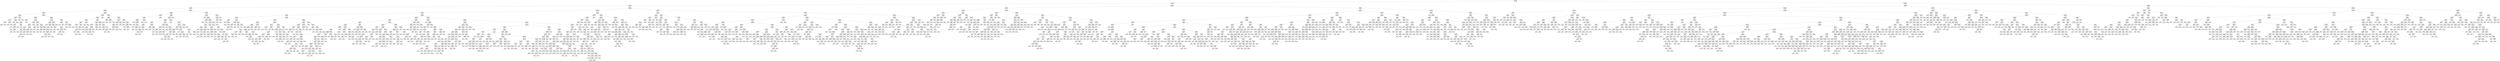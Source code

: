 digraph Tree {
node [shape=box] ;
0 [label="X[4] <= 2.5\nmse = 1726.939\nsamples = 2400\nvalue = 111.537"] ;
1 [label="X[7] <= 0.5\nmse = 861.138\nsamples = 1505\nvalue = 97.938"] ;
0 -> 1 [labeldistance=2.5, labelangle=45, headlabel="True"] ;
2 [label="X[2] <= 0.5\nmse = 750.495\nsamples = 957\nvalue = 105.479"] ;
1 -> 2 ;
3 [label="X[4] <= 1.5\nmse = 352.824\nsamples = 189\nvalue = 92.397"] ;
2 -> 3 ;
4 [label="X[0] <= 2006.5\nmse = 252.778\nsamples = 104\nvalue = 85.834"] ;
3 -> 4 ;
5 [label="X[1] <= 22.5\nmse = 185.774\nsamples = 59\nvalue = 81.991"] ;
4 -> 5 ;
6 [label="X[1] <= 20.5\nmse = 15.742\nsamples = 8\nvalue = 70.564"] ;
5 -> 6 ;
7 [label="X[1] <= 19.5\nmse = 8.609\nsamples = 6\nvalue = 72.155"] ;
6 -> 7 ;
8 [label="X[6] <= 0.5\nmse = 1.579\nsamples = 4\nvalue = 70.248"] ;
7 -> 8 ;
9 [label="X[1] <= 18.5\nmse = 0.19\nsamples = 2\nvalue = 69.184"] ;
8 -> 9 ;
10 [label="mse = 0.0\nsamples = 1\nvalue = 69.619"] ;
9 -> 10 ;
11 [label="mse = -0.0\nsamples = 1\nvalue = 68.748"] ;
9 -> 11 ;
12 [label="X[0] <= 2003.5\nmse = 0.701\nsamples = 2\nvalue = 71.313"] ;
8 -> 12 ;
13 [label="mse = 0.0\nsamples = 1\nvalue = 70.476"] ;
12 -> 13 ;
14 [label="mse = 0.0\nsamples = 1\nvalue = 72.15"] ;
12 -> 14 ;
15 [label="X[5] <= 0.5\nmse = 0.856\nsamples = 2\nvalue = 75.968"] ;
7 -> 15 ;
16 [label="mse = 0.0\nsamples = 1\nvalue = 76.894"] ;
15 -> 16 ;
17 [label="mse = 0.0\nsamples = 1\nvalue = 75.043"] ;
15 -> 17 ;
18 [label="X[5] <= 0.5\nmse = 6.778\nsamples = 2\nvalue = 65.792"] ;
6 -> 18 ;
19 [label="mse = 0.0\nsamples = 1\nvalue = 63.189"] ;
18 -> 19 ;
20 [label="mse = -0.0\nsamples = 1\nvalue = 68.396"] ;
18 -> 20 ;
21 [label="X[5] <= 0.5\nmse = 188.75\nsamples = 51\nvalue = 83.784"] ;
5 -> 21 ;
22 [label="X[0] <= 2003.5\nmse = 193.531\nsamples = 33\nvalue = 80.531"] ;
21 -> 22 ;
23 [label="X[1] <= 39.0\nmse = 233.361\nsamples = 7\nvalue = 85.528"] ;
22 -> 23 ;
24 [label="X[3] <= 0.5\nmse = 138.853\nsamples = 6\nvalue = 81.163"] ;
23 -> 24 ;
25 [label="X[1] <= 25.0\nmse = 24.7\nsamples = 4\nvalue = 73.412"] ;
24 -> 25 ;
26 [label="mse = 0.0\nsamples = 1\nvalue = 81.283"] ;
25 -> 26 ;
27 [label="X[1] <= 29.0\nmse = 5.395\nsamples = 3\nvalue = 70.788"] ;
25 -> 27 ;
28 [label="mse = 0.0\nsamples = 1\nvalue = 73.776"] ;
27 -> 28 ;
29 [label="X[1] <= 35.0\nmse = 1.397\nsamples = 2\nvalue = 69.294"] ;
27 -> 29 ;
30 [label="mse = 0.0\nsamples = 1\nvalue = 68.112"] ;
29 -> 30 ;
31 [label="mse = 0.0\nsamples = 1\nvalue = 70.476"] ;
29 -> 31 ;
32 [label="X[1] <= 35.5\nmse = 6.715\nsamples = 2\nvalue = 96.664"] ;
24 -> 32 ;
33 [label="mse = 0.0\nsamples = 1\nvalue = 99.255"] ;
32 -> 33 ;
34 [label="mse = 0.0\nsamples = 1\nvalue = 94.073"] ;
32 -> 34 ;
35 [label="mse = -0.0\nsamples = 1\nvalue = 111.721"] ;
23 -> 35 ;
36 [label="X[1] <= 34.0\nmse = 174.275\nsamples = 26\nvalue = 79.186"] ;
22 -> 36 ;
37 [label="X[1] <= 32.5\nmse = 119.063\nsamples = 12\nvalue = 82.531"] ;
36 -> 37 ;
38 [label="X[3] <= 0.5\nmse = 55.959\nsamples = 11\nvalue = 80.049"] ;
37 -> 38 ;
39 [label="X[4] <= 0.5\nmse = 18.93\nsamples = 8\nvalue = 77.489"] ;
38 -> 39 ;
40 [label="X[6] <= 0.5\nmse = 0.487\nsamples = 2\nvalue = 81.981"] ;
39 -> 40 ;
41 [label="mse = 0.0\nsamples = 1\nvalue = 81.283"] ;
40 -> 41 ;
42 [label="mse = -0.0\nsamples = 1\nvalue = 82.68"] ;
40 -> 42 ;
43 [label="X[1] <= 30.5\nmse = 16.108\nsamples = 6\nvalue = 75.992"] ;
39 -> 43 ;
44 [label="X[1] <= 27.5\nmse = 4.133\nsamples = 3\nvalue = 73.202"] ;
43 -> 44 ;
45 [label="X[0] <= 2004.5\nmse = 0.624\nsamples = 2\nvalue = 74.566"] ;
44 -> 45 ;
46 [label="mse = 0.0\nsamples = 1\nvalue = 73.776"] ;
45 -> 46 ;
47 [label="mse = -0.0\nsamples = 1\nvalue = 75.356"] ;
45 -> 47 ;
48 [label="mse = 0.0\nsamples = 1\nvalue = 70.476"] ;
44 -> 48 ;
49 [label="X[0] <= 2005.5\nmse = 12.525\nsamples = 3\nvalue = 78.781"] ;
43 -> 49 ;
50 [label="mse = 0.0\nsamples = 2\nvalue = 81.283"] ;
49 -> 50 ;
51 [label="mse = -0.0\nsamples = 1\nvalue = 73.776"] ;
49 -> 51 ;
52 [label="X[1] <= 26.5\nmse = 90.614\nsamples = 3\nvalue = 86.876"] ;
38 -> 52 ;
53 [label="X[0] <= 2005.5\nmse = 61.18\nsamples = 2\nvalue = 91.868"] ;
52 -> 53 ;
54 [label="mse = 0.0\nsamples = 1\nvalue = 84.046"] ;
53 -> 54 ;
55 [label="mse = 0.0\nsamples = 1\nvalue = 99.689"] ;
53 -> 55 ;
56 [label="mse = -0.0\nsamples = 1\nvalue = 76.894"] ;
52 -> 56 ;
57 [label="mse = 0.0\nsamples = 1\nvalue = 109.834"] ;
37 -> 57 ;
58 [label="X[1] <= 38.5\nmse = 203.787\nsamples = 14\nvalue = 76.319"] ;
36 -> 58 ;
59 [label="X[1] <= 36.0\nmse = 317.4\nsamples = 3\nvalue = 59.491"] ;
58 -> 59 ;
60 [label="X[0] <= 2004.5\nmse = 11.72\nsamples = 2\nvalue = 71.932"] ;
59 -> 60 ;
61 [label="mse = 0.0\nsamples = 1\nvalue = 75.356"] ;
60 -> 61 ;
62 [label="mse = -0.0\nsamples = 1\nvalue = 68.509"] ;
60 -> 62 ;
63 [label="mse = 0.0\nsamples = 1\nvalue = 34.607"] ;
59 -> 63 ;
64 [label="X[6] <= 0.5\nmse = 74.506\nsamples = 11\nvalue = 80.908"] ;
58 -> 64 ;
65 [label="X[0] <= 2004.5\nmse = 65.078\nsamples = 7\nvalue = 76.929"] ;
64 -> 65 ;
66 [label="X[3] <= 0.5\nmse = 34.38\nsamples = 2\nvalue = 86.437"] ;
65 -> 66 ;
67 [label="mse = 0.0\nsamples = 1\nvalue = 92.3"] ;
66 -> 67 ;
68 [label="mse = 0.0\nsamples = 1\nvalue = 80.573"] ;
66 -> 68 ;
69 [label="X[1] <= 45.0\nmse = 26.74\nsamples = 5\nvalue = 73.126"] ;
65 -> 69 ;
70 [label="mse = 0.0\nsamples = 1\nvalue = 65.111"] ;
69 -> 70 ;
71 [label="X[0] <= 2005.5\nmse = 13.347\nsamples = 4\nvalue = 75.13"] ;
69 -> 71 ;
72 [label="X[4] <= 0.5\nmse = 14.091\nsamples = 2\nvalue = 77.529"] ;
71 -> 72 ;
73 [label="mse = 0.0\nsamples = 1\nvalue = 73.776"] ;
72 -> 73 ;
74 [label="mse = -0.0\nsamples = 1\nvalue = 81.283"] ;
72 -> 74 ;
75 [label="X[1] <= 54.0\nmse = 1.091\nsamples = 2\nvalue = 72.731"] ;
71 -> 75 ;
76 [label="mse = 0.0\nsamples = 1\nvalue = 73.776"] ;
75 -> 76 ;
77 [label="mse = 0.0\nsamples = 1\nvalue = 71.687"] ;
75 -> 77 ;
78 [label="X[0] <= 2004.5\nmse = 14.822\nsamples = 4\nvalue = 87.871"] ;
64 -> 78 ;
79 [label="X[4] <= 0.5\nmse = 2.669\nsamples = 3\nvalue = 85.804"] ;
78 -> 79 ;
80 [label="mse = 0.0\nsamples = 1\nvalue = 87.981"] ;
79 -> 80 ;
81 [label="mse = 0.448\nsamples = 2\nvalue = 84.715"] ;
79 -> 81 ;
82 [label="mse = -0.0\nsamples = 1\nvalue = 94.073"] ;
78 -> 82 ;
83 [label="X[3] <= 0.5\nmse = 125.032\nsamples = 18\nvalue = 89.747"] ;
21 -> 83 ;
84 [label="X[1] <= 30.5\nmse = 142.715\nsamples = 10\nvalue = 94.182"] ;
83 -> 84 ;
85 [label="X[0] <= 2003.5\nmse = 64.822\nsamples = 3\nvalue = 85.548"] ;
84 -> 85 ;
86 [label="mse = 0.0\nsamples = 1\nvalue = 79.855"] ;
85 -> 86 ;
87 [label="X[1] <= 28.5\nmse = 72.925\nsamples = 2\nvalue = 88.394"] ;
85 -> 87 ;
88 [label="mse = 0.0\nsamples = 1\nvalue = 96.934"] ;
87 -> 88 ;
89 [label="mse = 0.0\nsamples = 1\nvalue = 79.855"] ;
87 -> 89 ;
90 [label="X[1] <= 40.5\nmse = 130.456\nsamples = 7\nvalue = 97.882"] ;
84 -> 90 ;
91 [label="X[6] <= 0.5\nmse = 107.259\nsamples = 6\nvalue = 100.416"] ;
90 -> 91 ;
92 [label="X[0] <= 2004.5\nmse = 38.21\nsamples = 2\nvalue = 110.084"] ;
91 -> 92 ;
93 [label="mse = 0.0\nsamples = 1\nvalue = 103.902"] ;
92 -> 93 ;
94 [label="mse = 0.0\nsamples = 1\nvalue = 116.265"] ;
92 -> 94 ;
95 [label="X[1] <= 37.0\nmse = 71.683\nsamples = 4\nvalue = 95.582"] ;
91 -> 95 ;
96 [label="X[0] <= 2005.5\nmse = 5.305\nsamples = 3\nvalue = 90.832"] ;
95 -> 96 ;
97 [label="X[0] <= 2004.0\nmse = 0.079\nsamples = 2\nvalue = 89.211"] ;
96 -> 97 ;
98 [label="mse = 0.0\nsamples = 1\nvalue = 88.93"] ;
97 -> 98 ;
99 [label="mse = 0.0\nsamples = 1\nvalue = 89.492"] ;
97 -> 99 ;
100 [label="mse = 0.0\nsamples = 1\nvalue = 94.073"] ;
96 -> 100 ;
101 [label="mse = 0.0\nsamples = 1\nvalue = 109.834"] ;
95 -> 101 ;
102 [label="mse = 0.0\nsamples = 1\nvalue = 82.68"] ;
90 -> 102 ;
103 [label="X[6] <= 0.5\nmse = 47.606\nsamples = 8\nvalue = 84.203"] ;
83 -> 103 ;
104 [label="X[1] <= 52.0\nmse = 10.789\nsamples = 2\nvalue = 73.761"] ;
103 -> 104 ;
105 [label="mse = 0.0\nsamples = 1\nvalue = 70.476"] ;
104 -> 105 ;
106 [label="mse = 0.0\nsamples = 1\nvalue = 77.045"] ;
104 -> 106 ;
107 [label="X[1] <= 29.5\nmse = 11.414\nsamples = 6\nvalue = 87.684"] ;
103 -> 107 ;
108 [label="mse = 0.0\nsamples = 1\nvalue = 81.283"] ;
107 -> 108 ;
109 [label="X[1] <= 57.0\nmse = 3.865\nsamples = 5\nvalue = 88.964"] ;
107 -> 109 ;
110 [label="mse = 0.0\nsamples = 4\nvalue = 87.981"] ;
109 -> 110 ;
111 [label="mse = -0.0\nsamples = 1\nvalue = 92.896"] ;
109 -> 111 ;
112 [label="X[1] <= 39.5\nmse = 295.876\nsamples = 45\nvalue = 90.873"] ;
4 -> 112 ;
113 [label="X[1] <= 38.0\nmse = 202.905\nsamples = 29\nvalue = 87.749"] ;
112 -> 113 ;
114 [label="X[0] <= 2007.5\nmse = 187.84\nsamples = 28\nvalue = 88.626"] ;
113 -> 114 ;
115 [label="X[1] <= 29.5\nmse = 92.546\nsamples = 11\nvalue = 83.812"] ;
114 -> 115 ;
116 [label="X[6] <= 0.5\nmse = 102.816\nsamples = 8\nvalue = 81.277"] ;
115 -> 116 ;
117 [label="X[1] <= 25.5\nmse = 2.425\nsamples = 2\nvalue = 72.218"] ;
116 -> 117 ;
118 [label="mse = 0.0\nsamples = 1\nvalue = 70.661"] ;
117 -> 118 ;
119 [label="mse = 0.0\nsamples = 1\nvalue = 73.776"] ;
117 -> 119 ;
120 [label="X[3] <= 1.5\nmse = 99.812\nsamples = 6\nvalue = 84.296"] ;
116 -> 120 ;
121 [label="X[1] <= 24.5\nmse = 102.024\nsamples = 5\nvalue = 82.576"] ;
120 -> 121 ;
122 [label="X[1] <= 21.5\nmse = 7.602\nsamples = 3\nvalue = 84.883"] ;
121 -> 122 ;
123 [label="mse = 0.0\nsamples = 1\nvalue = 81.283"] ;
122 -> 123 ;
124 [label="X[1] <= 23.5\nmse = 1.686\nsamples = 2\nvalue = 86.682"] ;
122 -> 124 ;
125 [label="mse = 0.0\nsamples = 1\nvalue = 87.981"] ;
124 -> 125 ;
126 [label="mse = 0.0\nsamples = 1\nvalue = 85.384"] ;
124 -> 126 ;
127 [label="mse = 223.704\nsamples = 2\nvalue = 79.116"] ;
121 -> 127 ;
128 [label="mse = -0.0\nsamples = 1\nvalue = 92.896"] ;
120 -> 128 ;
129 [label="X[1] <= 34.5\nmse = 2.329\nsamples = 3\nvalue = 90.571"] ;
115 -> 129 ;
130 [label="mse = 0.0\nsamples = 2\nvalue = 89.492"] ;
129 -> 130 ;
131 [label="mse = -0.0\nsamples = 1\nvalue = 92.73"] ;
129 -> 131 ;
132 [label="X[1] <= 31.0\nmse = 224.802\nsamples = 17\nvalue = 91.741"] ;
114 -> 132 ;
133 [label="X[1] <= 27.5\nmse = 247.081\nsamples = 12\nvalue = 95.284"] ;
132 -> 133 ;
134 [label="X[1] <= 23.5\nmse = 284.183\nsamples = 9\nvalue = 92.441"] ;
133 -> 134 ;
135 [label="X[0] <= 2008.5\nmse = 397.76\nsamples = 4\nvalue = 97.269"] ;
134 -> 135 ;
136 [label="mse = 463.752\nsamples = 2\nvalue = 105.581"] ;
135 -> 136 ;
137 [label="X[5] <= 0.5\nmse = 193.587\nsamples = 2\nvalue = 88.957"] ;
135 -> 137 ;
138 [label="mse = 0.0\nsamples = 1\nvalue = 75.043"] ;
137 -> 138 ;
139 [label="mse = 0.0\nsamples = 1\nvalue = 102.87"] ;
137 -> 139 ;
140 [label="X[0] <= 2008.5\nmse = 159.764\nsamples = 5\nvalue = 88.579"] ;
134 -> 140 ;
141 [label="X[5] <= 0.5\nmse = 86.957\nsamples = 3\nvalue = 80.37"] ;
140 -> 141 ;
142 [label="X[3] <= 0.5\nmse = 97.827\nsamples = 2\nvalue = 83.667"] ;
141 -> 142 ;
143 [label="mse = 0.0\nsamples = 1\nvalue = 93.557"] ;
142 -> 143 ;
144 [label="mse = 0.0\nsamples = 1\nvalue = 73.776"] ;
142 -> 144 ;
145 [label="mse = -0.0\nsamples = 1\nvalue = 73.776"] ;
141 -> 145 ;
146 [label="mse = 16.22\nsamples = 2\nvalue = 100.894"] ;
140 -> 146 ;
147 [label="X[5] <= 0.5\nmse = 38.815\nsamples = 3\nvalue = 103.811"] ;
133 -> 147 ;
148 [label="X[1] <= 29.0\nmse = 3.0\nsamples = 2\nvalue = 108.102"] ;
147 -> 148 ;
149 [label="mse = 0.0\nsamples = 1\nvalue = 106.37"] ;
148 -> 149 ;
150 [label="mse = 0.0\nsamples = 1\nvalue = 109.834"] ;
148 -> 150 ;
151 [label="mse = -0.0\nsamples = 1\nvalue = 95.231"] ;
147 -> 151 ;
152 [label="X[0] <= 2008.5\nmse = 68.894\nsamples = 5\nvalue = 83.237"] ;
132 -> 152 ;
153 [label="mse = 0.0\nsamples = 1\nvalue = 94.073"] ;
152 -> 153 ;
154 [label="X[3] <= 0.5\nmse = 49.428\nsamples = 4\nvalue = 80.528"] ;
152 -> 154 ;
155 [label="X[6] <= 0.5\nmse = 10.444\nsamples = 3\nvalue = 76.805"] ;
154 -> 155 ;
156 [label="mse = 0.0\nsamples = 1\nvalue = 81.283"] ;
155 -> 156 ;
157 [label="X[4] <= 0.5\nmse = 0.624\nsamples = 2\nvalue = 74.566"] ;
155 -> 157 ;
158 [label="mse = 0.0\nsamples = 1\nvalue = 73.776"] ;
157 -> 158 ;
159 [label="mse = -0.0\nsamples = 1\nvalue = 75.356"] ;
157 -> 159 ;
160 [label="mse = -0.0\nsamples = 1\nvalue = 91.699"] ;
154 -> 160 ;
161 [label="mse = 0.0\nsamples = 1\nvalue = 63.189"] ;
113 -> 161 ;
162 [label="X[1] <= 42.5\nmse = 414.617\nsamples = 16\nvalue = 96.536"] ;
112 -> 162 ;
163 [label="X[4] <= 0.5\nmse = 107.079\nsamples = 4\nvalue = 106.762"] ;
162 -> 163 ;
164 [label="X[6] <= 0.5\nmse = 11.194\nsamples = 2\nvalue = 97.418"] ;
163 -> 164 ;
165 [label="mse = 0.0\nsamples = 1\nvalue = 100.764"] ;
164 -> 165 ;
166 [label="mse = 0.0\nsamples = 1\nvalue = 94.073"] ;
164 -> 166 ;
167 [label="X[0] <= 2007.5\nmse = 28.343\nsamples = 2\nvalue = 116.106"] ;
163 -> 167 ;
168 [label="mse = 0.0\nsamples = 1\nvalue = 121.43"] ;
167 -> 168 ;
169 [label="mse = -0.0\nsamples = 1\nvalue = 110.783"] ;
167 -> 169 ;
170 [label="X[1] <= 50.0\nmse = 470.653\nsamples = 12\nvalue = 93.128"] ;
162 -> 170 ;
171 [label="X[1] <= 47.5\nmse = 235.114\nsamples = 7\nvalue = 87.134"] ;
170 -> 171 ;
172 [label="X[1] <= 46.0\nmse = 213.576\nsamples = 5\nvalue = 92.821"] ;
171 -> 172 ;
173 [label="X[3] <= 0.5\nmse = 176.518\nsamples = 4\nvalue = 88.568"] ;
172 -> 173 ;
174 [label="X[0] <= 2008.5\nmse = 50.448\nsamples = 2\nvalue = 80.878"] ;
173 -> 174 ;
175 [label="mse = 0.0\nsamples = 1\nvalue = 87.981"] ;
174 -> 175 ;
176 [label="mse = -0.0\nsamples = 1\nvalue = 73.776"] ;
174 -> 176 ;
177 [label="X[1] <= 44.0\nmse = 184.34\nsamples = 2\nvalue = 96.257"] ;
173 -> 177 ;
178 [label="mse = 0.0\nsamples = 1\nvalue = 109.834"] ;
177 -> 178 ;
179 [label="mse = -0.0\nsamples = 1\nvalue = 82.68"] ;
177 -> 179 ;
180 [label="mse = 0.0\nsamples = 1\nvalue = 109.834"] ;
172 -> 180 ;
181 [label="X[6] <= 0.5\nmse = 5.953\nsamples = 2\nvalue = 72.916"] ;
171 -> 181 ;
182 [label="mse = 0.0\nsamples = 1\nvalue = 70.476"] ;
181 -> 182 ;
183 [label="mse = 0.0\nsamples = 1\nvalue = 75.356"] ;
181 -> 183 ;
184 [label="X[1] <= 51.5\nmse = 679.69\nsamples = 5\nvalue = 101.519"] ;
170 -> 184 ;
185 [label="mse = 0.0\nsamples = 1\nvalue = 148.155"] ;
184 -> 185 ;
186 [label="X[1] <= 61.0\nmse = 169.958\nsamples = 4\nvalue = 89.86"] ;
184 -> 186 ;
187 [label="X[4] <= 0.5\nmse = 32.059\nsamples = 3\nvalue = 82.886"] ;
186 -> 187 ;
188 [label="mse = 0.0\nsamples = 1\nvalue = 90.482"] ;
187 -> 188 ;
189 [label="X[1] <= 55.5\nmse = 4.817\nsamples = 2\nvalue = 79.088"] ;
187 -> 189 ;
190 [label="mse = 0.0\nsamples = 1\nvalue = 76.894"] ;
189 -> 190 ;
191 [label="mse = 0.0\nsamples = 1\nvalue = 81.283"] ;
189 -> 191 ;
192 [label="mse = 0.0\nsamples = 1\nvalue = 110.783"] ;
186 -> 192 ;
193 [label="X[1] <= 33.5\nmse = 358.079\nsamples = 85\nvalue = 100.426"] ;
3 -> 193 ;
194 [label="X[1] <= 24.5\nmse = 320.159\nsamples = 51\nvalue = 95.316"] ;
193 -> 194 ;
195 [label="X[3] <= 0.5\nmse = 139.792\nsamples = 8\nvalue = 81.158"] ;
194 -> 195 ;
196 [label="X[1] <= 23.5\nmse = 59.59\nsamples = 7\nvalue = 77.619"] ;
195 -> 196 ;
197 [label="X[0] <= 2004.5\nmse = 44.624\nsamples = 5\nvalue = 75.656"] ;
196 -> 197 ;
198 [label="mse = 0.0\nsamples = 1\nvalue = 82.68"] ;
197 -> 198 ;
199 [label="X[0] <= 2006.0\nmse = 40.365\nsamples = 4\nvalue = 73.9"] ;
197 -> 199 ;
200 [label="mse = 0.0\nsamples = 1\nvalue = 65.111"] ;
199 -> 200 ;
201 [label="X[1] <= 21.0\nmse = 19.484\nsamples = 3\nvalue = 76.83"] ;
199 -> 201 ;
202 [label="mse = 0.0\nsamples = 1\nvalue = 70.815"] ;
201 -> 202 ;
203 [label="X[0] <= 2007.5\nmse = 2.089\nsamples = 2\nvalue = 79.838"] ;
201 -> 203 ;
204 [label="mse = 0.0\nsamples = 1\nvalue = 81.283"] ;
203 -> 204 ;
205 [label="mse = 0.0\nsamples = 1\nvalue = 78.392"] ;
203 -> 205 ;
206 [label="X[5] <= 0.5\nmse = 63.288\nsamples = 2\nvalue = 82.527"] ;
196 -> 206 ;
207 [label="mse = 0.0\nsamples = 1\nvalue = 90.482"] ;
206 -> 207 ;
208 [label="mse = 0.0\nsamples = 1\nvalue = 74.571"] ;
206 -> 208 ;
209 [label="mse = -0.0\nsamples = 1\nvalue = 105.928"] ;
195 -> 209 ;
210 [label="X[3] <= 2.5\nmse = 309.483\nsamples = 43\nvalue = 97.95"] ;
194 -> 210 ;
211 [label="X[0] <= 2005.5\nmse = 287.142\nsamples = 42\nvalue = 97.119"] ;
210 -> 211 ;
212 [label="X[1] <= 28.5\nmse = 355.58\nsamples = 22\nvalue = 93.444"] ;
211 -> 212 ;
213 [label="X[1] <= 26.5\nmse = 193.734\nsamples = 11\nvalue = 98.161"] ;
212 -> 213 ;
214 [label="X[6] <= 0.5\nmse = 139.029\nsamples = 6\nvalue = 92.817"] ;
213 -> 214 ;
215 [label="mse = 0.0\nsamples = 1\nvalue = 81.283"] ;
214 -> 215 ;
216 [label="X[3] <= 1.5\nmse = 134.909\nsamples = 5\nvalue = 95.124"] ;
214 -> 216 ;
217 [label="X[1] <= 25.5\nmse = 162.121\nsamples = 4\nvalue = 93.982"] ;
216 -> 217 ;
218 [label="X[3] <= 0.5\nmse = 7.887\nsamples = 2\nvalue = 96.881"] ;
217 -> 218 ;
219 [label="mse = 0.0\nsamples = 1\nvalue = 99.689"] ;
218 -> 219 ;
220 [label="mse = 0.0\nsamples = 1\nvalue = 94.073"] ;
218 -> 220 ;
221 [label="mse = 299.548\nsamples = 2\nvalue = 91.083"] ;
217 -> 221 ;
222 [label="mse = 0.0\nsamples = 1\nvalue = 99.689"] ;
216 -> 222 ;
223 [label="X[0] <= 2004.0\nmse = 183.996\nsamples = 5\nvalue = 104.573"] ;
213 -> 223 ;
224 [label="X[6] <= 0.5\nmse = 4.868\nsamples = 2\nvalue = 118.383"] ;
223 -> 224 ;
225 [label="mse = 0.0\nsamples = 1\nvalue = 120.589"] ;
224 -> 225 ;
226 [label="mse = 0.0\nsamples = 1\nvalue = 116.177"] ;
224 -> 226 ;
227 [label="X[1] <= 27.5\nmse = 91.504\nsamples = 3\nvalue = 95.366"] ;
223 -> 227 ;
228 [label="mse = 0.0\nsamples = 1\nvalue = 87.981"] ;
227 -> 228 ;
229 [label="X[6] <= 0.5\nmse = 96.35\nsamples = 2\nvalue = 99.059"] ;
227 -> 229 ;
230 [label="mse = 0.0\nsamples = 1\nvalue = 89.243"] ;
229 -> 230 ;
231 [label="mse = 0.0\nsamples = 1\nvalue = 108.875"] ;
229 -> 231 ;
232 [label="X[1] <= 30.5\nmse = 472.928\nsamples = 11\nvalue = 88.727"] ;
212 -> 232 ;
233 [label="X[1] <= 29.5\nmse = 241.891\nsamples = 4\nvalue = 79.862"] ;
232 -> 233 ;
234 [label="X[0] <= 2004.5\nmse = 2.485\nsamples = 3\nvalue = 88.807"] ;
233 -> 234 ;
235 [label="mse = 1.623\nsamples = 2\nvalue = 87.969"] ;
234 -> 235 ;
236 [label="mse = 0.0\nsamples = 1\nvalue = 90.482"] ;
234 -> 236 ;
237 [label="mse = -0.0\nsamples = 1\nvalue = 53.028"] ;
233 -> 237 ;
238 [label="X[5] <= 0.5\nmse = 534.381\nsamples = 7\nvalue = 93.793"] ;
232 -> 238 ;
239 [label="mse = 0.0\nsamples = 1\nvalue = 123.09"] ;
238 -> 239 ;
240 [label="X[1] <= 31.5\nmse = 456.548\nsamples = 6\nvalue = 88.91"] ;
238 -> 240 ;
241 [label="mse = 0.0\nsamples = 1\nvalue = 99.689"] ;
240 -> 241 ;
242 [label="X[3] <= 0.5\nmse = 519.969\nsamples = 5\nvalue = 86.754"] ;
240 -> 242 ;
243 [label="X[6] <= 0.5\nmse = 78.577\nsamples = 2\nvalue = 95.038"] ;
242 -> 243 ;
244 [label="mse = 0.0\nsamples = 1\nvalue = 103.902"] ;
243 -> 244 ;
245 [label="mse = 0.0\nsamples = 1\nvalue = 86.174"] ;
243 -> 245 ;
246 [label="X[6] <= 0.5\nmse = 737.975\nsamples = 3\nvalue = 81.231"] ;
242 -> 246 ;
247 [label="mse = 1106.961\nsamples = 2\nvalue = 81.205"] ;
246 -> 247 ;
248 [label="mse = 0.0\nsamples = 1\nvalue = 81.283"] ;
246 -> 248 ;
249 [label="X[1] <= 25.5\nmse = 180.66\nsamples = 20\nvalue = 101.162"] ;
211 -> 249 ;
250 [label="mse = 0.0\nsamples = 1\nvalue = 130.982"] ;
249 -> 250 ;
251 [label="X[1] <= 32.5\nmse = 140.901\nsamples = 19\nvalue = 99.592"] ;
249 -> 251 ;
252 [label="X[5] <= 0.5\nmse = 131.78\nsamples = 17\nvalue = 101.196"] ;
251 -> 252 ;
253 [label="X[1] <= 31.5\nmse = 117.402\nsamples = 8\nvalue = 94.714"] ;
252 -> 253 ;
254 [label="X[0] <= 2008.5\nmse = 96.85\nsamples = 7\nvalue = 92.554"] ;
253 -> 254 ;
255 [label="X[3] <= 0.5\nmse = 52.866\nsamples = 5\nvalue = 97.362"] ;
254 -> 255 ;
256 [label="X[1] <= 28.5\nmse = 17.47\nsamples = 4\nvalue = 94.243"] ;
255 -> 256 ;
257 [label="X[1] <= 27.0\nmse = 4.97\nsamples = 2\nvalue = 97.46"] ;
256 -> 257 ;
258 [label="mse = 0.0\nsamples = 1\nvalue = 95.231"] ;
257 -> 258 ;
259 [label="mse = 0.0\nsamples = 1\nvalue = 99.689"] ;
257 -> 259 ;
260 [label="X[1] <= 30.0\nmse = 9.277\nsamples = 2\nvalue = 91.027"] ;
256 -> 260 ;
261 [label="mse = 0.0\nsamples = 1\nvalue = 87.981"] ;
260 -> 261 ;
262 [label="mse = 0.0\nsamples = 1\nvalue = 94.073"] ;
260 -> 262 ;
263 [label="mse = 0.0\nsamples = 1\nvalue = 109.834"] ;
255 -> 263 ;
264 [label="X[1] <= 28.5\nmse = 4.595\nsamples = 2\nvalue = 80.536"] ;
254 -> 264 ;
265 [label="mse = 0.0\nsamples = 1\nvalue = 78.392"] ;
264 -> 265 ;
266 [label="mse = -0.0\nsamples = 1\nvalue = 82.68"] ;
264 -> 266 ;
267 [label="mse = 0.0\nsamples = 1\nvalue = 109.834"] ;
253 -> 267 ;
268 [label="X[0] <= 2007.5\nmse = 74.025\nsamples = 9\nvalue = 106.957"] ;
252 -> 268 ;
269 [label="X[1] <= 27.0\nmse = 87.038\nsamples = 5\nvalue = 102.943"] ;
268 -> 269 ;
270 [label="mse = 0.0\nsamples = 1\nvalue = 117.147"] ;
269 -> 270 ;
271 [label="X[1] <= 30.0\nmse = 45.753\nsamples = 4\nvalue = 99.392"] ;
269 -> 271 ;
272 [label="X[1] <= 28.5\nmse = 0.26\nsamples = 2\nvalue = 104.412"] ;
271 -> 272 ;
273 [label="mse = 0.0\nsamples = 1\nvalue = 104.922"] ;
272 -> 273 ;
274 [label="mse = 0.0\nsamples = 1\nvalue = 103.902"] ;
272 -> 274 ;
275 [label="X[1] <= 31.5\nmse = 40.853\nsamples = 2\nvalue = 94.373"] ;
271 -> 275 ;
276 [label="mse = 0.0\nsamples = 1\nvalue = 87.981"] ;
275 -> 276 ;
277 [label="mse = -0.0\nsamples = 1\nvalue = 100.764"] ;
275 -> 277 ;
278 [label="X[1] <= 31.0\nmse = 12.445\nsamples = 4\nvalue = 111.975"] ;
268 -> 278 ;
279 [label="X[3] <= 1.0\nmse = 7.274\nsamples = 2\nvalue = 109.024"] ;
278 -> 279 ;
280 [label="mse = 0.0\nsamples = 1\nvalue = 106.327"] ;
279 -> 280 ;
281 [label="mse = 0.0\nsamples = 1\nvalue = 111.721"] ;
279 -> 281 ;
282 [label="X[6] <= 0.5\nmse = 0.202\nsamples = 2\nvalue = 114.925"] ;
278 -> 282 ;
283 [label="mse = 0.0\nsamples = 1\nvalue = 114.476"] ;
282 -> 283 ;
284 [label="mse = 0.0\nsamples = 1\nvalue = 115.375"] ;
282 -> 284 ;
285 [label="X[0] <= 2006.5\nmse = 10.769\nsamples = 2\nvalue = 85.961"] ;
251 -> 285 ;
286 [label="mse = 0.0\nsamples = 1\nvalue = 82.68"] ;
285 -> 286 ;
287 [label="mse = 0.0\nsamples = 1\nvalue = 89.243"] ;
285 -> 287 ;
288 [label="mse = 0.0\nsamples = 1\nvalue = 132.861"] ;
210 -> 288 ;
289 [label="X[0] <= 2008.5\nmse = 317.052\nsamples = 34\nvalue = 108.09"] ;
193 -> 289 ;
290 [label="X[1] <= 34.5\nmse = 271.585\nsamples = 30\nvalue = 106.251"] ;
289 -> 290 ;
291 [label="mse = 0.0\nsamples = 1\nvalue = 76.894"] ;
290 -> 291 ;
292 [label="X[1] <= 35.5\nmse = 250.206\nsamples = 29\nvalue = 107.263"] ;
290 -> 292 ;
293 [label="X[0] <= 2004.5\nmse = 10.396\nsamples = 2\nvalue = 128.428"] ;
292 -> 293 ;
294 [label="mse = 0.0\nsamples = 1\nvalue = 131.653"] ;
293 -> 294 ;
295 [label="mse = -0.0\nsamples = 1\nvalue = 125.204"] ;
293 -> 295 ;
296 [label="X[0] <= 2007.5\nmse = 232.329\nsamples = 27\nvalue = 105.695"] ;
292 -> 296 ;
297 [label="X[1] <= 40.5\nmse = 221.56\nsamples = 25\nvalue = 104.266"] ;
296 -> 297 ;
298 [label="X[6] <= 0.5\nmse = 156.783\nsamples = 9\nvalue = 99.148"] ;
297 -> 298 ;
299 [label="X[1] <= 37.0\nmse = 118.267\nsamples = 3\nvalue = 108.162"] ;
298 -> 299 ;
300 [label="mse = 0.0\nsamples = 1\nvalue = 123.09"] ;
299 -> 300 ;
301 [label="X[1] <= 39.0\nmse = 10.269\nsamples = 2\nvalue = 100.698"] ;
299 -> 301 ;
302 [label="mse = 0.0\nsamples = 1\nvalue = 97.493"] ;
301 -> 302 ;
303 [label="mse = -0.0\nsamples = 1\nvalue = 103.902"] ;
301 -> 303 ;
304 [label="X[5] <= 0.5\nmse = 115.106\nsamples = 6\nvalue = 94.641"] ;
298 -> 304 ;
305 [label="X[0] <= 2006.5\nmse = 33.638\nsamples = 5\nvalue = 98.814"] ;
304 -> 305 ;
306 [label="X[1] <= 38.0\nmse = 4.1\nsamples = 4\nvalue = 96.06"] ;
305 -> 306 ;
307 [label="X[0] <= 2004.5\nmse = 3.713\nsamples = 3\nvalue = 96.722"] ;
306 -> 307 ;
308 [label="mse = 5.123\nsamples = 2\nvalue = 96.336"] ;
307 -> 308 ;
309 [label="mse = 0.0\nsamples = 1\nvalue = 97.493"] ;
307 -> 309 ;
310 [label="mse = -0.0\nsamples = 1\nvalue = 94.073"] ;
306 -> 310 ;
311 [label="mse = 0.0\nsamples = 1\nvalue = 109.834"] ;
305 -> 311 ;
312 [label="mse = -0.0\nsamples = 1\nvalue = 73.776"] ;
304 -> 312 ;
313 [label="X[3] <= 0.5\nmse = 234.98\nsamples = 16\nvalue = 107.144"] ;
297 -> 313 ;
314 [label="X[1] <= 61.5\nmse = 198.081\nsamples = 11\nvalue = 111.345"] ;
313 -> 314 ;
315 [label="X[0] <= 2004.5\nmse = 202.946\nsamples = 10\nvalue = 112.51"] ;
314 -> 315 ;
316 [label="X[5] <= 0.5\nmse = 299.585\nsamples = 4\nvalue = 118.114"] ;
315 -> 316 ;
317 [label="X[0] <= 2003.5\nmse = 62.367\nsamples = 2\nvalue = 131.806"] ;
316 -> 317 ;
318 [label="mse = 0.0\nsamples = 1\nvalue = 123.909"] ;
317 -> 318 ;
319 [label="mse = 0.0\nsamples = 1\nvalue = 139.703"] ;
317 -> 319 ;
320 [label="X[1] <= 43.5\nmse = 161.895\nsamples = 2\nvalue = 104.423"] ;
316 -> 320 ;
321 [label="mse = 0.0\nsamples = 1\nvalue = 91.699"] ;
320 -> 321 ;
322 [label="mse = 0.0\nsamples = 1\nvalue = 117.147"] ;
320 -> 322 ;
323 [label="X[6] <= 0.5\nmse = 103.623\nsamples = 6\nvalue = 108.774"] ;
315 -> 323 ;
324 [label="mse = 0.0\nsamples = 1\nvalue = 90.727"] ;
323 -> 324 ;
325 [label="X[5] <= 0.5\nmse = 46.181\nsamples = 5\nvalue = 112.383"] ;
323 -> 325 ;
326 [label="X[1] <= 44.5\nmse = 36.189\nsamples = 2\nvalue = 105.705"] ;
325 -> 326 ;
327 [label="mse = 0.0\nsamples = 1\nvalue = 99.689"] ;
326 -> 327 ;
328 [label="mse = -0.0\nsamples = 1\nvalue = 111.721"] ;
326 -> 328 ;
329 [label="X[1] <= 46.0\nmse = 3.288\nsamples = 3\nvalue = 116.836"] ;
325 -> 329 ;
330 [label="mse = 0.0\nsamples = 1\nvalue = 114.476"] ;
329 -> 330 ;
331 [label="X[1] <= 55.0\nmse = 0.755\nsamples = 2\nvalue = 118.016"] ;
329 -> 331 ;
332 [label="mse = 0.0\nsamples = 1\nvalue = 118.884"] ;
331 -> 332 ;
333 [label="mse = 0.0\nsamples = 1\nvalue = 117.147"] ;
331 -> 333 ;
334 [label="mse = 0.0\nsamples = 1\nvalue = 99.689"] ;
314 -> 334 ;
335 [label="X[1] <= 42.0\nmse = 191.948\nsamples = 5\nvalue = 97.903"] ;
313 -> 335 ;
336 [label="mse = 0.0\nsamples = 1\nvalue = 118.884"] ;
335 -> 336 ;
337 [label="X[6] <= 0.5\nmse = 102.372\nsamples = 4\nvalue = 92.658"] ;
335 -> 337 ;
338 [label="mse = 0.0\nsamples = 1\nvalue = 109.49"] ;
337 -> 338 ;
339 [label="X[1] <= 44.5\nmse = 10.582\nsamples = 3\nvalue = 87.048"] ;
337 -> 339 ;
340 [label="mse = 0.0\nsamples = 1\nvalue = 82.68"] ;
339 -> 340 ;
341 [label="X[0] <= 2005.0\nmse = 1.564\nsamples = 2\nvalue = 89.231"] ;
339 -> 341 ;
342 [label="mse = 0.0\nsamples = 1\nvalue = 87.981"] ;
341 -> 342 ;
343 [label="mse = 0.0\nsamples = 1\nvalue = 90.482"] ;
341 -> 343 ;
344 [label="X[6] <= 0.5\nmse = 21.941\nsamples = 2\nvalue = 123.569"] ;
296 -> 344 ;
345 [label="mse = 0.0\nsamples = 1\nvalue = 128.253"] ;
344 -> 345 ;
346 [label="mse = 0.0\nsamples = 1\nvalue = 118.884"] ;
344 -> 346 ;
347 [label="X[3] <= 0.5\nmse = 442.376\nsamples = 4\nvalue = 121.885"] ;
289 -> 347 ;
348 [label="X[1] <= 48.5\nmse = 246.04\nsamples = 3\nvalue = 131.156"] ;
347 -> 348 ;
349 [label="X[1] <= 41.0\nmse = 28.085\nsamples = 2\nvalue = 141.817"] ;
348 -> 349 ;
350 [label="mse = 0.0\nsamples = 1\nvalue = 136.518"] ;
349 -> 350 ;
351 [label="mse = -0.0\nsamples = 1\nvalue = 147.117"] ;
349 -> 351 ;
352 [label="mse = 0.0\nsamples = 1\nvalue = 109.834"] ;
348 -> 352 ;
353 [label="mse = -0.0\nsamples = 1\nvalue = 94.073"] ;
347 -> 353 ;
354 [label="X[4] <= 1.5\nmse = 795.876\nsamples = 768\nvalue = 108.698"] ;
2 -> 354 ;
355 [label="X[0] <= 2008.5\nmse = 766.202\nsamples = 488\nvalue = 105.075"] ;
354 -> 355 ;
356 [label="X[4] <= 0.5\nmse = 599.594\nsamples = 426\nvalue = 103.483"] ;
355 -> 356 ;
357 [label="X[1] <= 34.5\nmse = 393.482\nsamples = 75\nvalue = 96.357"] ;
356 -> 357 ;
358 [label="X[1] <= 27.5\nmse = 80.025\nsamples = 12\nvalue = 78.817"] ;
357 -> 358 ;
359 [label="X[6] <= 0.5\nmse = 41.54\nsamples = 4\nvalue = 73.61"] ;
358 -> 359 ;
360 [label="mse = 0.0\nsamples = 1\nvalue = 65.111"] ;
359 -> 360 ;
361 [label="X[0] <= 2005.5\nmse = 23.283\nsamples = 3\nvalue = 76.443"] ;
359 -> 361 ;
362 [label="mse = 0.0\nsamples = 2\nvalue = 79.855"] ;
361 -> 362 ;
363 [label="mse = -0.0\nsamples = 1\nvalue = 69.619"] ;
361 -> 363 ;
364 [label="X[1] <= 31.0\nmse = 78.93\nsamples = 8\nvalue = 81.421"] ;
358 -> 364 ;
365 [label="X[3] <= 1.5\nmse = 91.555\nsamples = 4\nvalue = 86.657"] ;
364 -> 365 ;
366 [label="X[6] <= 0.5\nmse = 48.332\nsamples = 3\nvalue = 90.95"] ;
365 -> 366 ;
367 [label="X[2] <= 2.5\nmse = 15.219\nsamples = 2\nvalue = 86.581"] ;
366 -> 367 ;
368 [label="mse = 0.0\nsamples = 1\nvalue = 82.68"] ;
367 -> 368 ;
369 [label="mse = 0.0\nsamples = 1\nvalue = 90.482"] ;
367 -> 369 ;
370 [label="mse = 0.0\nsamples = 1\nvalue = 99.689"] ;
366 -> 370 ;
371 [label="mse = -0.0\nsamples = 1\nvalue = 73.776"] ;
365 -> 371 ;
372 [label="X[1] <= 33.5\nmse = 11.478\nsamples = 4\nvalue = 76.185"] ;
364 -> 372 ;
373 [label="X[2] <= 2.0\nmse = 4.817\nsamples = 2\nvalue = 79.088"] ;
372 -> 373 ;
374 [label="mse = 0.0\nsamples = 1\nvalue = 81.283"] ;
373 -> 374 ;
375 [label="mse = 0.0\nsamples = 1\nvalue = 76.894"] ;
373 -> 375 ;
376 [label="X[0] <= 2005.5\nmse = 1.28\nsamples = 2\nvalue = 73.282"] ;
372 -> 376 ;
377 [label="mse = 0.0\nsamples = 1\nvalue = 72.15"] ;
376 -> 377 ;
378 [label="mse = -0.0\nsamples = 1\nvalue = 74.413"] ;
376 -> 378 ;
379 [label="X[1] <= 57.5\nmse = 383.427\nsamples = 63\nvalue = 99.698"] ;
357 -> 379 ;
380 [label="X[0] <= 2004.5\nmse = 364.394\nsamples = 46\nvalue = 102.52"] ;
379 -> 380 ;
381 [label="X[1] <= 54.5\nmse = 319.172\nsamples = 19\nvalue = 95.338"] ;
380 -> 381 ;
382 [label="X[3] <= 0.5\nmse = 213.886\nsamples = 16\nvalue = 91.697"] ;
381 -> 382 ;
383 [label="X[1] <= 42.5\nmse = 196.682\nsamples = 14\nvalue = 94.058"] ;
382 -> 383 ;
384 [label="X[1] <= 41.5\nmse = 97.172\nsamples = 5\nvalue = 105.53"] ;
383 -> 384 ;
385 [label="X[1] <= 40.0\nmse = 67.46\nsamples = 3\nvalue = 101.746"] ;
384 -> 385 ;
386 [label="X[1] <= 37.0\nmse = 6.033\nsamples = 2\nvalue = 107.378"] ;
385 -> 386 ;
387 [label="mse = 0.0\nsamples = 1\nvalue = 109.834"] ;
386 -> 387 ;
388 [label="mse = 0.0\nsamples = 1\nvalue = 104.922"] ;
386 -> 388 ;
389 [label="mse = 0.0\nsamples = 1\nvalue = 90.482"] ;
385 -> 389 ;
390 [label="X[6] <= 0.5\nmse = 88.032\nsamples = 2\nvalue = 111.207"] ;
384 -> 390 ;
391 [label="mse = 0.0\nsamples = 1\nvalue = 101.824"] ;
390 -> 391 ;
392 [label="mse = 0.0\nsamples = 1\nvalue = 120.589"] ;
390 -> 392 ;
393 [label="X[0] <= 2003.5\nmse = 138.234\nsamples = 9\nvalue = 87.685"] ;
383 -> 393 ;
394 [label="X[1] <= 47.0\nmse = 189.605\nsamples = 6\nvalue = 89.353"] ;
393 -> 394 ;
395 [label="mse = 0.0\nsamples = 2\nvalue = 81.283"] ;
394 -> 395 ;
396 [label="X[1] <= 50.5\nmse = 235.567\nsamples = 4\nvalue = 93.388"] ;
394 -> 396 ;
397 [label="mse = 0.0\nsamples = 1\nvalue = 104.922"] ;
396 -> 397 ;
398 [label="X[2] <= 2.0\nmse = 254.967\nsamples = 3\nvalue = 89.543"] ;
396 -> 398 ;
399 [label="mse = 380.62\nsamples = 2\nvalue = 90.325"] ;
398 -> 399 ;
400 [label="mse = 0.0\nsamples = 1\nvalue = 87.981"] ;
398 -> 400 ;
401 [label="X[1] <= 47.0\nmse = 18.803\nsamples = 3\nvalue = 84.349"] ;
393 -> 401 ;
402 [label="mse = 0.0\nsamples = 1\nvalue = 90.482"] ;
401 -> 402 ;
403 [label="mse = -0.0\nsamples = 2\nvalue = 81.283"] ;
401 -> 403 ;
404 [label="X[1] <= 41.0\nmse = 21.991\nsamples = 2\nvalue = 75.165"] ;
382 -> 404 ;
405 [label="mse = 0.0\nsamples = 1\nvalue = 70.476"] ;
404 -> 405 ;
406 [label="mse = 0.0\nsamples = 1\nvalue = 79.855"] ;
404 -> 406 ;
407 [label="X[5] <= 0.5\nmse = 432.935\nsamples = 3\nvalue = 114.756"] ;
381 -> 407 ;
408 [label="X[1] <= 56.5\nmse = 2.373\nsamples = 2\nvalue = 129.442"] ;
407 -> 408 ;
409 [label="mse = 0.0\nsamples = 1\nvalue = 127.901"] ;
408 -> 409 ;
410 [label="mse = -0.0\nsamples = 1\nvalue = 130.982"] ;
408 -> 410 ;
411 [label="mse = 0.0\nsamples = 1\nvalue = 85.384"] ;
407 -> 411 ;
412 [label="X[0] <= 2005.5\nmse = 334.375\nsamples = 27\nvalue = 107.574"] ;
380 -> 412 ;
413 [label="X[5] <= 0.5\nmse = 1170.615\nsamples = 4\nvalue = 121.184"] ;
412 -> 413 ;
414 [label="X[1] <= 45.5\nmse = 12.508\nsamples = 2\nvalue = 148.68"] ;
413 -> 414 ;
415 [label="mse = 0.0\nsamples = 1\nvalue = 145.144"] ;
414 -> 415 ;
416 [label="mse = 0.0\nsamples = 1\nvalue = 152.217"] ;
414 -> 416 ;
417 [label="X[6] <= 0.5\nmse = 816.611\nsamples = 2\nvalue = 93.687"] ;
413 -> 417 ;
418 [label="mse = 0.0\nsamples = 1\nvalue = 65.111"] ;
417 -> 418 ;
419 [label="mse = -0.0\nsamples = 1\nvalue = 122.264"] ;
417 -> 419 ;
420 [label="X[3] <= 0.5\nmse = 151.126\nsamples = 23\nvalue = 105.207"] ;
412 -> 420 ;
421 [label="X[0] <= 2006.5\nmse = 137.169\nsamples = 21\nvalue = 106.775"] ;
420 -> 421 ;
422 [label="X[1] <= 51.5\nmse = 193.605\nsamples = 11\nvalue = 103.578"] ;
421 -> 422 ;
423 [label="X[1] <= 46.5\nmse = 147.887\nsamples = 10\nvalue = 101.146"] ;
422 -> 423 ;
424 [label="X[1] <= 45.5\nmse = 153.698\nsamples = 7\nvalue = 104.69"] ;
423 -> 424 ;
425 [label="X[1] <= 43.5\nmse = 140.138\nsamples = 6\nvalue = 102.324"] ;
424 -> 425 ;
426 [label="X[5] <= 0.5\nmse = 117.473\nsamples = 4\nvalue = 107.684"] ;
425 -> 426 ;
427 [label="mse = 0.0\nsamples = 1\nvalue = 118.02"] ;
426 -> 427 ;
428 [label="X[1] <= 40.0\nmse = 109.147\nsamples = 3\nvalue = 104.238"] ;
426 -> 428 ;
429 [label="mse = 0.0\nsamples = 1\nvalue = 98.599"] ;
428 -> 429 ;
430 [label="mse = 139.874\nsamples = 2\nvalue = 107.058"] ;
428 -> 430 ;
431 [label="X[1] <= 44.5\nmse = 13.139\nsamples = 2\nvalue = 91.606"] ;
425 -> 431 ;
432 [label="mse = 0.0\nsamples = 1\nvalue = 87.981"] ;
431 -> 432 ;
433 [label="mse = -0.0\nsamples = 1\nvalue = 95.231"] ;
431 -> 433 ;
434 [label="mse = -0.0\nsamples = 1\nvalue = 118.884"] ;
424 -> 434 ;
435 [label="X[1] <= 50.5\nmse = 36.618\nsamples = 3\nvalue = 92.875"] ;
423 -> 435 ;
436 [label="X[6] <= 0.5\nmse = 0.398\nsamples = 2\nvalue = 88.612"] ;
435 -> 436 ;
437 [label="mse = 0.0\nsamples = 1\nvalue = 87.981"] ;
436 -> 437 ;
438 [label="mse = 0.0\nsamples = 1\nvalue = 89.243"] ;
436 -> 438 ;
439 [label="mse = 0.0\nsamples = 1\nvalue = 101.402"] ;
435 -> 439 ;
440 [label="mse = -0.0\nsamples = 1\nvalue = 127.901"] ;
422 -> 440 ;
441 [label="X[1] <= 52.0\nmse = 51.472\nsamples = 10\nvalue = 110.293"] ;
421 -> 441 ;
442 [label="X[1] <= 42.5\nmse = 24.077\nsamples = 7\nvalue = 112.773"] ;
441 -> 442 ;
443 [label="X[6] <= 0.5\nmse = 1.749\nsamples = 2\nvalue = 116.697"] ;
442 -> 443 ;
444 [label="mse = 0.0\nsamples = 1\nvalue = 115.375"] ;
443 -> 444 ;
445 [label="mse = -0.0\nsamples = 1\nvalue = 118.02"] ;
443 -> 445 ;
446 [label="X[5] <= 0.5\nmse = 24.386\nsamples = 5\nvalue = 111.204"] ;
442 -> 446 ;
447 [label="X[2] <= 2.0\nmse = 4.084\nsamples = 3\nvalue = 107.553"] ;
446 -> 447 ;
448 [label="mse = 0.0\nsamples = 1\nvalue = 104.922"] ;
447 -> 448 ;
449 [label="X[0] <= 2007.5\nmse = 0.931\nsamples = 2\nvalue = 108.869"] ;
447 -> 449 ;
450 [label="mse = 0.0\nsamples = 1\nvalue = 109.834"] ;
449 -> 450 ;
451 [label="mse = -0.0\nsamples = 1\nvalue = 107.904"] ;
449 -> 451 ;
452 [label="X[6] <= 0.5\nmse = 4.859\nsamples = 2\nvalue = 116.68"] ;
446 -> 452 ;
453 [label="mse = 0.0\nsamples = 1\nvalue = 114.476"] ;
452 -> 453 ;
454 [label="mse = 0.0\nsamples = 1\nvalue = 118.884"] ;
452 -> 454 ;
455 [label="X[1] <= 54.0\nmse = 67.526\nsamples = 3\nvalue = 104.504"] ;
441 -> 455 ;
456 [label="mse = 0.0\nsamples = 1\nvalue = 92.896"] ;
455 -> 456 ;
457 [label="X[6] <= 0.5\nmse = 0.225\nsamples = 2\nvalue = 110.308"] ;
455 -> 457 ;
458 [label="mse = 0.0\nsamples = 1\nvalue = 110.783"] ;
457 -> 458 ;
459 [label="mse = 0.0\nsamples = 1\nvalue = 109.834"] ;
457 -> 459 ;
460 [label="X[1] <= 39.5\nmse = 0.571\nsamples = 2\nvalue = 88.737"] ;
420 -> 460 ;
461 [label="mse = 0.0\nsamples = 1\nvalue = 87.981"] ;
460 -> 461 ;
462 [label="mse = -0.0\nsamples = 1\nvalue = 89.492"] ;
460 -> 462 ;
463 [label="X[5] <= 0.5\nmse = 355.083\nsamples = 17\nvalue = 92.062"] ;
379 -> 463 ;
464 [label="X[0] <= 2006.5\nmse = 253.207\nsamples = 10\nvalue = 83.134"] ;
463 -> 464 ;
465 [label="X[0] <= 2004.5\nmse = 138.475\nsamples = 7\nvalue = 76.556"] ;
464 -> 465 ;
466 [label="X[6] <= 0.5\nmse = 65.725\nsamples = 3\nvalue = 84.884"] ;
465 -> 466 ;
467 [label="X[1] <= 65.5\nmse = 6.039\nsamples = 2\nvalue = 90.438"] ;
466 -> 467 ;
468 [label="mse = 0.0\nsamples = 1\nvalue = 87.981"] ;
467 -> 468 ;
469 [label="mse = -0.0\nsamples = 1\nvalue = 92.896"] ;
467 -> 469 ;
470 [label="mse = -0.0\nsamples = 1\nvalue = 73.776"] ;
466 -> 470 ;
471 [label="X[0] <= 2005.5\nmse = 101.994\nsamples = 4\nvalue = 70.309"] ;
465 -> 471 ;
472 [label="mse = 0.0\nsamples = 1\nvalue = 54.121"] ;
471 -> 472 ;
473 [label="X[2] <= 2.5\nmse = 19.527\nsamples = 3\nvalue = 75.705"] ;
471 -> 473 ;
474 [label="X[6] <= 0.5\nmse = 5.953\nsamples = 2\nvalue = 72.916"] ;
473 -> 474 ;
475 [label="mse = 0.0\nsamples = 1\nvalue = 75.356"] ;
474 -> 475 ;
476 [label="mse = 0.0\nsamples = 1\nvalue = 70.476"] ;
474 -> 476 ;
477 [label="mse = 0.0\nsamples = 1\nvalue = 81.283"] ;
473 -> 477 ;
478 [label="X[1] <= 63.5\nmse = 184.351\nsamples = 3\nvalue = 98.483"] ;
464 -> 478 ;
479 [label="X[0] <= 2007.5\nmse = 54.658\nsamples = 2\nvalue = 107.083"] ;
478 -> 479 ;
480 [label="mse = 0.0\nsamples = 1\nvalue = 114.476"] ;
479 -> 480 ;
481 [label="mse = -0.0\nsamples = 1\nvalue = 99.689"] ;
479 -> 481 ;
482 [label="mse = 0.0\nsamples = 1\nvalue = 81.283"] ;
478 -> 482 ;
483 [label="X[1] <= 58.5\nmse = 224.032\nsamples = 7\nvalue = 104.818"] ;
463 -> 483 ;
484 [label="mse = 0.0\nsamples = 1\nvalue = 118.884"] ;
483 -> 484 ;
485 [label="X[6] <= 0.5\nmse = 222.896\nsamples = 6\nvalue = 102.473"] ;
483 -> 485 ;
486 [label="X[1] <= 65.0\nmse = 6.014\nsamples = 2\nvalue = 91.62"] ;
485 -> 486 ;
487 [label="mse = 0.0\nsamples = 1\nvalue = 89.168"] ;
486 -> 487 ;
488 [label="mse = 0.0\nsamples = 1\nvalue = 94.073"] ;
486 -> 488 ;
489 [label="X[0] <= 2005.5\nmse = 242.994\nsamples = 4\nvalue = 107.9"] ;
485 -> 489 ;
490 [label="X[1] <= 68.0\nmse = 175.492\nsamples = 2\nvalue = 101.228"] ;
489 -> 490 ;
491 [label="mse = 0.0\nsamples = 1\nvalue = 87.981"] ;
490 -> 491 ;
492 [label="mse = -0.0\nsamples = 1\nvalue = 114.476"] ;
490 -> 492 ;
493 [label="X[1] <= 66.5\nmse = 221.477\nsamples = 2\nvalue = 114.572"] ;
489 -> 493 ;
494 [label="mse = 0.0\nsamples = 1\nvalue = 99.689"] ;
493 -> 494 ;
495 [label="mse = 0.0\nsamples = 1\nvalue = 129.454"] ;
493 -> 495 ;
496 [label="X[6] <= 0.5\nmse = 630.465\nsamples = 351\nvalue = 105.006"] ;
356 -> 496 ;
497 [label="X[1] <= 65.5\nmse = 418.964\nsamples = 124\nvalue = 100.932"] ;
496 -> 497 ;
498 [label="X[1] <= 50.5\nmse = 421.447\nsamples = 115\nvalue = 102.013"] ;
497 -> 498 ;
499 [label="X[1] <= 49.5\nmse = 371.424\nsamples = 69\nvalue = 98.785"] ;
498 -> 499 ;
500 [label="X[1] <= 46.5\nmse = 376.644\nsamples = 62\nvalue = 100.299"] ;
499 -> 500 ;
501 [label="X[3] <= 2.5\nmse = 385.77\nsamples = 49\nvalue = 97.572"] ;
500 -> 501 ;
502 [label="X[1] <= 44.5\nmse = 371.396\nsamples = 48\nvalue = 98.249"] ;
501 -> 502 ;
503 [label="X[0] <= 2004.5\nmse = 346.831\nsamples = 40\nvalue = 99.93"] ;
502 -> 503 ;
504 [label="X[1] <= 37.5\nmse = 344.965\nsamples = 17\nvalue = 95.645"] ;
503 -> 504 ;
505 [label="X[1] <= 36.5\nmse = 45.66\nsamples = 5\nvalue = 85.223"] ;
504 -> 505 ;
506 [label="X[0] <= 2003.5\nmse = 40.963\nsamples = 3\nvalue = 82.219"] ;
505 -> 506 ;
507 [label="X[1] <= 31.5\nmse = 36.547\nsamples = 2\nvalue = 79.339"] ;
506 -> 507 ;
508 [label="mse = 0.0\nsamples = 1\nvalue = 85.384"] ;
507 -> 508 ;
509 [label="mse = 0.0\nsamples = 1\nvalue = 73.293"] ;
507 -> 509 ;
510 [label="mse = 0.0\nsamples = 1\nvalue = 87.981"] ;
506 -> 510 ;
511 [label="mse = 18.874\nsamples = 2\nvalue = 89.728"] ;
505 -> 511 ;
512 [label="X[1] <= 38.5\nmse = 405.558\nsamples = 12\nvalue = 99.988"] ;
504 -> 512 ;
513 [label="X[3] <= 1.0\nmse = 179.444\nsamples = 3\nvalue = 123.788"] ;
512 -> 513 ;
514 [label="mse = 2.202\nsamples = 2\nvalue = 133.222"] ;
513 -> 514 ;
515 [label="mse = 0.0\nsamples = 1\nvalue = 104.922"] ;
513 -> 515 ;
516 [label="X[3] <= 1.5\nmse = 229.169\nsamples = 9\nvalue = 92.054"] ;
512 -> 516 ;
517 [label="X[5] <= 0.5\nmse = 198.17\nsamples = 8\nvalue = 89.48"] ;
516 -> 517 ;
518 [label="X[1] <= 42.5\nmse = 199.87\nsamples = 6\nvalue = 93.438"] ;
517 -> 518 ;
519 [label="X[3] <= 0.5\nmse = 175.327\nsamples = 5\nvalue = 90.159"] ;
518 -> 519 ;
520 [label="X[0] <= 2003.5\nmse = 96.607\nsamples = 3\nvalue = 81.35"] ;
519 -> 520 ;
521 [label="X[1] <= 40.5\nmse = 0.402\nsamples = 2\nvalue = 74.409"] ;
520 -> 521 ;
522 [label="mse = 0.0\nsamples = 1\nvalue = 73.776"] ;
521 -> 522 ;
523 [label="mse = 0.0\nsamples = 1\nvalue = 75.043"] ;
521 -> 523 ;
524 [label="mse = 0.0\nsamples = 1\nvalue = 95.231"] ;
520 -> 524 ;
525 [label="X[1] <= 40.0\nmse = 2.398\nsamples = 2\nvalue = 103.373"] ;
519 -> 525 ;
526 [label="mse = 0.0\nsamples = 1\nvalue = 101.824"] ;
525 -> 526 ;
527 [label="mse = 0.0\nsamples = 1\nvalue = 104.922"] ;
525 -> 527 ;
528 [label="mse = 0.0\nsamples = 1\nvalue = 109.834"] ;
518 -> 528 ;
529 [label="X[2] <= 2.0\nmse = 5.061\nsamples = 2\nvalue = 77.605"] ;
517 -> 529 ;
530 [label="mse = 0.0\nsamples = 1\nvalue = 75.356"] ;
529 -> 530 ;
531 [label="mse = 0.0\nsamples = 1\nvalue = 79.855"] ;
529 -> 531 ;
532 [label="mse = 0.0\nsamples = 1\nvalue = 112.649"] ;
516 -> 532 ;
533 [label="X[2] <= 2.0\nmse = 324.615\nsamples = 23\nvalue = 103.096"] ;
503 -> 533 ;
534 [label="X[1] <= 43.5\nmse = 329.531\nsamples = 21\nvalue = 101.593"] ;
533 -> 534 ;
535 [label="X[1] <= 42.5\nmse = 311.222\nsamples = 20\nvalue = 102.88"] ;
534 -> 535 ;
536 [label="X[1] <= 41.5\nmse = 255.68\nsamples = 17\nvalue = 100.878"] ;
535 -> 536 ;
537 [label="X[0] <= 2005.5\nmse = 254.403\nsamples = 14\nvalue = 103.055"] ;
536 -> 537 ;
538 [label="X[1] <= 32.5\nmse = 400.175\nsamples = 4\nvalue = 109.82"] ;
537 -> 538 ;
539 [label="mse = 0.0\nsamples = 1\nvalue = 99.689"] ;
538 -> 539 ;
540 [label="mse = 487.956\nsamples = 3\nvalue = 113.197"] ;
538 -> 540 ;
541 [label="X[5] <= 0.5\nmse = 170.468\nsamples = 10\nvalue = 100.349"] ;
537 -> 541 ;
542 [label="X[1] <= 31.0\nmse = 141.761\nsamples = 5\nvalue = 95.512"] ;
541 -> 542 ;
543 [label="X[0] <= 2006.5\nmse = 0.009\nsamples = 2\nvalue = 109.738"] ;
542 -> 543 ;
544 [label="mse = 0.0\nsamples = 1\nvalue = 109.834"] ;
543 -> 544 ;
545 [label="mse = -0.0\nsamples = 1\nvalue = 109.643"] ;
543 -> 545 ;
546 [label="X[0] <= 2007.0\nmse = 11.368\nsamples = 3\nvalue = 86.027"] ;
542 -> 546 ;
547 [label="mse = 0.0\nsamples = 1\nvalue = 81.283"] ;
546 -> 547 ;
548 [label="X[1] <= 36.5\nmse = 0.174\nsamples = 2\nvalue = 88.399"] ;
546 -> 548 ;
549 [label="mse = 0.0\nsamples = 1\nvalue = 87.981"] ;
548 -> 549 ;
550 [label="mse = 0.0\nsamples = 1\nvalue = 88.816"] ;
548 -> 550 ;
551 [label="X[1] <= 39.5\nmse = 152.364\nsamples = 5\nvalue = 105.187"] ;
541 -> 551 ;
552 [label="X[0] <= 2007.0\nmse = 231.373\nsamples = 3\nvalue = 108.141"] ;
551 -> 552 ;
553 [label="mse = 337.446\nsamples = 2\nvalue = 106.351"] ;
552 -> 553 ;
554 [label="mse = -0.0\nsamples = 1\nvalue = 111.721"] ;
552 -> 554 ;
555 [label="X[0] <= 2007.0\nmse = 1.139\nsamples = 2\nvalue = 100.757"] ;
551 -> 555 ;
556 [label="mse = 0.0\nsamples = 1\nvalue = 99.689"] ;
555 -> 556 ;
557 [label="mse = 0.0\nsamples = 1\nvalue = 101.824"] ;
555 -> 557 ;
558 [label="X[5] <= 0.5\nmse = 136.341\nsamples = 3\nvalue = 90.72"] ;
536 -> 558 ;
559 [label="X[0] <= 2005.5\nmse = 7.643\nsamples = 2\nvalue = 82.619"] ;
558 -> 559 ;
560 [label="mse = 0.0\nsamples = 1\nvalue = 79.855"] ;
559 -> 560 ;
561 [label="mse = 0.0\nsamples = 1\nvalue = 85.384"] ;
559 -> 561 ;
562 [label="mse = -0.0\nsamples = 1\nvalue = 106.922"] ;
558 -> 562 ;
563 [label="X[0] <= 2006.5\nmse = 474.664\nsamples = 3\nvalue = 114.22"] ;
535 -> 563 ;
564 [label="mse = 641.594\nsamples = 2\nvalue = 109.376"] ;
563 -> 564 ;
565 [label="mse = -0.0\nsamples = 1\nvalue = 123.909"] ;
563 -> 565 ;
566 [label="mse = -0.0\nsamples = 1\nvalue = 75.852"] ;
534 -> 566 ;
567 [label="mse = 0.0\nsamples = 2\nvalue = 118.884"] ;
533 -> 567 ;
568 [label="X[0] <= 2005.5\nmse = 409.46\nsamples = 8\nvalue = 89.844"] ;
502 -> 568 ;
569 [label="X[1] <= 45.5\nmse = 511.947\nsamples = 5\nvalue = 87.445"] ;
568 -> 569 ;
570 [label="X[0] <= 2004.5\nmse = 56.426\nsamples = 3\nvalue = 97.933"] ;
569 -> 570 ;
571 [label="X[5] <= 0.5\nmse = 10.362\nsamples = 2\nvalue = 102.909"] ;
570 -> 571 ;
572 [label="mse = 0.0\nsamples = 1\nvalue = 99.689"] ;
571 -> 572 ;
573 [label="mse = 0.0\nsamples = 1\nvalue = 106.128"] ;
571 -> 573 ;
574 [label="mse = 0.0\nsamples = 1\nvalue = 87.981"] ;
570 -> 574 ;
575 [label="mse = 782.722\nsamples = 2\nvalue = 71.712"] ;
569 -> 575 ;
576 [label="X[1] <= 45.5\nmse = 213.055\nsamples = 3\nvalue = 93.844"] ;
568 -> 576 ;
577 [label="mse = 0.0\nsamples = 1\nvalue = 73.776"] ;
576 -> 577 ;
578 [label="X[0] <= 2006.5\nmse = 17.541\nsamples = 2\nvalue = 103.878"] ;
576 -> 578 ;
579 [label="mse = 0.0\nsamples = 1\nvalue = 108.066"] ;
578 -> 579 ;
580 [label="mse = -0.0\nsamples = 1\nvalue = 99.689"] ;
578 -> 580 ;
581 [label="mse = -0.0\nsamples = 1\nvalue = 65.111"] ;
501 -> 581 ;
582 [label="X[1] <= 48.5\nmse = 208.621\nsamples = 13\nvalue = 110.575"] ;
500 -> 582 ;
583 [label="X[0] <= 2005.5\nmse = 114.343\nsamples = 7\nvalue = 119.897"] ;
582 -> 583 ;
584 [label="X[5] <= 0.5\nmse = 16.251\nsamples = 3\nvalue = 130.491"] ;
583 -> 584 ;
585 [label="X[1] <= 47.5\nmse = 0.294\nsamples = 2\nvalue = 127.658"] ;
584 -> 585 ;
586 [label="mse = 0.0\nsamples = 1\nvalue = 128.2"] ;
585 -> 586 ;
587 [label="mse = -0.0\nsamples = 1\nvalue = 127.116"] ;
585 -> 587 ;
588 [label="mse = 0.0\nsamples = 1\nvalue = 136.158"] ;
584 -> 588 ;
589 [label="X[1] <= 47.5\nmse = 40.599\nsamples = 4\nvalue = 111.951"] ;
583 -> 589 ;
590 [label="mse = 0.0\nsamples = 1\nvalue = 101.824"] ;
589 -> 590 ;
591 [label="X[3] <= 0.5\nmse = 8.554\nsamples = 3\nvalue = 115.327"] ;
589 -> 591 ;
592 [label="X[2] <= 2.0\nmse = 3.079\nsamples = 2\nvalue = 117.13"] ;
591 -> 592 ;
593 [label="mse = 0.0\nsamples = 1\nvalue = 118.884"] ;
592 -> 593 ;
594 [label="mse = 0.0\nsamples = 1\nvalue = 115.375"] ;
592 -> 594 ;
595 [label="mse = -0.0\nsamples = 1\nvalue = 111.721"] ;
591 -> 595 ;
596 [label="X[0] <= 2007.5\nmse = 98.975\nsamples = 6\nvalue = 99.7"] ;
582 -> 596 ;
597 [label="X[2] <= 2.0\nmse = 30.443\nsamples = 5\nvalue = 95.864"] ;
596 -> 597 ;
598 [label="X[0] <= 2004.5\nmse = 14.247\nsamples = 4\nvalue = 93.681"] ;
597 -> 598 ;
599 [label="mse = 0.0\nsamples = 1\nvalue = 98.599"] ;
598 -> 599 ;
600 [label="X[5] <= 0.5\nmse = 8.246\nsamples = 3\nvalue = 92.042"] ;
598 -> 600 ;
601 [label="mse = 0.0\nsamples = 1\nvalue = 94.073"] ;
600 -> 601 ;
602 [label="mse = 9.277\nsamples = 2\nvalue = 91.027"] ;
600 -> 602 ;
603 [label="mse = 0.0\nsamples = 1\nvalue = 104.592"] ;
597 -> 603 ;
604 [label="mse = -0.0\nsamples = 1\nvalue = 118.884"] ;
596 -> 604 ;
605 [label="X[5] <= 0.5\nmse = 125.009\nsamples = 7\nvalue = 85.373"] ;
499 -> 605 ;
606 [label="X[0] <= 2003.5\nmse = 47.074\nsamples = 4\nvalue = 93.365"] ;
605 -> 606 ;
607 [label="mse = 0.0\nsamples = 1\nvalue = 101.824"] ;
606 -> 607 ;
608 [label="X[2] <= 2.0\nmse = 30.958\nsamples = 3\nvalue = 90.545"] ;
606 -> 608 ;
609 [label="X[3] <= 0.5\nmse = 1.686\nsamples = 2\nvalue = 86.682"] ;
608 -> 609 ;
610 [label="mse = 0.0\nsamples = 1\nvalue = 87.981"] ;
609 -> 610 ;
611 [label="mse = 0.0\nsamples = 1\nvalue = 85.384"] ;
609 -> 611 ;
612 [label="mse = -0.0\nsamples = 1\nvalue = 98.269"] ;
608 -> 612 ;
613 [label="X[0] <= 2004.0\nmse = 30.232\nsamples = 3\nvalue = 74.718"] ;
605 -> 613 ;
614 [label="mse = 0.0\nsamples = 1\nvalue = 67.827"] ;
613 -> 614 ;
615 [label="X[2] <= 2.0\nmse = 9.735\nsamples = 2\nvalue = 78.163"] ;
613 -> 615 ;
616 [label="mse = 0.0\nsamples = 1\nvalue = 81.283"] ;
615 -> 616 ;
617 [label="mse = -0.0\nsamples = 1\nvalue = 75.043"] ;
615 -> 617 ;
618 [label="X[3] <= 0.5\nmse = 457.406\nsamples = 46\nvalue = 106.855"] ;
498 -> 618 ;
619 [label="X[1] <= 51.5\nmse = 394.619\nsamples = 37\nvalue = 110.025"] ;
618 -> 619 ;
620 [label="X[5] <= 0.5\nmse = 309.0\nsamples = 3\nvalue = 129.191"] ;
619 -> 620 ;
621 [label="X[2] <= 2.5\nmse = 57.614\nsamples = 2\nvalue = 140.823"] ;
620 -> 621 ;
622 [label="mse = 0.0\nsamples = 1\nvalue = 133.232"] ;
621 -> 622 ;
623 [label="mse = 0.0\nsamples = 1\nvalue = 148.413"] ;
621 -> 623 ;
624 [label="mse = -0.0\nsamples = 1\nvalue = 105.928"] ;
620 -> 624 ;
625 [label="X[0] <= 2004.5\nmse = 366.9\nsamples = 34\nvalue = 108.334"] ;
619 -> 625 ;
626 [label="X[1] <= 62.0\nmse = 457.373\nsamples = 13\nvalue = 102.362"] ;
625 -> 626 ;
627 [label="X[1] <= 56.5\nmse = 371.187\nsamples = 11\nvalue = 97.315"] ;
626 -> 627 ;
628 [label="X[1] <= 52.5\nmse = 322.181\nsamples = 6\nvalue = 105.472"] ;
627 -> 628 ;
629 [label="mse = 0.0\nsamples = 1\nvalue = 73.776"] ;
628 -> 629 ;
630 [label="X[0] <= 2003.5\nmse = 145.494\nsamples = 5\nvalue = 111.812"] ;
628 -> 630 ;
631 [label="mse = 0.0\nsamples = 1\nvalue = 134.705"] ;
630 -> 631 ;
632 [label="X[1] <= 55.0\nmse = 18.081\nsamples = 4\nvalue = 106.088"] ;
630 -> 632 ;
633 [label="X[1] <= 53.5\nmse = 2.31\nsamples = 2\nvalue = 110.201"] ;
632 -> 633 ;
634 [label="mse = 0.0\nsamples = 1\nvalue = 108.681"] ;
633 -> 634 ;
635 [label="mse = 0.0\nsamples = 1\nvalue = 111.721"] ;
633 -> 635 ;
636 [label="X[2] <= 2.0\nmse = 0.023\nsamples = 2\nvalue = 101.976"] ;
632 -> 636 ;
637 [label="mse = 0.0\nsamples = 1\nvalue = 102.127"] ;
636 -> 637 ;
638 [label="mse = -0.0\nsamples = 1\nvalue = 101.824"] ;
636 -> 638 ;
639 [label="X[1] <= 59.0\nmse = 254.336\nsamples = 5\nvalue = 87.527"] ;
627 -> 639 ;
640 [label="X[1] <= 57.5\nmse = 87.676\nsamples = 3\nvalue = 76.045"] ;
639 -> 640 ;
641 [label="mse = 0.0\nsamples = 1\nvalue = 65.111"] ;
640 -> 641 ;
642 [label="X[5] <= 0.5\nmse = 41.847\nsamples = 2\nvalue = 81.512"] ;
640 -> 642 ;
643 [label="mse = 0.0\nsamples = 1\nvalue = 75.043"] ;
642 -> 643 ;
644 [label="mse = -0.0\nsamples = 1\nvalue = 87.981"] ;
642 -> 644 ;
645 [label="X[1] <= 60.5\nmse = 9.949\nsamples = 2\nvalue = 104.75"] ;
639 -> 645 ;
646 [label="mse = 0.0\nsamples = 1\nvalue = 107.904"] ;
645 -> 646 ;
647 [label="mse = 0.0\nsamples = 1\nvalue = 101.596"] ;
645 -> 647 ;
648 [label="X[5] <= 0.5\nmse = 21.068\nsamples = 2\nvalue = 130.115"] ;
626 -> 648 ;
649 [label="mse = 0.0\nsamples = 1\nvalue = 125.525"] ;
648 -> 649 ;
650 [label="mse = -0.0\nsamples = 1\nvalue = 134.705"] ;
648 -> 650 ;
651 [label="X[1] <= 63.5\nmse = 275.146\nsamples = 21\nvalue = 112.031"] ;
625 -> 651 ;
652 [label="X[0] <= 2007.5\nmse = 267.109\nsamples = 18\nvalue = 114.805"] ;
651 -> 652 ;
653 [label="X[1] <= 54.5\nmse = 283.27\nsamples = 12\nvalue = 112.252"] ;
652 -> 653 ;
654 [label="X[1] <= 53.0\nmse = 9.612\nsamples = 2\nvalue = 89.795"] ;
653 -> 654 ;
655 [label="mse = 0.0\nsamples = 1\nvalue = 92.896"] ;
654 -> 655 ;
656 [label="mse = 0.0\nsamples = 1\nvalue = 86.695"] ;
654 -> 656 ;
657 [label="X[0] <= 2006.5\nmse = 216.972\nsamples = 10\nvalue = 116.743"] ;
653 -> 657 ;
658 [label="X[5] <= 0.5\nmse = 204.891\nsamples = 7\nvalue = 121.993"] ;
657 -> 658 ;
659 [label="X[2] <= 2.0\nmse = 148.777\nsamples = 3\nvalue = 134.963"] ;
658 -> 659 ;
660 [label="X[0] <= 2005.5\nmse = 29.284\nsamples = 2\nvalue = 143.002"] ;
659 -> 660 ;
661 [label="mse = 0.0\nsamples = 1\nvalue = 148.413"] ;
660 -> 661 ;
662 [label="mse = 0.0\nsamples = 1\nvalue = 137.59"] ;
660 -> 662 ;
663 [label="mse = -0.0\nsamples = 1\nvalue = 118.884"] ;
659 -> 663 ;
664 [label="X[0] <= 2005.5\nmse = 26.207\nsamples = 4\nvalue = 112.266"] ;
658 -> 664 ;
665 [label="X[2] <= 2.5\nmse = 15.475\nsamples = 3\nvalue = 110.06"] ;
664 -> 665 ;
666 [label="mse = 22.821\nsamples = 2\nvalue = 109.699"] ;
665 -> 666 ;
667 [label="mse = -0.0\nsamples = 1\nvalue = 110.783"] ;
665 -> 667 ;
668 [label="mse = -0.0\nsamples = 1\nvalue = 118.884"] ;
664 -> 668 ;
669 [label="X[1] <= 56.5\nmse = 30.791\nsamples = 3\nvalue = 104.493"] ;
657 -> 669 ;
670 [label="mse = 0.0\nsamples = 1\nvalue = 111.065"] ;
669 -> 670 ;
671 [label="X[1] <= 57.5\nmse = 13.795\nsamples = 2\nvalue = 101.207"] ;
669 -> 671 ;
672 [label="mse = 0.0\nsamples = 1\nvalue = 97.493"] ;
671 -> 672 ;
673 [label="mse = 0.0\nsamples = 1\nvalue = 104.922"] ;
671 -> 673 ;
674 [label="X[1] <= 53.5\nmse = 195.671\nsamples = 6\nvalue = 119.912"] ;
652 -> 674 ;
675 [label="X[1] <= 52.5\nmse = 1.178\nsamples = 2\nvalue = 135.791"] ;
674 -> 675 ;
676 [label="mse = 0.0\nsamples = 1\nvalue = 136.876"] ;
675 -> 676 ;
677 [label="mse = -0.0\nsamples = 1\nvalue = 134.705"] ;
675 -> 677 ;
678 [label="X[1] <= 61.5\nmse = 103.809\nsamples = 4\nvalue = 111.972"] ;
674 -> 678 ;
679 [label="X[2] <= 2.5\nmse = 36.489\nsamples = 3\nvalue = 106.924"] ;
678 -> 679 ;
680 [label="X[1] <= 57.5\nmse = 11.967\nsamples = 2\nvalue = 103.149"] ;
679 -> 680 ;
681 [label="mse = 0.0\nsamples = 1\nvalue = 99.689"] ;
680 -> 681 ;
682 [label="mse = -0.0\nsamples = 1\nvalue = 106.608"] ;
680 -> 682 ;
683 [label="mse = -0.0\nsamples = 1\nvalue = 114.476"] ;
679 -> 683 ;
684 [label="mse = -0.0\nsamples = 1\nvalue = 127.116"] ;
678 -> 684 ;
685 [label="X[0] <= 2005.5\nmse = 0.047\nsamples = 3\nvalue = 95.383"] ;
651 -> 685 ;
686 [label="mse = 0.0\nsamples = 1\nvalue = 95.689"] ;
685 -> 686 ;
687 [label="mse = 0.0\nsamples = 2\nvalue = 95.231"] ;
685 -> 687 ;
688 [label="X[0] <= 2005.5\nmse = 504.367\nsamples = 9\nvalue = 93.822"] ;
618 -> 688 ;
689 [label="X[2] <= 2.0\nmse = 293.808\nsamples = 7\nvalue = 87.133"] ;
688 -> 689 ;
690 [label="X[1] <= 53.5\nmse = 215.962\nsamples = 6\nvalue = 91.389"] ;
689 -> 690 ;
691 [label="X[5] <= 0.5\nmse = 14.971\nsamples = 2\nvalue = 74.345"] ;
690 -> 691 ;
692 [label="mse = 0.0\nsamples = 1\nvalue = 78.215"] ;
691 -> 692 ;
693 [label="mse = 0.0\nsamples = 1\nvalue = 70.476"] ;
691 -> 693 ;
694 [label="X[1] <= 54.5\nmse = 98.596\nsamples = 4\nvalue = 99.911"] ;
690 -> 694 ;
695 [label="mse = 0.0\nsamples = 1\nvalue = 109.834"] ;
694 -> 695 ;
696 [label="X[0] <= 2004.5\nmse = 87.695\nsamples = 3\nvalue = 96.603"] ;
694 -> 696 ;
697 [label="X[1] <= 56.0\nmse = 0.245\nsamples = 2\nvalue = 89.987"] ;
696 -> 697 ;
698 [label="mse = 0.0\nsamples = 1\nvalue = 89.492"] ;
697 -> 698 ;
699 [label="mse = 0.0\nsamples = 1\nvalue = 90.482"] ;
697 -> 699 ;
700 [label="mse = -0.0\nsamples = 1\nvalue = 109.834"] ;
696 -> 700 ;
701 [label="mse = 0.0\nsamples = 1\nvalue = 61.595"] ;
689 -> 701 ;
702 [label="X[1] <= 53.5\nmse = 536.513\nsamples = 2\nvalue = 117.235"] ;
688 -> 702 ;
703 [label="mse = 0.0\nsamples = 1\nvalue = 94.073"] ;
702 -> 703 ;
704 [label="mse = -0.0\nsamples = 1\nvalue = 140.398"] ;
702 -> 704 ;
705 [label="X[2] <= 2.0\nmse = 181.49\nsamples = 9\nvalue = 87.118"] ;
497 -> 705 ;
706 [label="X[3] <= 0.5\nmse = 181.822\nsamples = 6\nvalue = 91.708"] ;
705 -> 706 ;
707 [label="X[1] <= 68.5\nmse = 40.937\nsamples = 5\nvalue = 86.273"] ;
706 -> 707 ;
708 [label="X[1] <= 67.0\nmse = 6.039\nsamples = 2\nvalue = 90.438"] ;
707 -> 708 ;
709 [label="mse = 0.0\nsamples = 1\nvalue = 92.896"] ;
708 -> 709 ;
710 [label="mse = -0.0\nsamples = 1\nvalue = 87.981"] ;
708 -> 710 ;
711 [label="X[0] <= 2004.5\nmse = 44.925\nsamples = 3\nvalue = 83.496"] ;
707 -> 711 ;
712 [label="X[0] <= 2003.5\nmse = 42.517\nsamples = 2\nvalue = 86.375"] ;
711 -> 712 ;
713 [label="mse = 0.0\nsamples = 1\nvalue = 79.855"] ;
712 -> 713 ;
714 [label="mse = -0.0\nsamples = 1\nvalue = 92.896"] ;
712 -> 714 ;
715 [label="mse = 0.0\nsamples = 1\nvalue = 77.738"] ;
711 -> 715 ;
716 [label="mse = -0.0\nsamples = 1\nvalue = 118.884"] ;
706 -> 716 ;
717 [label="X[1] <= 67.0\nmse = 54.404\nsamples = 3\nvalue = 77.938"] ;
705 -> 717 ;
718 [label="mse = 0.0\nsamples = 1\nvalue = 70.476"] ;
717 -> 718 ;
719 [label="X[1] <= 70.5\nmse = 39.85\nsamples = 2\nvalue = 81.668"] ;
717 -> 719 ;
720 [label="mse = 0.0\nsamples = 1\nvalue = 87.981"] ;
719 -> 720 ;
721 [label="mse = 0.0\nsamples = 1\nvalue = 75.356"] ;
719 -> 721 ;
722 [label="X[1] <= 32.5\nmse = 731.977\nsamples = 227\nvalue = 107.232"] ;
496 -> 722 ;
723 [label="X[1] <= 22.0\nmse = 417.843\nsamples = 30\nvalue = 98.783"] ;
722 -> 723 ;
724 [label="mse = 0.0\nsamples = 1\nvalue = 141.775"] ;
723 -> 724 ;
725 [label="X[1] <= 25.5\nmse = 366.318\nsamples = 29\nvalue = 97.301"] ;
723 -> 725 ;
726 [label="X[0] <= 2007.5\nmse = 515.515\nsamples = 5\nvalue = 83.715"] ;
725 -> 726 ;
727 [label="X[0] <= 2004.5\nmse = 55.756\nsamples = 4\nvalue = 72.865"] ;
726 -> 727 ;
728 [label="mse = 0.0\nsamples = 1\nvalue = 61.188"] ;
727 -> 728 ;
729 [label="X[2] <= 2.0\nmse = 13.739\nsamples = 3\nvalue = 76.757"] ;
727 -> 729 ;
730 [label="X[5] <= 0.5\nmse = 4.694\nsamples = 2\nvalue = 79.06"] ;
729 -> 730 ;
731 [label="mse = 0.0\nsamples = 1\nvalue = 81.227"] ;
730 -> 731 ;
732 [label="mse = 0.0\nsamples = 1\nvalue = 76.894"] ;
730 -> 732 ;
733 [label="mse = 0.0\nsamples = 1\nvalue = 72.15"] ;
729 -> 733 ;
734 [label="mse = -0.0\nsamples = 1\nvalue = 127.116"] ;
726 -> 734 ;
735 [label="X[1] <= 27.0\nmse = 288.772\nsamples = 24\nvalue = 100.131"] ;
725 -> 735 ;
736 [label="mse = 0.0\nsamples = 1\nvalue = 130.982"] ;
735 -> 736 ;
737 [label="X[2] <= 2.0\nmse = 258.145\nsamples = 23\nvalue = 98.79"] ;
735 -> 737 ;
738 [label="X[0] <= 2005.5\nmse = 263.669\nsamples = 20\nvalue = 100.61"] ;
737 -> 738 ;
739 [label="X[1] <= 30.5\nmse = 319.623\nsamples = 14\nvalue = 103.378"] ;
738 -> 739 ;
740 [label="X[1] <= 28.5\nmse = 228.922\nsamples = 9\nvalue = 99.728"] ;
739 -> 740 ;
741 [label="X[5] <= 0.5\nmse = 502.546\nsamples = 3\nvalue = 106.139"] ;
740 -> 741 ;
742 [label="X[0] <= 2003.5\nmse = 387.757\nsamples = 2\nvalue = 117.185"] ;
741 -> 742 ;
743 [label="mse = 0.0\nsamples = 1\nvalue = 136.876"] ;
742 -> 743 ;
744 [label="mse = 0.0\nsamples = 1\nvalue = 97.493"] ;
742 -> 744 ;
745 [label="mse = 0.0\nsamples = 1\nvalue = 84.046"] ;
741 -> 745 ;
746 [label="X[5] <= 0.5\nmse = 61.288\nsamples = 6\nvalue = 96.522"] ;
740 -> 746 ;
747 [label="X[3] <= 0.5\nmse = 52.314\nsamples = 5\nvalue = 94.641"] ;
746 -> 747 ;
748 [label="X[0] <= 2004.5\nmse = 38.72\nsamples = 3\nvalue = 91.018"] ;
747 -> 748 ;
749 [label="mse = 0.0\nsamples = 1\nvalue = 87.981"] ;
748 -> 749 ;
750 [label="mse = 51.162\nsamples = 2\nvalue = 92.537"] ;
748 -> 750 ;
751 [label="X[3] <= 1.5\nmse = 23.478\nsamples = 2\nvalue = 100.076"] ;
747 -> 751 ;
752 [label="mse = 0.0\nsamples = 1\nvalue = 104.922"] ;
751 -> 752 ;
753 [label="mse = -0.0\nsamples = 1\nvalue = 95.231"] ;
751 -> 753 ;
754 [label="mse = -0.0\nsamples = 1\nvalue = 105.928"] ;
746 -> 754 ;
755 [label="X[1] <= 31.5\nmse = 415.739\nsamples = 5\nvalue = 109.948"] ;
739 -> 755 ;
756 [label="mse = 0.0\nsamples = 1\nvalue = 127.116"] ;
755 -> 756 ;
757 [label="X[5] <= 0.5\nmse = 427.568\nsamples = 4\nvalue = 105.656"] ;
755 -> 757 ;
758 [label="X[0] <= 2004.5\nmse = 20.477\nsamples = 2\nvalue = 114.359"] ;
757 -> 758 ;
759 [label="mse = 0.0\nsamples = 1\nvalue = 109.834"] ;
758 -> 759 ;
760 [label="mse = -0.0\nsamples = 1\nvalue = 118.884"] ;
758 -> 760 ;
761 [label="mse = 683.16\nsamples = 2\nvalue = 96.952"] ;
757 -> 761 ;
762 [label="X[1] <= 31.5\nmse = 73.535\nsamples = 6\nvalue = 94.152"] ;
738 -> 762 ;
763 [label="X[0] <= 2006.5\nmse = 16.754\nsamples = 5\nvalue = 97.604"] ;
762 -> 763 ;
764 [label="X[5] <= 0.5\nmse = 2.529\nsamples = 2\nvalue = 101.28"] ;
763 -> 764 ;
765 [label="mse = 0.0\nsamples = 1\nvalue = 99.689"] ;
764 -> 765 ;
766 [label="mse = -0.0\nsamples = 1\nvalue = 102.87"] ;
764 -> 766 ;
767 [label="X[1] <= 30.0\nmse = 11.225\nsamples = 3\nvalue = 95.154"] ;
763 -> 767 ;
768 [label="mse = 0.0\nsamples = 1\nvalue = 91.699"] ;
767 -> 768 ;
769 [label="X[3] <= 0.5\nmse = 7.887\nsamples = 2\nvalue = 96.881"] ;
767 -> 769 ;
770 [label="mse = 0.0\nsamples = 1\nvalue = 99.689"] ;
769 -> 770 ;
771 [label="mse = 0.0\nsamples = 1\nvalue = 94.073"] ;
769 -> 771 ;
772 [label="mse = -0.0\nsamples = 1\nvalue = 76.894"] ;
762 -> 772 ;
773 [label="X[0] <= 2006.5\nmse = 51.924\nsamples = 3\nvalue = 86.653"] ;
737 -> 773 ;
774 [label="X[0] <= 2004.5\nmse = 6.452\nsamples = 2\nvalue = 91.533"] ;
773 -> 774 ;
775 [label="mse = 0.0\nsamples = 1\nvalue = 88.992"] ;
774 -> 775 ;
776 [label="mse = 0.0\nsamples = 1\nvalue = 94.073"] ;
774 -> 776 ;
777 [label="mse = -0.0\nsamples = 1\nvalue = 76.894"] ;
773 -> 777 ;
778 [label="X[0] <= 2003.5\nmse = 767.29\nsamples = 197\nvalue = 108.518"] ;
722 -> 778 ;
779 [label="X[1] <= 60.5\nmse = 507.685\nsamples = 42\nvalue = 102.158"] ;
778 -> 779 ;
780 [label="X[1] <= 50.5\nmse = 470.988\nsamples = 39\nvalue = 100.478"] ;
779 -> 780 ;
781 [label="X[3] <= 2.0\nmse = 371.939\nsamples = 32\nvalue = 104.333"] ;
780 -> 781 ;
782 [label="X[1] <= 48.5\nmse = 344.748\nsamples = 31\nvalue = 103.227"] ;
781 -> 782 ;
783 [label="X[1] <= 33.5\nmse = 314.737\nsamples = 28\nvalue = 101.727"] ;
782 -> 783 ;
784 [label="mse = 0.0\nsamples = 1\nvalue = 82.68"] ;
783 -> 784 ;
785 [label="X[1] <= 36.0\nmse = 312.459\nsamples = 27\nvalue = 102.433"] ;
783 -> 785 ;
786 [label="X[2] <= 2.0\nmse = 371.531\nsamples = 2\nvalue = 125.203"] ;
785 -> 786 ;
787 [label="mse = 0.0\nsamples = 1\nvalue = 144.478"] ;
786 -> 787 ;
788 [label="mse = 0.0\nsamples = 1\nvalue = 105.928"] ;
786 -> 788 ;
789 [label="X[1] <= 45.0\nmse = 262.936\nsamples = 25\nvalue = 100.611"] ;
785 -> 789 ;
790 [label="X[1] <= 42.5\nmse = 267.945\nsamples = 18\nvalue = 98.28"] ;
789 -> 790 ;
791 [label="X[2] <= 2.0\nmse = 213.485\nsamples = 15\nvalue = 102.177"] ;
790 -> 791 ;
792 [label="X[1] <= 39.5\nmse = 250.349\nsamples = 12\nvalue = 103.94"] ;
791 -> 792 ;
793 [label="X[1] <= 37.5\nmse = 185.959\nsamples = 7\nvalue = 106.166"] ;
792 -> 793 ;
794 [label="X[5] <= 0.5\nmse = 13.077\nsamples = 2\nvalue = 103.306"] ;
793 -> 794 ;
795 [label="mse = 0.0\nsamples = 1\nvalue = 99.689"] ;
794 -> 795 ;
796 [label="mse = 0.0\nsamples = 1\nvalue = 106.922"] ;
794 -> 796 ;
797 [label="X[5] <= 0.5\nmse = 250.532\nsamples = 5\nvalue = 107.31"] ;
793 -> 797 ;
798 [label="X[1] <= 38.5\nmse = 301.774\nsamples = 2\nvalue = 111.309"] ;
797 -> 798 ;
799 [label="mse = 0.0\nsamples = 1\nvalue = 93.937"] ;
798 -> 799 ;
800 [label="mse = 0.0\nsamples = 1\nvalue = 128.68"] ;
798 -> 800 ;
801 [label="X[1] <= 38.5\nmse = 198.599\nsamples = 3\nvalue = 104.643"] ;
797 -> 801 ;
802 [label="mse = 0.0\nsamples = 1\nvalue = 118.712"] ;
801 -> 802 ;
803 [label="mse = 149.451\nsamples = 2\nvalue = 97.609"] ;
801 -> 803 ;
804 [label="X[1] <= 40.5\nmse = 323.849\nsamples = 5\nvalue = 100.824"] ;
792 -> 804 ;
805 [label="X[5] <= 0.5\nmse = 377.781\nsamples = 2\nvalue = 93.212"] ;
804 -> 805 ;
806 [label="mse = 0.0\nsamples = 1\nvalue = 73.776"] ;
805 -> 806 ;
807 [label="mse = -0.0\nsamples = 1\nvalue = 112.649"] ;
805 -> 807 ;
808 [label="X[5] <= 0.5\nmse = 223.524\nsamples = 3\nvalue = 105.898"] ;
804 -> 808 ;
809 [label="X[1] <= 41.5\nmse = 19.663\nsamples = 2\nvalue = 116.155"] ;
808 -> 809 ;
810 [label="mse = 0.0\nsamples = 1\nvalue = 111.721"] ;
809 -> 810 ;
811 [label="mse = -0.0\nsamples = 1\nvalue = 120.589"] ;
809 -> 811 ;
812 [label="mse = 0.0\nsamples = 1\nvalue = 85.384"] ;
808 -> 812 ;
813 [label="X[1] <= 39.0\nmse = 3.902\nsamples = 3\nvalue = 95.127"] ;
791 -> 813 ;
814 [label="mse = 0.0\nsamples = 1\nvalue = 92.658"] ;
813 -> 814 ;
815 [label="X[5] <= 0.5\nmse = 1.28\nsamples = 2\nvalue = 96.362"] ;
813 -> 815 ;
816 [label="mse = 0.0\nsamples = 1\nvalue = 95.231"] ;
815 -> 816 ;
817 [label="mse = 0.0\nsamples = 1\nvalue = 97.493"] ;
815 -> 817 ;
818 [label="X[5] <= 0.5\nmse = 84.631\nsamples = 3\nvalue = 78.795"] ;
790 -> 818 ;
819 [label="X[1] <= 43.5\nmse = 2.054\nsamples = 2\nvalue = 72.343"] ;
818 -> 819 ;
820 [label="mse = 0.0\nsamples = 1\nvalue = 70.91"] ;
819 -> 820 ;
821 [label="mse = -0.0\nsamples = 1\nvalue = 73.776"] ;
819 -> 821 ;
822 [label="mse = -0.0\nsamples = 1\nvalue = 91.699"] ;
818 -> 822 ;
823 [label="X[1] <= 47.5\nmse = 200.169\nsamples = 7\nvalue = 106.604"] ;
789 -> 823 ;
824 [label="X[1] <= 46.5\nmse = 99.14\nsamples = 4\nvalue = 115.041"] ;
823 -> 824 ;
825 [label="X[3] <= 0.5\nmse = 67.39\nsamples = 3\nvalue = 111.017"] ;
824 -> 825 ;
826 [label="X[5] <= 0.5\nmse = 54.658\nsamples = 2\nvalue = 107.083"] ;
825 -> 826 ;
827 [label="mse = 0.0\nsamples = 1\nvalue = 99.689"] ;
826 -> 827 ;
828 [label="mse = -0.0\nsamples = 1\nvalue = 114.476"] ;
826 -> 828 ;
829 [label="mse = 0.0\nsamples = 1\nvalue = 118.884"] ;
825 -> 829 ;
830 [label="mse = -0.0\nsamples = 1\nvalue = 127.116"] ;
824 -> 830 ;
831 [label="X[5] <= 0.5\nmse = 113.399\nsamples = 3\nvalue = 95.354"] ;
823 -> 831 ;
832 [label="mse = 82.217\nsamples = 2\nvalue = 100.767"] ;
831 -> 832 ;
833 [label="mse = -0.0\nsamples = 1\nvalue = 84.529"] ;
831 -> 833 ;
834 [label="X[3] <= 0.5\nmse = 407.934\nsamples = 3\nvalue = 117.224"] ;
782 -> 834 ;
835 [label="X[5] <= 0.5\nmse = 123.26\nsamples = 2\nvalue = 129.987"] ;
834 -> 835 ;
836 [label="mse = 0.0\nsamples = 1\nvalue = 118.884"] ;
835 -> 836 ;
837 [label="mse = -0.0\nsamples = 1\nvalue = 141.089"] ;
835 -> 837 ;
838 [label="mse = 0.0\nsamples = 1\nvalue = 91.699"] ;
834 -> 838 ;
839 [label="mse = -0.0\nsamples = 1\nvalue = 138.639"] ;
781 -> 839 ;
840 [label="X[5] <= 0.5\nmse = 545.151\nsamples = 7\nvalue = 82.852"] ;
780 -> 840 ;
841 [label="X[1] <= 57.5\nmse = 494.446\nsamples = 6\nvalue = 78.355"] ;
840 -> 841 ;
842 [label="X[1] <= 51.5\nmse = 78.492\nsamples = 4\nvalue = 82.543"] ;
841 -> 842 ;
843 [label="mse = 0.0\nsamples = 1\nvalue = 68.748"] ;
842 -> 843 ;
844 [label="X[1] <= 54.0\nmse = 20.073\nsamples = 3\nvalue = 87.142"] ;
842 -> 844 ;
845 [label="X[1] <= 52.5\nmse = 4.368\nsamples = 2\nvalue = 90.071"] ;
844 -> 845 ;
846 [label="mse = 0.0\nsamples = 1\nvalue = 92.161"] ;
845 -> 846 ;
847 [label="mse = 0.0\nsamples = 1\nvalue = 87.981"] ;
845 -> 847 ;
848 [label="mse = 0.0\nsamples = 1\nvalue = 81.283"] ;
844 -> 848 ;
849 [label="mse = 1221.086\nsamples = 2\nvalue = 69.977"] ;
841 -> 849 ;
850 [label="mse = 0.0\nsamples = 1\nvalue = 109.834"] ;
840 -> 850 ;
851 [label="X[2] <= 2.0\nmse = 470.915\nsamples = 3\nvalue = 124.001"] ;
779 -> 851 ;
852 [label="mse = 0.0\nsamples = 1\nvalue = 95.689"] ;
851 -> 852 ;
853 [label="X[5] <= 0.5\nmse = 105.185\nsamples = 2\nvalue = 138.157"] ;
851 -> 853 ;
854 [label="mse = 0.0\nsamples = 1\nvalue = 148.413"] ;
853 -> 854 ;
855 [label="mse = -0.0\nsamples = 1\nvalue = 127.901"] ;
853 -> 855 ;
856 [label="X[2] <= 1.5\nmse = 823.704\nsamples = 155\nvalue = 110.242"] ;
778 -> 856 ;
857 [label="X[1] <= 44.5\nmse = 873.314\nsamples = 140\nvalue = 111.466"] ;
856 -> 857 ;
858 [label="X[1] <= 33.5\nmse = 527.944\nsamples = 65\nvalue = 108.487"] ;
857 -> 858 ;
859 [label="X[0] <= 2006.5\nmse = 296.92\nsamples = 4\nvalue = 122.976"] ;
858 -> 859 ;
860 [label="X[5] <= 0.5\nmse = 271.536\nsamples = 3\nvalue = 117.4"] ;
859 -> 860 ;
861 [label="X[0] <= 2005.0\nmse = 182.695\nsamples = 2\nvalue = 108.747"] ;
860 -> 861 ;
862 [label="mse = 0.0\nsamples = 1\nvalue = 95.231"] ;
861 -> 862 ;
863 [label="mse = 0.0\nsamples = 1\nvalue = 122.264"] ;
861 -> 863 ;
864 [label="mse = 0.0\nsamples = 1\nvalue = 134.705"] ;
860 -> 864 ;
865 [label="mse = -0.0\nsamples = 1\nvalue = 139.703"] ;
859 -> 865 ;
866 [label="X[3] <= 1.5\nmse = 528.426\nsamples = 61\nvalue = 107.537"] ;
858 -> 866 ;
867 [label="X[1] <= 37.5\nmse = 532.37\nsamples = 59\nvalue = 108.187"] ;
866 -> 867 ;
868 [label="X[1] <= 36.5\nmse = 473.066\nsamples = 17\nvalue = 102.381"] ;
867 -> 868 ;
869 [label="X[0] <= 2006.5\nmse = 327.369\nsamples = 12\nvalue = 111.766"] ;
868 -> 869 ;
870 [label="X[1] <= 34.5\nmse = 363.603\nsamples = 8\nvalue = 108.15"] ;
869 -> 870 ;
871 [label="X[5] <= 0.5\nmse = 219.522\nsamples = 3\nvalue = 100.054"] ;
870 -> 871 ;
872 [label="mse = 0.0\nsamples = 1\nvalue = 118.884"] ;
871 -> 872 ;
873 [label="X[0] <= 2005.5\nmse = 63.359\nsamples = 2\nvalue = 90.639"] ;
871 -> 873 ;
874 [label="mse = 0.0\nsamples = 1\nvalue = 98.599"] ;
873 -> 874 ;
875 [label="mse = -0.0\nsamples = 1\nvalue = 82.68"] ;
873 -> 875 ;
876 [label="X[0] <= 2005.5\nmse = 387.133\nsamples = 5\nvalue = 113.008"] ;
870 -> 876 ;
877 [label="X[0] <= 2004.5\nmse = 421.716\nsamples = 4\nvalue = 109.48"] ;
876 -> 877 ;
878 [label="mse = 475.315\nsamples = 2\nvalue = 116.497"] ;
877 -> 878 ;
879 [label="X[1] <= 35.5\nmse = 269.642\nsamples = 2\nvalue = 102.464"] ;
877 -> 879 ;
880 [label="mse = 0.0\nsamples = 1\nvalue = 86.043"] ;
879 -> 880 ;
881 [label="mse = -0.0\nsamples = 1\nvalue = 118.884"] ;
879 -> 881 ;
882 [label="mse = -0.0\nsamples = 1\nvalue = 127.116"] ;
876 -> 882 ;
883 [label="X[1] <= 35.0\nmse = 176.473\nsamples = 4\nvalue = 118.997"] ;
869 -> 883 ;
884 [label="mse = 205.998\nsamples = 3\nvalue = 116.29"] ;
883 -> 884 ;
885 [label="mse = 0.0\nsamples = 1\nvalue = 127.116"] ;
883 -> 885 ;
886 [label="X[0] <= 2005.5\nmse = 104.133\nsamples = 5\nvalue = 79.859"] ;
868 -> 886 ;
887 [label="X[5] <= 0.5\nmse = 148.033\nsamples = 2\nvalue = 87.523"] ;
886 -> 887 ;
888 [label="mse = 0.0\nsamples = 1\nvalue = 99.689"] ;
887 -> 888 ;
889 [label="mse = 0.0\nsamples = 1\nvalue = 75.356"] ;
887 -> 889 ;
890 [label="X[0] <= 2006.5\nmse = 9.612\nsamples = 3\nvalue = 74.75"] ;
886 -> 890 ;
891 [label="mse = 2.804\nsamples = 2\nvalue = 76.718"] ;
890 -> 891 ;
892 [label="mse = -0.0\nsamples = 1\nvalue = 70.815"] ;
890 -> 892 ;
893 [label="X[1] <= 41.5\nmse = 537.21\nsamples = 42\nvalue = 110.537"] ;
867 -> 893 ;
894 [label="X[0] <= 2006.5\nmse = 503.953\nsamples = 22\nvalue = 115.804"] ;
893 -> 894 ;
895 [label="X[1] <= 40.5\nmse = 512.845\nsamples = 16\nvalue = 111.892"] ;
894 -> 895 ;
896 [label="X[0] <= 2005.5\nmse = 549.511\nsamples = 9\nvalue = 105.847"] ;
895 -> 896 ;
897 [label="X[1] <= 38.5\nmse = 511.269\nsamples = 5\nvalue = 95.667"] ;
896 -> 897 ;
898 [label="mse = 0.0\nsamples = 1\nvalue = 127.273"] ;
897 -> 898 ;
899 [label="X[0] <= 2004.5\nmse = 326.916\nsamples = 4\nvalue = 87.766"] ;
897 -> 899 ;
900 [label="mse = 0.0\nsamples = 1\nvalue = 66.962"] ;
899 -> 900 ;
901 [label="X[5] <= 0.5\nmse = 243.528\nsamples = 3\nvalue = 94.7"] ;
899 -> 901 ;
902 [label="mse = 331.43\nsamples = 2\nvalue = 98.06"] ;
901 -> 902 ;
903 [label="mse = 0.0\nsamples = 1\nvalue = 87.981"] ;
901 -> 903 ;
904 [label="X[1] <= 39.5\nmse = 305.863\nsamples = 4\nvalue = 118.572"] ;
896 -> 904 ;
905 [label="X[5] <= 0.5\nmse = 373.886\nsamples = 3\nvalue = 121.484"] ;
904 -> 905 ;
906 [label="mse = 495.3\nsamples = 2\nvalue = 126.158"] ;
905 -> 906 ;
907 [label="mse = 0.0\nsamples = 1\nvalue = 112.137"] ;
905 -> 907 ;
908 [label="mse = 0.0\nsamples = 1\nvalue = 109.834"] ;
904 -> 908 ;
909 [label="X[5] <= 0.5\nmse = 358.311\nsamples = 7\nvalue = 119.664"] ;
895 -> 909 ;
910 [label="X[0] <= 2005.0\nmse = 265.9\nsamples = 4\nvalue = 111.138"] ;
909 -> 910 ;
911 [label="mse = 456.9\nsamples = 2\nvalue = 111.857"] ;
910 -> 911 ;
912 [label="mse = 73.865\nsamples = 2\nvalue = 110.419"] ;
910 -> 912 ;
913 [label="X[0] <= 2004.5\nmse = 255.35\nsamples = 3\nvalue = 131.033"] ;
909 -> 913 ;
914 [label="mse = 372.088\nsamples = 2\nvalue = 129.124"] ;
913 -> 914 ;
915 [label="mse = 0.0\nsamples = 1\nvalue = 134.852"] ;
913 -> 915 ;
916 [label="X[1] <= 40.5\nmse = 330.601\nsamples = 6\nvalue = 126.236"] ;
894 -> 916 ;
917 [label="X[1] <= 39.5\nmse = 316.856\nsamples = 5\nvalue = 122.588"] ;
916 -> 917 ;
918 [label="X[0] <= 2007.5\nmse = 98.54\nsamples = 3\nvalue = 130.492"] ;
917 -> 918 ;
919 [label="mse = 0.0\nsamples = 1\nvalue = 118.886"] ;
918 -> 919 ;
920 [label="X[1] <= 38.5\nmse = 46.794\nsamples = 2\nvalue = 136.294"] ;
918 -> 920 ;
921 [label="mse = 0.0\nsamples = 1\nvalue = 129.454"] ;
920 -> 921 ;
922 [label="mse = 0.0\nsamples = 1\nvalue = 143.135"] ;
920 -> 922 ;
923 [label="mse = 410.068\nsamples = 2\nvalue = 110.732"] ;
917 -> 923 ;
924 [label="mse = 0.0\nsamples = 1\nvalue = 144.478"] ;
916 -> 924 ;
925 [label="X[0] <= 2006.5\nmse = 509.706\nsamples = 20\nvalue = 104.743"] ;
893 -> 925 ;
926 [label="X[0] <= 2004.5\nmse = 212.127\nsamples = 12\nvalue = 110.165"] ;
925 -> 926 ;
927 [label="X[5] <= 0.5\nmse = 171.757\nsamples = 6\nvalue = 102.554"] ;
926 -> 927 ;
928 [label="X[1] <= 43.5\nmse = 231.134\nsamples = 4\nvalue = 99.641"] ;
927 -> 928 ;
929 [label="X[1] <= 42.5\nmse = 294.396\nsamples = 3\nvalue = 101.498"] ;
928 -> 929 ;
930 [label="mse = 0.0\nsamples = 1\nvalue = 104.922"] ;
929 -> 930 ;
931 [label="mse = 432.801\nsamples = 2\nvalue = 99.786"] ;
929 -> 931 ;
932 [label="mse = 0.0\nsamples = 1\nvalue = 94.073"] ;
928 -> 932 ;
933 [label="X[1] <= 43.0\nmse = 2.12\nsamples = 2\nvalue = 108.378"] ;
927 -> 933 ;
934 [label="mse = 0.0\nsamples = 1\nvalue = 106.922"] ;
933 -> 934 ;
935 [label="mse = 0.0\nsamples = 1\nvalue = 109.834"] ;
933 -> 935 ;
936 [label="X[5] <= 0.5\nmse = 136.627\nsamples = 6\nvalue = 117.776"] ;
926 -> 936 ;
937 [label="X[1] <= 43.5\nmse = 46.384\nsamples = 3\nvalue = 124.072"] ;
936 -> 937 ;
938 [label="X[1] <= 42.5\nmse = 23.868\nsamples = 2\nvalue = 127.975"] ;
937 -> 938 ;
939 [label="mse = 0.0\nsamples = 1\nvalue = 123.09"] ;
938 -> 939 ;
940 [label="mse = 0.0\nsamples = 1\nvalue = 132.861"] ;
938 -> 940 ;
941 [label="mse = 0.0\nsamples = 1\nvalue = 116.265"] ;
937 -> 941 ;
942 [label="X[1] <= 43.5\nmse = 147.605\nsamples = 3\nvalue = 111.481"] ;
936 -> 942 ;
943 [label="X[0] <= 2005.5\nmse = 38.073\nsamples = 2\nvalue = 103.664"] ;
942 -> 943 ;
944 [label="mse = 0.0\nsamples = 1\nvalue = 109.834"] ;
943 -> 944 ;
945 [label="mse = 0.0\nsamples = 1\nvalue = 97.493"] ;
943 -> 945 ;
946 [label="mse = 0.0\nsamples = 1\nvalue = 127.116"] ;
942 -> 946 ;
947 [label="X[1] <= 43.5\nmse = 845.829\nsamples = 8\nvalue = 96.61"] ;
925 -> 947 ;
948 [label="X[1] <= 42.5\nmse = 439.009\nsamples = 3\nvalue = 71.452"] ;
947 -> 948 ;
949 [label="mse = 0.0\nsamples = 1\nvalue = 99.689"] ;
948 -> 949 ;
950 [label="X[0] <= 2007.5\nmse = 60.494\nsamples = 2\nvalue = 57.333"] ;
948 -> 950 ;
951 [label="mse = 0.0\nsamples = 1\nvalue = 65.111"] ;
950 -> 951 ;
952 [label="mse = 0.0\nsamples = 1\nvalue = 49.555"] ;
950 -> 952 ;
953 [label="X[0] <= 2007.5\nmse = 482.315\nsamples = 5\nvalue = 111.705"] ;
947 -> 953 ;
954 [label="mse = 0.0\nsamples = 1\nvalue = 113.613"] ;
953 -> 954 ;
955 [label="mse = 601.756\nsamples = 4\nvalue = 111.228"] ;
953 -> 955 ;
956 [label="X[0] <= 2005.5\nmse = 32.451\nsamples = 2\nvalue = 88.376"] ;
866 -> 956 ;
957 [label="mse = 0.0\nsamples = 1\nvalue = 94.073"] ;
956 -> 957 ;
958 [label="mse = -0.0\nsamples = 1\nvalue = 82.68"] ;
956 -> 958 ;
959 [label="X[1] <= 46.5\nmse = 1158.282\nsamples = 75\nvalue = 114.048"] ;
857 -> 959 ;
960 [label="X[3] <= 0.5\nmse = 3879.889\nsamples = 11\nvalue = 143.118"] ;
959 -> 960 ;
961 [label="X[0] <= 2007.5\nmse = 890.465\nsamples = 10\nvalue = 125.595"] ;
960 -> 961 ;
962 [label="X[1] <= 45.5\nmse = 792.186\nsamples = 7\nvalue = 116.149"] ;
961 -> 962 ;
963 [label="X[0] <= 2004.5\nmse = 581.742\nsamples = 4\nvalue = 132.649"] ;
962 -> 963 ;
964 [label="mse = 0.0\nsamples = 1\nvalue = 154.685"] ;
963 -> 964 ;
965 [label="X[0] <= 2006.0\nmse = 559.831\nsamples = 3\nvalue = 125.303"] ;
963 -> 965 ;
966 [label="mse = 0.0\nsamples = 1\nvalue = 134.705"] ;
965 -> 966 ;
967 [label="mse = 773.446\nsamples = 2\nvalue = 120.602"] ;
965 -> 967 ;
968 [label="X[0] <= 2005.5\nmse = 225.769\nsamples = 3\nvalue = 94.149"] ;
962 -> 968 ;
969 [label="mse = 0.0\nsamples = 1\nvalue = 84.391"] ;
968 -> 969 ;
970 [label="mse = 267.247\nsamples = 2\nvalue = 99.027"] ;
968 -> 970 ;
971 [label="mse = 425.743\nsamples = 3\nvalue = 147.637"] ;
961 -> 971 ;
972 [label="mse = -0.0\nsamples = 1\nvalue = 318.342"] ;
960 -> 972 ;
973 [label="X[3] <= 0.5\nmse = 520.296\nsamples = 64\nvalue = 109.051"] ;
959 -> 973 ;
974 [label="X[1] <= 63.5\nmse = 445.034\nsamples = 53\nvalue = 111.309"] ;
973 -> 974 ;
975 [label="X[1] <= 62.5\nmse = 450.928\nsamples = 51\nvalue = 111.946"] ;
974 -> 975 ;
976 [label="X[1] <= 61.5\nmse = 447.843\nsamples = 50\nvalue = 111.458"] ;
975 -> 976 ;
977 [label="X[1] <= 50.5\nmse = 446.705\nsamples = 49\nvalue = 111.912"] ;
976 -> 977 ;
978 [label="X[1] <= 47.5\nmse = 244.958\nsamples = 23\nvalue = 108.214"] ;
977 -> 978 ;
979 [label="X[0] <= 2005.5\nmse = 241.736\nsamples = 6\nvalue = 116.978"] ;
978 -> 979 ;
980 [label="mse = 0.0\nsamples = 1\nvalue = 92.896"] ;
979 -> 980 ;
981 [label="X[0] <= 2007.5\nmse = 150.893\nsamples = 5\nvalue = 121.795"] ;
979 -> 981 ;
982 [label="X[5] <= 0.5\nmse = 136.526\nsamples = 4\nvalue = 118.567"] ;
981 -> 982 ;
983 [label="X[0] <= 2006.5\nmse = 113.529\nsamples = 3\nvalue = 114.428"] ;
982 -> 983 ;
984 [label="mse = 138.366\nsamples = 2\nvalue = 117.691"] ;
983 -> 984 ;
985 [label="mse = 0.0\nsamples = 1\nvalue = 107.904"] ;
983 -> 985 ;
986 [label="mse = 0.0\nsamples = 1\nvalue = 130.982"] ;
982 -> 986 ;
987 [label="mse = 0.0\nsamples = 1\nvalue = 134.705"] ;
981 -> 987 ;
988 [label="X[0] <= 2006.5\nmse = 209.415\nsamples = 17\nvalue = 105.12"] ;
978 -> 988 ;
989 [label="X[0] <= 2005.5\nmse = 141.498\nsamples = 10\nvalue = 111.795"] ;
988 -> 989 ;
990 [label="X[5] <= 0.5\nmse = 189.414\nsamples = 5\nvalue = 107.378"] ;
989 -> 990 ;
991 [label="mse = 0.0\nsamples = 1\nvalue = 89.492"] ;
990 -> 991 ;
992 [label="X[1] <= 49.5\nmse = 136.802\nsamples = 4\nvalue = 111.849"] ;
990 -> 992 ;
993 [label="X[0] <= 2004.5\nmse = 0.273\nsamples = 2\nvalue = 102.347"] ;
992 -> 993 ;
994 [label="mse = 0.0\nsamples = 1\nvalue = 102.87"] ;
993 -> 994 ;
995 [label="mse = 0.0\nsamples = 1\nvalue = 101.824"] ;
993 -> 995 ;
996 [label="mse = 92.75\nsamples = 2\nvalue = 121.352"] ;
992 -> 996 ;
997 [label="X[1] <= 48.5\nmse = 54.564\nsamples = 5\nvalue = 116.212"] ;
989 -> 997 ;
998 [label="X[5] <= 0.5\nmse = 0.457\nsamples = 2\nvalue = 110.51"] ;
997 -> 998 ;
999 [label="mse = 0.0\nsamples = 1\nvalue = 109.834"] ;
998 -> 999 ;
1000 [label="mse = 0.0\nsamples = 1\nvalue = 111.185"] ;
998 -> 1000 ;
1001 [label="X[5] <= 0.5\nmse = 54.509\nsamples = 3\nvalue = 120.013"] ;
997 -> 1001 ;
1002 [label="mse = 0.0\nsamples = 1\nvalue = 127.116"] ;
1001 -> 1002 ;
1003 [label="mse = 43.928\nsamples = 2\nvalue = 116.462"] ;
1001 -> 1003 ;
1004 [label="X[1] <= 48.5\nmse = 151.873\nsamples = 7\nvalue = 95.585"] ;
988 -> 1004 ;
1005 [label="X[5] <= 0.5\nmse = 66.113\nsamples = 3\nvalue = 103.147"] ;
1004 -> 1005 ;
1006 [label="X[0] <= 2007.5\nmse = 0.931\nsamples = 2\nvalue = 108.869"] ;
1005 -> 1006 ;
1007 [label="mse = 0.0\nsamples = 1\nvalue = 109.834"] ;
1006 -> 1007 ;
1008 [label="mse = -0.0\nsamples = 1\nvalue = 107.904"] ;
1006 -> 1008 ;
1009 [label="mse = 0.0\nsamples = 1\nvalue = 91.702"] ;
1005 -> 1009 ;
1010 [label="X[1] <= 49.5\nmse = 141.148\nsamples = 4\nvalue = 89.914"] ;
1004 -> 1010 ;
1011 [label="mse = 0.0\nsamples = 1\nvalue = 79.855"] ;
1010 -> 1011 ;
1012 [label="X[0] <= 2007.5\nmse = 143.228\nsamples = 3\nvalue = 93.267"] ;
1010 -> 1012 ;
1013 [label="X[5] <= 0.5\nmse = 8.987\nsamples = 2\nvalue = 84.983"] ;
1012 -> 1013 ;
1014 [label="mse = 0.0\nsamples = 1\nvalue = 81.985"] ;
1013 -> 1014 ;
1015 [label="mse = 0.0\nsamples = 1\nvalue = 87.981"] ;
1013 -> 1015 ;
1016 [label="mse = 0.0\nsamples = 1\nvalue = 109.834"] ;
1012 -> 1016 ;
1017 [label="X[0] <= 2005.5\nmse = 602.372\nsamples = 26\nvalue = 115.183"] ;
977 -> 1017 ;
1018 [label="X[1] <= 55.5\nmse = 554.931\nsamples = 10\nvalue = 119.687"] ;
1017 -> 1018 ;
1019 [label="X[1] <= 53.5\nmse = 383.695\nsamples = 6\nvalue = 127.094"] ;
1018 -> 1019 ;
1020 [label="X[1] <= 52.5\nmse = 149.293\nsamples = 4\nvalue = 115.654"] ;
1019 -> 1020 ;
1021 [label="X[0] <= 2004.5\nmse = 52.478\nsamples = 3\nvalue = 121.707"] ;
1020 -> 1021 ;
1022 [label="mse = 0.0\nsamples = 1\nvalue = 128.68"] ;
1021 -> 1022 ;
1023 [label="X[1] <= 51.5\nmse = 42.247\nsamples = 2\nvalue = 118.221"] ;
1021 -> 1023 ;
1024 [label="mse = 0.0\nsamples = 1\nvalue = 124.72"] ;
1023 -> 1024 ;
1025 [label="mse = 0.0\nsamples = 1\nvalue = 111.721"] ;
1023 -> 1025 ;
1026 [label="mse = -0.0\nsamples = 1\nvalue = 97.493"] ;
1020 -> 1026 ;
1027 [label="X[5] <= 0.5\nmse = 67.228\nsamples = 2\nvalue = 149.974"] ;
1019 -> 1027 ;
1028 [label="mse = 0.0\nsamples = 1\nvalue = 158.174"] ;
1027 -> 1028 ;
1029 [label="mse = -0.0\nsamples = 1\nvalue = 141.775"] ;
1027 -> 1029 ;
1030 [label="X[5] <= 0.5\nmse = 606.055\nsamples = 4\nvalue = 108.577"] ;
1018 -> 1030 ;
1031 [label="X[0] <= 2004.5\nmse = 102.77\nsamples = 3\nvalue = 95.298"] ;
1030 -> 1031 ;
1032 [label="X[1] <= 59.0\nmse = 6.844\nsamples = 2\nvalue = 102.305"] ;
1031 -> 1032 ;
1033 [label="mse = 0.0\nsamples = 1\nvalue = 104.922"] ;
1032 -> 1033 ;
1034 [label="mse = 0.0\nsamples = 1\nvalue = 99.689"] ;
1032 -> 1034 ;
1035 [label="mse = 0.0\nsamples = 1\nvalue = 81.283"] ;
1031 -> 1035 ;
1036 [label="mse = 0.0\nsamples = 1\nvalue = 148.413"] ;
1030 -> 1036 ;
1037 [label="X[1] <= 60.5\nmse = 611.42\nsamples = 16\nvalue = 112.368"] ;
1017 -> 1037 ;
1038 [label="X[1] <= 59.0\nmse = 590.687\nsamples = 15\nvalue = 110.408"] ;
1037 -> 1038 ;
1039 [label="X[0] <= 2006.5\nmse = 546.92\nsamples = 14\nvalue = 112.802"] ;
1038 -> 1039 ;
1040 [label="X[5] <= 0.5\nmse = 162.866\nsamples = 4\nvalue = 102.366"] ;
1039 -> 1040 ;
1041 [label="mse = 267.247\nsamples = 2\nvalue = 99.027"] ;
1040 -> 1041 ;
1042 [label="mse = 36.189\nsamples = 2\nvalue = 105.705"] ;
1040 -> 1042 ;
1043 [label="X[1] <= 55.0\nmse = 639.559\nsamples = 10\nvalue = 116.976"] ;
1039 -> 1043 ;
1044 [label="X[0] <= 2007.5\nmse = 784.59\nsamples = 7\nvalue = 113.376"] ;
1043 -> 1044 ;
1045 [label="mse = 0.0\nsamples = 1\nvalue = 124.72"] ;
1044 -> 1045 ;
1046 [label="X[5] <= 0.5\nmse = 890.332\nsamples = 6\nvalue = 111.486"] ;
1044 -> 1046 ;
1047 [label="mse = 1304.698\nsamples = 4\nvalue = 113.259"] ;
1046 -> 1047 ;
1048 [label="X[1] <= 51.5\nmse = 42.73\nsamples = 2\nvalue = 107.939"] ;
1046 -> 1048 ;
1049 [label="mse = 0.0\nsamples = 1\nvalue = 101.402"] ;
1048 -> 1049 ;
1050 [label="mse = 0.0\nsamples = 1\nvalue = 114.476"] ;
1048 -> 1050 ;
1051 [label="X[5] <= 0.5\nmse = 200.382\nsamples = 3\nvalue = 125.375"] ;
1043 -> 1051 ;
1052 [label="X[0] <= 2007.5\nmse = 16.94\nsamples = 2\nvalue = 135.098"] ;
1051 -> 1052 ;
1053 [label="mse = 0.0\nsamples = 1\nvalue = 130.982"] ;
1052 -> 1053 ;
1054 [label="mse = -0.0\nsamples = 1\nvalue = 139.214"] ;
1052 -> 1054 ;
1055 [label="mse = 0.0\nsamples = 1\nvalue = 105.928"] ;
1051 -> 1055 ;
1056 [label="mse = 0.0\nsamples = 1\nvalue = 76.894"] ;
1038 -> 1056 ;
1057 [label="mse = -0.0\nsamples = 1\nvalue = 141.775"] ;
1037 -> 1057 ;
1058 [label="mse = 0.0\nsamples = 1\nvalue = 89.243"] ;
976 -> 1058 ;
1059 [label="mse = -0.0\nsamples = 1\nvalue = 136.304"] ;
975 -> 1059 ;
1060 [label="X[1] <= 70.5\nmse = 21.195\nsamples = 2\nvalue = 95.086"] ;
974 -> 1060 ;
1061 [label="mse = 0.0\nsamples = 1\nvalue = 90.482"] ;
1060 -> 1061 ;
1062 [label="mse = -0.0\nsamples = 1\nvalue = 99.689"] ;
1060 -> 1062 ;
1063 [label="X[1] <= 58.0\nmse = 739.991\nsamples = 11\nvalue = 98.171"] ;
973 -> 1063 ;
1064 [label="X[3] <= 1.5\nmse = 174.345\nsamples = 8\nvalue = 86.535"] ;
1063 -> 1064 ;
1065 [label="X[0] <= 2007.5\nmse = 44.909\nsamples = 5\nvalue = 92.104"] ;
1064 -> 1065 ;
1066 [label="X[0] <= 2004.5\nmse = 44.234\nsamples = 3\nvalue = 88.919"] ;
1065 -> 1066 ;
1067 [label="mse = 0.0\nsamples = 1\nvalue = 97.493"] ;
1066 -> 1067 ;
1068 [label="X[0] <= 2006.0\nmse = 11.215\nsamples = 2\nvalue = 84.632"] ;
1066 -> 1068 ;
1069 [label="mse = 0.0\nsamples = 1\nvalue = 87.981"] ;
1068 -> 1069 ;
1070 [label="mse = 0.0\nsamples = 1\nvalue = 81.283"] ;
1068 -> 1070 ;
1071 [label="X[5] <= 0.5\nmse = 7.887\nsamples = 2\nvalue = 96.881"] ;
1065 -> 1071 ;
1072 [label="mse = 0.0\nsamples = 1\nvalue = 99.689"] ;
1071 -> 1072 ;
1073 [label="mse = 0.0\nsamples = 1\nvalue = 94.073"] ;
1071 -> 1073 ;
1074 [label="X[1] <= 54.0\nmse = 252.246\nsamples = 3\nvalue = 77.254"] ;
1064 -> 1074 ;
1075 [label="X[5] <= 0.5\nmse = 0.856\nsamples = 2\nvalue = 66.036"] ;
1074 -> 1075 ;
1076 [label="mse = 0.0\nsamples = 1\nvalue = 66.962"] ;
1075 -> 1076 ;
1077 [label="mse = -0.0\nsamples = 1\nvalue = 65.111"] ;
1075 -> 1077 ;
1078 [label="mse = -0.0\nsamples = 1\nvalue = 99.689"] ;
1074 -> 1078 ;
1079 [label="X[3] <= 1.5\nmse = 924.442\nsamples = 3\nvalue = 129.202"] ;
1063 -> 1079 ;
1080 [label="mse = 0.0\nsamples = 1\nvalue = 87.981"] ;
1079 -> 1080 ;
1081 [label="X[5] <= 0.5\nmse = 112.317\nsamples = 2\nvalue = 149.812"] ;
1079 -> 1081 ;
1082 [label="mse = 0.0\nsamples = 1\nvalue = 139.214"] ;
1081 -> 1082 ;
1083 [label="mse = 0.0\nsamples = 1\nvalue = 160.41"] ;
1081 -> 1083 ;
1084 [label="X[0] <= 2004.5\nmse = 216.06\nsamples = 15\nvalue = 98.813"] ;
856 -> 1084 ;
1085 [label="X[5] <= 0.5\nmse = 15.424\nsamples = 3\nvalue = 117.935"] ;
1084 -> 1085 ;
1086 [label="X[1] <= 57.0\nmse = 3.204\nsamples = 2\nvalue = 115.357"] ;
1085 -> 1086 ;
1087 [label="mse = 0.0\nsamples = 1\nvalue = 117.147"] ;
1086 -> 1087 ;
1088 [label="mse = -0.0\nsamples = 1\nvalue = 113.567"] ;
1086 -> 1088 ;
1089 [label="mse = 0.0\nsamples = 1\nvalue = 123.09"] ;
1085 -> 1089 ;
1090 [label="X[1] <= 43.5\nmse = 151.956\nsamples = 12\nvalue = 94.032"] ;
1084 -> 1090 ;
1091 [label="X[1] <= 40.5\nmse = 33.688\nsamples = 2\nvalue = 79.58"] ;
1090 -> 1091 ;
1092 [label="mse = 0.0\nsamples = 1\nvalue = 73.776"] ;
1091 -> 1092 ;
1093 [label="mse = 0.0\nsamples = 1\nvalue = 85.384"] ;
1091 -> 1093 ;
1094 [label="X[0] <= 2007.5\nmse = 125.48\nsamples = 10\nvalue = 96.923"] ;
1090 -> 1094 ;
1095 [label="X[2] <= 2.5\nmse = 117.747\nsamples = 9\nvalue = 95.451"] ;
1094 -> 1095 ;
1096 [label="mse = 0.0\nsamples = 1\nvalue = 109.834"] ;
1095 -> 1096 ;
1097 [label="X[1] <= 49.0\nmse = 103.373\nsamples = 8\nvalue = 93.653"] ;
1095 -> 1097 ;
1098 [label="X[0] <= 2006.5\nmse = 48.185\nsamples = 4\nvalue = 98.28"] ;
1097 -> 1098 ;
1099 [label="X[0] <= 2005.5\nmse = 14.358\nsamples = 3\nvalue = 94.748"] ;
1098 -> 1099 ;
1100 [label="X[5] <= 0.5\nmse = 3.223\nsamples = 2\nvalue = 92.277"] ;
1099 -> 1100 ;
1101 [label="mse = 0.0\nsamples = 1\nvalue = 90.482"] ;
1100 -> 1101 ;
1102 [label="mse = -0.0\nsamples = 1\nvalue = 94.073"] ;
1100 -> 1102 ;
1103 [label="mse = 0.0\nsamples = 1\nvalue = 99.689"] ;
1099 -> 1103 ;
1104 [label="mse = -0.0\nsamples = 1\nvalue = 108.875"] ;
1098 -> 1104 ;
1105 [label="X[1] <= 50.5\nmse = 115.742\nsamples = 4\nvalue = 89.026"] ;
1097 -> 1105 ;
1106 [label="mse = 0.0\nsamples = 1\nvalue = 73.776"] ;
1105 -> 1106 ;
1107 [label="X[5] <= 0.5\nmse = 50.962\nsamples = 3\nvalue = 94.109"] ;
1105 -> 1107 ;
1108 [label="X[1] <= 52.0\nmse = 18.874\nsamples = 2\nvalue = 89.728"] ;
1107 -> 1108 ;
1109 [label="mse = 0.0\nsamples = 1\nvalue = 94.073"] ;
1108 -> 1109 ;
1110 [label="mse = -0.0\nsamples = 1\nvalue = 85.384"] ;
1108 -> 1110 ;
1111 [label="mse = 0.0\nsamples = 1\nvalue = 102.87"] ;
1107 -> 1111 ;
1112 [label="mse = -0.0\nsamples = 1\nvalue = 110.173"] ;
1094 -> 1112 ;
1113 [label="X[1] <= 39.0\nmse = 1773.908\nsamples = 62\nvalue = 116.013"] ;
355 -> 1113 ;
1114 [label="X[3] <= 0.5\nmse = 5847.065\nsamples = 9\nvalue = 151.941"] ;
1113 -> 1114 ;
1115 [label="X[1] <= 35.0\nmse = 2978.242\nsamples = 8\nvalue = 131.942"] ;
1114 -> 1115 ;
1116 [label="X[1] <= 33.0\nmse = 363.908\nsamples = 3\nvalue = 103.67"] ;
1115 -> 1116 ;
1117 [label="X[1] <= 31.5\nmse = 170.001\nsamples = 2\nvalue = 114.863"] ;
1116 -> 1117 ;
1118 [label="mse = 0.0\nsamples = 1\nvalue = 101.824"] ;
1117 -> 1118 ;
1119 [label="mse = -0.0\nsamples = 1\nvalue = 127.901"] ;
1117 -> 1119 ;
1120 [label="mse = 0.0\nsamples = 1\nvalue = 81.283"] ;
1116 -> 1120 ;
1121 [label="X[1] <= 36.5\nmse = 3779.492\nsamples = 5\nvalue = 148.905"] ;
1115 -> 1121 ;
1122 [label="mse = 0.0\nsamples = 1\nvalue = 267.901"] ;
1121 -> 1122 ;
1123 [label="X[5] <= 0.5\nmse = 299.364\nsamples = 4\nvalue = 119.156"] ;
1121 -> 1123 ;
1124 [label="X[1] <= 37.5\nmse = 295.739\nsamples = 3\nvalue = 124.241"] ;
1123 -> 1124 ;
1125 [label="mse = 0.0\nsamples = 1\nvalue = 109.834"] ;
1124 -> 1125 ;
1126 [label="mse = 287.938\nsamples = 2\nvalue = 131.444"] ;
1124 -> 1126 ;
1127 [label="mse = -0.0\nsamples = 1\nvalue = 103.902"] ;
1123 -> 1127 ;
1128 [label="mse = -0.0\nsamples = 1\nvalue = 311.935"] ;
1114 -> 1128 ;
1129 [label="X[1] <= 49.5\nmse = 825.824\nsamples = 53\nvalue = 109.912"] ;
1113 -> 1129 ;
1130 [label="X[1] <= 48.5\nmse = 1524.241\nsamples = 19\nvalue = 122.546"] ;
1129 -> 1130 ;
1131 [label="X[1] <= 41.0\nmse = 391.376\nsamples = 16\nvalue = 116.119"] ;
1130 -> 1131 ;
1132 [label="X[5] <= 0.5\nmse = 169.427\nsamples = 2\nvalue = 94.3"] ;
1131 -> 1132 ;
1133 [label="mse = 0.0\nsamples = 1\nvalue = 81.283"] ;
1132 -> 1133 ;
1134 [label="mse = 0.0\nsamples = 1\nvalue = 107.316"] ;
1132 -> 1134 ;
1135 [label="X[1] <= 46.5\nmse = 345.355\nsamples = 14\nvalue = 119.236"] ;
1131 -> 1135 ;
1136 [label="X[4] <= 0.5\nmse = 384.021\nsamples = 9\nvalue = 123.942"] ;
1135 -> 1136 ;
1137 [label="X[5] <= 0.5\nmse = 29.293\nsamples = 2\nvalue = 107.237"] ;
1136 -> 1137 ;
1138 [label="mse = 0.0\nsamples = 1\nvalue = 112.649"] ;
1137 -> 1138 ;
1139 [label="mse = 0.0\nsamples = 1\nvalue = 101.824"] ;
1137 -> 1139 ;
1140 [label="X[3] <= 0.5\nmse = 382.861\nsamples = 7\nvalue = 128.715"] ;
1136 -> 1140 ;
1141 [label="X[1] <= 43.5\nmse = 392.509\nsamples = 5\nvalue = 134.843"] ;
1140 -> 1141 ;
1142 [label="mse = 0.0\nsamples = 1\nvalue = 158.295"] ;
1141 -> 1142 ;
1143 [label="X[5] <= 0.5\nmse = 318.763\nsamples = 4\nvalue = 128.98"] ;
1141 -> 1143 ;
1144 [label="X[1] <= 45.5\nmse = 328.715\nsamples = 3\nvalue = 124.073"] ;
1143 -> 1144 ;
1145 [label="X[6] <= 0.5\nmse = 217.988\nsamples = 2\nvalue = 133.649"] ;
1144 -> 1145 ;
1146 [label="mse = 0.0\nsamples = 1\nvalue = 148.413"] ;
1145 -> 1146 ;
1147 [label="mse = -0.0\nsamples = 1\nvalue = 118.884"] ;
1145 -> 1147 ;
1148 [label="mse = 0.0\nsamples = 1\nvalue = 104.922"] ;
1144 -> 1148 ;
1149 [label="mse = 0.0\nsamples = 1\nvalue = 143.7"] ;
1143 -> 1149 ;
1150 [label="X[2] <= 2.0\nmse = 30.142\nsamples = 2\nvalue = 113.394"] ;
1140 -> 1150 ;
1151 [label="mse = 0.0\nsamples = 1\nvalue = 118.884"] ;
1150 -> 1151 ;
1152 [label="mse = -0.0\nsamples = 1\nvalue = 107.904"] ;
1150 -> 1152 ;
1153 [label="X[2] <= 2.0\nmse = 164.157\nsamples = 5\nvalue = 110.766"] ;
1135 -> 1153 ;
1154 [label="X[3] <= 1.0\nmse = 76.62\nsamples = 4\nvalue = 115.837"] ;
1153 -> 1154 ;
1155 [label="X[1] <= 47.5\nmse = 45.622\nsamples = 3\nvalue = 112.077"] ;
1154 -> 1155 ;
1156 [label="mse = 0.0\nsamples = 1\nvalue = 114.478"] ;
1155 -> 1156 ;
1157 [label="mse = 64.113\nsamples = 2\nvalue = 110.877"] ;
1155 -> 1157 ;
1158 [label="mse = -0.0\nsamples = 1\nvalue = 127.116"] ;
1154 -> 1158 ;
1159 [label="mse = -0.0\nsamples = 1\nvalue = 90.482"] ;
1153 -> 1159 ;
1160 [label="X[2] <= 2.0\nmse = 6171.161\nsamples = 3\nvalue = 156.82"] ;
1130 -> 1160 ;
1161 [label="mse = 0.0\nsamples = 1\nvalue = 267.901"] ;
1160 -> 1161 ;
1162 [label="X[4] <= 0.5\nmse = 2.529\nsamples = 2\nvalue = 101.28"] ;
1160 -> 1162 ;
1163 [label="mse = 0.0\nsamples = 1\nvalue = 102.87"] ;
1162 -> 1163 ;
1164 [label="mse = -0.0\nsamples = 1\nvalue = 99.689"] ;
1162 -> 1164 ;
1165 [label="X[4] <= 0.5\nmse = 296.505\nsamples = 34\nvalue = 102.853"] ;
1129 -> 1165 ;
1166 [label="X[1] <= 56.0\nmse = 132.605\nsamples = 4\nvalue = 90.139"] ;
1165 -> 1166 ;
1167 [label="X[1] <= 52.5\nmse = 51.628\nsamples = 3\nvalue = 84.545"] ;
1166 -> 1167 ;
1168 [label="mse = 0.0\nsamples = 1\nvalue = 92.896"] ;
1167 -> 1168 ;
1169 [label="X[6] <= 0.5\nmse = 25.142\nsamples = 2\nvalue = 80.37"] ;
1167 -> 1169 ;
1170 [label="mse = 0.0\nsamples = 1\nvalue = 75.356"] ;
1169 -> 1170 ;
1171 [label="mse = 0.0\nsamples = 1\nvalue = 85.384"] ;
1169 -> 1171 ;
1172 [label="mse = -0.0\nsamples = 1\nvalue = 106.922"] ;
1166 -> 1172 ;
1173 [label="X[1] <= 67.0\nmse = 293.934\nsamples = 30\nvalue = 104.548"] ;
1165 -> 1173 ;
1174 [label="X[2] <= 3.5\nmse = 284.669\nsamples = 29\nvalue = 105.352"] ;
1173 -> 1174 ;
1175 [label="X[1] <= 62.5\nmse = 284.965\nsamples = 27\nvalue = 106.546"] ;
1174 -> 1175 ;
1176 [label="X[1] <= 52.5\nmse = 303.433\nsamples = 24\nvalue = 105.187"] ;
1175 -> 1176 ;
1177 [label="X[6] <= 0.5\nmse = 401.102\nsamples = 7\nvalue = 110.461"] ;
1176 -> 1177 ;
1178 [label="mse = 0.0\nsamples = 1\nvalue = 79.855"] ;
1177 -> 1178 ;
1179 [label="X[1] <= 50.5\nmse = 285.812\nsamples = 6\nvalue = 115.562"] ;
1177 -> 1179 ;
1180 [label="X[3] <= 0.5\nmse = 367.766\nsamples = 3\nvalue = 106.968"] ;
1179 -> 1180 ;
1181 [label="X[5] <= 0.5\nmse = 34.272\nsamples = 2\nvalue = 93.835"] ;
1180 -> 1181 ;
1182 [label="mse = 0.0\nsamples = 1\nvalue = 99.689"] ;
1181 -> 1182 ;
1183 [label="mse = 0.0\nsamples = 1\nvalue = 87.981"] ;
1181 -> 1183 ;
1184 [label="mse = -0.0\nsamples = 1\nvalue = 133.232"] ;
1180 -> 1184 ;
1185 [label="X[1] <= 51.5\nmse = 56.14\nsamples = 3\nvalue = 124.156"] ;
1179 -> 1185 ;
1186 [label="mse = 0.0\nsamples = 1\nvalue = 118.02"] ;
1185 -> 1186 ;
1187 [label="mse = 55.971\nsamples = 2\nvalue = 127.224"] ;
1185 -> 1187 ;
1188 [label="X[5] <= 0.5\nmse = 247.051\nsamples = 17\nvalue = 103.016"] ;
1176 -> 1188 ;
1189 [label="X[1] <= 58.5\nmse = 235.811\nsamples = 10\nvalue = 100.624"] ;
1188 -> 1189 ;
1190 [label="X[1] <= 55.5\nmse = 192.492\nsamples = 9\nvalue = 103.26"] ;
1189 -> 1190 ;
1191 [label="X[1] <= 53.5\nmse = 121.391\nsamples = 7\nvalue = 98.579"] ;
1190 -> 1191 ;
1192 [label="mse = 0.0\nsamples = 1\nvalue = 82.68"] ;
1191 -> 1192 ;
1193 [label="X[6] <= 0.5\nmse = 92.468\nsamples = 6\nvalue = 101.229"] ;
1191 -> 1193 ;
1194 [label="mse = 0.0\nsamples = 1\nvalue = 87.981"] ;
1193 -> 1194 ;
1195 [label="X[1] <= 54.5\nmse = 68.838\nsamples = 5\nvalue = 103.879"] ;
1193 -> 1195 ;
1196 [label="X[3] <= 1.0\nmse = 7.887\nsamples = 2\nvalue = 96.881"] ;
1195 -> 1196 ;
1197 [label="mse = 0.0\nsamples = 1\nvalue = 99.689"] ;
1196 -> 1197 ;
1198 [label="mse = 0.0\nsamples = 1\nvalue = 94.073"] ;
1196 -> 1198 ;
1199 [label="mse = 55.061\nsamples = 3\nvalue = 108.544"] ;
1195 -> 1199 ;
1200 [label="X[1] <= 57.0\nmse = 96.233\nsamples = 2\nvalue = 119.644"] ;
1190 -> 1200 ;
1201 [label="mse = 0.0\nsamples = 1\nvalue = 129.454"] ;
1200 -> 1201 ;
1202 [label="mse = 0.0\nsamples = 1\nvalue = 109.834"] ;
1200 -> 1202 ;
1203 [label="mse = 0.0\nsamples = 1\nvalue = 76.894"] ;
1189 -> 1203 ;
1204 [label="X[2] <= 1.5\nmse = 243.254\nsamples = 7\nvalue = 106.433"] ;
1188 -> 1204 ;
1205 [label="X[1] <= 58.5\nmse = 336.529\nsamples = 5\nvalue = 107.448"] ;
1204 -> 1205 ;
1206 [label="X[1] <= 53.5\nmse = 418.882\nsamples = 4\nvalue = 106.852"] ;
1205 -> 1206 ;
1207 [label="mse = 0.0\nsamples = 1\nvalue = 107.904"] ;
1206 -> 1207 ;
1208 [label="X[6] <= 0.5\nmse = 558.018\nsamples = 3\nvalue = 106.501"] ;
1206 -> 1208 ;
1209 [label="mse = 0.0\nsamples = 1\nvalue = 107.904"] ;
1208 -> 1209 ;
1210 [label="mse = 835.55\nsamples = 2\nvalue = 105.799"] ;
1208 -> 1210 ;
1211 [label="mse = 0.0\nsamples = 1\nvalue = 109.834"] ;
1205 -> 1211 ;
1212 [label="X[3] <= 0.5\nmse = 1.052\nsamples = 2\nvalue = 103.896"] ;
1204 -> 1212 ;
1213 [label="mse = 0.0\nsamples = 1\nvalue = 102.87"] ;
1212 -> 1213 ;
1214 [label="mse = 0.0\nsamples = 1\nvalue = 104.922"] ;
1212 -> 1214 ;
1215 [label="X[6] <= 0.5\nmse = 4.319\nsamples = 3\nvalue = 117.415"] ;
1175 -> 1215 ;
1216 [label="mse = 0.0\nsamples = 1\nvalue = 118.884"] ;
1215 -> 1216 ;
1217 [label="X[1] <= 63.5\nmse = 4.859\nsamples = 2\nvalue = 116.68"] ;
1215 -> 1217 ;
1218 [label="mse = 0.0\nsamples = 1\nvalue = 118.884"] ;
1217 -> 1218 ;
1219 [label="mse = 0.0\nsamples = 1\nvalue = 114.476"] ;
1217 -> 1219 ;
1220 [label="X[1] <= 53.5\nmse = 1.564\nsamples = 2\nvalue = 89.231"] ;
1174 -> 1220 ;
1221 [label="mse = 0.0\nsamples = 1\nvalue = 87.981"] ;
1220 -> 1221 ;
1222 [label="mse = 0.0\nsamples = 1\nvalue = 90.482"] ;
1220 -> 1222 ;
1223 [label="mse = -0.0\nsamples = 1\nvalue = 81.227"] ;
1173 -> 1223 ;
1224 [label="X[1] <= 34.5\nmse = 784.837\nsamples = 280\nvalue = 115.013"] ;
354 -> 1224 ;
1225 [label="X[1] <= 27.5\nmse = 617.092\nsamples = 51\nvalue = 101.661"] ;
1224 -> 1225 ;
1226 [label="X[2] <= 2.0\nmse = 239.329\nsamples = 14\nvalue = 88.95"] ;
1225 -> 1226 ;
1227 [label="X[5] <= 0.5\nmse = 224.886\nsamples = 12\nvalue = 86.49"] ;
1226 -> 1227 ;
1228 [label="X[0] <= 2007.5\nmse = 244.592\nsamples = 7\nvalue = 82.661"] ;
1227 -> 1228 ;
1229 [label="X[1] <= 25.5\nmse = 211.634\nsamples = 6\nvalue = 85.906"] ;
1228 -> 1229 ;
1230 [label="X[0] <= 2004.0\nmse = 278.304\nsamples = 3\nvalue = 78.093"] ;
1229 -> 1230 ;
1231 [label="mse = 0.0\nsamples = 1\nvalue = 87.981"] ;
1230 -> 1231 ;
1232 [label="mse = 344.122\nsamples = 2\nvalue = 73.149"] ;
1230 -> 1232 ;
1233 [label="X[6] <= 0.5\nmse = 22.875\nsamples = 3\nvalue = 93.719"] ;
1229 -> 1233 ;
1234 [label="mse = 0.0\nsamples = 1\nvalue = 87.981"] ;
1233 -> 1234 ;
1235 [label="X[1] <= 26.5\nmse = 9.619\nsamples = 2\nvalue = 96.588"] ;
1233 -> 1235 ;
1236 [label="mse = 0.0\nsamples = 1\nvalue = 93.487"] ;
1235 -> 1236 ;
1237 [label="mse = -0.0\nsamples = 1\nvalue = 99.689"] ;
1235 -> 1237 ;
1238 [label="mse = 0.0\nsamples = 1\nvalue = 63.189"] ;
1228 -> 1238 ;
1239 [label="X[6] <= 0.5\nmse = 148.022\nsamples = 5\nvalue = 91.851"] ;
1227 -> 1239 ;
1240 [label="mse = 0.0\nsamples = 1\nvalue = 109.834"] ;
1239 -> 1240 ;
1241 [label="X[3] <= 2.0\nmse = 83.973\nsamples = 4\nvalue = 87.356"] ;
1239 -> 1241 ;
1242 [label="X[0] <= 2008.5\nmse = 63.317\nsamples = 3\nvalue = 90.843"] ;
1241 -> 1242 ;
1243 [label="X[0] <= 2007.0\nmse = 26.432\nsamples = 2\nvalue = 95.623"] ;
1242 -> 1243 ;
1244 [label="mse = 0.0\nsamples = 1\nvalue = 90.482"] ;
1243 -> 1244 ;
1245 [label="mse = 0.0\nsamples = 1\nvalue = 100.764"] ;
1243 -> 1245 ;
1246 [label="mse = 0.0\nsamples = 1\nvalue = 81.283"] ;
1242 -> 1246 ;
1247 [label="mse = -0.0\nsamples = 1\nvalue = 76.894"] ;
1241 -> 1247 ;
1248 [label="X[2] <= 3.5\nmse = 71.871\nsamples = 2\nvalue = 103.708"] ;
1226 -> 1248 ;
1249 [label="mse = 0.0\nsamples = 1\nvalue = 112.186"] ;
1248 -> 1249 ;
1250 [label="mse = -0.0\nsamples = 1\nvalue = 95.231"] ;
1248 -> 1250 ;
1251 [label="X[1] <= 32.5\nmse = 675.764\nsamples = 37\nvalue = 106.47"] ;
1225 -> 1251 ;
1252 [label="X[6] <= 0.5\nmse = 662.917\nsamples = 26\nvalue = 110.339"] ;
1251 -> 1252 ;
1253 [label="X[0] <= 2004.0\nmse = 1246.491\nsamples = 4\nvalue = 127.272"] ;
1252 -> 1253 ;
1254 [label="mse = 0.0\nsamples = 1\nvalue = 186.877"] ;
1253 -> 1254 ;
1255 [label="X[0] <= 2005.5\nmse = 83.005\nsamples = 3\nvalue = 107.404"] ;
1253 -> 1255 ;
1256 [label="X[1] <= 30.5\nmse = 13.369\nsamples = 2\nvalue = 113.49"] ;
1255 -> 1256 ;
1257 [label="mse = 0.0\nsamples = 1\nvalue = 109.834"] ;
1256 -> 1257 ;
1258 [label="mse = 0.0\nsamples = 1\nvalue = 117.147"] ;
1256 -> 1258 ;
1259 [label="mse = -0.0\nsamples = 1\nvalue = 95.231"] ;
1255 -> 1259 ;
1260 [label="X[0] <= 2005.5\nmse = 495.199\nsamples = 22\nvalue = 107.26"] ;
1252 -> 1260 ;
1261 [label="X[1] <= 28.5\nmse = 166.548\nsamples = 10\nvalue = 97.16"] ;
1260 -> 1261 ;
1262 [label="X[5] <= 0.5\nmse = 83.87\nsamples = 3\nvalue = 106.574"] ;
1261 -> 1262 ;
1263 [label="mse = 12.14\nsamples = 2\nvalue = 100.418"] ;
1262 -> 1263 ;
1264 [label="mse = -0.0\nsamples = 1\nvalue = 118.884"] ;
1262 -> 1264 ;
1265 [label="X[1] <= 31.5\nmse = 147.73\nsamples = 7\nvalue = 93.126"] ;
1261 -> 1265 ;
1266 [label="X[1] <= 29.5\nmse = 78.409\nsamples = 6\nvalue = 89.463"] ;
1265 -> 1266 ;
1267 [label="X[3] <= 0.5\nmse = 55.422\nsamples = 2\nvalue = 95.426"] ;
1266 -> 1267 ;
1268 [label="mse = 0.0\nsamples = 1\nvalue = 102.87"] ;
1267 -> 1268 ;
1269 [label="mse = 0.0\nsamples = 1\nvalue = 87.981"] ;
1267 -> 1269 ;
1270 [label="X[0] <= 2003.5\nmse = 63.234\nsamples = 4\nvalue = 86.481"] ;
1266 -> 1270 ;
1271 [label="X[5] <= 0.5\nmse = 74.844\nsamples = 2\nvalue = 84.007"] ;
1270 -> 1271 ;
1272 [label="mse = 0.0\nsamples = 1\nvalue = 92.658"] ;
1271 -> 1272 ;
1273 [label="mse = 0.0\nsamples = 1\nvalue = 75.356"] ;
1271 -> 1273 ;
1274 [label="X[3] <= 1.5\nmse = 39.382\nsamples = 2\nvalue = 88.955"] ;
1270 -> 1274 ;
1275 [label="mse = 0.0\nsamples = 1\nvalue = 95.231"] ;
1274 -> 1275 ;
1276 [label="mse = -0.0\nsamples = 1\nvalue = 82.68"] ;
1274 -> 1276 ;
1277 [label="mse = -0.0\nsamples = 1\nvalue = 115.106"] ;
1265 -> 1277 ;
1278 [label="X[1] <= 29.5\nmse = 613.238\nsamples = 12\nvalue = 115.676"] ;
1260 -> 1278 ;
1279 [label="X[0] <= 2007.5\nmse = 1287.567\nsamples = 3\nvalue = 131.288"] ;
1278 -> 1279 ;
1280 [label="mse = 0.0\nsamples = 1\nvalue = 106.922"] ;
1279 -> 1280 ;
1281 [label="mse = 1486.068\nsamples = 2\nvalue = 143.471"] ;
1279 -> 1281 ;
1282 [label="X[5] <= 0.5\nmse = 280.139\nsamples = 9\nvalue = 110.472"] ;
1278 -> 1282 ;
1283 [label="X[0] <= 2007.5\nmse = 187.872\nsamples = 7\nvalue = 104.291"] ;
1282 -> 1283 ;
1284 [label="X[0] <= 2006.5\nmse = 33.019\nsamples = 4\nvalue = 113.149"] ;
1283 -> 1284 ;
1285 [label="X[1] <= 31.0\nmse = 29.404\nsamples = 3\nvalue = 111.237"] ;
1284 -> 1285 ;
1286 [label="mse = 0.0\nsamples = 1\nvalue = 107.904"] ;
1285 -> 1286 ;
1287 [label="mse = 35.776\nsamples = 2\nvalue = 112.903"] ;
1285 -> 1287 ;
1288 [label="mse = -0.0\nsamples = 1\nvalue = 118.884"] ;
1284 -> 1288 ;
1289 [label="X[1] <= 30.5\nmse = 150.248\nsamples = 3\nvalue = 92.481"] ;
1283 -> 1289 ;
1290 [label="X[0] <= 2008.5\nmse = 28.607\nsamples = 2\nvalue = 100.579"] ;
1289 -> 1290 ;
1291 [label="mse = 0.0\nsamples = 1\nvalue = 95.231"] ;
1290 -> 1291 ;
1292 [label="mse = 0.0\nsamples = 1\nvalue = 105.928"] ;
1290 -> 1292 ;
1293 [label="mse = -0.0\nsamples = 1\nvalue = 76.283"] ;
1289 -> 1293 ;
1294 [label="X[3] <= 0.5\nmse = 1.266\nsamples = 2\nvalue = 132.107"] ;
1282 -> 1294 ;
1295 [label="mse = 0.0\nsamples = 1\nvalue = 130.982"] ;
1294 -> 1295 ;
1296 [label="mse = 0.0\nsamples = 1\nvalue = 133.232"] ;
1294 -> 1296 ;
1297 [label="X[0] <= 2003.5\nmse = 587.155\nsamples = 11\nvalue = 97.327"] ;
1251 -> 1297 ;
1298 [label="mse = 0.0\nsamples = 1\nvalue = 60.154"] ;
1297 -> 1298 ;
1299 [label="X[1] <= 33.5\nmse = 493.872\nsamples = 10\nvalue = 101.044"] ;
1297 -> 1299 ;
1300 [label="X[3] <= 0.5\nmse = 161.165\nsamples = 6\nvalue = 90.533"] ;
1299 -> 1300 ;
1301 [label="X[6] <= 0.5\nmse = 143.709\nsamples = 5\nvalue = 87.655"] ;
1300 -> 1301 ;
1302 [label="X[0] <= 2006.0\nmse = 55.422\nsamples = 2\nvalue = 95.426"] ;
1301 -> 1302 ;
1303 [label="mse = 0.0\nsamples = 1\nvalue = 102.87"] ;
1302 -> 1303 ;
1304 [label="mse = 0.0\nsamples = 1\nvalue = 87.981"] ;
1302 -> 1304 ;
1305 [label="X[0] <= 2005.5\nmse = 135.476\nsamples = 3\nvalue = 82.475"] ;
1301 -> 1305 ;
1306 [label="mse = 0.0\nsamples = 1\nvalue = 66.229"] ;
1305 -> 1306 ;
1307 [label="X[0] <= 2008.0\nmse = 5.283\nsamples = 2\nvalue = 90.597"] ;
1305 -> 1307 ;
1308 [label="mse = 0.0\nsamples = 1\nvalue = 92.896"] ;
1307 -> 1308 ;
1309 [label="mse = -0.0\nsamples = 1\nvalue = 88.299"] ;
1307 -> 1309 ;
1310 [label="mse = 0.0\nsamples = 1\nvalue = 104.922"] ;
1300 -> 1310 ;
1311 [label="X[5] <= 0.5\nmse = 578.615\nsamples = 4\nvalue = 116.811"] ;
1299 -> 1311 ;
1312 [label="X[0] <= 2004.5\nmse = 203.786\nsamples = 2\nvalue = 95.559"] ;
1311 -> 1312 ;
1313 [label="mse = 0.0\nsamples = 1\nvalue = 81.283"] ;
1312 -> 1313 ;
1314 [label="mse = 0.0\nsamples = 1\nvalue = 109.834"] ;
1312 -> 1314 ;
1315 [label="X[0] <= 2005.0\nmse = 50.136\nsamples = 2\nvalue = 138.063"] ;
1311 -> 1315 ;
1316 [label="mse = 0.0\nsamples = 1\nvalue = 130.982"] ;
1315 -> 1316 ;
1317 [label="mse = -0.0\nsamples = 1\nvalue = 145.144"] ;
1315 -> 1317 ;
1318 [label="X[2] <= 1.5\nmse = 773.646\nsamples = 229\nvalue = 117.987"] ;
1224 -> 1318 ;
1319 [label="X[5] <= 0.5\nmse = 798.525\nsamples = 191\nvalue = 120.381"] ;
1318 -> 1319 ;
1320 [label="X[3] <= 2.5\nmse = 793.786\nsamples = 99\nvalue = 124.363"] ;
1319 -> 1320 ;
1321 [label="X[1] <= 41.5\nmse = 786.533\nsamples = 97\nvalue = 123.747"] ;
1320 -> 1321 ;
1322 [label="X[1] <= 40.5\nmse = 615.746\nsamples = 26\nvalue = 118.784"] ;
1321 -> 1322 ;
1323 [label="X[0] <= 2003.5\nmse = 544.189\nsamples = 20\nvalue = 122.925"] ;
1322 -> 1323 ;
1324 [label="X[6] <= 0.5\nmse = 225.18\nsamples = 2\nvalue = 101.701"] ;
1323 -> 1324 ;
1325 [label="mse = 0.0\nsamples = 1\nvalue = 116.707"] ;
1324 -> 1325 ;
1326 [label="mse = -0.0\nsamples = 1\nvalue = 86.695"] ;
1324 -> 1326 ;
1327 [label="X[0] <= 2005.5\nmse = 524.02\nsamples = 18\nvalue = 125.284"] ;
1323 -> 1327 ;
1328 [label="X[1] <= 39.5\nmse = 277.533\nsamples = 7\nvalue = 135.985"] ;
1327 -> 1328 ;
1329 [label="X[0] <= 2004.5\nmse = 309.24\nsamples = 3\nvalue = 123.382"] ;
1328 -> 1329 ;
1330 [label="mse = 0.0\nsamples = 1\nvalue = 99.689"] ;
1329 -> 1330 ;
1331 [label="X[1] <= 38.5\nmse = 42.868\nsamples = 2\nvalue = 135.228"] ;
1329 -> 1331 ;
1332 [label="mse = 0.0\nsamples = 1\nvalue = 141.775"] ;
1331 -> 1332 ;
1333 [label="mse = -0.0\nsamples = 1\nvalue = 128.68"] ;
1331 -> 1333 ;
1334 [label="X[6] <= 0.5\nmse = 45.27\nsamples = 4\nvalue = 145.437"] ;
1328 -> 1334 ;
1335 [label="mse = 0.0\nsamples = 1\nvalue = 154.685"] ;
1334 -> 1335 ;
1336 [label="mse = 22.351\nsamples = 3\nvalue = 142.355"] ;
1334 -> 1336 ;
1337 [label="X[0] <= 2006.5\nmse = 561.626\nsamples = 11\nvalue = 118.474"] ;
1327 -> 1337 ;
1338 [label="X[1] <= 39.5\nmse = 359.292\nsamples = 4\nvalue = 108.015"] ;
1337 -> 1338 ;
1339 [label="X[1] <= 35.5\nmse = 12.369\nsamples = 3\nvalue = 118.817"] ;
1338 -> 1339 ;
1340 [label="mse = 0.0\nsamples = 1\nvalue = 114.476"] ;
1339 -> 1340 ;
1341 [label="X[6] <= 0.5\nmse = 4.421\nsamples = 2\nvalue = 120.987"] ;
1339 -> 1341 ;
1342 [label="mse = 0.0\nsamples = 1\nvalue = 123.09"] ;
1341 -> 1342 ;
1343 [label="mse = 0.0\nsamples = 1\nvalue = 118.884"] ;
1341 -> 1343 ;
1344 [label="mse = -0.0\nsamples = 1\nvalue = 75.611"] ;
1338 -> 1344 ;
1345 [label="X[1] <= 35.5\nmse = 579.023\nsamples = 7\nvalue = 124.45"] ;
1337 -> 1345 ;
1346 [label="mse = 0.0\nsamples = 1\nvalue = 96.371"] ;
1345 -> 1346 ;
1347 [label="X[6] <= 0.5\nmse = 522.214\nsamples = 6\nvalue = 129.13"] ;
1345 -> 1347 ;
1348 [label="X[0] <= 2008.0\nmse = 243.16\nsamples = 2\nvalue = 113.087"] ;
1347 -> 1348 ;
1349 [label="mse = 0.0\nsamples = 1\nvalue = 128.68"] ;
1348 -> 1349 ;
1350 [label="mse = -0.0\nsamples = 1\nvalue = 97.493"] ;
1348 -> 1350 ;
1351 [label="X[1] <= 38.0\nmse = 468.7\nsamples = 4\nvalue = 137.152"] ;
1347 -> 1351 ;
1352 [label="X[0] <= 2007.5\nmse = 232.166\nsamples = 3\nvalue = 127.243"] ;
1351 -> 1352 ;
1353 [label="mse = 0.0\nsamples = 1\nvalue = 145.144"] ;
1352 -> 1353 ;
1354 [label="X[3] <= 0.5\nmse = 107.916\nsamples = 2\nvalue = 118.292"] ;
1352 -> 1354 ;
1355 [label="mse = 0.0\nsamples = 1\nvalue = 107.904"] ;
1354 -> 1355 ;
1356 [label="mse = 0.0\nsamples = 1\nvalue = 128.68"] ;
1354 -> 1356 ;
1357 [label="mse = 0.0\nsamples = 1\nvalue = 166.879"] ;
1351 -> 1357 ;
1358 [label="X[6] <= 0.5\nmse = 606.488\nsamples = 6\nvalue = 104.978"] ;
1322 -> 1358 ;
1359 [label="mse = 11.215\nsamples = 2\nvalue = 84.632"] ;
1358 -> 1359 ;
1360 [label="X[0] <= 2003.5\nmse = 593.666\nsamples = 4\nvalue = 115.151"] ;
1358 -> 1360 ;
1361 [label="mse = 993.171\nsamples = 2\nvalue = 116.899"] ;
1360 -> 1361 ;
1362 [label="mse = 188.05\nsamples = 2\nvalue = 113.403"] ;
1360 -> 1362 ;
1363 [label="X[0] <= 2004.5\nmse = 836.751\nsamples = 71\nvalue = 125.564"] ;
1321 -> 1363 ;
1364 [label="X[6] <= 0.5\nmse = 1418.163\nsamples = 19\nvalue = 133.931"] ;
1363 -> 1364 ;
1365 [label="X[1] <= 54.5\nmse = 2583.801\nsamples = 7\nvalue = 149.261"] ;
1364 -> 1365 ;
1366 [label="X[1] <= 50.0\nmse = 3571.534\nsamples = 4\nvalue = 166.149"] ;
1365 -> 1366 ;
1367 [label="X[1] <= 46.0\nmse = 59.913\nsamples = 2\nvalue = 138.723"] ;
1366 -> 1367 ;
1368 [label="mse = 0.0\nsamples = 1\nvalue = 130.982"] ;
1367 -> 1368 ;
1369 [label="mse = 0.0\nsamples = 1\nvalue = 146.463"] ;
1367 -> 1369 ;
1370 [label="mse = 5578.74\nsamples = 2\nvalue = 193.575"] ;
1366 -> 1370 ;
1371 [label="X[1] <= 57.0\nmse = 379.48\nsamples = 3\nvalue = 126.743"] ;
1365 -> 1371 ;
1372 [label="mse = 0.0\nsamples = 1\nvalue = 104.922"] ;
1371 -> 1372 ;
1373 [label="X[0] <= 2003.5\nmse = 212.097\nsamples = 2\nvalue = 137.653"] ;
1371 -> 1373 ;
1374 [label="mse = 0.0\nsamples = 1\nvalue = 123.09"] ;
1373 -> 1374 ;
1375 [label="mse = -0.0\nsamples = 1\nvalue = 152.217"] ;
1373 -> 1375 ;
1376 [label="X[1] <= 44.5\nmse = 521.166\nsamples = 12\nvalue = 124.989"] ;
1364 -> 1376 ;
1377 [label="mse = 0.104\nsamples = 2\nvalue = 148.09"] ;
1376 -> 1377 ;
1378 [label="X[1] <= 48.0\nmse = 497.299\nsamples = 10\nvalue = 120.369"] ;
1376 -> 1378 ;
1379 [label="X[3] <= 1.0\nmse = 353.461\nsamples = 2\nvalue = 100.084"] ;
1378 -> 1379 ;
1380 [label="mse = 0.0\nsamples = 1\nvalue = 81.283"] ;
1379 -> 1380 ;
1381 [label="mse = -0.0\nsamples = 1\nvalue = 118.884"] ;
1379 -> 1381 ;
1382 [label="X[1] <= 59.5\nmse = 404.673\nsamples = 8\nvalue = 125.44"] ;
1378 -> 1382 ;
1383 [label="X[1] <= 52.0\nmse = 405.294\nsamples = 7\nvalue = 128.113"] ;
1382 -> 1383 ;
1384 [label="X[3] <= 0.5\nmse = 336.649\nsamples = 5\nvalue = 119.994"] ;
1383 -> 1384 ;
1385 [label="X[1] <= 49.5\nmse = 306.059\nsamples = 4\nvalue = 115.203"] ;
1384 -> 1385 ;
1386 [label="mse = 48.74\nsamples = 2\nvalue = 111.903"] ;
1385 -> 1386 ;
1387 [label="mse = 541.597\nsamples = 2\nvalue = 118.503"] ;
1385 -> 1387 ;
1388 [label="mse = 0.0\nsamples = 1\nvalue = 139.156"] ;
1384 -> 1388 ;
1389 [label="mse = 0.0\nsamples = 2\nvalue = 148.413"] ;
1383 -> 1389 ;
1390 [label="mse = 0.0\nsamples = 1\nvalue = 106.724"] ;
1382 -> 1390 ;
1391 [label="X[3] <= 0.5\nmse = 589.389\nsamples = 52\nvalue = 122.507"] ;
1363 -> 1391 ;
1392 [label="X[0] <= 2007.5\nmse = 631.14\nsamples = 45\nvalue = 124.08"] ;
1391 -> 1392 ;
1393 [label="X[1] <= 46.5\nmse = 602.79\nsamples = 33\nvalue = 121.256"] ;
1392 -> 1393 ;
1394 [label="X[0] <= 2005.5\nmse = 182.364\nsamples = 8\nvalue = 110.174"] ;
1393 -> 1394 ;
1395 [label="X[1] <= 45.0\nmse = 0.281\nsamples = 2\nvalue = 101.294"] ;
1394 -> 1395 ;
1396 [label="mse = 0.0\nsamples = 1\nvalue = 101.824"] ;
1395 -> 1396 ;
1397 [label="mse = 0.0\nsamples = 1\nvalue = 100.764"] ;
1395 -> 1397 ;
1398 [label="X[1] <= 42.5\nmse = 208.015\nsamples = 6\nvalue = 113.134"] ;
1394 -> 1398 ;
1399 [label="mse = 31.554\nsamples = 2\nvalue = 104.217"] ;
1398 -> 1399 ;
1400 [label="X[0] <= 2006.5\nmse = 236.609\nsamples = 4\nvalue = 117.592"] ;
1398 -> 1400 ;
1401 [label="X[1] <= 43.5\nmse = 272.96\nsamples = 2\nvalue = 110.594"] ;
1400 -> 1401 ;
1402 [label="mse = 0.0\nsamples = 1\nvalue = 127.116"] ;
1401 -> 1402 ;
1403 [label="mse = 0.0\nsamples = 1\nvalue = 94.073"] ;
1401 -> 1403 ;
1404 [label="X[6] <= 0.5\nmse = 102.31\nsamples = 2\nvalue = 124.591"] ;
1400 -> 1404 ;
1405 [label="mse = 0.0\nsamples = 1\nvalue = 114.476"] ;
1404 -> 1405 ;
1406 [label="mse = 0.0\nsamples = 1\nvalue = 134.705"] ;
1404 -> 1406 ;
1407 [label="X[1] <= 51.5\nmse = 685.453\nsamples = 25\nvalue = 124.802"] ;
1393 -> 1407 ;
1408 [label="X[1] <= 49.5\nmse = 1007.66\nsamples = 12\nvalue = 133.662"] ;
1407 -> 1408 ;
1409 [label="X[0] <= 2005.5\nmse = 951.402\nsamples = 9\nvalue = 125.772"] ;
1408 -> 1409 ;
1410 [label="X[1] <= 48.5\nmse = 1149.278\nsamples = 4\nvalue = 111.981"] ;
1409 -> 1410 ;
1411 [label="mse = 337.345\nsamples = 2\nvalue = 142.276"] ;
1410 -> 1411 ;
1412 [label="mse = 125.662\nsamples = 2\nvalue = 81.686"] ;
1410 -> 1412 ;
1413 [label="X[1] <= 47.5\nmse = 519.232\nsamples = 5\nvalue = 136.804"] ;
1409 -> 1413 ;
1414 [label="X[0] <= 2006.5\nmse = 6.069\nsamples = 2\nvalue = 147.607"] ;
1413 -> 1414 ;
1415 [label="mse = 0.0\nsamples = 1\nvalue = 150.07"] ;
1414 -> 1415 ;
1416 [label="mse = 0.0\nsamples = 1\nvalue = 145.144"] ;
1414 -> 1416 ;
1417 [label="X[1] <= 48.5\nmse = 731.672\nsamples = 3\nvalue = 129.602"] ;
1413 -> 1417 ;
1418 [label="mse = 0.0\nsamples = 1\nvalue = 99.689"] ;
1417 -> 1418 ;
1419 [label="mse = 426.427\nsamples = 2\nvalue = 144.559"] ;
1417 -> 1419 ;
1420 [label="X[1] <= 50.5\nmse = 429.402\nsamples = 3\nvalue = 157.332"] ;
1408 -> 1420 ;
1421 [label="mse = 0.0\nsamples = 1\nvalue = 176.99"] ;
1420 -> 1421 ;
1422 [label="X[6] <= 0.5\nmse = 354.276\nsamples = 2\nvalue = 147.503"] ;
1420 -> 1422 ;
1423 [label="mse = 0.0\nsamples = 1\nvalue = 166.325"] ;
1422 -> 1423 ;
1424 [label="mse = 0.0\nsamples = 1\nvalue = 128.68"] ;
1422 -> 1424 ;
1425 [label="X[0] <= 2006.5\nmse = 248.691\nsamples = 13\nvalue = 116.624"] ;
1407 -> 1425 ;
1426 [label="X[1] <= 61.5\nmse = 180.539\nsamples = 10\nvalue = 111.859"] ;
1425 -> 1426 ;
1427 [label="X[1] <= 52.5\nmse = 140.316\nsamples = 8\nvalue = 108.125"] ;
1426 -> 1427 ;
1428 [label="mse = 149.451\nsamples = 2\nvalue = 97.609"] ;
1427 -> 1428 ;
1429 [label="X[1] <= 57.5\nmse = 88.122\nsamples = 6\nvalue = 111.63"] ;
1427 -> 1429 ;
1430 [label="X[1] <= 54.0\nmse = 47.351\nsamples = 5\nvalue = 114.75"] ;
1429 -> 1430 ;
1431 [label="mse = 0.727\nsamples = 2\nvalue = 119.737"] ;
1430 -> 1431 ;
1432 [label="X[0] <= 2005.5\nmse = 50.801\nsamples = 3\nvalue = 111.425"] ;
1430 -> 1432 ;
1433 [label="X[6] <= 0.5\nmse = 7.068\nsamples = 2\nvalue = 116.226"] ;
1432 -> 1433 ;
1434 [label="mse = 0.0\nsamples = 1\nvalue = 118.884"] ;
1433 -> 1434 ;
1435 [label="mse = -0.0\nsamples = 1\nvalue = 113.567"] ;
1433 -> 1435 ;
1436 [label="mse = 0.0\nsamples = 1\nvalue = 101.824"] ;
1432 -> 1436 ;
1437 [label="mse = 0.0\nsamples = 1\nvalue = 96.032"] ;
1429 -> 1437 ;
1438 [label="X[1] <= 63.5\nmse = 62.576\nsamples = 2\nvalue = 126.795"] ;
1426 -> 1438 ;
1439 [label="mse = 0.0\nsamples = 1\nvalue = 134.705"] ;
1438 -> 1439 ;
1440 [label="mse = 0.0\nsamples = 1\nvalue = 118.884"] ;
1438 -> 1440 ;
1441 [label="X[1] <= 53.0\nmse = 147.936\nsamples = 3\nvalue = 132.506"] ;
1425 -> 1441 ;
1442 [label="mse = 0.0\nsamples = 1\nvalue = 118.884"] ;
1441 -> 1442 ;
1443 [label="X[1] <= 54.5\nmse = 82.74\nsamples = 2\nvalue = 139.317"] ;
1441 -> 1443 ;
1444 [label="mse = 0.0\nsamples = 1\nvalue = 148.413"] ;
1443 -> 1444 ;
1445 [label="mse = -0.0\nsamples = 1\nvalue = 130.221"] ;
1443 -> 1445 ;
1446 [label="X[1] <= 45.5\nmse = 626.828\nsamples = 12\nvalue = 131.848"] ;
1392 -> 1446 ;
1447 [label="X[1] <= 43.0\nmse = 11.944\nsamples = 4\nvalue = 149.164"] ;
1446 -> 1447 ;
1448 [label="mse = 0.0\nsamples = 1\nvalue = 145.144"] ;
1447 -> 1448 ;
1449 [label="X[1] <= 44.5\nmse = 8.742\nsamples = 3\nvalue = 150.504"] ;
1447 -> 1449 ;
1450 [label="mse = 9.835\nsamples = 2\nvalue = 151.549"] ;
1449 -> 1450 ;
1451 [label="mse = -0.0\nsamples = 1\nvalue = 148.413"] ;
1449 -> 1451 ;
1452 [label="X[0] <= 2008.5\nmse = 709.387\nsamples = 8\nvalue = 123.19"] ;
1446 -> 1452 ;
1453 [label="X[1] <= 52.0\nmse = 9.24\nsamples = 2\nvalue = 104.864"] ;
1452 -> 1453 ;
1454 [label="mse = 0.0\nsamples = 1\nvalue = 101.824"] ;
1453 -> 1454 ;
1455 [label="mse = 0.0\nsamples = 1\nvalue = 107.904"] ;
1453 -> 1455 ;
1456 [label="X[1] <= 48.0\nmse = 793.511\nsamples = 6\nvalue = 129.298"] ;
1452 -> 1456 ;
1457 [label="mse = 0.0\nsamples = 1\nvalue = 104.922"] ;
1456 -> 1457 ;
1458 [label="X[1] <= 50.5\nmse = 809.598\nsamples = 5\nvalue = 134.174"] ;
1456 -> 1458 ;
1459 [label="mse = 0.0\nsamples = 1\nvalue = 175.961"] ;
1458 -> 1459 ;
1460 [label="X[1] <= 51.5\nmse = 466.322\nsamples = 4\nvalue = 123.727"] ;
1458 -> 1460 ;
1461 [label="mse = 0.0\nsamples = 1\nvalue = 90.482"] ;
1460 -> 1461 ;
1462 [label="X[1] <= 54.0\nmse = 130.546\nsamples = 3\nvalue = 134.809"] ;
1460 -> 1462 ;
1463 [label="mse = 172.387\nsamples = 2\nvalue = 132.014"] ;
1462 -> 1463 ;
1464 [label="mse = -0.0\nsamples = 1\nvalue = 140.398"] ;
1462 -> 1464 ;
1465 [label="X[1] <= 46.5\nmse = 202.847\nsamples = 7\nvalue = 112.396"] ;
1391 -> 1465 ;
1466 [label="X[0] <= 2005.5\nmse = 1.266\nsamples = 2\nvalue = 132.107"] ;
1465 -> 1466 ;
1467 [label="mse = 0.0\nsamples = 1\nvalue = 133.232"] ;
1466 -> 1467 ;
1468 [label="mse = 0.0\nsamples = 1\nvalue = 130.982"] ;
1466 -> 1468 ;
1469 [label="X[1] <= 48.0\nmse = 65.901\nsamples = 5\nvalue = 104.512"] ;
1465 -> 1469 ;
1470 [label="mse = 0.0\nsamples = 1\nvalue = 92.896"] ;
1469 -> 1470 ;
1471 [label="X[1] <= 50.0\nmse = 40.212\nsamples = 4\nvalue = 107.415"] ;
1469 -> 1471 ;
1472 [label="mse = 0.0\nsamples = 1\nvalue = 117.147"] ;
1471 -> 1472 ;
1473 [label="X[1] <= 52.5\nmse = 11.527\nsamples = 3\nvalue = 104.172"] ;
1471 -> 1473 ;
1474 [label="mse = 0.0\nsamples = 1\nvalue = 107.904"] ;
1473 -> 1474 ;
1475 [label="X[0] <= 2007.0\nmse = 6.844\nsamples = 2\nvalue = 102.305"] ;
1473 -> 1475 ;
1476 [label="mse = 0.0\nsamples = 1\nvalue = 104.922"] ;
1475 -> 1476 ;
1477 [label="mse = 0.0\nsamples = 1\nvalue = 99.689"] ;
1475 -> 1477 ;
1478 [label="X[1] <= 47.5\nmse = 232.946\nsamples = 2\nvalue = 154.266"] ;
1320 -> 1478 ;
1479 [label="mse = 0.0\nsamples = 1\nvalue = 169.529"] ;
1478 -> 1479 ;
1480 [label="mse = 0.0\nsamples = 1\nvalue = 139.003"] ;
1478 -> 1480 ;
1481 [label="X[0] <= 2003.5\nmse = 768.192\nsamples = 92\nvalue = 116.095"] ;
1319 -> 1481 ;
1482 [label="X[6] <= 0.5\nmse = 320.786\nsamples = 18\nvalue = 100.212"] ;
1481 -> 1482 ;
1483 [label="X[1] <= 50.5\nmse = 108.611\nsamples = 5\nvalue = 92.906"] ;
1482 -> 1483 ;
1484 [label="X[1] <= 39.0\nmse = 5.914\nsamples = 3\nvalue = 97.454"] ;
1483 -> 1484 ;
1485 [label="mse = 0.0\nsamples = 1\nvalue = 94.073"] ;
1484 -> 1485 ;
1486 [label="X[1] <= 43.5\nmse = 0.297\nsamples = 2\nvalue = 99.144"] ;
1484 -> 1486 ;
1487 [label="mse = 0.0\nsamples = 1\nvalue = 98.599"] ;
1486 -> 1487 ;
1488 [label="mse = 0.0\nsamples = 1\nvalue = 99.689"] ;
1486 -> 1488 ;
1489 [label="X[1] <= 57.5\nmse = 185.098\nsamples = 2\nvalue = 86.084"] ;
1483 -> 1489 ;
1490 [label="mse = 0.0\nsamples = 1\nvalue = 72.479"] ;
1489 -> 1490 ;
1491 [label="mse = 0.0\nsamples = 1\nvalue = 99.689"] ;
1489 -> 1491 ;
1492 [label="X[1] <= 53.0\nmse = 373.964\nsamples = 13\nvalue = 103.022"] ;
1482 -> 1492 ;
1493 [label="X[1] <= 50.5\nmse = 318.533\nsamples = 10\nvalue = 99.103"] ;
1492 -> 1493 ;
1494 [label="X[1] <= 47.5\nmse = 252.752\nsamples = 9\nvalue = 102.284"] ;
1493 -> 1494 ;
1495 [label="X[3] <= 1.5\nmse = 222.021\nsamples = 8\nvalue = 99.652"] ;
1494 -> 1495 ;
1496 [label="X[1] <= 38.5\nmse = 193.35\nsamples = 7\nvalue = 96.905"] ;
1495 -> 1496 ;
1497 [label="mse = 0.0\nsamples = 1\nvalue = 111.721"] ;
1496 -> 1497 ;
1498 [label="X[1] <= 41.5\nmse = 182.892\nsamples = 6\nvalue = 94.436"] ;
1496 -> 1498 ;
1499 [label="X[1] <= 40.5\nmse = 0.398\nsamples = 2\nvalue = 88.612"] ;
1498 -> 1499 ;
1500 [label="mse = 0.0\nsamples = 1\nvalue = 87.981"] ;
1499 -> 1500 ;
1501 [label="mse = 0.0\nsamples = 1\nvalue = 89.243"] ;
1499 -> 1501 ;
1502 [label="X[1] <= 44.0\nmse = 248.704\nsamples = 4\nvalue = 97.347"] ;
1498 -> 1502 ;
1503 [label="mse = 329.167\nsamples = 3\nvalue = 96.567"] ;
1502 -> 1503 ;
1504 [label="mse = 0.0\nsamples = 1\nvalue = 99.689"] ;
1502 -> 1504 ;
1505 [label="mse = -0.0\nsamples = 1\nvalue = 118.884"] ;
1495 -> 1505 ;
1506 [label="mse = -0.0\nsamples = 1\nvalue = 123.336"] ;
1494 -> 1506 ;
1507 [label="mse = 0.0\nsamples = 1\nvalue = 70.476"] ;
1493 -> 1507 ;
1508 [label="X[1] <= 67.0\nmse = 336.87\nsamples = 3\nvalue = 116.086"] ;
1492 -> 1508 ;
1509 [label="mse = 141.859\nsamples = 2\nvalue = 127.093"] ;
1508 -> 1509 ;
1510 [label="mse = 0.0\nsamples = 1\nvalue = 94.073"] ;
1508 -> 1510 ;
1511 [label="X[1] <= 57.5\nmse = 800.729\nsamples = 74\nvalue = 119.959"] ;
1481 -> 1511 ;
1512 [label="X[1] <= 37.5\nmse = 497.328\nsamples = 63\nvalue = 117.049"] ;
1511 -> 1512 ;
1513 [label="X[0] <= 2005.5\nmse = 822.207\nsamples = 5\nvalue = 142.486"] ;
1512 -> 1513 ;
1514 [label="mse = 0.0\nsamples = 2\nvalue = 176.99"] ;
1513 -> 1514 ;
1515 [label="X[0] <= 2008.5\nmse = 47.541\nsamples = 3\nvalue = 119.483"] ;
1513 -> 1515 ;
1516 [label="X[1] <= 35.5\nmse = 1.483\nsamples = 2\nvalue = 124.308"] ;
1515 -> 1516 ;
1517 [label="mse = 0.0\nsamples = 1\nvalue = 123.09"] ;
1516 -> 1517 ;
1518 [label="mse = 0.0\nsamples = 1\nvalue = 125.525"] ;
1516 -> 1518 ;
1519 [label="mse = 0.0\nsamples = 1\nvalue = 109.834"] ;
1515 -> 1519 ;
1520 [label="X[1] <= 48.5\nmse = 408.733\nsamples = 58\nvalue = 114.856"] ;
1512 -> 1520 ;
1521 [label="X[3] <= 0.5\nmse = 516.623\nsamples = 33\nvalue = 119.165"] ;
1520 -> 1521 ;
1522 [label="X[1] <= 41.5\nmse = 439.237\nsamples = 28\nvalue = 122.613"] ;
1521 -> 1522 ;
1523 [label="X[0] <= 2004.5\nmse = 263.147\nsamples = 16\nvalue = 112.464"] ;
1522 -> 1523 ;
1524 [label="X[6] <= 0.5\nmse = 156.258\nsamples = 5\nvalue = 99.528"] ;
1523 -> 1524 ;
1525 [label="mse = 0.0\nsamples = 1\nvalue = 118.884"] ;
1524 -> 1525 ;
1526 [label="X[1] <= 39.5\nmse = 78.242\nsamples = 4\nvalue = 94.689"] ;
1524 -> 1526 ;
1527 [label="mse = 0.0\nsamples = 1\nvalue = 91.699"] ;
1526 -> 1527 ;
1528 [label="mse = 100.349\nsamples = 3\nvalue = 95.686"] ;
1526 -> 1528 ;
1529 [label="X[0] <= 2006.5\nmse = 201.106\nsamples = 11\nvalue = 118.343"] ;
1523 -> 1529 ;
1530 [label="X[0] <= 2005.5\nmse = 289.588\nsamples = 6\nvalue = 123.104"] ;
1529 -> 1530 ;
1531 [label="X[6] <= 0.5\nmse = 193.772\nsamples = 5\nvalue = 118.042"] ;
1530 -> 1531 ;
1532 [label="mse = 0.0\nsamples = 1\nvalue = 133.232"] ;
1531 -> 1532 ;
1533 [label="X[1] <= 39.0\nmse = 170.109\nsamples = 4\nvalue = 114.245"] ;
1531 -> 1533 ;
1534 [label="mse = 0.0\nsamples = 1\nvalue = 121.263"] ;
1533 -> 1534 ;
1535 [label="mse = 204.921\nsamples = 3\nvalue = 111.905"] ;
1533 -> 1535 ;
1536 [label="mse = 0.0\nsamples = 1\nvalue = 148.413"] ;
1530 -> 1536 ;
1537 [label="X[6] <= 0.5\nmse = 35.095\nsamples = 5\nvalue = 112.631"] ;
1529 -> 1537 ;
1538 [label="X[0] <= 2007.5\nmse = 6.669\nsamples = 2\nvalue = 118.848"] ;
1537 -> 1538 ;
1539 [label="mse = 0.0\nsamples = 1\nvalue = 116.265"] ;
1538 -> 1539 ;
1540 [label="mse = 0.0\nsamples = 1\nvalue = 121.43"] ;
1538 -> 1540 ;
1541 [label="X[0] <= 2008.5\nmse = 11.097\nsamples = 3\nvalue = 108.486"] ;
1537 -> 1541 ;
1542 [label="mse = 0.0\nsamples = 1\nvalue = 103.902"] ;
1541 -> 1542 ;
1543 [label="X[1] <= 39.5\nmse = 0.89\nsamples = 2\nvalue = 110.777"] ;
1541 -> 1543 ;
1544 [label="mse = 0.0\nsamples = 1\nvalue = 111.721"] ;
1543 -> 1544 ;
1545 [label="mse = 0.0\nsamples = 1\nvalue = 109.834"] ;
1543 -> 1545 ;
1546 [label="X[0] <= 2008.5\nmse = 353.555\nsamples = 12\nvalue = 136.145"] ;
1522 -> 1546 ;
1547 [label="X[1] <= 45.5\nmse = 268.58\nsamples = 10\nvalue = 131.308"] ;
1546 -> 1547 ;
1548 [label="X[1] <= 44.5\nmse = 88.196\nsamples = 4\nvalue = 142.222"] ;
1547 -> 1548 ;
1549 [label="X[1] <= 43.5\nmse = 11.107\nsamples = 3\nvalue = 137.062"] ;
1548 -> 1549 ;
1550 [label="mse = -0.0\nsamples = 2\nvalue = 134.705"] ;
1549 -> 1550 ;
1551 [label="mse = 0.0\nsamples = 1\nvalue = 141.775"] ;
1549 -> 1551 ;
1552 [label="mse = 0.0\nsamples = 1\nvalue = 157.701"] ;
1548 -> 1552 ;
1553 [label="X[0] <= 2006.5\nmse = 256.493\nsamples = 6\nvalue = 124.032"] ;
1547 -> 1553 ;
1554 [label="X[0] <= 2004.5\nmse = 220.14\nsamples = 5\nvalue = 127.854"] ;
1553 -> 1554 ;
1555 [label="X[1] <= 46.5\nmse = 62.924\nsamples = 3\nvalue = 117.061"] ;
1554 -> 1555 ;
1556 [label="mse = 0.0\nsamples = 1\nvalue = 105.928"] ;
1555 -> 1556 ;
1557 [label="X[1] <= 47.5\nmse = 1.432\nsamples = 2\nvalue = 122.627"] ;
1555 -> 1557 ;
1558 [label="mse = 0.0\nsamples = 1\nvalue = 121.43"] ;
1557 -> 1558 ;
1559 [label="mse = 0.0\nsamples = 1\nvalue = 123.824"] ;
1557 -> 1559 ;
1560 [label="X[1] <= 46.5\nmse = 19.085\nsamples = 2\nvalue = 144.045"] ;
1554 -> 1560 ;
1561 [label="mse = 0.0\nsamples = 1\nvalue = 139.676"] ;
1560 -> 1561 ;
1562 [label="mse = 0.0\nsamples = 1\nvalue = 148.413"] ;
1560 -> 1562 ;
1563 [label="mse = 0.0\nsamples = 1\nvalue = 104.922"] ;
1553 -> 1563 ;
1564 [label="X[6] <= 0.5\nmse = 76.406\nsamples = 2\nvalue = 160.333"] ;
1546 -> 1564 ;
1565 [label="mse = 0.0\nsamples = 1\nvalue = 169.074"] ;
1564 -> 1565 ;
1566 [label="mse = 0.0\nsamples = 1\nvalue = 151.591"] ;
1564 -> 1566 ;
1567 [label="X[0] <= 2007.5\nmse = 510.541\nsamples = 5\nvalue = 99.855"] ;
1521 -> 1567 ;
1568 [label="X[6] <= 0.5\nmse = 264.198\nsamples = 4\nvalue = 108.504"] ;
1567 -> 1568 ;
1569 [label="X[1] <= 43.0\nmse = 127.694\nsamples = 3\nvalue = 101.011"] ;
1568 -> 1569 ;
1570 [label="mse = 0.0\nsamples = 1\nvalue = 111.721"] ;
1569 -> 1570 ;
1571 [label="X[1] <= 45.0\nmse = 105.513\nsamples = 2\nvalue = 95.656"] ;
1569 -> 1571 ;
1572 [label="mse = 0.0\nsamples = 1\nvalue = 85.384"] ;
1571 -> 1572 ;
1573 [label="mse = 0.0\nsamples = 1\nvalue = 105.928"] ;
1571 -> 1573 ;
1574 [label="mse = 0.0\nsamples = 1\nvalue = 130.982"] ;
1568 -> 1574 ;
1575 [label="mse = -0.0\nsamples = 1\nvalue = 65.261"] ;
1567 -> 1575 ;
1576 [label="X[0] <= 2004.5\nmse = 209.455\nsamples = 25\nvalue = 109.168"] ;
1520 -> 1576 ;
1577 [label="X[1] <= 52.5\nmse = 47.871\nsamples = 6\nvalue = 120.753"] ;
1576 -> 1577 ;
1578 [label="mse = 0.0\nsamples = 1\nvalue = 127.116"] ;
1577 -> 1578 ;
1579 [label="X[1] <= 54.0\nmse = 47.729\nsamples = 5\nvalue = 119.481"] ;
1577 -> 1579 ;
1580 [label="mse = 0.0\nsamples = 1\nvalue = 115.375"] ;
1579 -> 1580 ;
1581 [label="mse = 54.394\nsamples = 4\nvalue = 120.507"] ;
1579 -> 1581 ;
1582 [label="X[0] <= 2008.0\nmse = 204.708\nsamples = 19\nvalue = 105.509"] ;
1576 -> 1582 ;
1583 [label="X[3] <= 1.5\nmse = 169.253\nsamples = 15\nvalue = 102.141"] ;
1582 -> 1583 ;
1584 [label="X[0] <= 2005.5\nmse = 150.25\nsamples = 14\nvalue = 103.581"] ;
1583 -> 1584 ;
1585 [label="X[1] <= 52.0\nmse = 8.705\nsamples = 3\nvalue = 115.027"] ;
1584 -> 1585 ;
1586 [label="X[1] <= 49.5\nmse = 1.897\nsamples = 2\nvalue = 113.098"] ;
1585 -> 1586 ;
1587 [label="mse = 0.0\nsamples = 1\nvalue = 111.721"] ;
1586 -> 1587 ;
1588 [label="mse = 0.0\nsamples = 1\nvalue = 114.476"] ;
1586 -> 1588 ;
1589 [label="mse = 0.0\nsamples = 1\nvalue = 118.884"] ;
1585 -> 1589 ;
1590 [label="X[1] <= 55.0\nmse = 143.38\nsamples = 11\nvalue = 100.46"] ;
1584 -> 1590 ;
1591 [label="X[1] <= 52.5\nmse = 83.97\nsamples = 8\nvalue = 96.293"] ;
1590 -> 1591 ;
1592 [label="X[3] <= 0.5\nmse = 96.391\nsamples = 6\nvalue = 98.234"] ;
1591 -> 1592 ;
1593 [label="X[6] <= 0.5\nmse = 90.439\nsamples = 5\nvalue = 100.285"] ;
1592 -> 1593 ;
1594 [label="mse = 0.0\nsamples = 1\nvalue = 91.093"] ;
1593 -> 1594 ;
1595 [label="X[1] <= 51.0\nmse = 86.648\nsamples = 4\nvalue = 102.582"] ;
1593 -> 1595 ;
1596 [label="X[1] <= 49.5\nmse = 52.665\nsamples = 3\nvalue = 98.618"] ;
1595 -> 1596 ;
1597 [label="mse = 0.0\nsamples = 1\nvalue = 106.922"] ;
1596 -> 1597 ;
1598 [label="mse = 27.283\nsamples = 2\nvalue = 94.466"] ;
1596 -> 1598 ;
1599 [label="mse = -0.0\nsamples = 1\nvalue = 114.476"] ;
1595 -> 1599 ;
1600 [label="mse = 0.0\nsamples = 1\nvalue = 87.981"] ;
1592 -> 1600 ;
1601 [label="X[1] <= 53.5\nmse = 1.508\nsamples = 2\nvalue = 90.471"] ;
1591 -> 1601 ;
1602 [label="mse = 0.0\nsamples = 1\nvalue = 89.243"] ;
1601 -> 1602 ;
1603 [label="mse = 0.0\nsamples = 1\nvalue = 91.699"] ;
1601 -> 1603 ;
1604 [label="X[3] <= 0.5\nmse = 132.086\nsamples = 3\nvalue = 111.57"] ;
1590 -> 1604 ;
1605 [label="X[1] <= 56.5\nmse = 16.869\nsamples = 2\nvalue = 103.797"] ;
1604 -> 1605 ;
1606 [label="mse = 0.0\nsamples = 1\nvalue = 99.689"] ;
1605 -> 1606 ;
1607 [label="mse = 0.0\nsamples = 1\nvalue = 107.904"] ;
1605 -> 1607 ;
1608 [label="mse = -0.0\nsamples = 1\nvalue = 127.116"] ;
1604 -> 1608 ;
1609 [label="mse = 0.0\nsamples = 1\nvalue = 81.985"] ;
1583 -> 1609 ;
1610 [label="X[3] <= 0.5\nmse = 135.657\nsamples = 4\nvalue = 118.138"] ;
1582 -> 1610 ;
1611 [label="X[1] <= 51.0\nmse = 6.033\nsamples = 2\nvalue = 107.378"] ;
1610 -> 1611 ;
1612 [label="mse = 0.0\nsamples = 1\nvalue = 104.922"] ;
1611 -> 1612 ;
1613 [label="mse = 0.0\nsamples = 1\nvalue = 109.834"] ;
1611 -> 1613 ;
1614 [label="X[3] <= 1.5\nmse = 33.731\nsamples = 2\nvalue = 128.898"] ;
1610 -> 1614 ;
1615 [label="mse = 0.0\nsamples = 1\nvalue = 123.09"] ;
1614 -> 1615 ;
1616 [label="mse = 0.0\nsamples = 1\nvalue = 134.705"] ;
1614 -> 1616 ;
1617 [label="X[1] <= 61.0\nmse = 2212.042\nsamples = 11\nvalue = 136.627"] ;
1511 -> 1617 ;
1618 [label="X[0] <= 2006.0\nmse = 3179.279\nsamples = 5\nvalue = 165.433"] ;
1617 -> 1618 ;
1619 [label="X[6] <= 0.5\nmse = 4851.282\nsamples = 2\nvalue = 207.95"] ;
1618 -> 1619 ;
1620 [label="mse = 0.0\nsamples = 1\nvalue = 138.299"] ;
1619 -> 1620 ;
1621 [label="mse = 0.0\nsamples = 1\nvalue = 277.601"] ;
1619 -> 1621 ;
1622 [label="X[6] <= 0.5\nmse = 56.002\nsamples = 3\nvalue = 137.088"] ;
1618 -> 1622 ;
1623 [label="mse = 0.0\nsamples = 1\nvalue = 127.116"] ;
1622 -> 1623 ;
1624 [label="X[1] <= 58.5\nmse = 9.425\nsamples = 2\nvalue = 142.074"] ;
1622 -> 1624 ;
1625 [label="mse = 0.0\nsamples = 1\nvalue = 145.144"] ;
1624 -> 1625 ;
1626 [label="mse = 0.0\nsamples = 1\nvalue = 139.003"] ;
1624 -> 1626 ;
1627 [label="X[0] <= 2004.5\nmse = 138.342\nsamples = 6\nvalue = 112.623"] ;
1617 -> 1627 ;
1628 [label="mse = 0.0\nsamples = 1\nvalue = 94.073"] ;
1627 -> 1628 ;
1629 [label="X[1] <= 68.5\nmse = 83.424\nsamples = 5\nvalue = 116.333"] ;
1627 -> 1629 ;
1630 [label="X[6] <= 0.5\nmse = 17.716\nsamples = 4\nvalue = 120.494"] ;
1629 -> 1630 ;
1631 [label="X[3] <= 0.5\nmse = 1.483\nsamples = 2\nvalue = 124.308"] ;
1630 -> 1631 ;
1632 [label="mse = 0.0\nsamples = 1\nvalue = 125.525"] ;
1631 -> 1632 ;
1633 [label="mse = 0.0\nsamples = 1\nvalue = 123.09"] ;
1631 -> 1633 ;
1634 [label="X[3] <= 0.5\nmse = 4.859\nsamples = 2\nvalue = 116.68"] ;
1630 -> 1634 ;
1635 [label="mse = 0.0\nsamples = 1\nvalue = 114.476"] ;
1634 -> 1635 ;
1636 [label="mse = 0.0\nsamples = 1\nvalue = 118.884"] ;
1634 -> 1636 ;
1637 [label="mse = 0.0\nsamples = 1\nvalue = 99.689"] ;
1629 -> 1637 ;
1638 [label="X[0] <= 2004.5\nmse = 474.992\nsamples = 38\nvalue = 105.954"] ;
1318 -> 1638 ;
1639 [label="X[1] <= 56.5\nmse = 231.496\nsamples = 9\nvalue = 88.864"] ;
1638 -> 1639 ;
1640 [label="X[1] <= 48.5\nmse = 118.538\nsamples = 6\nvalue = 95.676"] ;
1639 -> 1640 ;
1641 [label="X[5] <= 0.5\nmse = 8.663\nsamples = 3\nvalue = 86.326"] ;
1640 -> 1641 ;
1642 [label="X[0] <= 2003.5\nmse = 0.041\nsamples = 2\nvalue = 84.248"] ;
1641 -> 1642 ;
1643 [label="mse = 0.0\nsamples = 1\nvalue = 84.046"] ;
1642 -> 1643 ;
1644 [label="mse = 0.0\nsamples = 1\nvalue = 84.45"] ;
1642 -> 1644 ;
1645 [label="mse = 0.0\nsamples = 1\nvalue = 90.482"] ;
1641 -> 1645 ;
1646 [label="X[6] <= 0.5\nmse = 53.569\nsamples = 3\nvalue = 105.026"] ;
1640 -> 1646 ;
1647 [label="X[1] <= 52.0\nmse = 0.026\nsamples = 2\nvalue = 99.851"] ;
1646 -> 1647 ;
1648 [label="mse = 0.0\nsamples = 1\nvalue = 100.013"] ;
1647 -> 1648 ;
1649 [label="mse = 0.0\nsamples = 1\nvalue = 99.689"] ;
1647 -> 1649 ;
1650 [label="mse = -0.0\nsamples = 1\nvalue = 115.375"] ;
1646 -> 1650 ;
1651 [label="X[3] <= 0.5\nmse = 178.956\nsamples = 3\nvalue = 75.239"] ;
1639 -> 1651 ;
1652 [label="X[1] <= 60.5\nmse = 178.272\nsamples = 2\nvalue = 80.721"] ;
1651 -> 1652 ;
1653 [label="mse = 0.0\nsamples = 1\nvalue = 67.369"] ;
1652 -> 1653 ;
1654 [label="mse = 0.0\nsamples = 1\nvalue = 94.073"] ;
1652 -> 1654 ;
1655 [label="mse = 0.0\nsamples = 1\nvalue = 64.274"] ;
1651 -> 1655 ;
1656 [label="X[1] <= 58.5\nmse = 431.786\nsamples = 29\nvalue = 111.258"] ;
1638 -> 1656 ;
1657 [label="X[1] <= 46.5\nmse = 342.697\nsamples = 26\nvalue = 107.862"] ;
1656 -> 1657 ;
1658 [label="X[1] <= 45.5\nmse = 307.47\nsamples = 15\nvalue = 111.814"] ;
1657 -> 1658 ;
1659 [label="X[0] <= 2006.5\nmse = 261.97\nsamples = 13\nvalue = 108.891"] ;
1658 -> 1659 ;
1660 [label="X[6] <= 0.5\nmse = 155.002\nsamples = 6\nvalue = 100.657"] ;
1659 -> 1660 ;
1661 [label="mse = 0.0\nsamples = 1\nvalue = 117.147"] ;
1660 -> 1661 ;
1662 [label="X[1] <= 41.5\nmse = 120.74\nsamples = 5\nvalue = 97.359"] ;
1660 -> 1662 ;
1663 [label="X[2] <= 2.5\nmse = 93.472\nsamples = 3\nvalue = 101.228"] ;
1662 -> 1663 ;
1664 [label="mse = 0.0\nsamples = 1\nvalue = 87.981"] ;
1663 -> 1664 ;
1665 [label="X[5] <= 0.5\nmse = 8.588\nsamples = 2\nvalue = 107.852"] ;
1663 -> 1665 ;
1666 [label="mse = 0.0\nsamples = 1\nvalue = 110.783"] ;
1665 -> 1666 ;
1667 [label="mse = -0.0\nsamples = 1\nvalue = 104.922"] ;
1665 -> 1667 ;
1668 [label="X[2] <= 3.5\nmse = 105.484\nsamples = 2\nvalue = 91.554"] ;
1662 -> 1668 ;
1669 [label="mse = 0.0\nsamples = 1\nvalue = 81.283"] ;
1668 -> 1669 ;
1670 [label="mse = 0.0\nsamples = 1\nvalue = 101.824"] ;
1668 -> 1670 ;
1671 [label="X[1] <= 40.5\nmse = 245.716\nsamples = 7\nvalue = 115.949"] ;
1659 -> 1671 ;
1672 [label="X[1] <= 38.5\nmse = 207.47\nsamples = 3\nvalue = 128.66"] ;
1671 -> 1672 ;
1673 [label="X[2] <= 3.5\nmse = 18.55\nsamples = 2\nvalue = 118.783"] ;
1672 -> 1673 ;
1674 [label="mse = 0.0\nsamples = 1\nvalue = 123.09"] ;
1673 -> 1674 ;
1675 [label="mse = -0.0\nsamples = 1\nvalue = 114.476"] ;
1673 -> 1675 ;
1676 [label="mse = 0.0\nsamples = 1\nvalue = 148.413"] ;
1672 -> 1676 ;
1677 [label="X[0] <= 2007.5\nmse = 62.37\nsamples = 4\nvalue = 106.417"] ;
1671 -> 1677 ;
1678 [label="X[6] <= 0.5\nmse = 10.126\nsamples = 2\nvalue = 113.965"] ;
1677 -> 1678 ;
1679 [label="mse = 0.0\nsamples = 1\nvalue = 117.147"] ;
1678 -> 1679 ;
1680 [label="mse = 0.0\nsamples = 1\nvalue = 110.783"] ;
1678 -> 1680 ;
1681 [label="X[0] <= 2008.5\nmse = 0.673\nsamples = 2\nvalue = 98.869"] ;
1677 -> 1681 ;
1682 [label="mse = 0.0\nsamples = 1\nvalue = 99.689"] ;
1681 -> 1682 ;
1683 [label="mse = 0.0\nsamples = 1\nvalue = 98.048"] ;
1681 -> 1683 ;
1684 [label="X[5] <= 0.5\nmse = 186.75\nsamples = 2\nvalue = 130.812"] ;
1658 -> 1684 ;
1685 [label="mse = 0.0\nsamples = 1\nvalue = 117.147"] ;
1684 -> 1685 ;
1686 [label="mse = 0.0\nsamples = 1\nvalue = 144.478"] ;
1684 -> 1686 ;
1687 [label="X[1] <= 56.5\nmse = 340.386\nsamples = 11\nvalue = 102.472"] ;
1657 -> 1687 ;
1688 [label="X[0] <= 2006.0\nmse = 116.67\nsamples = 7\nvalue = 95.423"] ;
1687 -> 1688 ;
1689 [label="mse = 0.0\nsamples = 1\nvalue = 75.356"] ;
1688 -> 1689 ;
1690 [label="X[0] <= 2007.5\nmse = 57.812\nsamples = 6\nvalue = 98.768"] ;
1688 -> 1690 ;
1691 [label="X[1] <= 48.0\nmse = 36.435\nsamples = 4\nvalue = 94.694"] ;
1690 -> 1691 ;
1692 [label="mse = 0.0\nsamples = 1\nvalue = 85.384"] ;
1691 -> 1692 ;
1693 [label="X[6] <= 0.5\nmse = 10.061\nsamples = 3\nvalue = 97.797"] ;
1691 -> 1693 ;
1694 [label="mse = 0.0\nsamples = 1\nvalue = 101.824"] ;
1693 -> 1694 ;
1695 [label="X[5] <= 0.5\nmse = 2.925\nsamples = 2\nvalue = 95.783"] ;
1693 -> 1695 ;
1696 [label="mse = 0.0\nsamples = 1\nvalue = 94.073"] ;
1695 -> 1696 ;
1697 [label="mse = 0.0\nsamples = 1\nvalue = 97.493"] ;
1695 -> 1697 ;
1698 [label="X[1] <= 49.0\nmse = 0.976\nsamples = 2\nvalue = 106.916"] ;
1690 -> 1698 ;
1699 [label="mse = 0.0\nsamples = 1\nvalue = 107.904"] ;
1698 -> 1699 ;
1700 [label="mse = 0.0\nsamples = 1\nvalue = 105.928"] ;
1698 -> 1700 ;
1701 [label="X[0] <= 2006.5\nmse = 492.766\nsamples = 4\nvalue = 114.808"] ;
1687 -> 1701 ;
1702 [label="mse = 0.0\nsamples = 1\nvalue = 149.695"] ;
1701 -> 1702 ;
1703 [label="X[5] <= 0.5\nmse = 116.077\nsamples = 3\nvalue = 103.179"] ;
1701 -> 1703 ;
1704 [label="mse = 0.0\nsamples = 1\nvalue = 87.981"] ;
1703 -> 1704 ;
1705 [label="X[1] <= 57.5\nmse = 0.89\nsamples = 2\nvalue = 110.777"] ;
1703 -> 1705 ;
1706 [label="mse = 0.0\nsamples = 1\nvalue = 109.834"] ;
1705 -> 1706 ;
1707 [label="mse = 0.0\nsamples = 1\nvalue = 111.721"] ;
1705 -> 1707 ;
1708 [label="X[1] <= 69.0\nmse = 237.724\nsamples = 3\nvalue = 140.689"] ;
1656 -> 1708 ;
1709 [label="mse = 0.0\nsamples = 2\nvalue = 151.591"] ;
1708 -> 1709 ;
1710 [label="mse = -0.0\nsamples = 1\nvalue = 118.884"] ;
1708 -> 1710 ;
1711 [label="X[2] <= 0.5\nmse = 781.613\nsamples = 548\nvalue = 84.768"] ;
1 -> 1711 ;
1712 [label="X[1] <= 21.5\nmse = 331.843\nsamples = 165\nvalue = 72.51"] ;
1711 -> 1712 ;
1713 [label="X[1] <= 19.5\nmse = 270.475\nsamples = 29\nvalue = 59.972"] ;
1712 -> 1713 ;
1714 [label="X[1] <= 18.5\nmse = 263.159\nsamples = 12\nvalue = 52.577"] ;
1713 -> 1714 ;
1715 [label="X[0] <= 2008.5\nmse = 103.124\nsamples = 5\nvalue = 65.14"] ;
1714 -> 1715 ;
1716 [label="X[5] <= 0.5\nmse = 53.004\nsamples = 4\nvalue = 69.036"] ;
1715 -> 1716 ;
1717 [label="X[4] <= 0.5\nmse = 26.768\nsamples = 3\nvalue = 72.349"] ;
1716 -> 1717 ;
1718 [label="X[6] <= 0.5\nmse = 24.663\nsamples = 2\nvalue = 70.077"] ;
1717 -> 1718 ;
1719 [label="mse = 0.0\nsamples = 1\nvalue = 75.043"] ;
1718 -> 1719 ;
1720 [label="mse = 0.0\nsamples = 1\nvalue = 65.111"] ;
1718 -> 1720 ;
1721 [label="mse = -0.0\nsamples = 1\nvalue = 76.894"] ;
1717 -> 1721 ;
1722 [label="mse = -0.0\nsamples = 1\nvalue = 59.097"] ;
1716 -> 1722 ;
1723 [label="mse = -0.0\nsamples = 1\nvalue = 49.555"] ;
1715 -> 1723 ;
1724 [label="X[0] <= 2007.5\nmse = 184.21\nsamples = 7\nvalue = 43.603"] ;
1714 -> 1724 ;
1725 [label="X[0] <= 2005.5\nmse = 183.65\nsamples = 6\nvalue = 45.717"] ;
1724 -> 1725 ;
1726 [label="X[6] <= 0.5\nmse = 162.585\nsamples = 4\nvalue = 41.937"] ;
1725 -> 1726 ;
1727 [label="mse = 0.0\nsamples = 1\nvalue = 54.598"] ;
1726 -> 1727 ;
1728 [label="X[5] <= 0.5\nmse = 145.533\nsamples = 3\nvalue = 37.717"] ;
1726 -> 1728 ;
1729 [label="X[4] <= 0.5\nmse = 4.559\nsamples = 2\nvalue = 29.276"] ;
1728 -> 1729 ;
1730 [label="mse = 0.0\nsamples = 1\nvalue = 27.141"] ;
1729 -> 1730 ;
1731 [label="mse = -0.0\nsamples = 1\nvalue = 31.411"] ;
1729 -> 1731 ;
1732 [label="mse = 0.0\nsamples = 1\nvalue = 54.598"] ;
1728 -> 1732 ;
1733 [label="X[0] <= 2006.5\nmse = 140.063\nsamples = 2\nvalue = 53.276"] ;
1725 -> 1733 ;
1734 [label="mse = 0.0\nsamples = 1\nvalue = 65.111"] ;
1733 -> 1734 ;
1735 [label="mse = 0.0\nsamples = 1\nvalue = 41.441"] ;
1733 -> 1735 ;
1736 [label="mse = -0.0\nsamples = 1\nvalue = 30.924"] ;
1724 -> 1736 ;
1737 [label="X[0] <= 2007.5\nmse = 209.797\nsamples = 17\nvalue = 65.191"] ;
1713 -> 1737 ;
1738 [label="X[0] <= 2006.5\nmse = 125.491\nsamples = 12\nvalue = 67.917"] ;
1737 -> 1738 ;
1739 [label="X[1] <= 20.5\nmse = 57.562\nsamples = 9\nvalue = 63.803"] ;
1738 -> 1739 ;
1740 [label="X[6] <= 0.5\nmse = 43.266\nsamples = 7\nvalue = 66.403"] ;
1739 -> 1740 ;
1741 [label="mse = 0.0\nsamples = 1\nvalue = 69.929"] ;
1740 -> 1741 ;
1742 [label="X[3] <= 0.5\nmse = 48.059\nsamples = 6\nvalue = 65.815"] ;
1740 -> 1742 ;
1743 [label="X[5] <= 0.5\nmse = 39.123\nsamples = 4\nvalue = 65.188"] ;
1742 -> 1743 ;
1744 [label="X[0] <= 2003.5\nmse = 45.052\nsamples = 3\nvalue = 66.521"] ;
1743 -> 1744 ;
1745 [label="mse = 66.086\nsamples = 2\nvalue = 67.226"] ;
1744 -> 1745 ;
1746 [label="mse = -0.0\nsamples = 1\nvalue = 65.111"] ;
1744 -> 1746 ;
1747 [label="mse = 0.0\nsamples = 1\nvalue = 61.188"] ;
1743 -> 1747 ;
1748 [label="mse = 63.569\nsamples = 2\nvalue = 67.07"] ;
1742 -> 1748 ;
1749 [label="X[0] <= 2003.5\nmse = 1.133\nsamples = 2\nvalue = 54.703"] ;
1739 -> 1749 ;
1750 [label="mse = 0.0\nsamples = 1\nvalue = 53.639"] ;
1749 -> 1750 ;
1751 [label="mse = 0.0\nsamples = 1\nvalue = 55.767"] ;
1749 -> 1751 ;
1752 [label="X[1] <= 20.5\nmse = 126.202\nsamples = 3\nvalue = 80.258"] ;
1738 -> 1752 ;
1753 [label="X[4] <= 1.0\nmse = 0.027\nsamples = 2\nvalue = 72.315"] ;
1752 -> 1753 ;
1754 [label="mse = 0.0\nsamples = 1\nvalue = 72.479"] ;
1753 -> 1754 ;
1755 [label="mse = -0.0\nsamples = 1\nvalue = 72.15"] ;
1753 -> 1755 ;
1756 [label="mse = -0.0\nsamples = 1\nvalue = 96.144"] ;
1752 -> 1756 ;
1757 [label="X[6] <= 0.5\nmse = 351.515\nsamples = 5\nvalue = 58.65"] ;
1737 -> 1757 ;
1758 [label="X[0] <= 2008.5\nmse = 305.796\nsamples = 2\nvalue = 46.864"] ;
1757 -> 1758 ;
1759 [label="mse = 0.0\nsamples = 1\nvalue = 29.377"] ;
1758 -> 1759 ;
1760 [label="mse = 0.0\nsamples = 1\nvalue = 64.351"] ;
1758 -> 1760 ;
1761 [label="X[0] <= 2008.5\nmse = 227.649\nsamples = 3\nvalue = 66.507"] ;
1757 -> 1761 ;
1762 [label="X[5] <= 0.5\nmse = 37.232\nsamples = 2\nvalue = 76.578"] ;
1761 -> 1762 ;
1763 [label="mse = 0.0\nsamples = 1\nvalue = 70.476"] ;
1762 -> 1763 ;
1764 [label="mse = 0.0\nsamples = 1\nvalue = 82.68"] ;
1762 -> 1764 ;
1765 [label="mse = 0.0\nsamples = 1\nvalue = 46.367"] ;
1761 -> 1765 ;
1766 [label="X[0] <= 2003.5\nmse = 304.258\nsamples = 136\nvalue = 75.184"] ;
1712 -> 1766 ;
1767 [label="X[1] <= 36.5\nmse = 303.1\nsamples = 23\nvalue = 65.86"] ;
1766 -> 1767 ;
1768 [label="X[3] <= 0.5\nmse = 303.635\nsamples = 21\nvalue = 64.429"] ;
1767 -> 1768 ;
1769 [label="X[5] <= 0.5\nmse = 204.073\nsamples = 18\nvalue = 66.488"] ;
1768 -> 1769 ;
1770 [label="X[1] <= 24.5\nmse = 195.933\nsamples = 14\nvalue = 64.046"] ;
1769 -> 1770 ;
1771 [label="X[1] <= 22.5\nmse = 135.061\nsamples = 7\nvalue = 56.693"] ;
1770 -> 1771 ;
1772 [label="mse = 0.0\nsamples = 1\nvalue = 73.776"] ;
1771 -> 1772 ;
1773 [label="X[1] <= 23.5\nmse = 100.828\nsamples = 6\nvalue = 53.846"] ;
1771 -> 1773 ;
1774 [label="X[4] <= 1.0\nmse = 95.695\nsamples = 2\nvalue = 44.816"] ;
1773 -> 1774 ;
1775 [label="mse = 0.0\nsamples = 1\nvalue = 54.598"] ;
1774 -> 1775 ;
1776 [label="mse = -0.0\nsamples = 1\nvalue = 35.033"] ;
1774 -> 1776 ;
1777 [label="X[4] <= 1.5\nmse = 42.24\nsamples = 4\nvalue = 58.361"] ;
1773 -> 1777 ;
1778 [label="X[4] <= 0.5\nmse = 0.196\nsamples = 2\nvalue = 51.965"] ;
1777 -> 1778 ;
1779 [label="mse = 0.0\nsamples = 1\nvalue = 51.522"] ;
1778 -> 1779 ;
1780 [label="mse = 0.0\nsamples = 1\nvalue = 52.407"] ;
1778 -> 1780 ;
1781 [label="X[6] <= 0.5\nmse = 2.459\nsamples = 2\nvalue = 64.757"] ;
1777 -> 1781 ;
1782 [label="mse = 0.0\nsamples = 1\nvalue = 66.325"] ;
1781 -> 1782 ;
1783 [label="mse = -0.0\nsamples = 1\nvalue = 63.189"] ;
1781 -> 1783 ;
1784 [label="X[1] <= 32.5\nmse = 148.671\nsamples = 7\nvalue = 71.399"] ;
1770 -> 1784 ;
1785 [label="X[6] <= 0.5\nmse = 135.085\nsamples = 6\nvalue = 73.74"] ;
1784 -> 1785 ;
1786 [label="mse = 0.0\nsamples = 1\nvalue = 86.695"] ;
1785 -> 1786 ;
1787 [label="X[4] <= 1.5\nmse = 121.822\nsamples = 5\nvalue = 71.149"] ;
1785 -> 1787 ;
1788 [label="X[4] <= 0.5\nmse = 100.298\nsamples = 4\nvalue = 67.925"] ;
1787 -> 1788 ;
1789 [label="mse = 0.0\nsamples = 1\nvalue = 81.283"] ;
1788 -> 1789 ;
1790 [label="X[1] <= 29.0\nmse = 54.419\nsamples = 3\nvalue = 63.472"] ;
1788 -> 1790 ;
1791 [label="X[1] <= 25.5\nmse = 2.0\nsamples = 2\nvalue = 58.32"] ;
1790 -> 1791 ;
1792 [label="mse = 0.0\nsamples = 1\nvalue = 59.734"] ;
1791 -> 1792 ;
1793 [label="mse = -0.0\nsamples = 1\nvalue = 56.906"] ;
1791 -> 1793 ;
1794 [label="mse = 0.0\nsamples = 1\nvalue = 73.776"] ;
1790 -> 1794 ;
1795 [label="mse = 0.0\nsamples = 1\nvalue = 84.046"] ;
1787 -> 1795 ;
1796 [label="mse = 0.0\nsamples = 1\nvalue = 57.353"] ;
1784 -> 1796 ;
1797 [label="X[4] <= 1.0\nmse = 138.632\nsamples = 4\nvalue = 75.035"] ;
1769 -> 1797 ;
1798 [label="X[1] <= 26.5\nmse = 20.791\nsamples = 2\nvalue = 64.188"] ;
1797 -> 1798 ;
1799 [label="mse = 0.0\nsamples = 1\nvalue = 68.748"] ;
1798 -> 1799 ;
1800 [label="mse = -0.0\nsamples = 1\nvalue = 59.629"] ;
1798 -> 1800 ;
1801 [label="X[1] <= 22.5\nmse = 21.154\nsamples = 2\nvalue = 85.883"] ;
1797 -> 1801 ;
1802 [label="mse = 0.0\nsamples = 1\nvalue = 81.283"] ;
1801 -> 1802 ;
1803 [label="mse = -0.0\nsamples = 1\nvalue = 90.482"] ;
1801 -> 1803 ;
1804 [label="X[4] <= 0.5\nmse = 723.021\nsamples = 3\nvalue = 52.078"] ;
1768 -> 1804 ;
1805 [label="mse = 0.0\nsamples = 1\nvalue = 87.981"] ;
1804 -> 1805 ;
1806 [label="X[1] <= 24.5\nmse = 117.761\nsamples = 2\nvalue = 34.126"] ;
1804 -> 1806 ;
1807 [label="mse = 0.0\nsamples = 1\nvalue = 44.978"] ;
1806 -> 1807 ;
1808 [label="mse = 0.0\nsamples = 1\nvalue = 23.275"] ;
1806 -> 1808 ;
1809 [label="X[5] <= 0.5\nmse = 50.448\nsamples = 2\nvalue = 80.878"] ;
1767 -> 1809 ;
1810 [label="mse = 0.0\nsamples = 1\nvalue = 87.981"] ;
1809 -> 1810 ;
1811 [label="mse = -0.0\nsamples = 1\nvalue = 73.776"] ;
1809 -> 1811 ;
1812 [label="X[1] <= 25.5\nmse = 283.198\nsamples = 113\nvalue = 77.081"] ;
1766 -> 1812 ;
1813 [label="X[0] <= 2008.5\nmse = 275.639\nsamples = 41\nvalue = 73.608"] ;
1812 -> 1813 ;
1814 [label="X[0] <= 2006.5\nmse = 240.962\nsamples = 37\nvalue = 75.193"] ;
1813 -> 1814 ;
1815 [label="X[1] <= 24.5\nmse = 203.478\nsamples = 22\nvalue = 77.986"] ;
1814 -> 1815 ;
1816 [label="X[3] <= 1.5\nmse = 216.741\nsamples = 19\nvalue = 79.563"] ;
1815 -> 1816 ;
1817 [label="X[0] <= 2005.5\nmse = 228.547\nsamples = 17\nvalue = 80.688"] ;
1816 -> 1817 ;
1818 [label="X[1] <= 23.5\nmse = 123.044\nsamples = 13\nvalue = 78.453"] ;
1817 -> 1818 ;
1819 [label="X[1] <= 22.5\nmse = 119.938\nsamples = 9\nvalue = 81.799"] ;
1818 -> 1819 ;
1820 [label="X[0] <= 2004.5\nmse = 109.535\nsamples = 5\nvalue = 77.534"] ;
1819 -> 1820 ;
1821 [label="X[3] <= 0.5\nmse = 54.764\nsamples = 2\nvalue = 87.83"] ;
1820 -> 1821 ;
1822 [label="mse = 0.0\nsamples = 1\nvalue = 80.43"] ;
1821 -> 1822 ;
1823 [label="mse = 0.0\nsamples = 1\nvalue = 95.231"] ;
1821 -> 1823 ;
1824 [label="X[5] <= 0.5\nmse = 28.246\nsamples = 3\nvalue = 70.669"] ;
1820 -> 1824 ;
1825 [label="mse = 0.0\nsamples = 1\nvalue = 63.189"] ;
1824 -> 1825 ;
1826 [label="X[4] <= 1.5\nmse = 0.402\nsamples = 2\nvalue = 74.409"] ;
1824 -> 1826 ;
1827 [label="mse = 0.0\nsamples = 1\nvalue = 75.043"] ;
1826 -> 1827 ;
1828 [label="mse = 0.0\nsamples = 1\nvalue = 73.776"] ;
1826 -> 1828 ;
1829 [label="X[0] <= 2004.5\nmse = 81.774\nsamples = 4\nvalue = 87.131"] ;
1819 -> 1829 ;
1830 [label="mse = 0.0\nsamples = 1\nvalue = 72.15"] ;
1829 -> 1830 ;
1831 [label="X[5] <= 0.5\nmse = 9.296\nsamples = 3\nvalue = 92.124"] ;
1829 -> 1831 ;
1832 [label="X[4] <= 0.5\nmse = 0.245\nsamples = 2\nvalue = 89.987"] ;
1831 -> 1832 ;
1833 [label="mse = 0.0\nsamples = 1\nvalue = 89.492"] ;
1832 -> 1833 ;
1834 [label="mse = 0.0\nsamples = 1\nvalue = 90.482"] ;
1832 -> 1834 ;
1835 [label="mse = 0.0\nsamples = 1\nvalue = 96.398"] ;
1831 -> 1835 ;
1836 [label="X[0] <= 2004.5\nmse = 48.179\nsamples = 4\nvalue = 70.926"] ;
1818 -> 1836 ;
1837 [label="mse = 0.0\nsamples = 1\nvalue = 59.097"] ;
1836 -> 1837 ;
1838 [label="X[5] <= 0.5\nmse = 2.055\nsamples = 3\nvalue = 74.868"] ;
1836 -> 1838 ;
1839 [label="mse = 0.0\nsamples = 1\nvalue = 76.894"] ;
1838 -> 1839 ;
1840 [label="X[3] <= 0.5\nmse = 0.006\nsamples = 2\nvalue = 73.856"] ;
1838 -> 1840 ;
1841 [label="mse = 0.0\nsamples = 1\nvalue = 73.776"] ;
1840 -> 1841 ;
1842 [label="mse = 0.0\nsamples = 1\nvalue = 73.936"] ;
1840 -> 1842 ;
1843 [label="X[1] <= 23.5\nmse = 502.481\nsamples = 4\nvalue = 87.949"] ;
1817 -> 1843 ;
1844 [label="X[1] <= 22.5\nmse = 244.647\nsamples = 3\nvalue = 77.637"] ;
1843 -> 1844 ;
1845 [label="mse = 0.0\nsamples = 1\nvalue = 99.689"] ;
1844 -> 1845 ;
1846 [label="X[4] <= 1.0\nmse = 2.252\nsamples = 2\nvalue = 66.611"] ;
1844 -> 1846 ;
1847 [label="mse = 0.0\nsamples = 1\nvalue = 65.111"] ;
1846 -> 1847 ;
1848 [label="mse = -0.0\nsamples = 1\nvalue = 68.112"] ;
1846 -> 1848 ;
1849 [label="mse = 0.0\nsamples = 1\nvalue = 118.884"] ;
1843 -> 1849 ;
1850 [label="X[1] <= 23.5\nmse = 14.237\nsamples = 2\nvalue = 70.003"] ;
1816 -> 1850 ;
1851 [label="mse = 0.0\nsamples = 1\nvalue = 73.776"] ;
1850 -> 1851 ;
1852 [label="mse = 0.0\nsamples = 1\nvalue = 66.229"] ;
1850 -> 1852 ;
1853 [label="X[4] <= 0.5\nmse = 4.046\nsamples = 3\nvalue = 68.002"] ;
1815 -> 1853 ;
1854 [label="mse = 0.0\nsamples = 1\nvalue = 66.229"] ;
1853 -> 1854 ;
1855 [label="X[6] <= 0.5\nmse = 3.712\nsamples = 2\nvalue = 68.888"] ;
1853 -> 1855 ;
1856 [label="mse = 0.0\nsamples = 1\nvalue = 66.962"] ;
1855 -> 1856 ;
1857 [label="mse = 0.0\nsamples = 1\nvalue = 70.815"] ;
1855 -> 1857 ;
1858 [label="X[5] <= 0.5\nmse = 267.705\nsamples = 15\nvalue = 71.096"] ;
1814 -> 1858 ;
1859 [label="X[0] <= 2007.5\nmse = 134.877\nsamples = 11\nvalue = 75.939"] ;
1858 -> 1859 ;
1860 [label="X[6] <= 0.5\nmse = 77.816\nsamples = 5\nvalue = 69.342"] ;
1859 -> 1860 ;
1861 [label="mse = 0.0\nsamples = 2\nvalue = 59.097"] ;
1860 -> 1861 ;
1862 [label="X[1] <= 22.5\nmse = 13.084\nsamples = 3\nvalue = 76.171"] ;
1860 -> 1862 ;
1863 [label="mse = 0.0\nsamples = 1\nvalue = 81.283"] ;
1862 -> 1863 ;
1864 [label="X[4] <= 1.5\nmse = 0.026\nsamples = 2\nvalue = 73.615"] ;
1862 -> 1864 ;
1865 [label="mse = 0.0\nsamples = 1\nvalue = 73.454"] ;
1864 -> 1865 ;
1866 [label="mse = -0.0\nsamples = 1\nvalue = 73.776"] ;
1864 -> 1866 ;
1867 [label="X[4] <= 1.5\nmse = 115.93\nsamples = 6\nvalue = 81.437"] ;
1859 -> 1867 ;
1868 [label="X[1] <= 24.5\nmse = 82.145\nsamples = 4\nvalue = 77.184"] ;
1867 -> 1868 ;
1869 [label="X[3] <= 1.5\nmse = 88.6\nsamples = 3\nvalue = 74.897"] ;
1868 -> 1869 ;
1870 [label="mse = 118.243\nsamples = 2\nvalue = 77.107"] ;
1869 -> 1870 ;
1871 [label="mse = -0.0\nsamples = 1\nvalue = 70.476"] ;
1869 -> 1871 ;
1872 [label="mse = 0.0\nsamples = 1\nvalue = 84.046"] ;
1868 -> 1872 ;
1873 [label="X[6] <= 0.5\nmse = 74.981\nsamples = 2\nvalue = 89.942"] ;
1867 -> 1873 ;
1874 [label="mse = 0.0\nsamples = 1\nvalue = 98.602"] ;
1873 -> 1874 ;
1875 [label="mse = 0.0\nsamples = 1\nvalue = 81.283"] ;
1873 -> 1875 ;
1876 [label="X[4] <= 1.5\nmse = 391.082\nsamples = 4\nvalue = 57.777"] ;
1858 -> 1876 ;
1877 [label="X[0] <= 2007.5\nmse = 56.655\nsamples = 2\nvalue = 73.756"] ;
1876 -> 1877 ;
1878 [label="mse = 0.0\nsamples = 1\nvalue = 81.283"] ;
1877 -> 1878 ;
1879 [label="mse = -0.0\nsamples = 1\nvalue = 66.229"] ;
1877 -> 1879 ;
1880 [label="X[1] <= 24.0\nmse = 214.817\nsamples = 2\nvalue = 41.797"] ;
1876 -> 1880 ;
1881 [label="mse = 0.0\nsamples = 1\nvalue = 27.141"] ;
1880 -> 1881 ;
1882 [label="mse = -0.0\nsamples = 1\nvalue = 56.454"] ;
1880 -> 1882 ;
1883 [label="X[1] <= 22.5\nmse = 358.141\nsamples = 4\nvalue = 58.944"] ;
1813 -> 1883 ;
1884 [label="mse = 0.0\nsamples = 1\nvalue = 34.607"] ;
1883 -> 1884 ;
1885 [label="X[5] <= 0.5\nmse = 214.29\nsamples = 3\nvalue = 67.056"] ;
1883 -> 1885 ;
1886 [label="mse = 0.0\nsamples = 1\nvalue = 85.384"] ;
1885 -> 1886 ;
1887 [label="X[1] <= 23.5\nmse = 69.506\nsamples = 2\nvalue = 57.892"] ;
1885 -> 1887 ;
1888 [label="mse = 0.0\nsamples = 1\nvalue = 49.555"] ;
1887 -> 1888 ;
1889 [label="mse = 0.0\nsamples = 1\nvalue = 66.229"] ;
1887 -> 1889 ;
1890 [label="X[4] <= 0.5\nmse = 276.719\nsamples = 72\nvalue = 79.059"] ;
1812 -> 1890 ;
1891 [label="X[6] <= 0.5\nmse = 226.982\nsamples = 11\nvalue = 70.112"] ;
1890 -> 1891 ;
1892 [label="X[1] <= 43.5\nmse = 319.712\nsamples = 5\nvalue = 63.408"] ;
1891 -> 1892 ;
1893 [label="X[1] <= 37.0\nmse = 5.945\nsamples = 2\nvalue = 42.844"] ;
1892 -> 1893 ;
1894 [label="mse = 0.0\nsamples = 1\nvalue = 40.406"] ;
1893 -> 1894 ;
1895 [label="mse = -0.0\nsamples = 1\nvalue = 45.282"] ;
1893 -> 1895 ;
1896 [label="X[0] <= 2008.5\nmse = 59.001\nsamples = 3\nvalue = 77.118"] ;
1892 -> 1896 ;
1897 [label="mse = 0.0\nsamples = 1\nvalue = 87.981"] ;
1896 -> 1897 ;
1898 [label="mse = 0.0\nsamples = 2\nvalue = 71.687"] ;
1896 -> 1898 ;
1899 [label="X[1] <= 34.0\nmse = 81.051\nsamples = 6\nvalue = 75.698"] ;
1891 -> 1899 ;
1900 [label="X[1] <= 31.5\nmse = 7.322\nsamples = 2\nvalue = 83.989"] ;
1899 -> 1900 ;
1901 [label="mse = 0.0\nsamples = 1\nvalue = 86.695"] ;
1900 -> 1901 ;
1902 [label="mse = 0.0\nsamples = 1\nvalue = 81.283"] ;
1900 -> 1902 ;
1903 [label="X[1] <= 37.0\nmse = 66.362\nsamples = 4\nvalue = 71.553"] ;
1899 -> 1903 ;
1904 [label="mse = 0.0\nsamples = 1\nvalue = 59.097"] ;
1903 -> 1904 ;
1905 [label="X[1] <= 50.5\nmse = 19.527\nsamples = 3\nvalue = 75.705"] ;
1903 -> 1905 ;
1906 [label="X[0] <= 2006.0\nmse = 5.953\nsamples = 2\nvalue = 72.916"] ;
1905 -> 1906 ;
1907 [label="mse = 0.0\nsamples = 1\nvalue = 75.356"] ;
1906 -> 1907 ;
1908 [label="mse = 0.0\nsamples = 1\nvalue = 70.476"] ;
1906 -> 1908 ;
1909 [label="mse = 0.0\nsamples = 1\nvalue = 81.283"] ;
1905 -> 1909 ;
1910 [label="X[1] <= 47.5\nmse = 268.649\nsamples = 61\nvalue = 80.673"] ;
1890 -> 1910 ;
1911 [label="X[3] <= 0.5\nmse = 248.389\nsamples = 50\nvalue = 82.405"] ;
1910 -> 1911 ;
1912 [label="X[0] <= 2005.5\nmse = 272.314\nsamples = 38\nvalue = 84.34"] ;
1911 -> 1912 ;
1913 [label="X[1] <= 45.0\nmse = 115.984\nsamples = 8\nvalue = 95.586"] ;
1912 -> 1913 ;
1914 [label="X[1] <= 31.5\nmse = 88.629\nsamples = 6\nvalue = 99.476"] ;
1913 -> 1914 ;
1915 [label="mse = 0.0\nsamples = 1\nvalue = 81.283"] ;
1914 -> 1915 ;
1916 [label="X[6] <= 0.5\nmse = 26.921\nsamples = 5\nvalue = 103.115"] ;
1914 -> 1916 ;
1917 [label="X[0] <= 2004.5\nmse = 2.754\nsamples = 2\nvalue = 98.03"] ;
1916 -> 1917 ;
1918 [label="mse = 0.0\nsamples = 1\nvalue = 99.689"] ;
1917 -> 1918 ;
1919 [label="mse = -0.0\nsamples = 1\nvalue = 96.371"] ;
1917 -> 1919 ;
1920 [label="X[0] <= 2004.5\nmse = 14.308\nsamples = 3\nvalue = 106.504"] ;
1916 -> 1920 ;
1921 [label="mse = 0.0\nsamples = 1\nvalue = 102.87"] ;
1920 -> 1921 ;
1922 [label="mse = 11.558\nsamples = 2\nvalue = 108.321"] ;
1920 -> 1922 ;
1923 [label="X[5] <= 0.5\nmse = 16.509\nsamples = 2\nvalue = 83.918"] ;
1913 -> 1923 ;
1924 [label="mse = 0.0\nsamples = 1\nvalue = 79.855"] ;
1923 -> 1924 ;
1925 [label="mse = -0.0\nsamples = 1\nvalue = 87.981"] ;
1923 -> 1925 ;
1926 [label="X[5] <= 0.5\nmse = 271.278\nsamples = 30\nvalue = 81.341"] ;
1912 -> 1926 ;
1927 [label="X[1] <= 45.5\nmse = 237.125\nsamples = 28\nvalue = 80.27"] ;
1926 -> 1927 ;
1928 [label="X[0] <= 2008.5\nmse = 231.423\nsamples = 27\nvalue = 79.551"] ;
1927 -> 1928 ;
1929 [label="X[0] <= 2007.5\nmse = 251.051\nsamples = 17\nvalue = 77.072"] ;
1928 -> 1929 ;
1930 [label="X[1] <= 36.0\nmse = 209.63\nsamples = 13\nvalue = 80.441"] ;
1929 -> 1930 ;
1931 [label="X[1] <= 31.5\nmse = 204.56\nsamples = 10\nvalue = 76.618"] ;
1930 -> 1931 ;
1932 [label="X[4] <= 1.5\nmse = 147.089\nsamples = 8\nvalue = 81.273"] ;
1931 -> 1932 ;
1933 [label="X[6] <= 0.5\nmse = 101.36\nsamples = 6\nvalue = 77.219"] ;
1932 -> 1933 ;
1934 [label="X[1] <= 27.0\nmse = 1.464\nsamples = 2\nvalue = 65.752"] ;
1933 -> 1934 ;
1935 [label="mse = 0.0\nsamples = 1\nvalue = 66.962"] ;
1934 -> 1935 ;
1936 [label="mse = 0.0\nsamples = 1\nvalue = 64.542"] ;
1934 -> 1936 ;
1937 [label="X[0] <= 2006.5\nmse = 52.683\nsamples = 4\nvalue = 82.953"] ;
1933 -> 1937 ;
1938 [label="mse = 40.893\nsamples = 2\nvalue = 87.678"] ;
1937 -> 1938 ;
1939 [label="X[1] <= 28.0\nmse = 19.82\nsamples = 2\nvalue = 78.228"] ;
1937 -> 1939 ;
1940 [label="mse = 0.0\nsamples = 1\nvalue = 82.68"] ;
1939 -> 1940 ;
1941 [label="mse = 0.0\nsamples = 1\nvalue = 73.776"] ;
1939 -> 1941 ;
1942 [label="mse = 87.107\nsamples = 2\nvalue = 93.433"] ;
1932 -> 1942 ;
1943 [label="X[1] <= 33.5\nmse = 1.201\nsamples = 2\nvalue = 58.001"] ;
1931 -> 1943 ;
1944 [label="mse = 0.0\nsamples = 1\nvalue = 56.906"] ;
1943 -> 1944 ;
1945 [label="mse = 0.0\nsamples = 1\nvalue = 59.097"] ;
1943 -> 1945 ;
1946 [label="X[4] <= 1.5\nmse = 15.477\nsamples = 3\nvalue = 93.182"] ;
1930 -> 1946 ;
1947 [label="X[0] <= 2006.5\nmse = 2.925\nsamples = 2\nvalue = 95.783"] ;
1946 -> 1947 ;
1948 [label="mse = 0.0\nsamples = 1\nvalue = 94.073"] ;
1947 -> 1948 ;
1949 [label="mse = 0.0\nsamples = 1\nvalue = 97.493"] ;
1947 -> 1949 ;
1950 [label="mse = 0.0\nsamples = 1\nvalue = 87.981"] ;
1946 -> 1950 ;
1951 [label="X[6] <= 0.5\nmse = 228.926\nsamples = 4\nvalue = 66.124"] ;
1929 -> 1951 ;
1952 [label="mse = 0.0\nsamples = 1\nvalue = 43.735"] ;
1951 -> 1952 ;
1953 [label="X[1] <= 27.5\nmse = 82.452\nsamples = 3\nvalue = 73.587"] ;
1951 -> 1953 ;
1954 [label="mse = 0.0\nsamples = 1\nvalue = 61.188"] ;
1953 -> 1954 ;
1955 [label="X[4] <= 1.5\nmse = 8.37\nsamples = 2\nvalue = 79.787"] ;
1953 -> 1955 ;
1956 [label="mse = 0.0\nsamples = 1\nvalue = 82.68"] ;
1955 -> 1956 ;
1957 [label="mse = 0.0\nsamples = 1\nvalue = 76.894"] ;
1955 -> 1957 ;
1958 [label="X[1] <= 26.5\nmse = 169.855\nsamples = 10\nvalue = 83.765"] ;
1928 -> 1958 ;
1959 [label="X[6] <= 0.5\nmse = 140.627\nsamples = 5\nvalue = 88.982"] ;
1958 -> 1959 ;
1960 [label="X[4] <= 1.5\nmse = 1.206\nsamples = 2\nvalue = 98.591"] ;
1959 -> 1960 ;
1961 [label="mse = 0.0\nsamples = 1\nvalue = 97.493"] ;
1960 -> 1961 ;
1962 [label="mse = 0.0\nsamples = 1\nvalue = 99.689"] ;
1960 -> 1962 ;
1963 [label="X[4] <= 1.5\nmse = 130.983\nsamples = 3\nvalue = 82.577"] ;
1959 -> 1963 ;
1964 [label="mse = 97.353\nsamples = 2\nvalue = 76.828"] ;
1963 -> 1964 ;
1965 [label="mse = 0.0\nsamples = 1\nvalue = 94.073"] ;
1963 -> 1965 ;
1966 [label="X[1] <= 27.5\nmse = 144.633\nsamples = 5\nvalue = 78.547"] ;
1958 -> 1966 ;
1967 [label="mse = 0.0\nsamples = 1\nvalue = 65.111"] ;
1966 -> 1967 ;
1968 [label="X[6] <= 0.5\nmse = 124.376\nsamples = 4\nvalue = 81.906"] ;
1966 -> 1968 ;
1969 [label="mse = 0.0\nsamples = 1\nvalue = 97.493"] ;
1968 -> 1969 ;
1970 [label="X[4] <= 1.5\nmse = 57.85\nsamples = 3\nvalue = 76.71"] ;
1968 -> 1970 ;
1971 [label="mse = 0.0\nsamples = 1\nvalue = 66.229"] ;
1970 -> 1971 ;
1972 [label="X[1] <= 35.5\nmse = 4.391\nsamples = 2\nvalue = 81.95"] ;
1970 -> 1972 ;
1973 [label="mse = 0.0\nsamples = 1\nvalue = 79.855"] ;
1972 -> 1973 ;
1974 [label="mse = 0.0\nsamples = 1\nvalue = 84.046"] ;
1972 -> 1974 ;
1975 [label="mse = 0.0\nsamples = 1\nvalue = 99.689"] ;
1927 -> 1975 ;
1976 [label="X[1] <= 32.0\nmse = 508.697\nsamples = 2\nvalue = 96.33"] ;
1926 -> 1976 ;
1977 [label="mse = 0.0\nsamples = 1\nvalue = 118.884"] ;
1976 -> 1977 ;
1978 [label="mse = 0.0\nsamples = 1\nvalue = 73.776"] ;
1976 -> 1978 ;
1979 [label="X[0] <= 2008.5\nmse = 123.251\nsamples = 12\nvalue = 76.28"] ;
1911 -> 1979 ;
1980 [label="X[1] <= 31.0\nmse = 103.059\nsamples = 11\nvalue = 74.662"] ;
1979 -> 1980 ;
1981 [label="X[0] <= 2007.0\nmse = 1.197\nsamples = 3\nvalue = 68.349"] ;
1980 -> 1981 ;
1982 [label="X[6] <= 0.5\nmse = 0.235\nsamples = 2\nvalue = 67.628"] ;
1981 -> 1982 ;
1983 [label="mse = 0.0\nsamples = 1\nvalue = 68.112"] ;
1982 -> 1983 ;
1984 [label="mse = -0.0\nsamples = 1\nvalue = 67.143"] ;
1982 -> 1984 ;
1985 [label="mse = -0.0\nsamples = 1\nvalue = 69.792"] ;
1981 -> 1985 ;
1986 [label="X[1] <= 32.5\nmse = 120.705\nsamples = 8\nvalue = 77.03"] ;
1980 -> 1986 ;
1987 [label="mse = 0.0\nsamples = 1\nvalue = 94.073"] ;
1986 -> 1987 ;
1988 [label="X[0] <= 2004.5\nmse = 90.527\nsamples = 7\nvalue = 74.595"] ;
1986 -> 1988 ;
1989 [label="X[5] <= 0.5\nmse = 17.544\nsamples = 2\nvalue = 67.962"] ;
1988 -> 1989 ;
1990 [label="mse = 0.0\nsamples = 1\nvalue = 72.15"] ;
1989 -> 1990 ;
1991 [label="mse = -0.0\nsamples = 1\nvalue = 63.773"] ;
1989 -> 1991 ;
1992 [label="X[1] <= 37.5\nmse = 95.079\nsamples = 5\nvalue = 77.249"] ;
1988 -> 1992 ;
1993 [label="X[1] <= 33.5\nmse = 108.372\nsamples = 2\nvalue = 84.186"] ;
1992 -> 1993 ;
1994 [label="mse = 0.0\nsamples = 1\nvalue = 73.776"] ;
1993 -> 1994 ;
1995 [label="mse = -0.0\nsamples = 1\nvalue = 94.596"] ;
1993 -> 1995 ;
1996 [label="X[0] <= 2005.5\nmse = 32.744\nsamples = 3\nvalue = 72.624"] ;
1992 -> 1996 ;
1997 [label="mse = 0.0\nsamples = 1\nvalue = 65.111"] ;
1996 -> 1997 ;
1998 [label="X[6] <= 0.5\nmse = 6.783\nsamples = 2\nvalue = 76.38"] ;
1996 -> 1998 ;
1999 [label="mse = 0.0\nsamples = 1\nvalue = 73.776"] ;
1998 -> 1999 ;
2000 [label="mse = -0.0\nsamples = 1\nvalue = 78.985"] ;
1998 -> 2000 ;
2001 [label="mse = -0.0\nsamples = 1\nvalue = 94.073"] ;
1979 -> 2001 ;
2002 [label="X[4] <= 1.5\nmse = 285.063\nsamples = 11\nvalue = 72.797"] ;
1910 -> 2002 ;
2003 [label="X[0] <= 2006.0\nmse = 220.574\nsamples = 9\nvalue = 68.121"] ;
2002 -> 2003 ;
2004 [label="X[0] <= 2004.5\nmse = 264.163\nsamples = 5\nvalue = 74.897"] ;
2003 -> 2004 ;
2005 [label="mse = 0.0\nsamples = 1\nvalue = 51.751"] ;
2004 -> 2005 ;
2006 [label="X[6] <= 0.5\nmse = 162.786\nsamples = 4\nvalue = 80.684"] ;
2004 -> 2006 ;
2007 [label="mse = 0.0\nsamples = 1\nvalue = 65.111"] ;
2006 -> 2007 ;
2008 [label="X[1] <= 49.5\nmse = 109.261\nsamples = 3\nvalue = 85.875"] ;
2006 -> 2008 ;
2009 [label="mse = 0.0\nsamples = 1\nvalue = 72.15"] ;
2008 -> 2009 ;
2010 [label="X[1] <= 65.0\nmse = 22.621\nsamples = 2\nvalue = 92.737"] ;
2008 -> 2010 ;
2011 [label="mse = 0.0\nsamples = 1\nvalue = 97.493"] ;
2010 -> 2011 ;
2012 [label="mse = 0.0\nsamples = 1\nvalue = 87.981"] ;
2010 -> 2012 ;
2013 [label="X[1] <= 55.5\nmse = 36.951\nsamples = 4\nvalue = 59.651"] ;
2003 -> 2013 ;
2014 [label="X[6] <= 0.5\nmse = 36.02\nsamples = 3\nvalue = 57.831"] ;
2013 -> 2014 ;
2015 [label="mse = 0.0\nsamples = 1\nvalue = 50.412"] ;
2014 -> 2015 ;
2016 [label="X[3] <= 1.0\nmse = 12.745\nsamples = 2\nvalue = 61.541"] ;
2014 -> 2016 ;
2017 [label="mse = 0.0\nsamples = 1\nvalue = 57.971"] ;
2016 -> 2017 ;
2018 [label="mse = 0.0\nsamples = 1\nvalue = 65.111"] ;
2016 -> 2018 ;
2019 [label="mse = -0.0\nsamples = 1\nvalue = 65.111"] ;
2013 -> 2019 ;
2020 [label="X[1] <= 55.0\nmse = 34.272\nsamples = 2\nvalue = 93.835"] ;
2002 -> 2020 ;
2021 [label="mse = 0.0\nsamples = 1\nvalue = 99.689"] ;
2020 -> 2021 ;
2022 [label="mse = 0.0\nsamples = 1\nvalue = 87.981"] ;
2020 -> 2022 ;
2023 [label="X[4] <= 1.5\nmse = 882.75\nsamples = 383\nvalue = 90.05"] ;
1711 -> 2023 ;
2024 [label="X[3] <= 1.5\nmse = 582.771\nsamples = 283\nvalue = 85.101"] ;
2023 -> 2024 ;
2025 [label="X[2] <= 2.5\nmse = 596.708\nsamples = 255\nvalue = 86.393"] ;
2024 -> 2025 ;
2026 [label="X[5] <= 0.5\nmse = 624.049\nsamples = 222\nvalue = 88.171"] ;
2025 -> 2026 ;
2027 [label="X[0] <= 2006.5\nmse = 655.906\nsamples = 162\nvalue = 90.267"] ;
2026 -> 2027 ;
2028 [label="X[4] <= 0.5\nmse = 653.946\nsamples = 102\nvalue = 87.259"] ;
2027 -> 2028 ;
2029 [label="X[1] <= 72.0\nmse = 464.293\nsamples = 25\nvalue = 78.825"] ;
2028 -> 2029 ;
2030 [label="X[1] <= 23.5\nmse = 418.868\nsamples = 24\nvalue = 80.435"] ;
2029 -> 2030 ;
2031 [label="mse = 0.0\nsamples = 1\nvalue = 40.406"] ;
2030 -> 2031 ;
2032 [label="X[1] <= 25.5\nmse = 364.384\nsamples = 23\nvalue = 82.175"] ;
2030 -> 2032 ;
2033 [label="mse = 0.0\nsamples = 1\nvalue = 127.116"] ;
2032 -> 2033 ;
2034 [label="X[1] <= 35.5\nmse = 284.971\nsamples = 22\nvalue = 80.132"] ;
2032 -> 2034 ;
2035 [label="X[0] <= 2005.5\nmse = 37.809\nsamples = 6\nvalue = 69.204"] ;
2034 -> 2035 ;
2036 [label="X[1] <= 30.0\nmse = 10.353\nsamples = 5\nvalue = 66.788"] ;
2035 -> 2036 ;
2037 [label="X[1] <= 27.5\nmse = 6.355\nsamples = 2\nvalue = 63.708"] ;
2036 -> 2037 ;
2038 [label="mse = 0.0\nsamples = 1\nvalue = 66.229"] ;
2037 -> 2038 ;
2039 [label="mse = -0.0\nsamples = 1\nvalue = 61.188"] ;
2037 -> 2039 ;
2040 [label="X[1] <= 34.5\nmse = 2.479\nsamples = 3\nvalue = 68.842"] ;
2036 -> 2040 ;
2041 [label="X[1] <= 33.0\nmse = 0.798\nsamples = 2\nvalue = 67.855"] ;
2040 -> 2041 ;
2042 [label="mse = 0.0\nsamples = 1\nvalue = 66.962"] ;
2041 -> 2042 ;
2043 [label="mse = -0.0\nsamples = 1\nvalue = 68.748"] ;
2041 -> 2043 ;
2044 [label="mse = 0.0\nsamples = 1\nvalue = 70.815"] ;
2040 -> 2044 ;
2045 [label="mse = 0.0\nsamples = 1\nvalue = 81.283"] ;
2035 -> 2045 ;
2046 [label="X[1] <= 43.0\nmse = 316.08\nsamples = 16\nvalue = 84.23"] ;
2034 -> 2046 ;
2047 [label="X[1] <= 39.0\nmse = 281.659\nsamples = 6\nvalue = 99.803"] ;
2046 -> 2047 ;
2048 [label="X[1] <= 36.5\nmse = 95.51\nsamples = 4\nvalue = 90.108"] ;
2047 -> 2048 ;
2049 [label="mse = 0.0\nsamples = 1\nvalue = 99.689"] ;
2048 -> 2049 ;
2050 [label="X[0] <= 2005.5\nmse = 86.548\nsamples = 3\nvalue = 86.915"] ;
2048 -> 2050 ;
2051 [label="mse = 0.0\nsamples = 1\nvalue = 73.776"] ;
2050 -> 2051 ;
2052 [label="mse = 0.346\nsamples = 2\nvalue = 93.484"] ;
2050 -> 2052 ;
2053 [label="X[0] <= 2004.0\nmse = 90.007\nsamples = 2\nvalue = 119.193"] ;
2047 -> 2053 ;
2054 [label="mse = 0.0\nsamples = 1\nvalue = 109.706"] ;
2053 -> 2054 ;
2055 [label="mse = 0.0\nsamples = 1\nvalue = 128.68"] ;
2053 -> 2055 ;
2056 [label="X[0] <= 2004.5\nmse = 103.911\nsamples = 10\nvalue = 74.886"] ;
2046 -> 2056 ;
2057 [label="X[1] <= 45.0\nmse = 80.544\nsamples = 4\nvalue = 66.824"] ;
2056 -> 2057 ;
2058 [label="mse = 0.0\nsamples = 1\nvalue = 76.894"] ;
2057 -> 2058 ;
2059 [label="X[1] <= 47.0\nmse = 62.33\nsamples = 3\nvalue = 63.468"] ;
2057 -> 2059 ;
2060 [label="mse = 0.0\nsamples = 1\nvalue = 54.598"] ;
2059 -> 2060 ;
2061 [label="X[0] <= 2003.5\nmse = 34.489\nsamples = 2\nvalue = 67.903"] ;
2059 -> 2061 ;
2062 [label="mse = 0.0\nsamples = 1\nvalue = 62.03"] ;
2061 -> 2062 ;
2063 [label="mse = 0.0\nsamples = 1\nvalue = 73.776"] ;
2061 -> 2063 ;
2064 [label="X[1] <= 45.5\nmse = 47.273\nsamples = 6\nvalue = 80.261"] ;
2056 -> 2064 ;
2065 [label="X[6] <= 0.5\nmse = 15.668\nsamples = 2\nvalue = 74.434"] ;
2064 -> 2065 ;
2066 [label="mse = 0.0\nsamples = 1\nvalue = 78.392"] ;
2065 -> 2066 ;
2067 [label="mse = 0.0\nsamples = 1\nvalue = 70.476"] ;
2065 -> 2067 ;
2068 [label="X[3] <= 0.5\nmse = 37.611\nsamples = 4\nvalue = 83.175"] ;
2064 -> 2068 ;
2069 [label="X[1] <= 55.5\nmse = 33.781\nsamples = 3\nvalue = 81.152"] ;
2068 -> 2069 ;
2070 [label="X[6] <= 0.5\nmse = 9.868\nsamples = 2\nvalue = 84.84"] ;
2069 -> 2070 ;
2071 [label="mse = 0.0\nsamples = 1\nvalue = 81.698"] ;
2070 -> 2071 ;
2072 [label="mse = 0.0\nsamples = 1\nvalue = 87.981"] ;
2070 -> 2072 ;
2073 [label="mse = 0.0\nsamples = 1\nvalue = 73.776"] ;
2069 -> 2073 ;
2074 [label="mse = 0.0\nsamples = 1\nvalue = 89.243"] ;
2068 -> 2074 ;
2075 [label="mse = -0.0\nsamples = 1\nvalue = 40.194"] ;
2029 -> 2075 ;
2076 [label="X[3] <= 0.5\nmse = 684.928\nsamples = 77\nvalue = 89.997"] ;
2028 -> 2076 ;
2077 [label="X[1] <= 31.0\nmse = 664.426\nsamples = 69\nvalue = 91.229"] ;
2076 -> 2077 ;
2078 [label="X[0] <= 2005.5\nmse = 304.739\nsamples = 8\nvalue = 78.664"] ;
2077 -> 2078 ;
2079 [label="X[6] <= 0.5\nmse = 116.596\nsamples = 5\nvalue = 72.74"] ;
2078 -> 2079 ;
2080 [label="X[1] <= 26.5\nmse = 4.186\nsamples = 2\nvalue = 61.143"] ;
2079 -> 2080 ;
2081 [label="mse = 0.0\nsamples = 1\nvalue = 59.097"] ;
2080 -> 2081 ;
2082 [label="mse = 0.0\nsamples = 1\nvalue = 63.189"] ;
2080 -> 2082 ;
2083 [label="X[1] <= 26.0\nmse = 42.097\nsamples = 3\nvalue = 80.472"] ;
2079 -> 2083 ;
2084 [label="X[1] <= 24.0\nmse = 11.215\nsamples = 2\nvalue = 84.632"] ;
2083 -> 2084 ;
2085 [label="mse = 0.0\nsamples = 1\nvalue = 87.981"] ;
2084 -> 2085 ;
2086 [label="mse = 0.0\nsamples = 1\nvalue = 81.283"] ;
2084 -> 2086 ;
2087 [label="mse = 0.0\nsamples = 1\nvalue = 72.15"] ;
2083 -> 2087 ;
2088 [label="X[6] <= 0.5\nmse = 462.326\nsamples = 3\nvalue = 88.538"] ;
2078 -> 2088 ;
2089 [label="X[1] <= 28.0\nmse = 480.513\nsamples = 2\nvalue = 96.964"] ;
2088 -> 2089 ;
2090 [label="mse = 0.0\nsamples = 1\nvalue = 75.043"] ;
2089 -> 2090 ;
2091 [label="mse = 0.0\nsamples = 1\nvalue = 118.884"] ;
2089 -> 2091 ;
2092 [label="mse = -0.0\nsamples = 1\nvalue = 71.687"] ;
2088 -> 2092 ;
2093 [label="X[1] <= 45.5\nmse = 688.18\nsamples = 61\nvalue = 92.876"] ;
2077 -> 2093 ;
2094 [label="X[6] <= 0.5\nmse = 812.57\nsamples = 36\nvalue = 96.117"] ;
2093 -> 2094 ;
2095 [label="X[1] <= 39.5\nmse = 657.755\nsamples = 6\nvalue = 76.038"] ;
2094 -> 2095 ;
2096 [label="X[0] <= 2003.5\nmse = 215.486\nsamples = 5\nvalue = 85.817"] ;
2095 -> 2096 ;
2097 [label="mse = 0.0\nsamples = 1\nvalue = 63.093"] ;
2096 -> 2097 ;
2098 [label="X[0] <= 2005.5\nmse = 107.984\nsamples = 4\nvalue = 91.498"] ;
2096 -> 2098 ;
2099 [label="X[0] <= 2004.5\nmse = 10.792\nsamples = 2\nvalue = 84.568"] ;
2098 -> 2099 ;
2100 [label="mse = 0.0\nsamples = 1\nvalue = 81.283"] ;
2099 -> 2100 ;
2101 [label="mse = 0.0\nsamples = 1\nvalue = 87.854"] ;
2099 -> 2101 ;
2102 [label="X[1] <= 33.0\nmse = 109.135\nsamples = 2\nvalue = 98.428"] ;
2098 -> 2102 ;
2103 [label="mse = 0.0\nsamples = 1\nvalue = 87.981"] ;
2102 -> 2103 ;
2104 [label="mse = -0.0\nsamples = 1\nvalue = 108.875"] ;
2102 -> 2104 ;
2105 [label="mse = 0.0\nsamples = 1\nvalue = 27.141"] ;
2095 -> 2105 ;
2106 [label="X[1] <= 39.5\nmse = 746.768\nsamples = 30\nvalue = 100.133"] ;
2094 -> 2106 ;
2107 [label="X[0] <= 2003.5\nmse = 692.697\nsamples = 14\nvalue = 90.972"] ;
2106 -> 2107 ;
2108 [label="X[1] <= 38.5\nmse = 425.925\nsamples = 4\nvalue = 108.781"] ;
2107 -> 2108 ;
2109 [label="X[1] <= 37.5\nmse = 269.193\nsamples = 3\nvalue = 100.139"] ;
2108 -> 2109 ;
2110 [label="mse = 392.58\nsamples = 2\nvalue = 98.206"] ;
2109 -> 2110 ;
2111 [label="mse = 0.0\nsamples = 1\nvalue = 104.005"] ;
2109 -> 2111 ;
2112 [label="mse = 0.0\nsamples = 1\nvalue = 134.705"] ;
2108 -> 2112 ;
2113 [label="X[1] <= 37.0\nmse = 621.807\nsamples = 10\nvalue = 83.849"] ;
2107 -> 2113 ;
2114 [label="X[0] <= 2004.5\nmse = 376.177\nsamples = 7\nvalue = 90.447"] ;
2113 -> 2114 ;
2115 [label="X[1] <= 34.0\nmse = 210.12\nsamples = 2\nvalue = 114.185"] ;
2114 -> 2115 ;
2116 [label="mse = 0.0\nsamples = 1\nvalue = 99.689"] ;
2115 -> 2116 ;
2117 [label="mse = -0.0\nsamples = 1\nvalue = 128.68"] ;
2115 -> 2117 ;
2118 [label="X[1] <= 34.5\nmse = 127.048\nsamples = 5\nvalue = 80.952"] ;
2114 -> 2118 ;
2119 [label="X[1] <= 32.5\nmse = 16.763\nsamples = 3\nvalue = 89.121"] ;
2118 -> 2119 ;
2120 [label="mse = 0.0\nsamples = 1\nvalue = 84.046"] ;
2119 -> 2120 ;
2121 [label="X[0] <= 2005.5\nmse = 5.832\nsamples = 2\nvalue = 91.658"] ;
2119 -> 2121 ;
2122 [label="mse = 0.0\nsamples = 1\nvalue = 94.073"] ;
2121 -> 2122 ;
2123 [label="mse = -0.0\nsamples = 1\nvalue = 89.243"] ;
2121 -> 2123 ;
2124 [label="X[1] <= 35.5\nmse = 42.256\nsamples = 2\nvalue = 68.699"] ;
2118 -> 2124 ;
2125 [label="mse = 0.0\nsamples = 1\nvalue = 75.2"] ;
2124 -> 2125 ;
2126 [label="mse = -0.0\nsamples = 1\nvalue = 62.199"] ;
2124 -> 2126 ;
2127 [label="X[1] <= 38.5\nmse = 856.319\nsamples = 3\nvalue = 68.453"] ;
2113 -> 2127 ;
2128 [label="mse = 0.0\nsamples = 1\nvalue = 48.186"] ;
2127 -> 2128 ;
2129 [label="mse = 976.409\nsamples = 2\nvalue = 78.586"] ;
2127 -> 2129 ;
2130 [label="X[1] <= 41.5\nmse = 656.398\nsamples = 16\nvalue = 108.149"] ;
2106 -> 2130 ;
2131 [label="X[0] <= 2003.5\nmse = 711.881\nsamples = 6\nvalue = 127.726"] ;
2130 -> 2131 ;
2132 [label="mse = 996.547\nsamples = 2\nvalue = 150.452"] ;
2131 -> 2132 ;
2133 [label="X[0] <= 2004.5\nmse = 182.179\nsamples = 4\nvalue = 116.363"] ;
2131 -> 2133 ;
2134 [label="mse = 0.0\nsamples = 1\nvalue = 127.116"] ;
2133 -> 2134 ;
2135 [label="X[0] <= 2005.5\nmse = 191.515\nsamples = 3\nvalue = 112.778"] ;
2133 -> 2135 ;
2136 [label="X[1] <= 40.5\nmse = 133.104\nsamples = 2\nvalue = 105.61"] ;
2135 -> 2136 ;
2137 [label="mse = 0.0\nsamples = 1\nvalue = 117.147"] ;
2136 -> 2137 ;
2138 [label="mse = 0.0\nsamples = 1\nvalue = 94.073"] ;
2136 -> 2138 ;
2139 [label="mse = -0.0\nsamples = 1\nvalue = 127.116"] ;
2135 -> 2139 ;
2140 [label="X[0] <= 2003.5\nmse = 255.169\nsamples = 10\nvalue = 96.402"] ;
2130 -> 2140 ;
2141 [label="X[1] <= 42.5\nmse = 43.208\nsamples = 3\nvalue = 82.801"] ;
2140 -> 2141 ;
2142 [label="mse = 3.723\nsamples = 2\nvalue = 87.313"] ;
2141 -> 2142 ;
2143 [label="mse = 0.0\nsamples = 1\nvalue = 73.776"] ;
2141 -> 2143 ;
2144 [label="X[2] <= 1.5\nmse = 232.744\nsamples = 7\nvalue = 102.232"] ;
2140 -> 2144 ;
2145 [label="X[1] <= 42.5\nmse = 217.612\nsamples = 6\nvalue = 99.456"] ;
2144 -> 2145 ;
2146 [label="X[0] <= 2004.5\nmse = 127.757\nsamples = 3\nvalue = 106.806"] ;
2145 -> 2146 ;
2147 [label="mse = 184.758\nsamples = 2\nvalue = 105.292"] ;
2146 -> 2147 ;
2148 [label="mse = 0.0\nsamples = 1\nvalue = 109.834"] ;
2146 -> 2148 ;
2149 [label="X[1] <= 43.5\nmse = 199.427\nsamples = 3\nvalue = 92.106"] ;
2145 -> 2149 ;
2150 [label="mse = 0.0\nsamples = 1\nvalue = 72.15"] ;
2149 -> 2150 ;
2151 [label="X[1] <= 44.5\nmse = 0.465\nsamples = 2\nvalue = 102.084"] ;
2149 -> 2151 ;
2152 [label="mse = 0.0\nsamples = 1\nvalue = 102.766"] ;
2151 -> 2152 ;
2153 [label="mse = 0.0\nsamples = 1\nvalue = 101.402"] ;
2151 -> 2153 ;
2154 [label="mse = -0.0\nsamples = 1\nvalue = 118.884"] ;
2144 -> 2154 ;
2155 [label="X[0] <= 2003.5\nmse = 472.157\nsamples = 25\nvalue = 88.21"] ;
2093 -> 2155 ;
2156 [label="X[1] <= 47.5\nmse = 314.653\nsamples = 8\nvalue = 78.204"] ;
2155 -> 2156 ;
2157 [label="X[1] <= 46.5\nmse = 250.765\nsamples = 3\nvalue = 63.179"] ;
2156 -> 2157 ;
2158 [label="mse = 0.0\nsamples = 1\nvalue = 49.555"] ;
2157 -> 2158 ;
2159 [label="mse = 236.941\nsamples = 2\nvalue = 69.991"] ;
2157 -> 2159 ;
2160 [label="X[6] <= 0.5\nmse = 136.274\nsamples = 5\nvalue = 87.219"] ;
2156 -> 2160 ;
2161 [label="mse = 0.0\nsamples = 1\nvalue = 78.392"] ;
2160 -> 2161 ;
2162 [label="X[1] <= 50.5\nmse = 145.998\nsamples = 4\nvalue = 89.425"] ;
2160 -> 2162 ;
2163 [label="X[1] <= 49.0\nmse = 87.937\nsamples = 3\nvalue = 84.26"] ;
2162 -> 2163 ;
2164 [label="mse = 91.21\nsamples = 2\nvalue = 87.943"] ;
2163 -> 2164 ;
2165 [label="mse = -0.0\nsamples = 1\nvalue = 76.894"] ;
2163 -> 2165 ;
2166 [label="mse = 0.0\nsamples = 1\nvalue = 104.922"] ;
2162 -> 2166 ;
2167 [label="X[1] <= 54.0\nmse = 476.994\nsamples = 17\nvalue = 92.918"] ;
2155 -> 2167 ;
2168 [label="X[0] <= 2005.5\nmse = 435.138\nsamples = 14\nvalue = 90.54"] ;
2167 -> 2168 ;
2169 [label="X[1] <= 47.5\nmse = 431.24\nsamples = 11\nvalue = 86.787"] ;
2168 -> 2169 ;
2170 [label="X[6] <= 0.5\nmse = 178.638\nsamples = 3\nvalue = 100.313"] ;
2169 -> 2170 ;
2171 [label="mse = 0.0\nsamples = 1\nvalue = 118.884"] ;
2170 -> 2171 ;
2172 [label="X[1] <= 46.5\nmse = 9.277\nsamples = 2\nvalue = 91.027"] ;
2170 -> 2172 ;
2173 [label="mse = 0.0\nsamples = 1\nvalue = 87.981"] ;
2172 -> 2173 ;
2174 [label="mse = 0.0\nsamples = 1\nvalue = 94.073"] ;
2172 -> 2174 ;
2175 [label="X[1] <= 48.5\nmse = 431.638\nsamples = 8\nvalue = 81.715"] ;
2169 -> 2175 ;
2176 [label="X[0] <= 2004.5\nmse = 454.366\nsamples = 3\nvalue = 63.938"] ;
2175 -> 2176 ;
2177 [label="mse = 0.0\nsamples = 1\nvalue = 48.186"] ;
2176 -> 2177 ;
2178 [label="X[6] <= 0.5\nmse = 495.449\nsamples = 2\nvalue = 71.814"] ;
2176 -> 2178 ;
2179 [label="mse = 0.0\nsamples = 1\nvalue = 49.555"] ;
2178 -> 2179 ;
2180 [label="mse = 0.0\nsamples = 1\nvalue = 94.073"] ;
2178 -> 2180 ;
2181 [label="X[1] <= 49.5\nmse = 114.613\nsamples = 5\nvalue = 92.381"] ;
2175 -> 2181 ;
2182 [label="X[0] <= 2004.5\nmse = 62.281\nsamples = 2\nvalue = 103.123"] ;
2181 -> 2182 ;
2183 [label="mse = 0.0\nsamples = 1\nvalue = 95.231"] ;
2182 -> 2183 ;
2184 [label="mse = -0.0\nsamples = 1\nvalue = 111.014"] ;
2182 -> 2184 ;
2185 [label="X[1] <= 50.5\nmse = 21.311\nsamples = 3\nvalue = 85.221"] ;
2181 -> 2185 ;
2186 [label="mse = 0.0\nsamples = 1\nvalue = 91.699"] ;
2185 -> 2186 ;
2187 [label="X[0] <= 2004.5\nmse = 0.487\nsamples = 2\nvalue = 81.981"] ;
2185 -> 2187 ;
2188 [label="mse = 0.0\nsamples = 1\nvalue = 82.68"] ;
2187 -> 2188 ;
2189 [label="mse = -0.0\nsamples = 1\nvalue = 81.283"] ;
2187 -> 2189 ;
2190 [label="X[1] <= 48.5\nmse = 208.497\nsamples = 3\nvalue = 104.298"] ;
2168 -> 2190 ;
2191 [label="mse = 0.0\nsamples = 1\nvalue = 123.09"] ;
2190 -> 2191 ;
2192 [label="X[1] <= 50.5\nmse = 47.909\nsamples = 2\nvalue = 94.903"] ;
2190 -> 2192 ;
2193 [label="mse = 0.0\nsamples = 1\nvalue = 87.981"] ;
2192 -> 2193 ;
2194 [label="mse = 0.0\nsamples = 1\nvalue = 101.824"] ;
2192 -> 2194 ;
2195 [label="X[1] <= 57.0\nmse = 522.714\nsamples = 3\nvalue = 104.018"] ;
2167 -> 2195 ;
2196 [label="mse = 346.185\nsamples = 2\nvalue = 116.099"] ;
2195 -> 2196 ;
2197 [label="mse = 0.0\nsamples = 1\nvalue = 79.855"] ;
2195 -> 2197 ;
2198 [label="X[6] <= 0.5\nmse = 735.937\nsamples = 8\nvalue = 79.379"] ;
2076 -> 2198 ;
2199 [label="X[1] <= 55.0\nmse = 378.852\nsamples = 6\nvalue = 90.277"] ;
2198 -> 2199 ;
2200 [label="X[1] <= 47.0\nmse = 229.168\nsamples = 5\nvalue = 84.147"] ;
2199 -> 2200 ;
2201 [label="X[0] <= 2004.5\nmse = 90.362\nsamples = 4\nvalue = 90.41"] ;
2200 -> 2201 ;
2202 [label="X[0] <= 2003.5\nmse = 8.501\nsamples = 2\nvalue = 81.13"] ;
2201 -> 2202 ;
2203 [label="mse = 0.0\nsamples = 1\nvalue = 78.215"] ;
2202 -> 2203 ;
2204 [label="mse = 0.0\nsamples = 1\nvalue = 84.046"] ;
2202 -> 2204 ;
2205 [label="mse = -0.0\nsamples = 2\nvalue = 99.689"] ;
2201 -> 2205 ;
2206 [label="mse = 0.0\nsamples = 1\nvalue = 59.097"] ;
2200 -> 2206 ;
2207 [label="mse = 0.0\nsamples = 1\nvalue = 120.927"] ;
2199 -> 2207 ;
2208 [label="X[1] <= 47.5\nmse = 381.984\nsamples = 2\nvalue = 46.685"] ;
2198 -> 2208 ;
2209 [label="mse = 0.0\nsamples = 1\nvalue = 27.141"] ;
2208 -> 2209 ;
2210 [label="mse = 0.0\nsamples = 1\nvalue = 66.229"] ;
2208 -> 2210 ;
2211 [label="X[1] <= 49.5\nmse = 617.703\nsamples = 60\nvalue = 95.381"] ;
2027 -> 2211 ;
2212 [label="X[1] <= 43.5\nmse = 493.597\nsamples = 46\nvalue = 90.134"] ;
2211 -> 2212 ;
2213 [label="X[1] <= 25.0\nmse = 481.309\nsamples = 39\nvalue = 93.098"] ;
2212 -> 2213 ;
2214 [label="X[1] <= 23.5\nmse = 1227.332\nsamples = 2\nvalue = 113.38"] ;
2213 -> 2214 ;
2215 [label="mse = 0.0\nsamples = 1\nvalue = 78.347"] ;
2214 -> 2215 ;
2216 [label="mse = -0.0\nsamples = 1\nvalue = 148.413"] ;
2214 -> 2216 ;
2217 [label="X[1] <= 40.5\nmse = 417.546\nsamples = 37\nvalue = 92.002"] ;
2213 -> 2217 ;
2218 [label="X[4] <= 0.5\nmse = 373.493\nsamples = 32\nvalue = 90.239"] ;
2217 -> 2218 ;
2219 [label="X[6] <= 0.5\nmse = 289.259\nsamples = 9\nvalue = 82.288"] ;
2218 -> 2219 ;
2220 [label="X[1] <= 33.5\nmse = 277.673\nsamples = 4\nvalue = 94.803"] ;
2219 -> 2220 ;
2221 [label="mse = 0.0\nsamples = 1\nvalue = 66.962"] ;
2220 -> 2221 ;
2222 [label="X[1] <= 37.0\nmse = 25.734\nsamples = 3\nvalue = 104.083"] ;
2220 -> 2222 ;
2223 [label="X[1] <= 35.5\nmse = 6.033\nsamples = 2\nvalue = 107.378"] ;
2222 -> 2223 ;
2224 [label="mse = 0.0\nsamples = 1\nvalue = 109.834"] ;
2223 -> 2224 ;
2225 [label="mse = 0.0\nsamples = 1\nvalue = 104.922"] ;
2223 -> 2225 ;
2226 [label="mse = 0.0\nsamples = 1\nvalue = 97.493"] ;
2222 -> 2226 ;
2227 [label="X[0] <= 2007.5\nmse = 73.011\nsamples = 5\nvalue = 72.277"] ;
2219 -> 2227 ;
2228 [label="X[1] <= 35.0\nmse = 1.839\nsamples = 2\nvalue = 63.755"] ;
2227 -> 2228 ;
2229 [label="mse = 0.0\nsamples = 1\nvalue = 65.111"] ;
2228 -> 2229 ;
2230 [label="mse = 0.0\nsamples = 1\nvalue = 62.398"] ;
2228 -> 2230 ;
2231 [label="X[0] <= 2008.5\nmse = 39.761\nsamples = 3\nvalue = 77.958"] ;
2227 -> 2231 ;
2232 [label="mse = 0.0\nsamples = 1\nvalue = 85.901"] ;
2231 -> 2232 ;
2233 [label="X[1] <= 35.0\nmse = 12.326\nsamples = 2\nvalue = 73.987"] ;
2231 -> 2233 ;
2234 [label="mse = 0.0\nsamples = 1\nvalue = 70.476"] ;
2233 -> 2234 ;
2235 [label="mse = 0.0\nsamples = 1\nvalue = 77.498"] ;
2233 -> 2235 ;
2236 [label="X[1] <= 26.5\nmse = 372.042\nsamples = 23\nvalue = 93.35"] ;
2218 -> 2236 ;
2237 [label="mse = 267.778\nsamples = 2\nvalue = 83.326"] ;
2236 -> 2237 ;
2238 [label="X[6] <= 0.5\nmse = 371.491\nsamples = 21\nvalue = 94.304"] ;
2236 -> 2238 ;
2239 [label="X[1] <= 33.5\nmse = 623.202\nsamples = 6\nvalue = 100.799"] ;
2238 -> 2239 ;
2240 [label="X[1] <= 30.5\nmse = 30.374\nsamples = 2\nvalue = 134.192"] ;
2239 -> 2240 ;
2241 [label="mse = 0.0\nsamples = 1\nvalue = 139.703"] ;
2240 -> 2241 ;
2242 [label="mse = 0.0\nsamples = 1\nvalue = 128.68"] ;
2240 -> 2242 ;
2243 [label="X[3] <= 0.5\nmse = 83.312\nsamples = 4\nvalue = 84.103"] ;
2239 -> 2243 ;
2244 [label="X[0] <= 2007.5\nmse = 3.107\nsamples = 3\nvalue = 78.907"] ;
2243 -> 2244 ;
2245 [label="mse = 0.0\nsamples = 1\nvalue = 76.436"] ;
2244 -> 2245 ;
2246 [label="X[0] <= 2008.5\nmse = 0.083\nsamples = 2\nvalue = 80.143"] ;
2244 -> 2246 ;
2247 [label="mse = 0.0\nsamples = 1\nvalue = 80.43"] ;
2246 -> 2247 ;
2248 [label="mse = -0.0\nsamples = 1\nvalue = 79.855"] ;
2246 -> 2248 ;
2249 [label="mse = -0.0\nsamples = 1\nvalue = 99.689"] ;
2243 -> 2249 ;
2250 [label="X[1] <= 35.0\nmse = 247.184\nsamples = 15\nvalue = 91.706"] ;
2238 -> 2250 ;
2251 [label="X[1] <= 31.5\nmse = 183.435\nsamples = 12\nvalue = 88.516"] ;
2250 -> 2251 ;
2252 [label="X[0] <= 2007.5\nmse = 141.299\nsamples = 8\nvalue = 90.826"] ;
2251 -> 2252 ;
2253 [label="X[1] <= 28.5\nmse = 158.347\nsamples = 4\nvalue = 87.077"] ;
2252 -> 2253 ;
2254 [label="mse = 0.0\nsamples = 1\nvalue = 66.229"] ;
2253 -> 2254 ;
2255 [label="X[1] <= 29.5\nmse = 17.968\nsamples = 3\nvalue = 94.026"] ;
2253 -> 2255 ;
2256 [label="mse = 2.896\nsamples = 2\nvalue = 91.194"] ;
2255 -> 2256 ;
2257 [label="mse = 0.0\nsamples = 1\nvalue = 99.689"] ;
2255 -> 2257 ;
2258 [label="X[0] <= 2008.5\nmse = 96.139\nsamples = 4\nvalue = 94.575"] ;
2252 -> 2258 ;
2259 [label="mse = 0.0\nsamples = 1\nvalue = 101.824"] ;
2258 -> 2259 ;
2260 [label="X[1] <= 28.0\nmse = 104.828\nsamples = 3\nvalue = 92.159"] ;
2258 -> 2260 ;
2261 [label="mse = 0.0\nsamples = 1\nvalue = 91.699"] ;
2260 -> 2261 ;
2262 [label="mse = 157.084\nsamples = 2\nvalue = 92.388"] ;
2260 -> 2262 ;
2263 [label="X[1] <= 33.5\nmse = 235.693\nsamples = 4\nvalue = 83.896"] ;
2251 -> 2263 ;
2264 [label="mse = 65.356\nsamples = 2\nvalue = 73.199"] ;
2263 -> 2264 ;
2265 [label="X[0] <= 2007.5\nmse = 177.165\nsamples = 2\nvalue = 94.594"] ;
2263 -> 2265 ;
2266 [label="mse = 0.0\nsamples = 1\nvalue = 81.283"] ;
2265 -> 2266 ;
2267 [label="mse = 0.0\nsamples = 1\nvalue = 107.904"] ;
2265 -> 2267 ;
2268 [label="X[1] <= 37.0\nmse = 298.613\nsamples = 3\nvalue = 104.468"] ;
2250 -> 2268 ;
2269 [label="mse = 0.0\nsamples = 1\nvalue = 128.68"] ;
2268 -> 2269 ;
2270 [label="X[0] <= 2008.0\nmse = 8.232\nsamples = 2\nvalue = 92.362"] ;
2268 -> 2270 ;
2271 [label="mse = 0.0\nsamples = 1\nvalue = 89.492"] ;
2270 -> 2271 ;
2272 [label="mse = 0.0\nsamples = 1\nvalue = 95.231"] ;
2270 -> 2272 ;
2273 [label="X[6] <= 0.5\nmse = 552.274\nsamples = 5\nvalue = 103.285"] ;
2217 -> 2273 ;
2274 [label="mse = 0.0\nsamples = 1\nvalue = 65.111"] ;
2273 -> 2274 ;
2275 [label="X[1] <= 42.0\nmse = 234.94\nsamples = 4\nvalue = 112.829"] ;
2273 -> 2275 ;
2276 [label="X[0] <= 2008.0\nmse = 175.492\nsamples = 2\nvalue = 101.228"] ;
2275 -> 2276 ;
2277 [label="mse = 0.0\nsamples = 1\nvalue = 87.981"] ;
2276 -> 2277 ;
2278 [label="mse = -0.0\nsamples = 1\nvalue = 114.476"] ;
2276 -> 2278 ;
2279 [label="X[0] <= 2008.0\nmse = 25.243\nsamples = 2\nvalue = 124.429"] ;
2275 -> 2279 ;
2280 [label="mse = 0.0\nsamples = 1\nvalue = 119.405"] ;
2279 -> 2280 ;
2281 [label="mse = 0.0\nsamples = 1\nvalue = 129.454"] ;
2279 -> 2281 ;
2282 [label="X[1] <= 48.0\nmse = 240.336\nsamples = 7\nvalue = 73.618"] ;
2212 -> 2282 ;
2283 [label="X[1] <= 45.5\nmse = 151.838\nsamples = 6\nvalue = 77.904"] ;
2282 -> 2283 ;
2284 [label="X[0] <= 2008.5\nmse = 123.248\nsamples = 4\nvalue = 72.271"] ;
2283 -> 2284 ;
2285 [label="X[6] <= 0.5\nmse = 9.041\nsamples = 2\nvalue = 62.104"] ;
2284 -> 2285 ;
2286 [label="mse = 0.0\nsamples = 1\nvalue = 59.097"] ;
2285 -> 2286 ;
2287 [label="mse = 0.0\nsamples = 1\nvalue = 65.111"] ;
2285 -> 2287 ;
2288 [label="X[4] <= 0.5\nmse = 30.733\nsamples = 2\nvalue = 82.437"] ;
2284 -> 2288 ;
2289 [label="mse = 0.0\nsamples = 1\nvalue = 87.981"] ;
2288 -> 2289 ;
2290 [label="mse = -0.0\nsamples = 1\nvalue = 76.894"] ;
2288 -> 2290 ;
2291 [label="X[1] <= 46.5\nmse = 18.639\nsamples = 2\nvalue = 89.169"] ;
2283 -> 2291 ;
2292 [label="mse = 0.0\nsamples = 1\nvalue = 93.487"] ;
2291 -> 2292 ;
2293 [label="mse = -0.0\nsamples = 1\nvalue = 84.852"] ;
2291 -> 2293 ;
2294 [label="mse = 0.0\nsamples = 1\nvalue = 47.906"] ;
2282 -> 2294 ;
2295 [label="X[1] <= 54.5\nmse = 637.74\nsamples = 14\nvalue = 112.622"] ;
2211 -> 2295 ;
2296 [label="X[1] <= 51.5\nmse = 534.585\nsamples = 5\nvalue = 138.731"] ;
2295 -> 2296 ;
2297 [label="X[4] <= 0.5\nmse = 621.852\nsamples = 2\nvalue = 152.053"] ;
2296 -> 2297 ;
2298 [label="mse = 0.0\nsamples = 1\nvalue = 127.116"] ;
2297 -> 2298 ;
2299 [label="mse = 0.0\nsamples = 1\nvalue = 176.99"] ;
2297 -> 2299 ;
2300 [label="X[0] <= 2007.5\nmse = 279.22\nsamples = 3\nvalue = 129.85"] ;
2296 -> 2300 ;
2301 [label="mse = 57.614\nsamples = 2\nvalue = 140.823"] ;
2300 -> 2301 ;
2302 [label="mse = 0.0\nsamples = 1\nvalue = 107.904"] ;
2300 -> 2302 ;
2303 [label="X[0] <= 2008.5\nmse = 105.965\nsamples = 9\nvalue = 98.118"] ;
2295 -> 2303 ;
2304 [label="X[1] <= 61.0\nmse = 96.279\nsamples = 7\nvalue = 101.028"] ;
2303 -> 2304 ;
2305 [label="X[4] <= 0.5\nmse = 101.195\nsamples = 5\nvalue = 103.602"] ;
2304 -> 2305 ;
2306 [label="mse = 0.0\nsamples = 1\nvalue = 93.053"] ;
2305 -> 2306 ;
2307 [label="X[1] <= 58.5\nmse = 91.722\nsamples = 4\nvalue = 106.239"] ;
2305 -> 2307 ;
2308 [label="X[1] <= 56.5\nmse = 88.752\nsamples = 3\nvalue = 103.343"] ;
2307 -> 2308 ;
2309 [label="mse = 0.0\nsamples = 1\nvalue = 99.692"] ;
2308 -> 2309 ;
2310 [label="mse = 123.128\nsamples = 2\nvalue = 105.169"] ;
2308 -> 2310 ;
2311 [label="mse = 0.0\nsamples = 1\nvalue = 114.927"] ;
2307 -> 2311 ;
2312 [label="X[6] <= 0.5\nmse = 26.006\nsamples = 2\nvalue = 94.592"] ;
2304 -> 2312 ;
2313 [label="mse = 0.0\nsamples = 1\nvalue = 99.692"] ;
2312 -> 2313 ;
2314 [label="mse = -0.0\nsamples = 1\nvalue = 89.492"] ;
2312 -> 2314 ;
2315 [label="X[4] <= 0.5\nmse = 6.497\nsamples = 2\nvalue = 87.933"] ;
2303 -> 2315 ;
2316 [label="mse = 0.0\nsamples = 1\nvalue = 90.482"] ;
2315 -> 2316 ;
2317 [label="mse = -0.0\nsamples = 1\nvalue = 85.384"] ;
2315 -> 2317 ;
2318 [label="X[1] <= 62.5\nmse = 494.156\nsamples = 60\nvalue = 82.513"] ;
2026 -> 2318 ;
2319 [label="X[1] <= 49.5\nmse = 433.73\nsamples = 56\nvalue = 81.156"] ;
2318 -> 2319 ;
2320 [label="X[1] <= 40.5\nmse = 509.407\nsamples = 34\nvalue = 83.43"] ;
2319 -> 2320 ;
2321 [label="X[1] <= 39.5\nmse = 572.094\nsamples = 20\nvalue = 78.915"] ;
2320 -> 2321 ;
2322 [label="X[0] <= 2003.5\nmse = 554.563\nsamples = 18\nvalue = 81.444"] ;
2321 -> 2322 ;
2323 [label="X[6] <= 0.5\nmse = 240.841\nsamples = 3\nvalue = 101.696"] ;
2322 -> 2323 ;
2324 [label="mse = 0.0\nsamples = 1\nvalue = 81.283"] ;
2323 -> 2324 ;
2325 [label="X[1] <= 30.5\nmse = 48.74\nsamples = 2\nvalue = 111.903"] ;
2323 -> 2325 ;
2326 [label="mse = 0.0\nsamples = 1\nvalue = 118.884"] ;
2325 -> 2326 ;
2327 [label="mse = 0.0\nsamples = 1\nvalue = 104.922"] ;
2325 -> 2327 ;
2328 [label="X[6] <= 0.5\nmse = 518.872\nsamples = 15\nvalue = 77.394"] ;
2322 -> 2328 ;
2329 [label="X[0] <= 2005.5\nmse = 330.749\nsamples = 6\nvalue = 91.357"] ;
2328 -> 2329 ;
2330 [label="X[1] <= 34.5\nmse = 43.324\nsamples = 3\nvalue = 108.938"] ;
2329 -> 2330 ;
2331 [label="X[1] <= 33.0\nmse = 41.987\nsamples = 2\nvalue = 106.169"] ;
2330 -> 2331 ;
2332 [label="mse = 0.0\nsamples = 1\nvalue = 112.649"] ;
2331 -> 2332 ;
2333 [label="mse = 0.0\nsamples = 1\nvalue = 99.689"] ;
2331 -> 2333 ;
2334 [label="mse = -0.0\nsamples = 1\nvalue = 114.476"] ;
2330 -> 2334 ;
2335 [label="X[1] <= 35.5\nmse = 0.0\nsamples = 3\nvalue = 73.776"] ;
2329 -> 2335 ;
2336 [label="mse = -0.0\nsamples = 2\nvalue = 73.776"] ;
2335 -> 2336 ;
2337 [label="mse = 0.0\nsamples = 1\nvalue = 73.777"] ;
2335 -> 2337 ;
2338 [label="X[1] <= 37.5\nmse = 427.649\nsamples = 9\nvalue = 68.085"] ;
2328 -> 2338 ;
2339 [label="X[0] <= 2005.5\nmse = 390.754\nsamples = 6\nvalue = 60.655"] ;
2338 -> 2339 ;
2340 [label="X[4] <= 0.5\nmse = 405.079\nsamples = 2\nvalue = 41.061"] ;
2339 -> 2340 ;
2341 [label="mse = 0.0\nsamples = 1\nvalue = 20.934"] ;
2340 -> 2341 ;
2342 [label="mse = -0.0\nsamples = 1\nvalue = 61.188"] ;
2340 -> 2342 ;
2343 [label="X[0] <= 2007.5\nmse = 95.648\nsamples = 4\nvalue = 70.452"] ;
2339 -> 2343 ;
2344 [label="X[1] <= 33.0\nmse = 15.824\nsamples = 3\nvalue = 75.736"] ;
2343 -> 2344 ;
2345 [label="X[1] <= 29.0\nmse = 14.091\nsamples = 2\nvalue = 77.529"] ;
2344 -> 2345 ;
2346 [label="mse = 0.0\nsamples = 1\nvalue = 73.776"] ;
2345 -> 2346 ;
2347 [label="mse = -0.0\nsamples = 1\nvalue = 81.283"] ;
2345 -> 2347 ;
2348 [label="mse = 0.0\nsamples = 1\nvalue = 72.15"] ;
2344 -> 2348 ;
2349 [label="mse = 0.0\nsamples = 1\nvalue = 54.598"] ;
2343 -> 2349 ;
2350 [label="X[0] <= 2006.5\nmse = 170.207\nsamples = 3\nvalue = 82.945"] ;
2338 -> 2350 ;
2351 [label="X[0] <= 2004.5\nmse = 45.029\nsamples = 2\nvalue = 74.573"] ;
2350 -> 2351 ;
2352 [label="mse = 0.0\nsamples = 1\nvalue = 81.283"] ;
2351 -> 2352 ;
2353 [label="mse = 0.0\nsamples = 1\nvalue = 67.863"] ;
2351 -> 2353 ;
2354 [label="mse = -0.0\nsamples = 1\nvalue = 99.689"] ;
2350 -> 2354 ;
2355 [label="X[0] <= 2003.5\nmse = 154.22\nsamples = 2\nvalue = 56.154"] ;
2321 -> 2355 ;
2356 [label="mse = 0.0\nsamples = 1\nvalue = 43.735"] ;
2355 -> 2356 ;
2357 [label="mse = 0.0\nsamples = 1\nvalue = 68.572"] ;
2355 -> 2357 ;
2358 [label="X[4] <= 0.5\nmse = 349.14\nsamples = 14\nvalue = 89.879"] ;
2320 -> 2358 ;
2359 [label="X[1] <= 45.5\nmse = 161.855\nsamples = 2\nvalue = 113.602"] ;
2358 -> 2359 ;
2360 [label="mse = 0.0\nsamples = 1\nvalue = 126.324"] ;
2359 -> 2360 ;
2361 [label="mse = 0.0\nsamples = 1\nvalue = 100.879"] ;
2359 -> 2361 ;
2362 [label="X[1] <= 44.5\nmse = 270.931\nsamples = 12\nvalue = 85.926"] ;
2358 -> 2362 ;
2363 [label="X[0] <= 2007.5\nmse = 137.433\nsamples = 3\nvalue = 94.671"] ;
2362 -> 2363 ;
2364 [label="X[0] <= 2005.0\nmse = 33.713\nsamples = 2\nvalue = 87.09"] ;
2363 -> 2364 ;
2365 [label="mse = 0.0\nsamples = 1\nvalue = 92.896"] ;
2364 -> 2365 ;
2366 [label="mse = 0.0\nsamples = 1\nvalue = 81.283"] ;
2364 -> 2366 ;
2367 [label="mse = 0.0\nsamples = 1\nvalue = 109.834"] ;
2363 -> 2367 ;
2368 [label="X[0] <= 2008.5\nmse = 281.438\nsamples = 9\nvalue = 83.011"] ;
2362 -> 2368 ;
2369 [label="X[1] <= 47.5\nmse = 174.673\nsamples = 8\nvalue = 86.982"] ;
2368 -> 2369 ;
2370 [label="X[1] <= 46.5\nmse = 188.855\nsamples = 5\nvalue = 92.028"] ;
2369 -> 2370 ;
2371 [label="X[0] <= 2006.0\nmse = 38.896\nsamples = 4\nvalue = 85.748"] ;
2370 -> 2371 ;
2372 [label="X[1] <= 45.5\nmse = 9.277\nsamples = 2\nvalue = 91.027"] ;
2371 -> 2372 ;
2373 [label="mse = 0.0\nsamples = 1\nvalue = 87.981"] ;
2372 -> 2373 ;
2374 [label="mse = 0.0\nsamples = 1\nvalue = 94.073"] ;
2372 -> 2374 ;
2375 [label="X[1] <= 45.5\nmse = 12.789\nsamples = 2\nvalue = 80.47"] ;
2371 -> 2375 ;
2376 [label="mse = 0.0\nsamples = 1\nvalue = 84.046"] ;
2375 -> 2376 ;
2377 [label="mse = 0.0\nsamples = 1\nvalue = 76.894"] ;
2375 -> 2377 ;
2378 [label="mse = 0.0\nsamples = 1\nvalue = 117.147"] ;
2370 -> 2378 ;
2379 [label="X[1] <= 48.5\nmse = 37.864\nsamples = 3\nvalue = 78.572"] ;
2369 -> 2379 ;
2380 [label="mse = 0.0\nsamples = 1\nvalue = 70.476"] ;
2379 -> 2380 ;
2381 [label="X[6] <= 0.5\nmse = 7.643\nsamples = 2\nvalue = 82.619"] ;
2379 -> 2381 ;
2382 [label="mse = 0.0\nsamples = 1\nvalue = 85.384"] ;
2381 -> 2382 ;
2383 [label="mse = 0.0\nsamples = 1\nvalue = 79.855"] ;
2381 -> 2383 ;
2384 [label="mse = -0.0\nsamples = 1\nvalue = 51.24"] ;
2368 -> 2384 ;
2385 [label="X[0] <= 2008.5\nmse = 296.435\nsamples = 22\nvalue = 77.642"] ;
2319 -> 2385 ;
2386 [label="X[1] <= 50.5\nmse = 234.854\nsamples = 18\nvalue = 80.491"] ;
2385 -> 2386 ;
2387 [label="mse = 0.0\nsamples = 1\nvalue = 54.598"] ;
2386 -> 2387 ;
2388 [label="X[1] <= 53.5\nmse = 206.911\nsamples = 17\nvalue = 82.014"] ;
2386 -> 2388 ;
2389 [label="X[3] <= 0.5\nmse = 180.098\nsamples = 7\nvalue = 76.193"] ;
2388 -> 2389 ;
2390 [label="X[1] <= 51.5\nmse = 117.039\nsamples = 5\nvalue = 79.983"] ;
2389 -> 2390 ;
2391 [label="mse = 0.0\nsamples = 1\nvalue = 70.476"] ;
2390 -> 2391 ;
2392 [label="X[1] <= 52.5\nmse = 118.055\nsamples = 4\nvalue = 82.36"] ;
2390 -> 2392 ;
2393 [label="X[0] <= 2006.5\nmse = 109.3\nsamples = 2\nvalue = 90.31"] ;
2392 -> 2393 ;
2394 [label="mse = 0.0\nsamples = 1\nvalue = 100.764"] ;
2393 -> 2394 ;
2395 [label="mse = -0.0\nsamples = 1\nvalue = 79.855"] ;
2393 -> 2395 ;
2396 [label="X[0] <= 2004.0\nmse = 0.402\nsamples = 2\nvalue = 74.409"] ;
2392 -> 2396 ;
2397 [label="mse = 0.0\nsamples = 1\nvalue = 73.776"] ;
2396 -> 2397 ;
2398 [label="mse = 0.0\nsamples = 1\nvalue = 75.043"] ;
2396 -> 2398 ;
2399 [label="X[6] <= 0.5\nmse = 212.097\nsamples = 2\nvalue = 66.72"] ;
2389 -> 2399 ;
2400 [label="mse = 0.0\nsamples = 1\nvalue = 52.156"] ;
2399 -> 2400 ;
2401 [label="mse = -0.0\nsamples = 1\nvalue = 81.283"] ;
2399 -> 2401 ;
2402 [label="X[6] <= 0.5\nmse = 185.358\nsamples = 10\nvalue = 86.089"] ;
2388 -> 2402 ;
2403 [label="X[1] <= 56.5\nmse = 71.771\nsamples = 4\nvalue = 96.508"] ;
2402 -> 2403 ;
2404 [label="X[1] <= 55.0\nmse = 1.956\nsamples = 2\nvalue = 88.094"] ;
2403 -> 2404 ;
2405 [label="mse = 0.0\nsamples = 1\nvalue = 89.492"] ;
2404 -> 2405 ;
2406 [label="mse = -0.0\nsamples = 1\nvalue = 86.695"] ;
2404 -> 2406 ;
2407 [label="mse = 0.0\nsamples = 2\nvalue = 104.922"] ;
2403 -> 2407 ;
2408 [label="X[0] <= 2007.5\nmse = 140.475\nsamples = 6\nvalue = 79.143"] ;
2402 -> 2408 ;
2409 [label="X[0] <= 2006.0\nmse = 144.68\nsamples = 3\nvalue = 72.778"] ;
2408 -> 2409 ;
2410 [label="mse = 0.0\nsamples = 2\nvalue = 81.283"] ;
2409 -> 2410 ;
2411 [label="mse = 0.0\nsamples = 1\nvalue = 55.767"] ;
2409 -> 2411 ;
2412 [label="X[1] <= 58.5\nmse = 55.232\nsamples = 3\nvalue = 85.509"] ;
2408 -> 2412 ;
2413 [label="X[1] <= 55.5\nmse = 5.124\nsamples = 2\nvalue = 80.419"] ;
2412 -> 2413 ;
2414 [label="mse = 0.0\nsamples = 1\nvalue = 78.155"] ;
2413 -> 2414 ;
2415 [label="mse = -0.0\nsamples = 1\nvalue = 82.682"] ;
2413 -> 2415 ;
2416 [label="mse = 0.0\nsamples = 1\nvalue = 95.689"] ;
2412 -> 2416 ;
2417 [label="X[6] <= 0.5\nmse = 372.61\nsamples = 4\nvalue = 64.82"] ;
2385 -> 2417 ;
2418 [label="X[1] <= 60.0\nmse = 543.246\nsamples = 2\nvalue = 55.674"] ;
2417 -> 2418 ;
2419 [label="mse = 0.0\nsamples = 1\nvalue = 32.366"] ;
2418 -> 2419 ;
2420 [label="mse = 0.0\nsamples = 1\nvalue = 78.982"] ;
2418 -> 2420 ;
2421 [label="X[1] <= 54.0\nmse = 34.683\nsamples = 2\nvalue = 73.966"] ;
2417 -> 2421 ;
2422 [label="mse = 0.0\nsamples = 1\nvalue = 68.076"] ;
2421 -> 2422 ;
2423 [label="mse = -0.0\nsamples = 1\nvalue = 79.855"] ;
2421 -> 2423 ;
2424 [label="X[1] <= 72.5\nmse = 953.597\nsamples = 4\nvalue = 101.506"] ;
2318 -> 2424 ;
2425 [label="X[6] <= 0.5\nmse = 242.717\nsamples = 3\nvalue = 117.543"] ;
2424 -> 2425 ;
2426 [label="mse = 0.0\nsamples = 1\nvalue = 138.299"] ;
2425 -> 2426 ;
2427 [label="X[0] <= 2005.0\nmse = 40.978\nsamples = 2\nvalue = 107.166"] ;
2425 -> 2427 ;
2428 [label="mse = 0.0\nsamples = 1\nvalue = 113.567"] ;
2427 -> 2428 ;
2429 [label="mse = -0.0\nsamples = 1\nvalue = 100.764"] ;
2427 -> 2429 ;
2430 [label="mse = 0.0\nsamples = 1\nvalue = 53.395"] ;
2424 -> 2430 ;
2431 [label="X[1] <= 42.5\nmse = 248.391\nsamples = 33\nvalue = 74.43"] ;
2025 -> 2431 ;
2432 [label="X[0] <= 2003.5\nmse = 275.613\nsamples = 18\nvalue = 69.34"] ;
2431 -> 2432 ;
2433 [label="X[4] <= 0.5\nmse = 378.276\nsamples = 3\nvalue = 85.806"] ;
2432 -> 2433 ;
2434 [label="mse = 0.0\nsamples = 1\nvalue = 62.199"] ;
2433 -> 2434 ;
2435 [label="X[1] <= 38.5\nmse = 149.451\nsamples = 2\nvalue = 97.609"] ;
2433 -> 2435 ;
2436 [label="mse = 0.0\nsamples = 1\nvalue = 109.834"] ;
2435 -> 2436 ;
2437 [label="mse = -0.0\nsamples = 1\nvalue = 85.384"] ;
2435 -> 2437 ;
2438 [label="X[0] <= 2008.5\nmse = 190.01\nsamples = 15\nvalue = 66.046"] ;
2432 -> 2438 ;
2439 [label="X[1] <= 34.5\nmse = 179.701\nsamples = 12\nvalue = 62.914"] ;
2438 -> 2439 ;
2440 [label="X[1] <= 33.5\nmse = 247.258\nsamples = 6\nvalue = 69.405"] ;
2439 -> 2440 ;
2441 [label="X[6] <= 0.5\nmse = 190.09\nsamples = 5\nvalue = 65.189"] ;
2440 -> 2441 ;
2442 [label="X[2] <= 3.5\nmse = 27.396\nsamples = 2\nvalue = 76.049"] ;
2441 -> 2442 ;
2443 [label="mse = 0.0\nsamples = 1\nvalue = 81.283"] ;
2442 -> 2443 ;
2444 [label="mse = -0.0\nsamples = 1\nvalue = 70.815"] ;
2442 -> 2444 ;
2445 [label="X[2] <= 3.5\nmse = 167.512\nsamples = 3\nvalue = 57.949"] ;
2441 -> 2445 ;
2446 [label="X[5] <= 0.5\nmse = 32.118\nsamples = 2\nvalue = 49.402"] ;
2445 -> 2446 ;
2447 [label="mse = 0.0\nsamples = 1\nvalue = 43.735"] ;
2446 -> 2447 ;
2448 [label="mse = -0.0\nsamples = 1\nvalue = 55.07"] ;
2446 -> 2448 ;
2449 [label="mse = 0.0\nsamples = 1\nvalue = 75.043"] ;
2445 -> 2449 ;
2450 [label="mse = -0.0\nsamples = 1\nvalue = 90.482"] ;
2440 -> 2450 ;
2451 [label="X[4] <= 0.5\nmse = 27.884\nsamples = 6\nvalue = 56.423"] ;
2439 -> 2451 ;
2452 [label="mse = 0.0\nsamples = 1\nvalue = 65.111"] ;
2451 -> 2452 ;
2453 [label="X[1] <= 38.5\nmse = 15.347\nsamples = 5\nvalue = 54.686"] ;
2451 -> 2453 ;
2454 [label="X[1] <= 35.5\nmse = 0.865\nsamples = 3\nvalue = 57.822"] ;
2453 -> 2454 ;
2455 [label="mse = 0.0\nsamples = 1\nvalue = 59.097"] ;
2454 -> 2455 ;
2456 [label="X[1] <= 36.5\nmse = 0.078\nsamples = 2\nvalue = 57.185"] ;
2454 -> 2456 ;
2457 [label="mse = 0.0\nsamples = 1\nvalue = 56.906"] ;
2456 -> 2457 ;
2458 [label="mse = -0.0\nsamples = 1\nvalue = 57.464"] ;
2456 -> 2458 ;
2459 [label="X[6] <= 0.5\nmse = 0.181\nsamples = 2\nvalue = 49.981"] ;
2453 -> 2459 ;
2460 [label="mse = 0.0\nsamples = 1\nvalue = 49.555"] ;
2459 -> 2460 ;
2461 [label="mse = 0.0\nsamples = 1\nvalue = 50.407"] ;
2459 -> 2461 ;
2462 [label="X[2] <= 3.5\nmse = 34.995\nsamples = 3\nvalue = 78.576"] ;
2438 -> 2462 ;
2463 [label="mse = 0.0\nsamples = 1\nvalue = 86.91"] ;
2462 -> 2463 ;
2464 [label="X[1] <= 37.5\nmse = 0.402\nsamples = 2\nvalue = 74.409"] ;
2462 -> 2464 ;
2465 [label="mse = 0.0\nsamples = 1\nvalue = 73.776"] ;
2464 -> 2465 ;
2466 [label="mse = 0.0\nsamples = 1\nvalue = 75.043"] ;
2464 -> 2466 ;
2467 [label="X[1] <= 44.0\nmse = 147.312\nsamples = 15\nvalue = 80.539"] ;
2431 -> 2467 ;
2468 [label="X[2] <= 3.5\nmse = 44.92\nsamples = 2\nvalue = 93.397"] ;
2467 -> 2468 ;
2469 [label="mse = 0.0\nsamples = 1\nvalue = 100.1"] ;
2468 -> 2469 ;
2470 [label="mse = 0.0\nsamples = 1\nvalue = 86.695"] ;
2468 -> 2470 ;
2471 [label="X[4] <= 0.5\nmse = 133.714\nsamples = 13\nvalue = 78.561"] ;
2467 -> 2471 ;
2472 [label="X[0] <= 2006.0\nmse = 82.142\nsamples = 5\nvalue = 71.026"] ;
2471 -> 2472 ;
2473 [label="X[0] <= 2004.5\nmse = 3.848\nsamples = 2\nvalue = 63.149"] ;
2472 -> 2473 ;
2474 [label="mse = 0.0\nsamples = 1\nvalue = 65.111"] ;
2473 -> 2474 ;
2475 [label="mse = 0.0\nsamples = 1\nvalue = 61.188"] ;
2473 -> 2475 ;
2476 [label="X[0] <= 2007.5\nmse = 65.4\nsamples = 3\nvalue = 76.277"] ;
2472 -> 2476 ;
2477 [label="mse = 0.0\nsamples = 1\nvalue = 82.68"] ;
2476 -> 2477 ;
2478 [label="X[1] <= 51.5\nmse = 67.357\nsamples = 2\nvalue = 73.076"] ;
2476 -> 2478 ;
2479 [label="mse = 0.0\nsamples = 1\nvalue = 64.869"] ;
2478 -> 2479 ;
2480 [label="mse = 0.0\nsamples = 1\nvalue = 81.283"] ;
2478 -> 2480 ;
2481 [label="X[2] <= 3.5\nmse = 108.291\nsamples = 8\nvalue = 83.27"] ;
2471 -> 2481 ;
2482 [label="X[1] <= 54.5\nmse = 86.697\nsamples = 6\nvalue = 79.476"] ;
2481 -> 2482 ;
2483 [label="X[1] <= 50.0\nmse = 8.217\nsamples = 3\nvalue = 71.172"] ;
2482 -> 2483 ;
2484 [label="X[3] <= 0.5\nmse = 0.369\nsamples = 2\nvalue = 73.168"] ;
2483 -> 2484 ;
2485 [label="mse = 0.0\nsamples = 1\nvalue = 72.561"] ;
2484 -> 2485 ;
2486 [label="mse = 0.0\nsamples = 1\nvalue = 73.776"] ;
2484 -> 2486 ;
2487 [label="mse = -0.0\nsamples = 1\nvalue = 67.179"] ;
2483 -> 2487 ;
2488 [label="X[5] <= 0.5\nmse = 27.282\nsamples = 3\nvalue = 87.779"] ;
2482 -> 2488 ;
2489 [label="X[0] <= 2006.5\nmse = 9.277\nsamples = 2\nvalue = 91.027"] ;
2488 -> 2489 ;
2490 [label="mse = 0.0\nsamples = 1\nvalue = 94.073"] ;
2489 -> 2490 ;
2491 [label="mse = 0.0\nsamples = 1\nvalue = 87.981"] ;
2489 -> 2491 ;
2492 [label="mse = 0.0\nsamples = 1\nvalue = 81.283"] ;
2488 -> 2492 ;
2493 [label="X[5] <= 0.5\nmse = 0.335\nsamples = 2\nvalue = 94.652"] ;
2481 -> 2493 ;
2494 [label="mse = 0.0\nsamples = 1\nvalue = 94.073"] ;
2493 -> 2494 ;
2495 [label="mse = 0.0\nsamples = 1\nvalue = 95.231"] ;
2493 -> 2495 ;
2496 [label="X[0] <= 2007.5\nmse = 302.078\nsamples = 28\nvalue = 73.33"] ;
2024 -> 2496 ;
2497 [label="X[5] <= 0.5\nmse = 339.372\nsamples = 18\nvalue = 79.328"] ;
2496 -> 2497 ;
2498 [label="X[6] <= 0.5\nmse = 126.84\nsamples = 13\nvalue = 73.38"] ;
2497 -> 2498 ;
2499 [label="X[0] <= 2005.5\nmse = 82.067\nsamples = 7\nvalue = 67.71"] ;
2498 -> 2499 ;
2500 [label="X[3] <= 2.5\nmse = 25.595\nsamples = 4\nvalue = 61.931"] ;
2499 -> 2500 ;
2501 [label="X[1] <= 37.0\nmse = 10.23\nsamples = 3\nvalue = 64.375"] ;
2500 -> 2501 ;
2502 [label="X[0] <= 2003.5\nmse = 1.001\nsamples = 2\nvalue = 62.188"] ;
2501 -> 2502 ;
2503 [label="mse = 0.0\nsamples = 1\nvalue = 61.188"] ;
2502 -> 2503 ;
2504 [label="mse = -0.0\nsamples = 1\nvalue = 63.189"] ;
2502 -> 2504 ;
2505 [label="mse = -0.0\nsamples = 1\nvalue = 68.748"] ;
2501 -> 2505 ;
2506 [label="mse = 0.0\nsamples = 1\nvalue = 54.598"] ;
2500 -> 2506 ;
2507 [label="X[4] <= 0.5\nmse = 53.442\nsamples = 3\nvalue = 75.416"] ;
2499 -> 2507 ;
2508 [label="mse = 0.0\nsamples = 1\nvalue = 65.111"] ;
2507 -> 2508 ;
2509 [label="X[1] <= 42.5\nmse = 0.51\nsamples = 2\nvalue = 80.569"] ;
2507 -> 2509 ;
2510 [label="mse = 0.0\nsamples = 1\nvalue = 81.283"] ;
2509 -> 2510 ;
2511 [label="mse = 0.0\nsamples = 1\nvalue = 79.855"] ;
2509 -> 2511 ;
2512 [label="X[1] <= 47.0\nmse = 97.815\nsamples = 6\nvalue = 79.995"] ;
2498 -> 2512 ;
2513 [label="X[0] <= 2003.5\nmse = 58.266\nsamples = 5\nvalue = 76.856"] ;
2512 -> 2513 ;
2514 [label="mse = 0.0\nsamples = 1\nvalue = 87.981"] ;
2513 -> 2514 ;
2515 [label="X[0] <= 2004.5\nmse = 34.157\nsamples = 4\nvalue = 74.075"] ;
2513 -> 2515 ;
2516 [label="mse = 0.0\nsamples = 1\nvalue = 65.111"] ;
2515 -> 2516 ;
2517 [label="X[0] <= 2006.0\nmse = 9.829\nsamples = 3\nvalue = 77.063"] ;
2515 -> 2517 ;
2518 [label="mse = 0.0\nsamples = 1\nvalue = 81.283"] ;
2517 -> 2518 ;
2519 [label="X[4] <= 0.5\nmse = 1.385\nsamples = 2\nvalue = 74.953"] ;
2517 -> 2519 ;
2520 [label="mse = 0.0\nsamples = 1\nvalue = 73.776"] ;
2519 -> 2520 ;
2521 [label="mse = 0.0\nsamples = 1\nvalue = 76.13"] ;
2519 -> 2521 ;
2522 [label="mse = -0.0\nsamples = 1\nvalue = 95.689"] ;
2512 -> 2522 ;
2523 [label="X[6] <= 0.5\nmse = 560.829\nsamples = 5\nvalue = 94.792"] ;
2497 -> 2523 ;
2524 [label="X[1] <= 35.0\nmse = 50.816\nsamples = 3\nvalue = 113.579"] ;
2523 -> 2524 ;
2525 [label="mse = 0.0\nsamples = 1\nvalue = 123.09"] ;
2524 -> 2525 ;
2526 [label="X[0] <= 2004.5\nmse = 8.39\nsamples = 2\nvalue = 108.824"] ;
2524 -> 2526 ;
2527 [label="mse = 0.0\nsamples = 1\nvalue = 105.928"] ;
2526 -> 2527 ;
2528 [label="mse = -0.0\nsamples = 1\nvalue = 111.721"] ;
2526 -> 2528 ;
2529 [label="X[1] <= 47.5\nmse = 2.252\nsamples = 2\nvalue = 66.611"] ;
2523 -> 2529 ;
2530 [label="mse = 0.0\nsamples = 1\nvalue = 65.111"] ;
2529 -> 2530 ;
2531 [label="mse = -0.0\nsamples = 1\nvalue = 68.112"] ;
2529 -> 2531 ;
2532 [label="X[1] <= 54.5\nmse = 53.619\nsamples = 10\nvalue = 62.533"] ;
2496 -> 2532 ;
2533 [label="X[1] <= 24.5\nmse = 52.405\nsamples = 6\nvalue = 66.147"] ;
2532 -> 2533 ;
2534 [label="mse = 0.0\nsamples = 1\nvalue = 54.598"] ;
2533 -> 2534 ;
2535 [label="X[5] <= 0.5\nmse = 30.875\nsamples = 5\nvalue = 68.457"] ;
2533 -> 2535 ;
2536 [label="X[0] <= 2008.5\nmse = 11.217\nsamples = 4\nvalue = 70.797"] ;
2535 -> 2536 ;
2537 [label="X[1] <= 32.0\nmse = 12.389\nsamples = 2\nvalue = 68.631"] ;
2536 -> 2537 ;
2538 [label="mse = 0.0\nsamples = 1\nvalue = 72.15"] ;
2537 -> 2538 ;
2539 [label="mse = 0.0\nsamples = 1\nvalue = 65.111"] ;
2537 -> 2539 ;
2540 [label="X[6] <= 0.5\nmse = 0.66\nsamples = 2\nvalue = 72.963"] ;
2536 -> 2540 ;
2541 [label="mse = 0.0\nsamples = 1\nvalue = 73.776"] ;
2540 -> 2541 ;
2542 [label="mse = 0.0\nsamples = 1\nvalue = 72.15"] ;
2540 -> 2542 ;
2543 [label="mse = -0.0\nsamples = 1\nvalue = 59.097"] ;
2535 -> 2543 ;
2544 [label="X[6] <= 0.5\nmse = 6.458\nsamples = 4\nvalue = 57.112"] ;
2532 -> 2544 ;
2545 [label="X[3] <= 2.5\nmse = 0.279\nsamples = 2\nvalue = 59.626"] ;
2544 -> 2545 ;
2546 [label="mse = 0.0\nsamples = 1\nvalue = 59.097"] ;
2545 -> 2546 ;
2547 [label="mse = 0.0\nsamples = 1\nvalue = 60.154"] ;
2545 -> 2547 ;
2548 [label="mse = 0.0\nsamples = 2\nvalue = 54.598"] ;
2544 -> 2548 ;
2549 [label="X[1] <= 52.5\nmse = 1466.227\nsamples = 100\nvalue = 104.055"] ;
2023 -> 2549 ;
2550 [label="X[1] <= 22.5\nmse = 664.541\nsamples = 80\nvalue = 98.673"] ;
2549 -> 2550 ;
2551 [label="mse = 0.0\nsamples = 1\nvalue = 32.366"] ;
2550 -> 2551 ;
2552 [label="X[6] <= 0.5\nmse = 616.595\nsamples = 79\nvalue = 99.513"] ;
2550 -> 2552 ;
2553 [label="X[1] <= 51.5\nmse = 855.792\nsamples = 25\nvalue = 88.116"] ;
2552 -> 2553 ;
2554 [label="X[1] <= 45.5\nmse = 707.204\nsamples = 24\nvalue = 90.831"] ;
2553 -> 2554 ;
2555 [label="X[5] <= 0.5\nmse = 656.712\nsamples = 18\nvalue = 85.096"] ;
2554 -> 2555 ;
2556 [label="X[1] <= 36.5\nmse = 191.414\nsamples = 11\nvalue = 92.607"] ;
2555 -> 2556 ;
2557 [label="X[1] <= 34.0\nmse = 4.44\nsamples = 3\nvalue = 100.128"] ;
2556 -> 2557 ;
2558 [label="X[0] <= 2006.0\nmse = 0.045\nsamples = 2\nvalue = 101.613"] ;
2557 -> 2558 ;
2559 [label="mse = 0.0\nsamples = 1\nvalue = 101.402"] ;
2558 -> 2559 ;
2560 [label="mse = 0.0\nsamples = 1\nvalue = 101.824"] ;
2558 -> 2560 ;
2561 [label="mse = 0.0\nsamples = 1\nvalue = 97.158"] ;
2557 -> 2561 ;
2562 [label="X[1] <= 37.5\nmse = 232.36\nsamples = 8\nvalue = 89.786"] ;
2556 -> 2562 ;
2563 [label="mse = 0.0\nsamples = 1\nvalue = 58.015"] ;
2562 -> 2563 ;
2564 [label="X[0] <= 2007.0\nmse = 100.75\nsamples = 7\nvalue = 94.325"] ;
2562 -> 2564 ;
2565 [label="X[0] <= 2003.5\nmse = 42.286\nsamples = 4\nvalue = 87.572"] ;
2564 -> 2565 ;
2566 [label="mse = 0.0\nsamples = 1\nvalue = 80.858"] ;
2565 -> 2566 ;
2567 [label="X[1] <= 42.5\nmse = 36.349\nsamples = 3\nvalue = 89.81"] ;
2565 -> 2567 ;
2568 [label="mse = 0.0\nsamples = 2\nvalue = 94.073"] ;
2567 -> 2568 ;
2569 [label="mse = 0.0\nsamples = 1\nvalue = 81.283"] ;
2567 -> 2569 ;
2570 [label="X[1] <= 40.5\nmse = 36.813\nsamples = 3\nvalue = 103.329"] ;
2564 -> 2570 ;
2571 [label="mse = 0.0\nsamples = 1\nvalue = 109.834"] ;
2570 -> 2571 ;
2572 [label="X[3] <= 0.5\nmse = 23.488\nsamples = 2\nvalue = 100.077"] ;
2570 -> 2572 ;
2573 [label="mse = 0.0\nsamples = 1\nvalue = 95.231"] ;
2572 -> 2573 ;
2574 [label="mse = 0.0\nsamples = 1\nvalue = 104.924"] ;
2572 -> 2574 ;
2575 [label="X[1] <= 41.5\nmse = 1159.973\nsamples = 7\nvalue = 73.295"] ;
2555 -> 2575 ;
2576 [label="X[0] <= 2003.5\nmse = 802.79\nsamples = 6\nvalue = 82.163"] ;
2575 -> 2576 ;
2577 [label="X[1] <= 37.0\nmse = 845.72\nsamples = 3\nvalue = 64.182"] ;
2576 -> 2577 ;
2578 [label="X[2] <= 2.5\nmse = 54.802\nsamples = 2\nvalue = 84.296"] ;
2577 -> 2578 ;
2579 [label="mse = 0.0\nsamples = 1\nvalue = 76.894"] ;
2578 -> 2579 ;
2580 [label="mse = -0.0\nsamples = 1\nvalue = 91.699"] ;
2578 -> 2580 ;
2581 [label="mse = -0.0\nsamples = 1\nvalue = 23.953"] ;
2577 -> 2581 ;
2582 [label="X[1] <= 39.5\nmse = 113.237\nsamples = 3\nvalue = 100.144"] ;
2576 -> 2582 ;
2583 [label="X[0] <= 2005.0\nmse = 0.539\nsamples = 2\nvalue = 107.656"] ;
2582 -> 2583 ;
2584 [label="mse = 0.0\nsamples = 1\nvalue = 106.922"] ;
2583 -> 2584 ;
2585 [label="mse = 0.0\nsamples = 1\nvalue = 108.391"] ;
2583 -> 2585 ;
2586 [label="mse = -0.0\nsamples = 1\nvalue = 85.119"] ;
2582 -> 2586 ;
2587 [label="mse = -0.0\nsamples = 1\nvalue = 20.086"] ;
2575 -> 2587 ;
2588 [label="X[0] <= 2003.5\nmse = 464.073\nsamples = 6\nvalue = 108.034"] ;
2554 -> 2588 ;
2589 [label="X[5] <= 0.5\nmse = 62.576\nsamples = 2\nvalue = 126.795"] ;
2588 -> 2589 ;
2590 [label="mse = 0.0\nsamples = 1\nvalue = 118.884"] ;
2589 -> 2590 ;
2591 [label="mse = 0.0\nsamples = 1\nvalue = 134.705"] ;
2589 -> 2591 ;
2592 [label="X[1] <= 47.0\nmse = 400.855\nsamples = 4\nvalue = 98.654"] ;
2588 -> 2592 ;
2593 [label="mse = 0.0\nsamples = 1\nvalue = 127.037"] ;
2592 -> 2593 ;
2594 [label="X[5] <= 0.5\nmse = 176.438\nsamples = 3\nvalue = 89.193"] ;
2592 -> 2594 ;
2595 [label="mse = 0.0\nsamples = 1\nvalue = 107.904"] ;
2594 -> 2595 ;
2596 [label="X[3] <= 1.0\nmse = 2.089\nsamples = 2\nvalue = 79.838"] ;
2594 -> 2596 ;
2597 [label="mse = 0.0\nsamples = 1\nvalue = 78.392"] ;
2596 -> 2597 ;
2598 [label="mse = 0.0\nsamples = 1\nvalue = 81.283"] ;
2596 -> 2598 ;
2599 [label="mse = -0.0\nsamples = 1\nvalue = 22.962"] ;
2553 -> 2599 ;
2600 [label="X[0] <= 2003.5\nmse = 417.889\nsamples = 54\nvalue = 104.789"] ;
2552 -> 2600 ;
2601 [label="X[2] <= 2.0\nmse = 602.709\nsamples = 7\nvalue = 126.231"] ;
2600 -> 2601 ;
2602 [label="X[3] <= 0.5\nmse = 225.059\nsamples = 5\nvalue = 116.06"] ;
2601 -> 2602 ;
2603 [label="X[1] <= 42.5\nmse = 106.642\nsamples = 4\nvalue = 110.15"] ;
2602 -> 2603 ;
2604 [label="X[1] <= 35.5\nmse = 74.665\nsamples = 2\nvalue = 118.475"] ;
2603 -> 2604 ;
2605 [label="mse = 0.0\nsamples = 1\nvalue = 109.834"] ;
2604 -> 2605 ;
2606 [label="mse = 0.0\nsamples = 1\nvalue = 127.116"] ;
2604 -> 2606 ;
2607 [label="mse = 0.0\nsamples = 2\nvalue = 101.824"] ;
2603 -> 2607 ;
2608 [label="mse = -0.0\nsamples = 1\nvalue = 139.703"] ;
2602 -> 2608 ;
2609 [label="X[5] <= 0.5\nmse = 641.755\nsamples = 2\nvalue = 151.657"] ;
2601 -> 2609 ;
2610 [label="mse = 0.0\nsamples = 1\nvalue = 126.324"] ;
2609 -> 2610 ;
2611 [label="mse = 0.0\nsamples = 1\nvalue = 176.99"] ;
2609 -> 2611 ;
2612 [label="X[1] <= 42.0\nmse = 311.69\nsamples = 47\nvalue = 101.595"] ;
2600 -> 2612 ;
2613 [label="X[1] <= 39.0\nmse = 271.768\nsamples = 30\nvalue = 97.723"] ;
2612 -> 2613 ;
2614 [label="X[0] <= 2008.5\nmse = 260.513\nsamples = 25\nvalue = 100.887"] ;
2613 -> 2614 ;
2615 [label="X[1] <= 29.5\nmse = 232.272\nsamples = 23\nvalue = 102.769"] ;
2614 -> 2615 ;
2616 [label="X[5] <= 0.5\nmse = 33.921\nsamples = 3\nvalue = 87.303"] ;
2615 -> 2616 ;
2617 [label="mse = 0.0\nsamples = 1\nvalue = 79.855"] ;
2616 -> 2617 ;
2618 [label="X[1] <= 25.5\nmse = 9.277\nsamples = 2\nvalue = 91.027"] ;
2616 -> 2618 ;
2619 [label="mse = 0.0\nsamples = 1\nvalue = 94.073"] ;
2618 -> 2619 ;
2620 [label="mse = 0.0\nsamples = 1\nvalue = 87.981"] ;
2618 -> 2620 ;
2621 [label="X[1] <= 31.5\nmse = 220.764\nsamples = 20\nvalue = 105.089"] ;
2615 -> 2621 ;
2622 [label="X[0] <= 2005.5\nmse = 61.085\nsamples = 6\nvalue = 119.267"] ;
2621 -> 2622 ;
2623 [label="X[0] <= 2004.5\nmse = 48.74\nsamples = 2\nvalue = 111.903"] ;
2622 -> 2623 ;
2624 [label="mse = 0.0\nsamples = 1\nvalue = 118.884"] ;
2623 -> 2624 ;
2625 [label="mse = 0.0\nsamples = 1\nvalue = 104.922"] ;
2623 -> 2625 ;
2626 [label="X[5] <= 0.5\nmse = 26.591\nsamples = 4\nvalue = 122.948"] ;
2622 -> 2626 ;
2627 [label="X[0] <= 2006.5\nmse = 0.183\nsamples = 2\nvalue = 119.313"] ;
2626 -> 2627 ;
2628 [label="mse = 0.0\nsamples = 1\nvalue = 118.884"] ;
2627 -> 2628 ;
2629 [label="mse = -0.0\nsamples = 1\nvalue = 119.741"] ;
2627 -> 2629 ;
2630 [label="X[3] <= 0.5\nmse = 26.561\nsamples = 2\nvalue = 126.584"] ;
2626 -> 2630 ;
2631 [label="mse = 0.0\nsamples = 1\nvalue = 131.738"] ;
2630 -> 2631 ;
2632 [label="mse = 0.0\nsamples = 1\nvalue = 121.43"] ;
2630 -> 2632 ;
2633 [label="X[0] <= 2004.5\nmse = 166.128\nsamples = 14\nvalue = 99.012"] ;
2621 -> 2633 ;
2634 [label="X[1] <= 35.5\nmse = 113.805\nsamples = 4\nvalue = 105.22"] ;
2633 -> 2634 ;
2635 [label="X[1] <= 33.5\nmse = 136.893\nsamples = 2\nvalue = 111.39"] ;
2634 -> 2635 ;
2636 [label="mse = 0.0\nsamples = 1\nvalue = 99.689"] ;
2635 -> 2636 ;
2637 [label="mse = 0.0\nsamples = 1\nvalue = 123.09"] ;
2635 -> 2637 ;
2638 [label="X[1] <= 37.0\nmse = 14.591\nsamples = 2\nvalue = 99.05"] ;
2634 -> 2638 ;
2639 [label="mse = 0.0\nsamples = 1\nvalue = 95.231"] ;
2638 -> 2639 ;
2640 [label="mse = 0.0\nsamples = 1\nvalue = 102.87"] ;
2638 -> 2640 ;
2641 [label="X[1] <= 33.5\nmse = 165.478\nsamples = 10\nvalue = 96.529"] ;
2633 -> 2641 ;
2642 [label="X[0] <= 2006.5\nmse = 123.133\nsamples = 5\nvalue = 100.44"] ;
2641 -> 2642 ;
2643 [label="X[1] <= 32.5\nmse = 18.267\nsamples = 2\nvalue = 110.202"] ;
2642 -> 2643 ;
2644 [label="mse = 0.0\nsamples = 1\nvalue = 105.928"] ;
2643 -> 2644 ;
2645 [label="mse = -0.0\nsamples = 1\nvalue = 114.476"] ;
2643 -> 2645 ;
2646 [label="X[5] <= 0.5\nmse = 87.171\nsamples = 3\nvalue = 93.933"] ;
2642 -> 2646 ;
2647 [label="X[1] <= 32.5\nmse = 4.22\nsamples = 2\nvalue = 87.438"] ;
2646 -> 2647 ;
2648 [label="mse = 0.0\nsamples = 1\nvalue = 89.492"] ;
2647 -> 2648 ;
2649 [label="mse = 0.0\nsamples = 1\nvalue = 85.384"] ;
2647 -> 2649 ;
2650 [label="mse = 0.0\nsamples = 1\nvalue = 106.922"] ;
2646 -> 2650 ;
2651 [label="X[5] <= 0.5\nmse = 177.229\nsamples = 5\nvalue = 92.618"] ;
2641 -> 2651 ;
2652 [label="mse = 0.0\nsamples = 1\nvalue = 68.748"] ;
2651 -> 2652 ;
2653 [label="X[1] <= 34.5\nmse = 43.479\nsamples = 4\nvalue = 98.586"] ;
2651 -> 2653 ;
2654 [label="mse = 0.0\nsamples = 1\nvalue = 108.875"] ;
2653 -> 2654 ;
2655 [label="X[1] <= 36.0\nmse = 10.924\nsamples = 3\nvalue = 95.156"] ;
2653 -> 2655 ;
2656 [label="mse = 0.0\nsamples = 1\nvalue = 97.493"] ;
2655 -> 2656 ;
2657 [label="X[2] <= 2.5\nmse = 12.29\nsamples = 2\nvalue = 93.988"] ;
2655 -> 2657 ;
2658 [label="mse = 0.0\nsamples = 1\nvalue = 90.482"] ;
2657 -> 2658 ;
2659 [label="mse = -0.0\nsamples = 1\nvalue = 97.493"] ;
2657 -> 2659 ;
2660 [label="X[5] <= 0.5\nmse = 76.279\nsamples = 2\nvalue = 79.247"] ;
2614 -> 2660 ;
2661 [label="mse = 0.0\nsamples = 1\nvalue = 87.981"] ;
2660 -> 2661 ;
2662 [label="mse = -0.0\nsamples = 1\nvalue = 70.513"] ;
2660 -> 2662 ;
2663 [label="X[1] <= 40.5\nmse = 27.777\nsamples = 5\nvalue = 81.905"] ;
2613 -> 2663 ;
2664 [label="X[5] <= 0.5\nmse = 13.219\nsamples = 3\nvalue = 78.283"] ;
2663 -> 2664 ;
2665 [label="mse = 0.0\nsamples = 1\nvalue = 73.776"] ;
2664 -> 2665 ;
2666 [label="X[0] <= 2006.0\nmse = 4.595\nsamples = 2\nvalue = 80.536"] ;
2664 -> 2666 ;
2667 [label="mse = 0.0\nsamples = 1\nvalue = 78.392"] ;
2666 -> 2667 ;
2668 [label="mse = -0.0\nsamples = 1\nvalue = 82.68"] ;
2666 -> 2668 ;
2669 [label="X[5] <= 0.5\nmse = 0.413\nsamples = 2\nvalue = 87.338"] ;
2663 -> 2669 ;
2670 [label="mse = 0.0\nsamples = 1\nvalue = 86.695"] ;
2669 -> 2670 ;
2671 [label="mse = 0.0\nsamples = 1\nvalue = 87.981"] ;
2669 -> 2671 ;
2672 [label="X[1] <= 47.5\nmse = 308.995\nsamples = 17\nvalue = 108.428"] ;
2612 -> 2672 ;
2673 [label="X[1] <= 43.5\nmse = 203.757\nsamples = 9\nvalue = 119.583"] ;
2672 -> 2673 ;
2674 [label="X[0] <= 2006.5\nmse = 8.102\nsamples = 2\nvalue = 137.552"] ;
2673 -> 2674 ;
2675 [label="mse = 0.0\nsamples = 1\nvalue = 140.398"] ;
2674 -> 2675 ;
2676 [label="mse = 0.0\nsamples = 1\nvalue = 134.705"] ;
2674 -> 2676 ;
2677 [label="X[1] <= 44.5\nmse = 141.054\nsamples = 7\nvalue = 114.449"] ;
2673 -> 2677 ;
2678 [label="mse = 0.0\nsamples = 1\nvalue = 97.493"] ;
2677 -> 2678 ;
2679 [label="X[0] <= 2004.5\nmse = 108.659\nsamples = 6\nvalue = 117.275"] ;
2677 -> 2679 ;
2680 [label="mse = 0.0\nsamples = 1\nvalue = 99.689"] ;
2679 -> 2680 ;
2681 [label="X[0] <= 2005.5\nmse = 56.167\nsamples = 5\nvalue = 120.793"] ;
2679 -> 2681 ;
2682 [label="X[5] <= 0.5\nmse = 3.737\nsamples = 2\nvalue = 129.049"] ;
2681 -> 2682 ;
2683 [label="mse = 0.0\nsamples = 1\nvalue = 127.116"] ;
2682 -> 2683 ;
2684 [label="mse = 0.0\nsamples = 1\nvalue = 130.982"] ;
2682 -> 2684 ;
2685 [label="X[2] <= 2.0\nmse = 15.378\nsamples = 3\nvalue = 115.288"] ;
2681 -> 2685 ;
2686 [label="X[0] <= 2008.5\nmse = 0.755\nsamples = 2\nvalue = 118.016"] ;
2685 -> 2686 ;
2687 [label="mse = 0.0\nsamples = 1\nvalue = 117.147"] ;
2686 -> 2687 ;
2688 [label="mse = 0.0\nsamples = 1\nvalue = 118.884"] ;
2686 -> 2688 ;
2689 [label="mse = 0.0\nsamples = 1\nvalue = 109.834"] ;
2685 -> 2689 ;
2690 [label="X[3] <= 1.5\nmse = 129.91\nsamples = 8\nvalue = 95.879"] ;
2672 -> 2690 ;
2691 [label="X[3] <= 0.5\nmse = 62.06\nsamples = 7\nvalue = 92.592"] ;
2690 -> 2691 ;
2692 [label="X[0] <= 2005.0\nmse = 16.164\nsamples = 5\nvalue = 96.693"] ;
2691 -> 2692 ;
2693 [label="X[1] <= 51.5\nmse = 17.578\nsamples = 4\nvalue = 95.968"] ;
2692 -> 2693 ;
2694 [label="X[1] <= 49.5\nmse = 21.841\nsamples = 3\nvalue = 96.6"] ;
2693 -> 2694 ;
2695 [label="mse = 0.0\nsamples = 1\nvalue = 97.493"] ;
2694 -> 2695 ;
2696 [label="mse = 32.163\nsamples = 2\nvalue = 96.153"] ;
2694 -> 2696 ;
2697 [label="mse = -0.0\nsamples = 1\nvalue = 94.073"] ;
2693 -> 2697 ;
2698 [label="mse = -0.0\nsamples = 1\nvalue = 99.592"] ;
2692 -> 2698 ;
2699 [label="X[0] <= 2006.5\nmse = 29.674\nsamples = 2\nvalue = 82.341"] ;
2691 -> 2699 ;
2700 [label="mse = 0.0\nsamples = 1\nvalue = 87.788"] ;
2699 -> 2700 ;
2701 [label="mse = 0.0\nsamples = 1\nvalue = 76.894"] ;
2699 -> 2701 ;
2702 [label="mse = -0.0\nsamples = 1\nvalue = 118.884"] ;
2690 -> 2702 ;
2703 [label="X[0] <= 2005.0\nmse = 4093.741\nsamples = 20\nvalue = 125.581"] ;
2549 -> 2703 ;
2704 [label="X[1] <= 61.5\nmse = 988.492\nsamples = 7\nvalue = 92.871"] ;
2703 -> 2704 ;
2705 [label="X[6] <= 0.5\nmse = 121.274\nsamples = 4\nvalue = 110.299"] ;
2704 -> 2705 ;
2706 [label="mse = 0.0\nsamples = 1\nvalue = 128.68"] ;
2705 -> 2706 ;
2707 [label="X[1] <= 53.5\nmse = 11.527\nsamples = 3\nvalue = 104.172"] ;
2705 -> 2707 ;
2708 [label="mse = 0.0\nsamples = 1\nvalue = 99.689"] ;
2707 -> 2708 ;
2709 [label="X[0] <= 2003.5\nmse = 2.224\nsamples = 2\nvalue = 106.413"] ;
2707 -> 2709 ;
2710 [label="mse = 0.0\nsamples = 1\nvalue = 107.904"] ;
2709 -> 2710 ;
2711 [label="mse = 0.0\nsamples = 1\nvalue = 104.922"] ;
2709 -> 2711 ;
2712 [label="X[1] <= 62.5\nmse = 1199.831\nsamples = 3\nvalue = 69.634"] ;
2704 -> 2712 ;
2713 [label="mse = 0.0\nsamples = 1\nvalue = 25.291"] ;
2712 -> 2713 ;
2714 [label="X[6] <= 0.5\nmse = 325.049\nsamples = 2\nvalue = 91.805"] ;
2712 -> 2714 ;
2715 [label="mse = 0.0\nsamples = 1\nvalue = 73.776"] ;
2714 -> 2715 ;
2716 [label="mse = 0.0\nsamples = 1\nvalue = 109.834"] ;
2714 -> 2716 ;
2717 [label="X[2] <= 2.0\nmse = 4879.432\nsamples = 13\nvalue = 143.195"] ;
2703 -> 2717 ;
2718 [label="X[5] <= 0.5\nmse = 5323.685\nsamples = 10\nvalue = 158.466"] ;
2717 -> 2718 ;
2719 [label="X[0] <= 2007.5\nmse = 247.897\nsamples = 5\nvalue = 118.971"] ;
2718 -> 2719 ;
2720 [label="X[6] <= 0.5\nmse = 217.988\nsamples = 2\nvalue = 133.649"] ;
2719 -> 2720 ;
2721 [label="mse = 0.0\nsamples = 1\nvalue = 118.884"] ;
2720 -> 2721 ;
2722 [label="mse = -0.0\nsamples = 1\nvalue = 148.413"] ;
2720 -> 2722 ;
2723 [label="X[0] <= 2008.5\nmse = 28.456\nsamples = 3\nvalue = 109.185"] ;
2719 -> 2723 ;
2724 [label="X[6] <= 0.5\nmse = 0.253\nsamples = 2\nvalue = 105.425"] ;
2723 -> 2724 ;
2725 [label="mse = 0.0\nsamples = 1\nvalue = 104.922"] ;
2724 -> 2725 ;
2726 [label="mse = -0.0\nsamples = 1\nvalue = 105.928"] ;
2724 -> 2726 ;
2727 [label="mse = 0.0\nsamples = 1\nvalue = 116.707"] ;
2723 -> 2727 ;
2728 [label="X[6] <= 0.5\nmse = 7279.683\nsamples = 5\nvalue = 197.962"] ;
2718 -> 2728 ;
2729 [label="mse = 0.0\nsamples = 1\nvalue = 309.572"] ;
2728 -> 2729 ;
2730 [label="X[0] <= 2008.5\nmse = 5206.858\nsamples = 4\nvalue = 170.059"] ;
2728 -> 2730 ;
2731 [label="X[0] <= 2006.5\nmse = 3948.325\nsamples = 3\nvalue = 197.419"] ;
2730 -> 2731 ;
2732 [label="mse = 0.0\nsamples = 1\nvalue = 130.982"] ;
2731 -> 2732 ;
2733 [label="X[0] <= 2007.5\nmse = 2612.124\nsamples = 2\nvalue = 230.637"] ;
2731 -> 2733 ;
2734 [label="mse = 0.0\nsamples = 1\nvalue = 281.746"] ;
2733 -> 2734 ;
2735 [label="mse = 0.0\nsamples = 1\nvalue = 179.528"] ;
2733 -> 2735 ;
2736 [label="mse = -0.0\nsamples = 1\nvalue = 87.981"] ;
2730 -> 2736 ;
2737 [label="X[1] <= 55.0\nmse = 29.775\nsamples = 3\nvalue = 92.289"] ;
2717 -> 2737 ;
2738 [label="X[6] <= 0.5\nmse = 3.585\nsamples = 2\nvalue = 88.589"] ;
2737 -> 2738 ;
2739 [label="mse = 0.0\nsamples = 1\nvalue = 86.695"] ;
2738 -> 2739 ;
2740 [label="mse = -0.0\nsamples = 1\nvalue = 90.482"] ;
2738 -> 2740 ;
2741 [label="mse = -0.0\nsamples = 1\nvalue = 99.689"] ;
2737 -> 2741 ;
2742 [label="X[4] <= 3.5\nmse = 2348.857\nsamples = 895\nvalue = 134.406"] ;
0 -> 2742 [labeldistance=2.5, labelangle=-45, headlabel="False"] ;
2743 [label="X[7] <= 0.5\nmse = 1679.962\nsamples = 550\nvalue = 123.606"] ;
2742 -> 2743 ;
2744 [label="X[1] <= 31.5\nmse = 1614.972\nsamples = 419\nvalue = 130.046"] ;
2743 -> 2744 ;
2745 [label="X[1] <= 25.5\nmse = 1139.268\nsamples = 71\nvalue = 111.057"] ;
2744 -> 2745 ;
2746 [label="X[6] <= 0.5\nmse = 370.052\nsamples = 19\nvalue = 91.531"] ;
2745 -> 2746 ;
2747 [label="X[3] <= 2.5\nmse = 429.571\nsamples = 3\nvalue = 66.999"] ;
2746 -> 2747 ;
2748 [label="X[1] <= 23.0\nmse = 94.612\nsamples = 2\nvalue = 53.462"] ;
2747 -> 2748 ;
2749 [label="mse = 0.0\nsamples = 1\nvalue = 63.189"] ;
2748 -> 2749 ;
2750 [label="mse = 0.0\nsamples = 1\nvalue = 43.735"] ;
2748 -> 2750 ;
2751 [label="mse = -0.0\nsamples = 1\nvalue = 94.073"] ;
2747 -> 2751 ;
2752 [label="X[0] <= 2003.5\nmse = 224.894\nsamples = 16\nvalue = 96.131"] ;
2746 -> 2752 ;
2753 [label="X[2] <= 0.5\nmse = 90.757\nsamples = 4\nvalue = 79.842"] ;
2752 -> 2753 ;
2754 [label="X[1] <= 23.5\nmse = 24.558\nsamples = 3\nvalue = 84.753"] ;
2753 -> 2754 ;
2755 [label="mse = 0.0\nsamples = 1\nvalue = 78.392"] ;
2754 -> 2755 ;
2756 [label="X[5] <= 0.5\nmse = 6.497\nsamples = 2\nvalue = 87.933"] ;
2754 -> 2756 ;
2757 [label="mse = 0.0\nsamples = 1\nvalue = 90.482"] ;
2756 -> 2757 ;
2758 [label="mse = -0.0\nsamples = 1\nvalue = 85.384"] ;
2756 -> 2758 ;
2759 [label="mse = -0.0\nsamples = 1\nvalue = 65.111"] ;
2753 -> 2759 ;
2760 [label="X[5] <= 0.5\nmse = 151.692\nsamples = 12\nvalue = 101.56"] ;
2752 -> 2760 ;
2761 [label="X[1] <= 24.5\nmse = 28.116\nsamples = 5\nvalue = 109.475"] ;
2760 -> 2761 ;
2762 [label="X[3] <= 1.0\nmse = 18.202\nsamples = 3\nvalue = 112.851"] ;
2761 -> 2762 ;
2763 [label="mse = 20.477\nsamples = 2\nvalue = 114.359"] ;
2762 -> 2763 ;
2764 [label="mse = 0.0\nsamples = 1\nvalue = 109.834"] ;
2762 -> 2764 ;
2765 [label="X[0] <= 2005.5\nmse = 0.26\nsamples = 2\nvalue = 104.412"] ;
2761 -> 2765 ;
2766 [label="mse = 0.0\nsamples = 1\nvalue = 103.902"] ;
2765 -> 2766 ;
2767 [label="mse = 0.0\nsamples = 1\nvalue = 104.922"] ;
2765 -> 2767 ;
2768 [label="X[0] <= 2008.0\nmse = 163.244\nsamples = 7\nvalue = 95.906"] ;
2760 -> 2768 ;
2769 [label="X[1] <= 22.5\nmse = 116.75\nsamples = 6\nvalue = 92.661"] ;
2768 -> 2769 ;
2770 [label="X[0] <= 2005.5\nmse = 104.071\nsamples = 2\nvalue = 104.274"] ;
2769 -> 2770 ;
2771 [label="mse = 0.0\nsamples = 1\nvalue = 94.073"] ;
2770 -> 2771 ;
2772 [label="mse = 0.0\nsamples = 1\nvalue = 114.476"] ;
2770 -> 2772 ;
2773 [label="X[0] <= 2004.5\nmse = 21.947\nsamples = 4\nvalue = 86.855"] ;
2769 -> 2773 ;
2774 [label="mse = 0.37\nsamples = 2\nvalue = 91.091"] ;
2773 -> 2774 ;
2775 [label="X[0] <= 2006.0\nmse = 7.643\nsamples = 2\nvalue = 82.619"] ;
2773 -> 2775 ;
2776 [label="mse = 0.0\nsamples = 1\nvalue = 85.384"] ;
2775 -> 2776 ;
2777 [label="mse = 0.0\nsamples = 1\nvalue = 79.855"] ;
2775 -> 2777 ;
2778 [label="mse = -0.0\nsamples = 1\nvalue = 115.375"] ;
2768 -> 2778 ;
2779 [label="X[3] <= 1.5\nmse = 1230.108\nsamples = 52\nvalue = 118.192"] ;
2745 -> 2779 ;
2780 [label="X[5] <= 0.5\nmse = 786.629\nsamples = 43\nvalue = 112.709"] ;
2779 -> 2780 ;
2781 [label="X[0] <= 2007.5\nmse = 615.9\nsamples = 18\nvalue = 103.931"] ;
2780 -> 2781 ;
2782 [label="X[1] <= 27.5\nmse = 550.198\nsamples = 12\nvalue = 94.936"] ;
2781 -> 2782 ;
2783 [label="X[0] <= 2006.5\nmse = 276.558\nsamples = 6\nvalue = 105.912"] ;
2782 -> 2783 ;
2784 [label="X[1] <= 26.5\nmse = 129.773\nsamples = 5\nvalue = 111.716"] ;
2783 -> 2784 ;
2785 [label="X[0] <= 2005.5\nmse = 119.551\nsamples = 2\nvalue = 102.633"] ;
2784 -> 2785 ;
2786 [label="mse = 0.0\nsamples = 1\nvalue = 91.699"] ;
2785 -> 2786 ;
2787 [label="mse = 0.0\nsamples = 1\nvalue = 113.567"] ;
2785 -> 2787 ;
2788 [label="X[2] <= 0.5\nmse = 44.929\nsamples = 3\nvalue = 117.771"] ;
2784 -> 2788 ;
2789 [label="mse = 0.0\nsamples = 1\nvalue = 127.116"] ;
2788 -> 2789 ;
2790 [label="X[0] <= 2004.5\nmse = 1.897\nsamples = 2\nvalue = 113.098"] ;
2788 -> 2790 ;
2791 [label="mse = 0.0\nsamples = 1\nvalue = 114.476"] ;
2790 -> 2791 ;
2792 [label="mse = 0.0\nsamples = 1\nvalue = 111.721"] ;
2790 -> 2792 ;
2793 [label="mse = -0.0\nsamples = 1\nvalue = 76.894"] ;
2783 -> 2793 ;
2794 [label="X[6] <= 0.5\nmse = 582.895\nsamples = 6\nvalue = 83.96"] ;
2782 -> 2794 ;
2795 [label="X[2] <= 0.5\nmse = 279.722\nsamples = 2\nvalue = 111.956"] ;
2794 -> 2795 ;
2796 [label="mse = 0.0\nsamples = 1\nvalue = 128.68"] ;
2795 -> 2796 ;
2797 [label="mse = 0.0\nsamples = 1\nvalue = 95.231"] ;
2795 -> 2797 ;
2798 [label="X[0] <= 2004.5\nmse = 146.673\nsamples = 4\nvalue = 69.962"] ;
2794 -> 2798 ;
2799 [label="X[2] <= 0.5\nmse = 4.584\nsamples = 2\nvalue = 59.047"] ;
2798 -> 2799 ;
2800 [label="mse = 0.0\nsamples = 1\nvalue = 56.906"] ;
2799 -> 2800 ;
2801 [label="mse = 0.0\nsamples = 1\nvalue = 61.188"] ;
2799 -> 2801 ;
2802 [label="X[1] <= 30.5\nmse = 50.448\nsamples = 2\nvalue = 80.878"] ;
2798 -> 2802 ;
2803 [label="mse = 0.0\nsamples = 1\nvalue = 87.981"] ;
2802 -> 2803 ;
2804 [label="mse = -0.0\nsamples = 1\nvalue = 73.776"] ;
2802 -> 2804 ;
2805 [label="X[2] <= 0.5\nmse = 261.873\nsamples = 6\nvalue = 121.92"] ;
2781 -> 2805 ;
2806 [label="X[6] <= 0.5\nmse = 145.135\nsamples = 4\nvalue = 112.862"] ;
2805 -> 2806 ;
2807 [label="mse = 0.0\nsamples = 1\nvalue = 133.232"] ;
2806 -> 2807 ;
2808 [label="X[1] <= 29.0\nmse = 9.089\nsamples = 3\nvalue = 106.072"] ;
2806 -> 2808 ;
2809 [label="X[1] <= 26.5\nmse = 3.018\nsamples = 2\nvalue = 104.191"] ;
2808 -> 2809 ;
2810 [label="mse = 0.0\nsamples = 1\nvalue = 105.928"] ;
2809 -> 2810 ;
2811 [label="mse = 0.0\nsamples = 1\nvalue = 102.454"] ;
2809 -> 2811 ;
2812 [label="mse = -0.0\nsamples = 1\nvalue = 109.834"] ;
2808 -> 2812 ;
2813 [label="X[0] <= 2008.5\nmse = 3.021\nsamples = 2\nvalue = 140.037"] ;
2805 -> 2813 ;
2814 [label="mse = 0.0\nsamples = 1\nvalue = 138.299"] ;
2813 -> 2814 ;
2815 [label="mse = -0.0\nsamples = 1\nvalue = 141.775"] ;
2813 -> 2815 ;
2816 [label="X[2] <= 0.5\nmse = 814.131\nsamples = 25\nvalue = 119.029"] ;
2780 -> 2816 ;
2817 [label="X[6] <= 0.5\nmse = 1169.363\nsamples = 11\nvalue = 128.917"] ;
2816 -> 2817 ;
2818 [label="X[1] <= 27.0\nmse = 62.104\nsamples = 2\nvalue = 101.953"] ;
2817 -> 2818 ;
2819 [label="mse = 0.0\nsamples = 1\nvalue = 94.073"] ;
2818 -> 2819 ;
2820 [label="mse = 0.0\nsamples = 1\nvalue = 109.834"] ;
2818 -> 2820 ;
2821 [label="X[0] <= 2003.5\nmse = 1217.948\nsamples = 9\nvalue = 134.909"] ;
2817 -> 2821 ;
2822 [label="mse = 0.0\nsamples = 1\nvalue = 200.543"] ;
2821 -> 2822 ;
2823 [label="X[0] <= 2007.5\nmse = 764.406\nsamples = 8\nvalue = 126.705"] ;
2821 -> 2823 ;
2824 [label="X[0] <= 2006.0\nmse = 63.034\nsamples = 3\nvalue = 100.713"] ;
2823 -> 2824 ;
2825 [label="X[1] <= 29.5\nmse = 32.163\nsamples = 2\nvalue = 96.153"] ;
2824 -> 2825 ;
2826 [label="mse = 0.0\nsamples = 1\nvalue = 90.482"] ;
2825 -> 2826 ;
2827 [label="mse = -0.0\nsamples = 1\nvalue = 101.824"] ;
2825 -> 2827 ;
2828 [label="mse = -0.0\nsamples = 1\nvalue = 109.834"] ;
2824 -> 2828 ;
2829 [label="X[0] <= 2008.5\nmse = 536.683\nsamples = 5\nvalue = 142.3"] ;
2823 -> 2829 ;
2830 [label="mse = 681.449\nsamples = 2\nvalue = 152.428"] ;
2829 -> 2830 ;
2831 [label="X[1] <= 28.5\nmse = 326.19\nsamples = 3\nvalue = 135.548"] ;
2829 -> 2831 ;
2832 [label="mse = 435.959\nsamples = 2\nvalue = 139.764"] ;
2831 -> 2832 ;
2833 [label="mse = -0.0\nsamples = 1\nvalue = 127.116"] ;
2831 -> 2833 ;
2834 [label="X[1] <= 27.5\nmse = 397.828\nsamples = 14\nvalue = 111.259"] ;
2816 -> 2834 ;
2835 [label="mse = 0.0\nsamples = 1\nvalue = 80.573"] ;
2834 -> 2835 ;
2836 [label="X[3] <= 0.5\nmse = 350.424\nsamples = 13\nvalue = 113.62"] ;
2834 -> 2836 ;
2837 [label="X[1] <= 28.5\nmse = 285.226\nsamples = 12\nvalue = 116.315"] ;
2836 -> 2837 ;
2838 [label="mse = 0.0\nsamples = 1\nvalue = 141.775"] ;
2837 -> 2838 ;
2839 [label="X[1] <= 30.5\nmse = 246.868\nsamples = 11\nvalue = 114.0"] ;
2837 -> 2839 ;
2840 [label="X[0] <= 2003.5\nmse = 62.102\nsamples = 8\nvalue = 109.941"] ;
2839 -> 2840 ;
2841 [label="mse = 0.0\nsamples = 1\nvalue = 125.525"] ;
2840 -> 2841 ;
2842 [label="X[0] <= 2004.5\nmse = 31.321\nsamples = 7\nvalue = 107.715"] ;
2840 -> 2842 ;
2843 [label="mse = 0.0\nsamples = 1\nvalue = 114.476"] ;
2842 -> 2843 ;
2844 [label="X[6] <= 0.5\nmse = 27.653\nsamples = 6\nvalue = 106.588"] ;
2842 -> 2844 ;
2845 [label="mse = 0.0\nsamples = 1\nvalue = 112.649"] ;
2844 -> 2845 ;
2846 [label="X[0] <= 2008.0\nmse = 24.367\nsamples = 5\nvalue = 105.376"] ;
2844 -> 2846 ;
2847 [label="X[1] <= 29.5\nmse = 28.497\nsamples = 4\nvalue = 106.002"] ;
2846 -> 2847 ;
2848 [label="mse = 0.0\nsamples = 1\nvalue = 104.922"] ;
2847 -> 2848 ;
2849 [label="mse = 37.477\nsamples = 3\nvalue = 106.362"] ;
2847 -> 2849 ;
2850 [label="mse = -0.0\nsamples = 1\nvalue = 102.87"] ;
2846 -> 2850 ;
2851 [label="X[0] <= 2006.5\nmse = 578.477\nsamples = 3\nvalue = 124.824"] ;
2839 -> 2851 ;
2852 [label="mse = 0.0\nsamples = 1\nvalue = 92.036"] ;
2851 -> 2852 ;
2853 [label="X[0] <= 2008.0\nmse = 61.429\nsamples = 2\nvalue = 141.218"] ;
2851 -> 2853 ;
2854 [label="mse = 0.0\nsamples = 1\nvalue = 149.056"] ;
2853 -> 2854 ;
2855 [label="mse = 0.0\nsamples = 1\nvalue = 133.381"] ;
2853 -> 2855 ;
2856 [label="mse = 0.0\nsamples = 1\nvalue = 81.283"] ;
2836 -> 2856 ;
2857 [label="X[1] <= 26.5\nmse = 2519.01\nsamples = 9\nvalue = 144.389"] ;
2779 -> 2857 ;
2858 [label="X[5] <= 0.5\nmse = 5947.781\nsamples = 2\nvalue = 191.144"] ;
2857 -> 2858 ;
2859 [label="mse = 0.0\nsamples = 1\nvalue = 114.023"] ;
2858 -> 2859 ;
2860 [label="mse = -0.0\nsamples = 1\nvalue = 268.266"] ;
2858 -> 2860 ;
2861 [label="X[0] <= 2004.0\nmse = 736.326\nsamples = 7\nvalue = 131.031"] ;
2857 -> 2861 ;
2862 [label="mse = 0.0\nsamples = 1\nvalue = 87.981"] ;
2861 -> 2862 ;
2863 [label="X[1] <= 27.5\nmse = 498.688\nsamples = 6\nvalue = 138.206"] ;
2861 -> 2863 ;
2864 [label="mse = 0.0\nsamples = 1\nvalue = 99.689"] ;
2863 -> 2864 ;
2865 [label="X[0] <= 2008.5\nmse = 242.385\nsamples = 5\nvalue = 145.909"] ;
2863 -> 2865 ;
2866 [label="X[6] <= 0.5\nmse = 172.728\nsamples = 4\nvalue = 140.805"] ;
2865 -> 2866 ;
2867 [label="mse = 0.0\nsamples = 1\nvalue = 160.642"] ;
2866 -> 2867 ;
2868 [label="X[0] <= 2007.0\nmse = 55.402\nsamples = 3\nvalue = 134.192"] ;
2866 -> 2868 ;
2869 [label="X[5] <= 0.5\nmse = 3.737\nsamples = 2\nvalue = 129.049"] ;
2868 -> 2869 ;
2870 [label="mse = 0.0\nsamples = 1\nvalue = 130.982"] ;
2869 -> 2870 ;
2871 [label="mse = 0.0\nsamples = 1\nvalue = 127.116"] ;
2869 -> 2871 ;
2872 [label="mse = 0.0\nsamples = 1\nvalue = 144.479"] ;
2868 -> 2872 ;
2873 [label="mse = 0.0\nsamples = 1\nvalue = 166.325"] ;
2865 -> 2873 ;
2874 [label="X[1] <= 62.5\nmse = 1623.454\nsamples = 348\nvalue = 133.92"] ;
2744 -> 2874 ;
2875 [label="X[2] <= 0.5\nmse = 1629.665\nsamples = 337\nvalue = 135.003"] ;
2874 -> 2875 ;
2876 [label="X[0] <= 2005.5\nmse = 1920.145\nsamples = 50\nvalue = 121.693"] ;
2875 -> 2876 ;
2877 [label="X[1] <= 44.5\nmse = 527.257\nsamples = 22\nvalue = 109.251"] ;
2876 -> 2877 ;
2878 [label="X[6] <= 0.5\nmse = 470.03\nsamples = 18\nvalue = 105.865"] ;
2877 -> 2878 ;
2879 [label="X[0] <= 2003.5\nmse = 185.523\nsamples = 7\nvalue = 113.746"] ;
2878 -> 2879 ;
2880 [label="X[1] <= 39.5\nmse = 36.276\nsamples = 3\nvalue = 126.535"] ;
2879 -> 2880 ;
2881 [label="mse = 0.0\nsamples = 1\nvalue = 118.02"] ;
2880 -> 2881 ;
2882 [label="X[1] <= 42.0\nmse = 0.036\nsamples = 2\nvalue = 130.792"] ;
2880 -> 2882 ;
2883 [label="mse = 0.0\nsamples = 1\nvalue = 130.982"] ;
2882 -> 2883 ;
2884 [label="mse = 0.0\nsamples = 1\nvalue = 130.602"] ;
2882 -> 2884 ;
2885 [label="X[1] <= 39.5\nmse = 82.788\nsamples = 4\nvalue = 104.154"] ;
2879 -> 2885 ;
2886 [label="X[0] <= 2004.5\nmse = 5.386\nsamples = 2\nvalue = 112.155"] ;
2885 -> 2886 ;
2887 [label="mse = 0.0\nsamples = 1\nvalue = 114.476"] ;
2886 -> 2887 ;
2888 [label="mse = 0.0\nsamples = 1\nvalue = 109.834"] ;
2886 -> 2888 ;
2889 [label="X[0] <= 2004.5\nmse = 32.163\nsamples = 2\nvalue = 96.153"] ;
2885 -> 2889 ;
2890 [label="mse = 0.0\nsamples = 1\nvalue = 90.482"] ;
2889 -> 2890 ;
2891 [label="mse = -0.0\nsamples = 1\nvalue = 101.824"] ;
2889 -> 2891 ;
2892 [label="X[1] <= 36.0\nmse = 586.411\nsamples = 11\nvalue = 100.85"] ;
2878 -> 2892 ;
2893 [label="X[0] <= 2004.5\nmse = 483.542\nsamples = 7\nvalue = 108.982"] ;
2892 -> 2893 ;
2894 [label="X[5] <= 0.5\nmse = 426.199\nsamples = 5\nvalue = 117.224"] ;
2893 -> 2894 ;
2895 [label="X[3] <= 1.0\nmse = 267.439\nsamples = 2\nvalue = 135.238"] ;
2894 -> 2895 ;
2896 [label="mse = 0.0\nsamples = 1\nvalue = 151.591"] ;
2895 -> 2896 ;
2897 [label="mse = -0.0\nsamples = 1\nvalue = 118.884"] ;
2895 -> 2897 ;
2898 [label="X[3] <= 1.0\nmse = 171.502\nsamples = 3\nvalue = 105.216"] ;
2894 -> 2898 ;
2899 [label="mse = -0.0\nsamples = 2\nvalue = 114.476"] ;
2898 -> 2899 ;
2900 [label="mse = 0.0\nsamples = 1\nvalue = 86.695"] ;
2898 -> 2900 ;
2901 [label="X[5] <= 0.5\nmse = 32.451\nsamples = 2\nvalue = 88.376"] ;
2893 -> 2901 ;
2902 [label="mse = 0.0\nsamples = 1\nvalue = 82.68"] ;
2901 -> 2902 ;
2903 [label="mse = -0.0\nsamples = 1\nvalue = 94.073"] ;
2901 -> 2903 ;
2904 [label="X[0] <= 2003.5\nmse = 448.207\nsamples = 4\nvalue = 86.62"] ;
2892 -> 2904 ;
2905 [label="X[1] <= 40.0\nmse = 178.024\nsamples = 2\nvalue = 67.941"] ;
2904 -> 2905 ;
2906 [label="mse = 0.0\nsamples = 1\nvalue = 54.598"] ;
2905 -> 2906 ;
2907 [label="mse = -0.0\nsamples = 1\nvalue = 81.283"] ;
2905 -> 2907 ;
2908 [label="X[1] <= 43.5\nmse = 20.565\nsamples = 2\nvalue = 105.299"] ;
2904 -> 2908 ;
2909 [label="mse = 0.0\nsamples = 1\nvalue = 100.764"] ;
2908 -> 2909 ;
2910 [label="mse = 0.0\nsamples = 1\nvalue = 109.834"] ;
2908 -> 2910 ;
2911 [label="X[1] <= 45.5\nmse = 501.05\nsamples = 4\nvalue = 124.487"] ;
2877 -> 2911 ;
2912 [label="mse = 0.0\nsamples = 1\nvalue = 150.013"] ;
2911 -> 2912 ;
2913 [label="X[1] <= 50.0\nmse = 378.479\nsamples = 3\nvalue = 115.979"] ;
2911 -> 2913 ;
2914 [label="X[6] <= 0.5\nmse = 368.713\nsamples = 2\nvalue = 124.123"] ;
2913 -> 2914 ;
2915 [label="mse = 0.0\nsamples = 1\nvalue = 104.922"] ;
2914 -> 2915 ;
2916 [label="mse = 0.0\nsamples = 1\nvalue = 143.325"] ;
2914 -> 2916 ;
2917 [label="mse = 0.0\nsamples = 1\nvalue = 99.689"] ;
2913 -> 2917 ;
2918 [label="X[6] <= 0.5\nmse = 2797.357\nsamples = 28\nvalue = 131.469"] ;
2876 -> 2918 ;
2919 [label="X[5] <= 0.5\nmse = 948.427\nsamples = 5\nvalue = 102.846"] ;
2918 -> 2919 ;
2920 [label="X[1] <= 36.0\nmse = 724.973\nsamples = 3\nvalue = 120.38"] ;
2919 -> 2920 ;
2921 [label="mse = 0.0\nsamples = 1\nvalue = 84.046"] ;
2920 -> 2921 ;
2922 [label="X[0] <= 2007.0\nmse = 97.345\nsamples = 2\nvalue = 138.547"] ;
2920 -> 2922 ;
2923 [label="mse = 0.0\nsamples = 1\nvalue = 148.413"] ;
2922 -> 2923 ;
2924 [label="mse = -0.0\nsamples = 1\nvalue = 128.68"] ;
2922 -> 2924 ;
2925 [label="X[0] <= 2007.0\nmse = 130.761\nsamples = 2\nvalue = 76.546"] ;
2919 -> 2925 ;
2926 [label="mse = 0.0\nsamples = 1\nvalue = 87.981"] ;
2925 -> 2926 ;
2927 [label="mse = -0.0\nsamples = 1\nvalue = 65.111"] ;
2925 -> 2927 ;
2928 [label="X[0] <= 2006.5\nmse = 2982.481\nsamples = 23\nvalue = 137.691"] ;
2918 -> 2928 ;
2929 [label="X[5] <= 0.5\nmse = 5527.511\nsamples = 3\nvalue = 174.832"] ;
2928 -> 2929 ;
2930 [label="X[3] <= 0.5\nmse = 339.548\nsamples = 2\nvalue = 123.348"] ;
2929 -> 2930 ;
2931 [label="mse = 0.0\nsamples = 1\nvalue = 104.922"] ;
2930 -> 2931 ;
2932 [label="mse = 0.0\nsamples = 1\nvalue = 141.775"] ;
2930 -> 2932 ;
2933 [label="mse = 0.0\nsamples = 1\nvalue = 277.799"] ;
2929 -> 2933 ;
2934 [label="X[1] <= 32.5\nmse = 2362.775\nsamples = 20\nvalue = 132.12"] ;
2928 -> 2934 ;
2935 [label="X[0] <= 2008.5\nmse = 4526.571\nsamples = 3\nvalue = 182.76"] ;
2934 -> 2935 ;
2936 [label="mse = 4119.41\nsamples = 2\nvalue = 212.596"] ;
2935 -> 2936 ;
2937 [label="mse = -0.0\nsamples = 1\nvalue = 123.09"] ;
2935 -> 2937 ;
2938 [label="X[1] <= 46.5\nmse = 1448.521\nsamples = 17\nvalue = 123.184"] ;
2934 -> 2938 ;
2939 [label="X[0] <= 2008.5\nmse = 1210.189\nsamples = 13\nvalue = 113.79"] ;
2938 -> 2939 ;
2940 [label="X[1] <= 44.0\nmse = 707.921\nsamples = 7\nvalue = 99.648"] ;
2939 -> 2940 ;
2941 [label="X[5] <= 0.5\nmse = 39.554\nsamples = 5\nvalue = 108.055"] ;
2940 -> 2941 ;
2942 [label="mse = 0.0\nsamples = 1\nvalue = 118.884"] ;
2941 -> 2942 ;
2943 [label="X[1] <= 42.5\nmse = 12.793\nsamples = 4\nvalue = 105.347"] ;
2941 -> 2943 ;
2944 [label="X[1] <= 40.5\nmse = 2.829\nsamples = 3\nvalue = 107.233"] ;
2943 -> 2944 ;
2945 [label="X[1] <= 36.5\nmse = 0.236\nsamples = 2\nvalue = 108.389"] ;
2944 -> 2945 ;
2946 [label="mse = 0.0\nsamples = 1\nvalue = 108.875"] ;
2945 -> 2946 ;
2947 [label="mse = -0.0\nsamples = 1\nvalue = 107.904"] ;
2945 -> 2947 ;
2948 [label="mse = 0.0\nsamples = 1\nvalue = 104.922"] ;
2944 -> 2948 ;
2949 [label="mse = 0.0\nsamples = 1\nvalue = 99.689"] ;
2943 -> 2949 ;
2950 [label="X[3] <= 0.5\nmse = 1760.463\nsamples = 2\nvalue = 78.632"] ;
2940 -> 2950 ;
2951 [label="mse = 0.0\nsamples = 1\nvalue = 36.674"] ;
2950 -> 2951 ;
2952 [label="mse = 0.0\nsamples = 1\nvalue = 120.589"] ;
2950 -> 2952 ;
2953 [label="X[1] <= 33.5\nmse = 1290.627\nsamples = 6\nvalue = 130.289"] ;
2939 -> 2953 ;
2954 [label="mse = 2324.966\nsamples = 2\nvalue = 147.907"] ;
2953 -> 2954 ;
2955 [label="X[5] <= 0.5\nmse = 540.653\nsamples = 4\nvalue = 121.48"] ;
2953 -> 2955 ;
2956 [label="X[3] <= 0.5\nmse = 33.274\nsamples = 2\nvalue = 142.645"] ;
2955 -> 2956 ;
2957 [label="mse = 0.0\nsamples = 1\nvalue = 148.413"] ;
2956 -> 2957 ;
2958 [label="mse = 0.0\nsamples = 1\nvalue = 136.876"] ;
2956 -> 2958 ;
2959 [label="X[3] <= 1.0\nmse = 152.126\nsamples = 2\nvalue = 100.315"] ;
2955 -> 2959 ;
2960 [label="mse = 0.0\nsamples = 1\nvalue = 87.981"] ;
2959 -> 2960 ;
2961 [label="mse = 0.0\nsamples = 1\nvalue = 112.649"] ;
2959 -> 2961 ;
2962 [label="X[1] <= 49.0\nmse = 1004.275\nsamples = 4\nvalue = 153.713"] ;
2938 -> 2962 ;
2963 [label="X[0] <= 2007.5\nmse = 386.531\nsamples = 2\nvalue = 180.883"] ;
2962 -> 2963 ;
2964 [label="mse = 0.0\nsamples = 1\nvalue = 161.222"] ;
2963 -> 2964 ;
2965 [label="mse = -0.0\nsamples = 1\nvalue = 200.543"] ;
2963 -> 2965 ;
2966 [label="X[5] <= 0.5\nmse = 145.628\nsamples = 2\nvalue = 126.543"] ;
2962 -> 2966 ;
2967 [label="mse = 0.0\nsamples = 1\nvalue = 138.611"] ;
2966 -> 2967 ;
2968 [label="mse = -0.0\nsamples = 1\nvalue = 114.476"] ;
2966 -> 2968 ;
2969 [label="X[6] <= 0.5\nmse = 1542.822\nsamples = 287\nvalue = 137.321"] ;
2875 -> 2969 ;
2970 [label="X[1] <= 37.5\nmse = 519.939\nsamples = 49\nvalue = 127.558"] ;
2969 -> 2970 ;
2971 [label="X[3] <= 1.5\nmse = 506.549\nsamples = 5\nvalue = 107.306"] ;
2970 -> 2971 ;
2972 [label="X[5] <= 0.5\nmse = 105.113\nsamples = 4\nvalue = 97.029"] ;
2971 -> 2972 ;
2973 [label="mse = 0.0\nsamples = 1\nvalue = 81.283"] ;
2972 -> 2973 ;
2974 [label="X[1] <= 36.5\nmse = 29.965\nsamples = 3\nvalue = 102.277"] ;
2972 -> 2974 ;
2975 [label="mse = 0.0\nsamples = 1\nvalue = 94.654"] ;
2974 -> 2975 ;
2976 [label="X[0] <= 2006.5\nmse = 1.363\nsamples = 2\nvalue = 106.089"] ;
2974 -> 2976 ;
2977 [label="mse = 0.0\nsamples = 1\nvalue = 104.922"] ;
2976 -> 2977 ;
2978 [label="mse = 0.0\nsamples = 1\nvalue = 107.256"] ;
2976 -> 2978 ;
2979 [label="mse = 0.0\nsamples = 1\nvalue = 148.413"] ;
2971 -> 2979 ;
2980 [label="X[3] <= 1.0\nmse = 469.553\nsamples = 44\nvalue = 129.86"] ;
2970 -> 2980 ;
2981 [label="X[5] <= 0.5\nmse = 431.653\nsamples = 39\nvalue = 132.651"] ;
2980 -> 2981 ;
2982 [label="X[0] <= 2007.5\nmse = 402.162\nsamples = 21\nvalue = 126.497"] ;
2981 -> 2982 ;
2983 [label="X[2] <= 1.5\nmse = 285.475\nsamples = 19\nvalue = 130.011"] ;
2982 -> 2983 ;
2984 [label="X[0] <= 2003.5\nmse = 207.672\nsamples = 17\nvalue = 132.653"] ;
2983 -> 2984 ;
2985 [label="X[1] <= 46.5\nmse = 128.461\nsamples = 2\nvalue = 144.566"] ;
2984 -> 2985 ;
2986 [label="mse = 0.0\nsamples = 1\nvalue = 155.901"] ;
2985 -> 2986 ;
2987 [label="mse = 0.0\nsamples = 1\nvalue = 133.232"] ;
2985 -> 2987 ;
2988 [label="X[1] <= 58.0\nmse = 196.787\nsamples = 15\nvalue = 131.065"] ;
2984 -> 2988 ;
2989 [label="X[1] <= 51.5\nmse = 187.811\nsamples = 14\nvalue = 129.826"] ;
2988 -> 2989 ;
2990 [label="X[1] <= 41.5\nmse = 128.902\nsamples = 9\nvalue = 133.777"] ;
2989 -> 2990 ;
2991 [label="mse = 0.0\nsamples = 1\nvalue = 118.884"] ;
2990 -> 2991 ;
2992 [label="X[1] <= 43.5\nmse = 113.827\nsamples = 8\nvalue = 135.638"] ;
2990 -> 2992 ;
2993 [label="mse = 0.0\nsamples = 1\nvalue = 141.775"] ;
2992 -> 2993 ;
2994 [label="X[1] <= 50.0\nmse = 123.939\nsamples = 7\nvalue = 134.762"] ;
2992 -> 2994 ;
2995 [label="X[0] <= 2004.5\nmse = 92.952\nsamples = 5\nvalue = 133.856"] ;
2994 -> 2995 ;
2996 [label="mse = 0.0\nsamples = 1\nvalue = 131.194"] ;
2995 -> 2996 ;
2997 [label="X[0] <= 2005.5\nmse = 113.976\nsamples = 4\nvalue = 134.521"] ;
2995 -> 2997 ;
2998 [label="mse = 0.0\nsamples = 1\nvalue = 138.299"] ;
2997 -> 2998 ;
2999 [label="X[0] <= 2006.5\nmse = 145.625\nsamples = 3\nvalue = 133.262"] ;
2997 -> 2999 ;
3000 [label="mse = 0.0\nsamples = 1\nvalue = 132.488"] ;
2999 -> 3000 ;
3001 [label="mse = 217.988\nsamples = 2\nvalue = 133.649"] ;
2999 -> 3001 ;
3002 [label="mse = 194.227\nsamples = 2\nvalue = 137.026"] ;
2994 -> 3002 ;
3003 [label="X[1] <= 52.5\nmse = 215.179\nsamples = 5\nvalue = 122.715"] ;
2989 -> 3003 ;
3004 [label="mse = 54.658\nsamples = 2\nvalue = 107.083"] ;
3003 -> 3004 ;
3005 [label="X[1] <= 53.5\nmse = 50.686\nsamples = 3\nvalue = 133.136"] ;
3003 -> 3005 ;
3006 [label="mse = 0.0\nsamples = 1\nvalue = 143.135"] ;
3005 -> 3006 ;
3007 [label="X[0] <= 2005.5\nmse = 1.041\nsamples = 2\nvalue = 128.136"] ;
3005 -> 3007 ;
3008 [label="mse = 0.0\nsamples = 1\nvalue = 127.116"] ;
3007 -> 3008 ;
3009 [label="mse = 0.0\nsamples = 1\nvalue = 129.157"] ;
3007 -> 3009 ;
3010 [label="mse = -0.0\nsamples = 1\nvalue = 148.413"] ;
2988 -> 3010 ;
3011 [label="X[0] <= 2005.5\nmse = 382.881\nsamples = 2\nvalue = 107.548"] ;
2983 -> 3011 ;
3012 [label="mse = 0.0\nsamples = 1\nvalue = 87.981"] ;
3011 -> 3012 ;
3013 [label="mse = -0.0\nsamples = 1\nvalue = 127.116"] ;
3011 -> 3013 ;
3014 [label="X[0] <= 2008.5\nmse = 279.36\nsamples = 2\nvalue = 93.12"] ;
2982 -> 3014 ;
3015 [label="mse = 0.0\nsamples = 1\nvalue = 76.406"] ;
3014 -> 3015 ;
3016 [label="mse = -0.0\nsamples = 1\nvalue = 109.834"] ;
3014 -> 3016 ;
3017 [label="X[1] <= 59.5\nmse = 370.341\nsamples = 18\nvalue = 139.83"] ;
2981 -> 3017 ;
3018 [label="X[0] <= 2004.5\nmse = 336.182\nsamples = 17\nvalue = 138.067"] ;
3017 -> 3018 ;
3019 [label="X[2] <= 2.0\nmse = 325.222\nsamples = 7\nvalue = 128.861"] ;
3018 -> 3019 ;
3020 [label="X[1] <= 41.5\nmse = 213.954\nsamples = 6\nvalue = 133.723"] ;
3019 -> 3020 ;
3021 [label="X[1] <= 40.0\nmse = 5.788\nsamples = 2\nvalue = 125.495"] ;
3020 -> 3021 ;
3022 [label="mse = 0.0\nsamples = 1\nvalue = 123.09"] ;
3021 -> 3022 ;
3023 [label="mse = 0.0\nsamples = 1\nvalue = 127.901"] ;
3021 -> 3023 ;
3024 [label="X[1] <= 45.0\nmse = 267.266\nsamples = 4\nvalue = 137.837"] ;
3020 -> 3024 ;
3025 [label="mse = 0.0\nsamples = 1\nvalue = 160.642"] ;
3024 -> 3025 ;
3026 [label="X[1] <= 50.5\nmse = 125.205\nsamples = 3\nvalue = 130.235"] ;
3024 -> 3026 ;
3027 [label="mse = 0.0\nsamples = 1\nvalue = 114.476"] ;
3026 -> 3027 ;
3028 [label="X[1] <= 54.5\nmse = 1.534\nsamples = 2\nvalue = 138.115"] ;
3026 -> 3028 ;
3029 [label="mse = 0.0\nsamples = 1\nvalue = 136.876"] ;
3028 -> 3029 ;
3030 [label="mse = 0.0\nsamples = 1\nvalue = 139.354"] ;
3028 -> 3030 ;
3031 [label="mse = -0.0\nsamples = 1\nvalue = 99.689"] ;
3019 -> 3031 ;
3032 [label="X[1] <= 56.0\nmse = 243.002\nsamples = 10\nvalue = 144.511"] ;
3018 -> 3032 ;
3033 [label="X[0] <= 2006.5\nmse = 175.82\nsamples = 8\nvalue = 149.562"] ;
3032 -> 3033 ;
3034 [label="X[1] <= 46.5\nmse = 200.507\nsamples = 4\nvalue = 157.17"] ;
3033 -> 3034 ;
3035 [label="mse = 0.0\nsamples = 1\nvalue = 176.99"] ;
3034 -> 3035 ;
3036 [label="X[1] <= 53.5\nmse = 92.756\nsamples = 3\nvalue = 150.563"] ;
3034 -> 3036 ;
3037 [label="X[1] <= 51.0\nmse = 62.943\nsamples = 2\nvalue = 145.524"] ;
3036 -> 3037 ;
3038 [label="mse = 0.0\nsamples = 1\nvalue = 153.458"] ;
3037 -> 3038 ;
3039 [label="mse = 0.0\nsamples = 1\nvalue = 137.59"] ;
3037 -> 3039 ;
3040 [label="mse = -0.0\nsamples = 1\nvalue = 160.642"] ;
3036 -> 3040 ;
3041 [label="X[2] <= 2.0\nmse = 35.384\nsamples = 4\nvalue = 141.955"] ;
3033 -> 3041 ;
3042 [label="X[0] <= 2007.5\nmse = 7.344\nsamples = 3\nvalue = 145.111"] ;
3041 -> 3042 ;
3043 [label="mse = 0.0\nsamples = 1\nvalue = 141.775"] ;
3042 -> 3043 ;
3044 [label="X[0] <= 2008.5\nmse = 2.673\nsamples = 2\nvalue = 146.778"] ;
3042 -> 3044 ;
3045 [label="mse = 0.0\nsamples = 1\nvalue = 148.413"] ;
3044 -> 3045 ;
3046 [label="mse = -0.0\nsamples = 1\nvalue = 145.144"] ;
3044 -> 3046 ;
3047 [label="mse = -0.0\nsamples = 1\nvalue = 132.488"] ;
3041 -> 3047 ;
3048 [label="X[0] <= 2006.5\nmse = 1.483\nsamples = 2\nvalue = 124.308"] ;
3032 -> 3048 ;
3049 [label="mse = 0.0\nsamples = 1\nvalue = 123.09"] ;
3048 -> 3049 ;
3050 [label="mse = 0.0\nsamples = 1\nvalue = 125.525"] ;
3048 -> 3050 ;
3051 [label="mse = 0.0\nsamples = 1\nvalue = 169.8"] ;
3017 -> 3051 ;
3052 [label="X[1] <= 58.5\nmse = 230.436\nsamples = 5\nvalue = 108.089"] ;
2980 -> 3052 ;
3053 [label="X[5] <= 0.5\nmse = 63.499\nsamples = 4\nvalue = 114.79"] ;
3052 -> 3053 ;
3054 [label="mse = 0.0\nsamples = 1\nvalue = 127.116"] ;
3053 -> 3054 ;
3055 [label="X[3] <= 2.5\nmse = 17.148\nsamples = 3\nvalue = 110.682"] ;
3053 -> 3055 ;
3056 [label="X[0] <= 2007.5\nmse = 0.834\nsamples = 2\nvalue = 113.562"] ;
3055 -> 3056 ;
3057 [label="mse = 0.0\nsamples = 1\nvalue = 112.649"] ;
3056 -> 3057 ;
3058 [label="mse = -0.0\nsamples = 1\nvalue = 114.476"] ;
3056 -> 3058 ;
3059 [label="mse = 0.0\nsamples = 1\nvalue = 104.922"] ;
3055 -> 3059 ;
3060 [label="mse = 0.0\nsamples = 1\nvalue = 81.283"] ;
3052 -> 3060 ;
3061 [label="X[2] <= 1.5\nmse = 1729.752\nsamples = 238\nvalue = 139.331"] ;
2969 -> 3061 ;
3062 [label="X[1] <= 56.5\nmse = 1720.319\nsamples = 212\nvalue = 141.0"] ;
3061 -> 3062 ;
3063 [label="X[1] <= 33.5\nmse = 1422.068\nsamples = 190\nvalue = 139.167"] ;
3062 -> 3063 ;
3064 [label="X[0] <= 2006.5\nmse = 425.767\nsamples = 10\nvalue = 120.34"] ;
3063 -> 3064 ;
3065 [label="X[0] <= 2003.5\nmse = 456.241\nsamples = 8\nvalue = 116.483"] ;
3064 -> 3065 ;
3066 [label="X[5] <= 0.5\nmse = 147.023\nsamples = 2\nvalue = 131.01"] ;
3065 -> 3066 ;
3067 [label="mse = 0.0\nsamples = 1\nvalue = 143.135"] ;
3066 -> 3067 ;
3068 [label="mse = -0.0\nsamples = 1\nvalue = 118.884"] ;
3066 -> 3068 ;
3069 [label="X[1] <= 32.5\nmse = 465.527\nsamples = 6\nvalue = 111.641"] ;
3065 -> 3069 ;
3070 [label="X[0] <= 2005.0\nmse = 61.18\nsamples = 2\nvalue = 91.868"] ;
3069 -> 3070 ;
3071 [label="mse = 0.0\nsamples = 1\nvalue = 84.046"] ;
3070 -> 3071 ;
3072 [label="mse = 0.0\nsamples = 1\nvalue = 99.689"] ;
3070 -> 3072 ;
3073 [label="X[0] <= 2004.5\nmse = 374.464\nsamples = 4\nvalue = 121.528"] ;
3069 -> 3073 ;
3074 [label="mse = 0.0\nsamples = 1\nvalue = 100.087"] ;
3073 -> 3074 ;
3075 [label="X[5] <= 0.5\nmse = 294.971\nsamples = 3\nvalue = 128.675"] ;
3073 -> 3075 ;
3076 [label="mse = 0.0\nsamples = 1\nvalue = 104.922"] ;
3075 -> 3076 ;
3077 [label="X[3] <= 1.0\nmse = 19.301\nsamples = 2\nvalue = 140.551"] ;
3075 -> 3077 ;
3078 [label="mse = 0.0\nsamples = 1\nvalue = 136.158"] ;
3077 -> 3078 ;
3079 [label="mse = 0.0\nsamples = 1\nvalue = 144.944"] ;
3077 -> 3079 ;
3080 [label="X[0] <= 2008.0\nmse = 6.418\nsamples = 2\nvalue = 135.766"] ;
3064 -> 3080 ;
3081 [label="mse = 0.0\nsamples = 1\nvalue = 138.299"] ;
3080 -> 3081 ;
3082 [label="mse = -0.0\nsamples = 1\nvalue = 133.232"] ;
3080 -> 3082 ;
3083 [label="X[1] <= 45.5\nmse = 1456.631\nsamples = 180\nvalue = 140.213"] ;
3063 -> 3083 ;
3084 [label="X[3] <= 0.5\nmse = 1567.636\nsamples = 101\nvalue = 144.415"] ;
3083 -> 3084 ;
3085 [label="X[0] <= 2005.5\nmse = 1656.873\nsamples = 88\nvalue = 146.536"] ;
3084 -> 3085 ;
3086 [label="X[1] <= 42.5\nmse = 1741.69\nsamples = 44\nvalue = 143.077"] ;
3085 -> 3086 ;
3087 [label="X[5] <= 0.5\nmse = 1254.082\nsamples = 27\nvalue = 137.377"] ;
3086 -> 3087 ;
3088 [label="X[1] <= 36.5\nmse = 486.562\nsamples = 13\nvalue = 123.702"] ;
3087 -> 3088 ;
3089 [label="X[0] <= 2004.5\nmse = 16.034\nsamples = 3\nvalue = 136.278"] ;
3088 -> 3089 ;
3090 [label="mse = 0.0\nsamples = 1\nvalue = 141.775"] ;
3089 -> 3090 ;
3091 [label="mse = 1.384\nsamples = 2\nvalue = 133.529"] ;
3089 -> 3091 ;
3092 [label="X[0] <= 2003.5\nmse = 566.045\nsamples = 10\nvalue = 119.93"] ;
3088 -> 3092 ;
3093 [label="X[1] <= 39.5\nmse = 883.532\nsamples = 5\nvalue = 116.128"] ;
3092 -> 3093 ;
3094 [label="X[1] <= 38.5\nmse = 725.002\nsamples = 4\nvalue = 124.839"] ;
3093 -> 3094 ;
3095 [label="mse = 1346.965\nsamples = 2\nvalue = 117.984"] ;
3094 -> 3095 ;
3096 [label="mse = 9.075\nsamples = 2\nvalue = 131.693"] ;
3094 -> 3096 ;
3097 [label="mse = -0.0\nsamples = 1\nvalue = 81.283"] ;
3093 -> 3097 ;
3098 [label="X[1] <= 40.5\nmse = 219.646\nsamples = 5\nvalue = 123.732"] ;
3092 -> 3098 ;
3099 [label="X[1] <= 39.0\nmse = 214.199\nsamples = 4\nvalue = 127.206"] ;
3098 -> 3099 ;
3100 [label="X[1] <= 37.5\nmse = 123.146\nsamples = 2\nvalue = 116.019"] ;
3099 -> 3100 ;
3101 [label="mse = 0.0\nsamples = 1\nvalue = 127.116"] ;
3100 -> 3101 ;
3102 [label="mse = -0.0\nsamples = 1\nvalue = 104.922"] ;
3100 -> 3102 ;
3103 [label="X[0] <= 2004.5\nmse = 54.93\nsamples = 2\nvalue = 138.394"] ;
3099 -> 3103 ;
3104 [label="mse = 0.0\nsamples = 1\nvalue = 145.805"] ;
3103 -> 3104 ;
3105 [label="mse = -0.0\nsamples = 1\nvalue = 130.982"] ;
3103 -> 3105 ;
3106 [label="mse = 0.0\nsamples = 1\nvalue = 109.834"] ;
3098 -> 3106 ;
3107 [label="X[1] <= 38.5\nmse = 1631.917\nsamples = 14\nvalue = 150.074"] ;
3087 -> 3107 ;
3108 [label="X[1] <= 37.5\nmse = 2262.726\nsamples = 7\nvalue = 168.504"] ;
3107 -> 3108 ;
3109 [label="X[0] <= 2004.5\nmse = 704.623\nsamples = 6\nvalue = 151.877"] ;
3108 -> 3109 ;
3110 [label="X[1] <= 35.0\nmse = 716.414\nsamples = 5\nvalue = 156.516"] ;
3109 -> 3110 ;
3111 [label="mse = 0.0\nsamples = 1\nvalue = 166.325"] ;
3110 -> 3111 ;
3112 [label="X[1] <= 36.5\nmse = 865.448\nsamples = 4\nvalue = 154.063"] ;
3110 -> 3112 ;
3113 [label="mse = 0.0\nsamples = 1\nvalue = 148.413"] ;
3112 -> 3113 ;
3114 [label="X[0] <= 2003.5\nmse = 1139.742\nsamples = 3\nvalue = 155.947"] ;
3112 -> 3114 ;
3115 [label="mse = 1667.044\nsamples = 2\nvalue = 159.714"] ;
3114 -> 3115 ;
3116 [label="mse = 0.0\nsamples = 1\nvalue = 148.413"] ;
3114 -> 3116 ;
3117 [label="mse = -0.0\nsamples = 1\nvalue = 128.68"] ;
3109 -> 3117 ;
3118 [label="mse = 0.0\nsamples = 1\nvalue = 268.266"] ;
3108 -> 3118 ;
3119 [label="X[0] <= 2003.5\nmse = 321.826\nsamples = 7\nvalue = 131.645"] ;
3107 -> 3119 ;
3120 [label="X[1] <= 40.5\nmse = 60.172\nsamples = 3\nvalue = 126.808"] ;
3119 -> 3120 ;
3121 [label="mse = 0.0\nsamples = 1\nvalue = 129.454"] ;
3120 -> 3121 ;
3122 [label="mse = 85.009\nsamples = 2\nvalue = 125.485"] ;
3120 -> 3122 ;
3123 [label="X[1] <= 41.0\nmse = 487.36\nsamples = 4\nvalue = 135.273"] ;
3119 -> 3123 ;
3124 [label="mse = 0.0\nsamples = 1\nvalue = 136.158"] ;
3123 -> 3124 ;
3125 [label="X[0] <= 2004.5\nmse = 649.465\nsamples = 3\nvalue = 134.978"] ;
3123 -> 3125 ;
3126 [label="mse = 974.141\nsamples = 2\nvalue = 135.114"] ;
3125 -> 3126 ;
3127 [label="mse = -0.0\nsamples = 1\nvalue = 134.705"] ;
3125 -> 3127 ;
3128 [label="X[5] <= 0.5\nmse = 2382.56\nsamples = 17\nvalue = 152.13"] ;
3086 -> 3128 ;
3129 [label="X[0] <= 2004.5\nmse = 1921.74\nsamples = 7\nvalue = 169.328"] ;
3128 -> 3129 ;
3130 [label="X[0] <= 2003.5\nmse = 2424.06\nsamples = 3\nvalue = 203.309"] ;
3129 -> 3130 ;
3131 [label="X[1] <= 44.5\nmse = 66.808\nsamples = 2\nvalue = 168.816"] ;
3130 -> 3131 ;
3132 [label="mse = 0.0\nsamples = 1\nvalue = 160.642"] ;
3131 -> 3132 ;
3133 [label="mse = 0.0\nsamples = 1\nvalue = 176.99"] ;
3131 -> 3133 ;
3134 [label="mse = 0.0\nsamples = 1\nvalue = 272.295"] ;
3130 -> 3134 ;
3135 [label="X[1] <= 43.5\nmse = 29.464\nsamples = 4\nvalue = 143.843"] ;
3129 -> 3135 ;
3136 [label="mse = 52.851\nsamples = 2\nvalue = 145.569"] ;
3135 -> 3136 ;
3137 [label="X[1] <= 44.5\nmse = 0.116\nsamples = 2\nvalue = 142.116"] ;
3135 -> 3137 ;
3138 [label="mse = 0.0\nsamples = 1\nvalue = 141.775"] ;
3137 -> 3138 ;
3139 [label="mse = 0.0\nsamples = 1\nvalue = 142.457"] ;
3137 -> 3139 ;
3140 [label="X[1] <= 43.5\nmse = 2353.162\nsamples = 10\nvalue = 140.091"] ;
3128 -> 3140 ;
3141 [label="mse = 4732.011\nsamples = 3\nvalue = 182.994"] ;
3140 -> 3141 ;
3142 [label="X[1] <= 44.5\nmse = 206.749\nsamples = 7\nvalue = 121.705"] ;
3140 -> 3142 ;
3143 [label="X[0] <= 2004.5\nmse = 3.701\nsamples = 3\nvalue = 115.836"] ;
3142 -> 3143 ;
3144 [label="mse = 0.0\nsamples = 1\nvalue = 114.476"] ;
3143 -> 3144 ;
3145 [label="mse = 4.164\nsamples = 2\nvalue = 116.516"] ;
3143 -> 3145 ;
3146 [label="X[0] <= 2003.5\nmse = 313.831\nsamples = 4\nvalue = 126.106"] ;
3142 -> 3146 ;
3147 [label="mse = 281.281\nsamples = 2\nvalue = 116.461"] ;
3146 -> 3147 ;
3148 [label="mse = 160.319\nsamples = 2\nvalue = 135.751"] ;
3146 -> 3148 ;
3149 [label="X[0] <= 2006.5\nmse = 1548.121\nsamples = 44\nvalue = 149.996"] ;
3085 -> 3149 ;
3150 [label="X[5] <= 0.5\nmse = 2291.417\nsamples = 11\nvalue = 160.678"] ;
3149 -> 3150 ;
3151 [label="X[1] <= 36.5\nmse = 2852.931\nsamples = 4\nvalue = 189.902"] ;
3150 -> 3151 ;
3152 [label="mse = 0.0\nsamples = 1\nvalue = 277.799"] ;
3151 -> 3152 ;
3153 [label="X[1] <= 37.5\nmse = 370.179\nsamples = 3\nvalue = 160.603"] ;
3151 -> 3153 ;
3154 [label="mse = 0.0\nsamples = 1\nvalue = 180.78"] ;
3153 -> 3154 ;
3155 [label="X[1] <= 39.0\nmse = 249.949\nsamples = 2\nvalue = 150.515"] ;
3153 -> 3155 ;
3156 [label="mse = 0.0\nsamples = 1\nvalue = 134.705"] ;
3155 -> 3156 ;
3157 [label="mse = -0.0\nsamples = 1\nvalue = 166.325"] ;
3155 -> 3157 ;
3158 [label="X[1] <= 37.0\nmse = 1203.651\nsamples = 7\nvalue = 143.979"] ;
3150 -> 3158 ;
3159 [label="X[1] <= 35.5\nmse = 1049.93\nsamples = 2\nvalue = 122.283"] ;
3158 -> 3159 ;
3160 [label="mse = 0.0\nsamples = 1\nvalue = 154.685"] ;
3159 -> 3160 ;
3161 [label="mse = -0.0\nsamples = 1\nvalue = 89.88"] ;
3159 -> 3161 ;
3162 [label="X[1] <= 39.5\nmse = 1001.534\nsamples = 5\nvalue = 152.657"] ;
3158 -> 3162 ;
3163 [label="mse = 0.723\nsamples = 2\nvalue = 163.797"] ;
3162 -> 3163 ;
3164 [label="X[1] <= 43.0\nmse = 1530.867\nsamples = 3\nvalue = 145.231"] ;
3162 -> 3164 ;
3165 [label="mse = 0.0\nsamples = 1\nvalue = 118.884"] ;
3164 -> 3165 ;
3166 [label="mse = 1775.693\nsamples = 2\nvalue = 158.404"] ;
3164 -> 3166 ;
3167 [label="X[1] <= 35.5\nmse = 1249.637\nsamples = 33\nvalue = 146.435"] ;
3149 -> 3167 ;
3168 [label="X[0] <= 2008.0\nmse = 2681.79\nsamples = 6\nvalue = 160.772"] ;
3167 -> 3168 ;
3169 [label="X[5] <= 0.5\nmse = 36.589\nsamples = 2\nvalue = 124.933"] ;
3168 -> 3169 ;
3170 [label="mse = 0.0\nsamples = 1\nvalue = 130.982"] ;
3169 -> 3170 ;
3171 [label="mse = 0.0\nsamples = 1\nvalue = 118.884"] ;
3169 -> 3171 ;
3172 [label="X[1] <= 34.5\nmse = 3041.093\nsamples = 4\nvalue = 178.691"] ;
3168 -> 3172 ;
3173 [label="X[5] <= 0.5\nmse = 17.771\nsamples = 2\nvalue = 164.858"] ;
3172 -> 3173 ;
3174 [label="mse = 0.0\nsamples = 1\nvalue = 169.074"] ;
3173 -> 3174 ;
3175 [label="mse = 0.0\nsamples = 1\nvalue = 160.642"] ;
3173 -> 3175 ;
3176 [label="mse = 5681.712\nsamples = 2\nvalue = 192.524"] ;
3172 -> 3176 ;
3177 [label="X[5] <= 0.5\nmse = 875.554\nsamples = 27\nvalue = 143.249"] ;
3167 -> 3177 ;
3178 [label="X[1] <= 39.0\nmse = 143.599\nsamples = 7\nvalue = 117.546"] ;
3177 -> 3178 ;
3179 [label="mse = 0.0\nsamples = 1\nvalue = 94.073"] ;
3178 -> 3179 ;
3180 [label="X[1] <= 42.5\nmse = 60.394\nsamples = 6\nvalue = 121.458"] ;
3178 -> 3180 ;
3181 [label="X[0] <= 2008.5\nmse = 2.488\nsamples = 2\nvalue = 127.103"] ;
3180 -> 3181 ;
3182 [label="mse = 0.0\nsamples = 1\nvalue = 125.525"] ;
3181 -> 3182 ;
3183 [label="mse = 0.0\nsamples = 1\nvalue = 128.68"] ;
3181 -> 3183 ;
3184 [label="X[1] <= 43.5\nmse = 65.449\nsamples = 4\nvalue = 118.636"] ;
3180 -> 3184 ;
3185 [label="mse = 0.0\nsamples = 1\nvalue = 104.922"] ;
3184 -> 3185 ;
3186 [label="X[1] <= 44.5\nmse = 3.673\nsamples = 3\nvalue = 123.207"] ;
3184 -> 3186 ;
3187 [label="mse = 0.369\nsamples = 2\nvalue = 124.516"] ;
3186 -> 3187 ;
3188 [label="mse = -0.0\nsamples = 1\nvalue = 120.589"] ;
3186 -> 3188 ;
3189 [label="X[1] <= 39.5\nmse = 819.586\nsamples = 20\nvalue = 152.245"] ;
3177 -> 3189 ;
3190 [label="X[0] <= 2007.5\nmse = 792.878\nsamples = 8\nvalue = 139.234"] ;
3189 -> 3190 ;
3191 [label="mse = 0.0\nsamples = 1\nvalue = 160.642"] ;
3190 -> 3191 ;
3192 [label="X[1] <= 37.5\nmse = 831.32\nsamples = 7\nvalue = 136.176"] ;
3190 -> 3192 ;
3193 [label="X[0] <= 2008.5\nmse = 1048.702\nsamples = 5\nvalue = 138.856"] ;
3192 -> 3193 ;
3194 [label="mse = 409.751\nsamples = 2\nvalue = 141.673"] ;
3193 -> 3194 ;
3195 [label="mse = 1465.853\nsamples = 3\nvalue = 136.978"] ;
3193 -> 3195 ;
3196 [label="X[1] <= 38.5\nmse = 225.036\nsamples = 2\nvalue = 129.477"] ;
3192 -> 3196 ;
3197 [label="mse = 0.0\nsamples = 1\nvalue = 114.476"] ;
3196 -> 3197 ;
3198 [label="mse = 0.0\nsamples = 1\nvalue = 144.478"] ;
3196 -> 3198 ;
3199 [label="X[1] <= 44.5\nmse = 649.306\nsamples = 12\nvalue = 160.919"] ;
3189 -> 3199 ;
3200 [label="X[0] <= 2008.5\nmse = 251.301\nsamples = 9\nvalue = 169.262"] ;
3199 -> 3200 ;
3201 [label="X[1] <= 41.5\nmse = 257.143\nsamples = 7\nvalue = 165.642"] ;
3200 -> 3201 ;
3202 [label="X[0] <= 2007.5\nmse = 111.931\nsamples = 4\nvalue = 174.639"] ;
3201 -> 3202 ;
3203 [label="X[1] <= 40.5\nmse = 24.438\nsamples = 2\nvalue = 181.933"] ;
3202 -> 3203 ;
3204 [label="mse = 0.0\nsamples = 1\nvalue = 176.99"] ;
3203 -> 3204 ;
3205 [label="mse = 0.0\nsamples = 1\nvalue = 186.877"] ;
3203 -> 3205 ;
3206 [label="mse = 93.018\nsamples = 2\nvalue = 167.345"] ;
3202 -> 3206 ;
3207 [label="X[1] <= 43.0\nmse = 198.931\nsamples = 3\nvalue = 153.646"] ;
3201 -> 3207 ;
3208 [label="mse = 0.0\nsamples = 1\nvalue = 133.972"] ;
3207 -> 3208 ;
3209 [label="mse = 8.073\nsamples = 2\nvalue = 163.484"] ;
3207 -> 3209 ;
3210 [label="X[1] <= 43.0\nmse = 24.438\nsamples = 2\nvalue = 181.933"] ;
3200 -> 3210 ;
3211 [label="mse = 0.0\nsamples = 1\nvalue = 186.877"] ;
3210 -> 3211 ;
3212 [label="mse = 0.0\nsamples = 1\nvalue = 176.99"] ;
3210 -> 3212 ;
3213 [label="X[0] <= 2007.5\nmse = 1007.911\nsamples = 3\nvalue = 135.888"] ;
3199 -> 3213 ;
3214 [label="mse = 244.832\nsamples = 2\nvalue = 115.337"] ;
3213 -> 3214 ;
3215 [label="mse = 0.0\nsamples = 1\nvalue = 176.99"] ;
3213 -> 3215 ;
3216 [label="X[1] <= 43.5\nmse = 726.913\nsamples = 13\nvalue = 130.056"] ;
3084 -> 3216 ;
3217 [label="X[1] <= 35.0\nmse = 570.95\nsamples = 11\nvalue = 136.641"] ;
3216 -> 3217 ;
3218 [label="X[0] <= 2004.5\nmse = 1225.724\nsamples = 2\nvalue = 113.403"] ;
3217 -> 3218 ;
3219 [label="mse = 0.0\nsamples = 1\nvalue = 148.413"] ;
3218 -> 3219 ;
3220 [label="mse = -0.0\nsamples = 1\nvalue = 78.392"] ;
3218 -> 3220 ;
3221 [label="X[0] <= 2008.5\nmse = 278.774\nsamples = 9\nvalue = 141.805"] ;
3217 -> 3221 ;
3222 [label="X[0] <= 2003.5\nmse = 90.467\nsamples = 6\nvalue = 136.611"] ;
3221 -> 3222 ;
3223 [label="mse = 0.0\nsamples = 1\nvalue = 154.685"] ;
3222 -> 3223 ;
3224 [label="X[1] <= 37.5\nmse = 30.153\nsamples = 5\nvalue = 132.996"] ;
3222 -> 3224 ;
3225 [label="X[0] <= 2004.5\nmse = 12.801\nsamples = 3\nvalue = 129.646"] ;
3224 -> 3225 ;
3226 [label="X[5] <= 0.5\nmse = 14.401\nsamples = 2\nvalue = 130.911"] ;
3225 -> 3226 ;
3227 [label="mse = 0.0\nsamples = 1\nvalue = 134.705"] ;
3226 -> 3227 ;
3228 [label="mse = 0.0\nsamples = 1\nvalue = 127.116"] ;
3226 -> 3228 ;
3229 [label="mse = -0.0\nsamples = 1\nvalue = 127.116"] ;
3225 -> 3229 ;
3230 [label="X[1] <= 40.5\nmse = 14.098\nsamples = 2\nvalue = 138.02"] ;
3224 -> 3230 ;
3231 [label="mse = 0.0\nsamples = 1\nvalue = 141.775"] ;
3230 -> 3231 ;
3232 [label="mse = -0.0\nsamples = 1\nvalue = 134.266"] ;
3230 -> 3232 ;
3233 [label="X[1] <= 40.0\nmse = 493.485\nsamples = 3\nvalue = 152.194"] ;
3221 -> 3233 ;
3234 [label="mse = 0.0\nsamples = 1\nvalue = 176.99"] ;
3233 -> 3234 ;
3235 [label="mse = 279.121\nsamples = 2\nvalue = 139.797"] ;
3233 -> 3235 ;
3236 [label="X[0] <= 2004.5\nmse = 34.272\nsamples = 2\nvalue = 93.835"] ;
3216 -> 3236 ;
3237 [label="mse = 0.0\nsamples = 1\nvalue = 87.981"] ;
3236 -> 3237 ;
3238 [label="mse = 0.0\nsamples = 1\nvalue = 99.689"] ;
3236 -> 3238 ;
3239 [label="X[3] <= 1.5\nmse = 1263.28\nsamples = 79\nvalue = 134.841"] ;
3083 -> 3239 ;
3240 [label="X[1] <= 54.5\nmse = 1024.07\nsamples = 74\nvalue = 133.194"] ;
3239 -> 3240 ;
3241 [label="X[1] <= 46.5\nmse = 1155.177\nsamples = 57\nvalue = 136.451"] ;
3240 -> 3241 ;
3242 [label="X[0] <= 2004.5\nmse = 1240.369\nsamples = 7\nvalue = 115.401"] ;
3241 -> 3242 ;
3243 [label="X[5] <= 0.5\nmse = 937.723\nsamples = 4\nvalue = 135.514"] ;
3242 -> 3243 ;
3244 [label="mse = 0.0\nsamples = 1\nvalue = 117.147"] ;
3243 -> 3244 ;
3245 [label="X[0] <= 2003.5\nmse = 1100.359\nsamples = 3\nvalue = 141.637"] ;
3243 -> 3245 ;
3246 [label="mse = 0.0\nsamples = 1\nvalue = 134.705"] ;
3245 -> 3246 ;
3247 [label="mse = 1614.505\nsamples = 2\nvalue = 145.102"] ;
3245 -> 3247 ;
3248 [label="X[5] <= 0.5\nmse = 385.375\nsamples = 3\nvalue = 88.584"] ;
3242 -> 3248 ;
3249 [label="X[0] <= 2007.0\nmse = 75.291\nsamples = 2\nvalue = 75.639"] ;
3248 -> 3249 ;
3250 [label="mse = 0.0\nsamples = 1\nvalue = 66.962"] ;
3249 -> 3250 ;
3251 [label="mse = 0.0\nsamples = 1\nvalue = 84.316"] ;
3249 -> 3251 ;
3252 [label="mse = -0.0\nsamples = 1\nvalue = 114.476"] ;
3248 -> 3252 ;
3253 [label="X[0] <= 2004.5\nmse = 1072.532\nsamples = 50\nvalue = 139.398"] ;
3241 -> 3253 ;
3254 [label="X[5] <= 0.5\nmse = 680.839\nsamples = 16\nvalue = 130.575"] ;
3253 -> 3254 ;
3255 [label="X[1] <= 53.5\nmse = 637.132\nsamples = 8\nvalue = 143.928"] ;
3254 -> 3255 ;
3256 [label="X[1] <= 48.0\nmse = 549.693\nsamples = 7\nvalue = 139.205"] ;
3255 -> 3256 ;
3257 [label="X[0] <= 2003.5\nmse = 1075.351\nsamples = 2\nvalue = 151.677"] ;
3256 -> 3257 ;
3258 [label="mse = 0.0\nsamples = 1\nvalue = 184.469"] ;
3257 -> 3258 ;
3259 [label="mse = 0.0\nsamples = 1\nvalue = 118.884"] ;
3257 -> 3259 ;
3260 [label="X[1] <= 50.0\nmse = 252.325\nsamples = 5\nvalue = 134.217"] ;
3256 -> 3260 ;
3261 [label="mse = 0.0\nsamples = 1\nvalue = 114.476"] ;
3260 -> 3261 ;
3262 [label="X[1] <= 51.5\nmse = 193.625\nsamples = 4\nvalue = 139.152"] ;
3260 -> 3262 ;
3263 [label="mse = 0.0\nsamples = 1\nvalue = 147.117"] ;
3262 -> 3263 ;
3264 [label="X[1] <= 52.5\nmse = 229.97\nsamples = 3\nvalue = 136.497"] ;
3262 -> 3264 ;
3265 [label="mse = 0.0\nsamples = 1\nvalue = 134.705"] ;
3264 -> 3265 ;
3266 [label="mse = 342.549\nsamples = 2\nvalue = 137.392"] ;
3264 -> 3266 ;
3267 [label="mse = -0.0\nsamples = 1\nvalue = 176.99"] ;
3255 -> 3267 ;
3268 [label="X[1] <= 49.5\nmse = 367.936\nsamples = 8\nvalue = 117.222"] ;
3254 -> 3268 ;
3269 [label="X[1] <= 48.0\nmse = 193.115\nsamples = 3\nvalue = 134.212"] ;
3268 -> 3269 ;
3270 [label="X[0] <= 2003.5\nmse = 38.07\nsamples = 2\nvalue = 125.054"] ;
3269 -> 3270 ;
3271 [label="mse = 0.0\nsamples = 1\nvalue = 118.884"] ;
3270 -> 3271 ;
3272 [label="mse = 0.0\nsamples = 1\nvalue = 131.225"] ;
3270 -> 3272 ;
3273 [label="mse = 0.0\nsamples = 1\nvalue = 152.528"] ;
3269 -> 3273 ;
3274 [label="X[1] <= 50.5\nmse = 195.705\nsamples = 5\nvalue = 107.028"] ;
3268 -> 3274 ;
3275 [label="X[0] <= 2003.5\nmse = 141.161\nsamples = 4\nvalue = 111.577"] ;
3274 -> 3275 ;
3276 [label="mse = 0.0\nsamples = 1\nvalue = 115.286"] ;
3275 -> 3276 ;
3277 [label="mse = 182.102\nsamples = 3\nvalue = 110.341"] ;
3275 -> 3277 ;
3278 [label="mse = -0.0\nsamples = 1\nvalue = 88.832"] ;
3274 -> 3278 ;
3279 [label="X[1] <= 47.5\nmse = 1202.984\nsamples = 34\nvalue = 143.55"] ;
3253 -> 3279 ;
3280 [label="X[5] <= 0.5\nmse = 63.932\nsamples = 3\nvalue = 165.702"] ;
3279 -> 3280 ;
3281 [label="mse = 0.0\nsamples = 1\nvalue = 176.99"] ;
3280 -> 3281 ;
3282 [label="mse = 0.341\nsamples = 2\nvalue = 160.058"] ;
3280 -> 3282 ;
3283 [label="X[0] <= 2006.5\nmse = 1261.132\nsamples = 31\nvalue = 141.407"] ;
3279 -> 3283 ;
3284 [label="X[5] <= 0.5\nmse = 1833.994\nsamples = 13\nvalue = 151.548"] ;
3283 -> 3284 ;
3285 [label="X[1] <= 51.0\nmse = 582.19\nsamples = 7\nvalue = 136.947"] ;
3284 -> 3285 ;
3286 [label="X[1] <= 49.5\nmse = 681.082\nsamples = 5\nvalue = 142.334"] ;
3285 -> 3286 ;
3287 [label="X[0] <= 2005.5\nmse = 359.146\nsamples = 4\nvalue = 132.412"] ;
3286 -> 3287 ;
3288 [label="X[1] <= 48.5\nmse = 440.238\nsamples = 3\nvalue = 135.519"] ;
3287 -> 3288 ;
3289 [label="mse = 0.0\nsamples = 1\nvalue = 152.217"] ;
3288 -> 3289 ;
3290 [label="mse = 451.251\nsamples = 2\nvalue = 127.17"] ;
3288 -> 3290 ;
3291 [label="mse = 0.0\nsamples = 1\nvalue = 123.09"] ;
3287 -> 3291 ;
3292 [label="mse = -0.0\nsamples = 1\nvalue = 182.021"] ;
3286 -> 3292 ;
3293 [label="X[1] <= 53.0\nmse = 81.109\nsamples = 2\nvalue = 123.482"] ;
3285 -> 3293 ;
3294 [label="mse = 0.0\nsamples = 1\nvalue = 114.476"] ;
3293 -> 3294 ;
3295 [label="mse = 0.0\nsamples = 1\nvalue = 132.488"] ;
3293 -> 3295 ;
3296 [label="X[0] <= 2005.5\nmse = 2755.554\nsamples = 6\nvalue = 168.582"] ;
3284 -> 3296 ;
3297 [label="X[1] <= 52.5\nmse = 729.41\nsamples = 3\nvalue = 147.836"] ;
3296 -> 3297 ;
3298 [label="X[1] <= 49.5\nmse = 720.436\nsamples = 2\nvalue = 136.675"] ;
3297 -> 3298 ;
3299 [label="mse = 0.0\nsamples = 1\nvalue = 163.516"] ;
3298 -> 3299 ;
3300 [label="mse = -0.0\nsamples = 1\nvalue = 109.834"] ;
3298 -> 3300 ;
3301 [label="mse = 0.0\nsamples = 1\nvalue = 170.157"] ;
3297 -> 3301 ;
3302 [label="X[3] <= 0.5\nmse = 3920.833\nsamples = 3\nvalue = 189.329"] ;
3296 -> 3302 ;
3303 [label="mse = 4185.205\nsamples = 2\nvalue = 213.106"] ;
3302 -> 3303 ;
3304 [label="mse = 0.0\nsamples = 1\nvalue = 141.775"] ;
3302 -> 3304 ;
3305 [label="X[5] <= 0.5\nmse = 719.471\nsamples = 18\nvalue = 134.082"] ;
3283 -> 3305 ;
3306 [label="X[1] <= 51.5\nmse = 23.079\nsamples = 2\nvalue = 171.129"] ;
3305 -> 3306 ;
3307 [label="mse = 0.0\nsamples = 1\nvalue = 175.933"] ;
3306 -> 3307 ;
3308 [label="mse = 0.0\nsamples = 1\nvalue = 166.325"] ;
3306 -> 3308 ;
3309 [label="X[1] <= 51.5\nmse = 613.518\nsamples = 16\nvalue = 129.451"] ;
3305 -> 3309 ;
3310 [label="X[1] <= 50.5\nmse = 417.964\nsamples = 10\nvalue = 119.305"] ;
3309 -> 3310 ;
3311 [label="X[0] <= 2007.5\nmse = 303.988\nsamples = 8\nvalue = 125.91"] ;
3310 -> 3311 ;
3312 [label="X[1] <= 49.0\nmse = 342.927\nsamples = 3\nvalue = 118.016"] ;
3311 -> 3312 ;
3313 [label="mse = 0.0\nsamples = 1\nvalue = 104.922"] ;
3312 -> 3313 ;
3314 [label="mse = 385.793\nsamples = 2\nvalue = 124.563"] ;
3312 -> 3314 ;
3315 [label="X[1] <= 49.0\nmse = 220.803\nsamples = 5\nvalue = 130.646"] ;
3311 -> 3315 ;
3316 [label="mse = 177.358\nsamples = 4\nvalue = 126.204"] ;
3315 -> 3316 ;
3317 [label="mse = -0.0\nsamples = 1\nvalue = 148.413"] ;
3315 -> 3317 ;
3318 [label="X[0] <= 2008.0\nmse = 1.408\nsamples = 2\nvalue = 92.886"] ;
3310 -> 3318 ;
3319 [label="mse = 0.0\nsamples = 1\nvalue = 94.073"] ;
3318 -> 3319 ;
3320 [label="mse = 0.0\nsamples = 1\nvalue = 91.699"] ;
3318 -> 3320 ;
3321 [label="X[0] <= 2007.5\nmse = 481.891\nsamples = 6\nvalue = 146.362"] ;
3309 -> 3321 ;
3322 [label="X[1] <= 52.5\nmse = 722.253\nsamples = 2\nvalue = 166.578"] ;
3321 -> 3322 ;
3323 [label="mse = 0.0\nsamples = 1\nvalue = 139.703"] ;
3322 -> 3323 ;
3324 [label="mse = 0.0\nsamples = 1\nvalue = 193.453"] ;
3322 -> 3324 ;
3325 [label="X[1] <= 53.5\nmse = 55.202\nsamples = 4\nvalue = 136.254"] ;
3321 -> 3325 ;
3326 [label="X[0] <= 2008.5\nmse = 36.487\nsamples = 3\nvalue = 139.3"] ;
3325 -> 3326 ;
3327 [label="mse = 0.0\nsamples = 1\nvalue = 145.144"] ;
3326 -> 3327 ;
3328 [label="mse = 29.122\nsamples = 2\nvalue = 136.379"] ;
3326 -> 3328 ;
3329 [label="mse = -0.0\nsamples = 1\nvalue = 127.116"] ;
3325 -> 3329 ;
3330 [label="X[0] <= 2007.5\nmse = 429.647\nsamples = 17\nvalue = 122.274"] ;
3240 -> 3330 ;
3331 [label="X[1] <= 55.5\nmse = 189.988\nsamples = 12\nvalue = 119.73"] ;
3330 -> 3331 ;
3332 [label="X[5] <= 0.5\nmse = 92.898\nsamples = 4\nvalue = 116.407"] ;
3331 -> 3332 ;
3333 [label="mse = 0.0\nsamples = 1\nvalue = 130.982"] ;
3332 -> 3333 ;
3334 [label="X[0] <= 2004.0\nmse = 29.449\nsamples = 3\nvalue = 111.549"] ;
3332 -> 3334 ;
3335 [label="mse = 3.815\nsamples = 2\nvalue = 107.881"] ;
3334 -> 3335 ;
3336 [label="mse = -0.0\nsamples = 1\nvalue = 118.884"] ;
3334 -> 3336 ;
3337 [label="X[0] <= 2003.5\nmse = 230.253\nsamples = 8\nvalue = 121.391"] ;
3331 -> 3337 ;
3338 [label="mse = 0.0\nsamples = 1\nvalue = 130.982"] ;
3337 -> 3338 ;
3339 [label="X[5] <= 0.5\nmse = 248.127\nsamples = 7\nvalue = 120.021"] ;
3337 -> 3339 ;
3340 [label="X[0] <= 2006.5\nmse = 137.947\nsamples = 3\nvalue = 115.911"] ;
3339 -> 3340 ;
3341 [label="X[0] <= 2005.0\nmse = 9.576\nsamples = 2\nvalue = 124.021"] ;
3340 -> 3341 ;
3342 [label="mse = 0.0\nsamples = 1\nvalue = 120.927"] ;
3341 -> 3342 ;
3343 [label="mse = -0.0\nsamples = 1\nvalue = 127.116"] ;
3341 -> 3343 ;
3344 [label="mse = 0.0\nsamples = 1\nvalue = 99.689"] ;
3340 -> 3344 ;
3345 [label="X[0] <= 2006.5\nmse = 308.588\nsamples = 4\nvalue = 123.104"] ;
3339 -> 3345 ;
3346 [label="X[0] <= 2005.0\nmse = 244.981\nsamples = 3\nvalue = 116.652"] ;
3345 -> 3346 ;
3347 [label="mse = 332.602\nsamples = 2\nvalue = 120.062"] ;
3346 -> 3347 ;
3348 [label="mse = 0.0\nsamples = 1\nvalue = 109.834"] ;
3346 -> 3348 ;
3349 [label="mse = 0.0\nsamples = 1\nvalue = 142.457"] ;
3345 -> 3349 ;
3350 [label="X[5] <= 0.5\nmse = 952.019\nsamples = 5\nvalue = 128.379"] ;
3330 -> 3350 ;
3351 [label="mse = 0.0\nsamples = 1\nvalue = 141.775"] ;
3350 -> 3351 ;
3352 [label="X[0] <= 2008.5\nmse = 1133.945\nsamples = 4\nvalue = 125.03"] ;
3350 -> 3352 ;
3353 [label="mse = 1754.944\nsamples = 2\nvalue = 129.873"] ;
3352 -> 3353 ;
3354 [label="mse = 466.038\nsamples = 2\nvalue = 120.187"] ;
3352 -> 3354 ;
3355 [label="X[0] <= 2007.5\nmse = 4169.572\nsamples = 5\nvalue = 159.211"] ;
3239 -> 3355 ;
3356 [label="X[1] <= 48.5\nmse = 892.549\nsamples = 4\nvalue = 129.819"] ;
3355 -> 3356 ;
3357 [label="mse = 0.0\nsamples = 1\nvalue = 176.99"] ;
3356 -> 3357 ;
3358 [label="X[5] <= 0.5\nmse = 201.144\nsamples = 3\nvalue = 114.095"] ;
3356 -> 3358 ;
3359 [label="mse = 0.0\nsamples = 1\nvalue = 94.073"] ;
3358 -> 3359 ;
3360 [label="X[1] <= 53.0\nmse = 1.034\nsamples = 2\nvalue = 124.107"] ;
3358 -> 3360 ;
3361 [label="mse = 0.0\nsamples = 1\nvalue = 123.09"] ;
3360 -> 3361 ;
3362 [label="mse = 0.0\nsamples = 1\nvalue = 125.124"] ;
3360 -> 3362 ;
3363 [label="mse = 0.0\nsamples = 1\nvalue = 276.778"] ;
3355 -> 3363 ;
3364 [label="X[0] <= 2005.0\nmse = 4016.387\nsamples = 22\nvalue = 156.834"] ;
3062 -> 3364 ;
3365 [label="X[1] <= 58.5\nmse = 4363.492\nsamples = 9\nvalue = 208.681"] ;
3364 -> 3365 ;
3366 [label="X[0] <= 2003.5\nmse = 3.606\nsamples = 3\nvalue = 270.952"] ;
3365 -> 3366 ;
3367 [label="mse = 0.0\nsamples = 1\nvalue = 268.266"] ;
3366 -> 3367 ;
3368 [label="mse = 0.0\nsamples = 2\nvalue = 272.295"] ;
3366 -> 3368 ;
3369 [label="X[1] <= 61.0\nmse = 3635.197\nsamples = 6\nvalue = 177.546"] ;
3365 -> 3369 ;
3370 [label="X[5] <= 0.5\nmse = 3686.97\nsamples = 4\nvalue = 201.794"] ;
3369 -> 3370 ;
3371 [label="X[1] <= 59.5\nmse = 3442.247\nsamples = 3\nvalue = 220.989"] ;
3370 -> 3371 ;
3372 [label="mse = 0.0\nsamples = 1\nvalue = 256.401"] ;
3371 -> 3372 ;
3373 [label="mse = 4222.866\nsamples = 2\nvalue = 203.283"] ;
3371 -> 3373 ;
3374 [label="mse = -0.0\nsamples = 1\nvalue = 144.211"] ;
3370 -> 3374 ;
3375 [label="X[0] <= 2003.5\nmse = 3.737\nsamples = 2\nvalue = 129.049"] ;
3369 -> 3375 ;
3376 [label="mse = 0.0\nsamples = 1\nvalue = 127.116"] ;
3375 -> 3376 ;
3377 [label="mse = 0.0\nsamples = 1\nvalue = 130.982"] ;
3375 -> 3377 ;
3378 [label="X[5] <= 0.5\nmse = 626.697\nsamples = 13\nvalue = 120.94"] ;
3364 -> 3378 ;
3379 [label="X[0] <= 2008.5\nmse = 335.386\nsamples = 6\nvalue = 99.846"] ;
3378 -> 3379 ;
3380 [label="X[1] <= 59.0\nmse = 181.705\nsamples = 3\nvalue = 86.184"] ;
3379 -> 3380 ;
3381 [label="X[1] <= 57.5\nmse = 9.239\nsamples = 2\nvalue = 76.815"] ;
3380 -> 3381 ;
3382 [label="mse = 0.0\nsamples = 1\nvalue = 73.776"] ;
3381 -> 3382 ;
3383 [label="mse = -0.0\nsamples = 1\nvalue = 79.855"] ;
3381 -> 3383 ;
3384 [label="mse = 0.0\nsamples = 1\nvalue = 104.922"] ;
3380 -> 3384 ;
3385 [label="X[1] <= 57.5\nmse = 115.77\nsamples = 3\nvalue = 113.508"] ;
3379 -> 3385 ;
3386 [label="mse = 0.0\nsamples = 1\nvalue = 128.68"] ;
3385 -> 3386 ;
3387 [label="X[1] <= 59.5\nmse = 1.0\nsamples = 2\nvalue = 105.922"] ;
3385 -> 3387 ;
3388 [label="mse = 0.0\nsamples = 1\nvalue = 104.922"] ;
3387 -> 3388 ;
3389 [label="mse = -0.0\nsamples = 1\nvalue = 106.922"] ;
3387 -> 3389 ;
3390 [label="X[0] <= 2008.5\nmse = 168.088\nsamples = 7\nvalue = 139.021"] ;
3378 -> 3390 ;
3391 [label="X[0] <= 2007.5\nmse = 122.086\nsamples = 5\nvalue = 133.526"] ;
3390 -> 3391 ;
3392 [label="X[0] <= 2006.5\nmse = 25.844\nsamples = 3\nvalue = 141.885"] ;
3391 -> 3392 ;
3393 [label="mse = 0.0\nsamples = 1\nvalue = 134.705"] ;
3392 -> 3393 ;
3394 [label="X[1] <= 60.0\nmse = 0.109\nsamples = 2\nvalue = 145.474"] ;
3392 -> 3394 ;
3395 [label="mse = 0.0\nsamples = 1\nvalue = 145.805"] ;
3394 -> 3395 ;
3396 [label="mse = 0.0\nsamples = 1\nvalue = 145.144"] ;
3394 -> 3396 ;
3397 [label="X[1] <= 58.5\nmse = 4.421\nsamples = 2\nvalue = 120.987"] ;
3391 -> 3397 ;
3398 [label="mse = 0.0\nsamples = 1\nvalue = 118.884"] ;
3397 -> 3398 ;
3399 [label="mse = 0.0\nsamples = 1\nvalue = 123.09"] ;
3397 -> 3399 ;
3400 [label="X[1] <= 57.5\nmse = 18.881\nsamples = 2\nvalue = 152.758"] ;
3390 -> 3400 ;
3401 [label="mse = 0.0\nsamples = 1\nvalue = 157.104"] ;
3400 -> 3401 ;
3402 [label="mse = -0.0\nsamples = 1\nvalue = 148.413"] ;
3400 -> 3402 ;
3403 [label="X[0] <= 2006.5\nmse = 1598.71\nsamples = 26\nvalue = 125.721"] ;
3061 -> 3403 ;
3404 [label="X[0] <= 2004.5\nmse = 2055.74\nsamples = 15\nvalue = 135.72"] ;
3403 -> 3404 ;
3405 [label="X[3] <= 0.5\nmse = 460.093\nsamples = 7\nvalue = 114.841"] ;
3404 -> 3405 ;
3406 [label="X[1] <= 53.5\nmse = 452.858\nsamples = 5\nvalue = 107.694"] ;
3405 -> 3406 ;
3407 [label="X[2] <= 3.5\nmse = 410.531\nsamples = 4\nvalue = 113.271"] ;
3406 -> 3407 ;
3408 [label="X[5] <= 0.5\nmse = 263.108\nsamples = 3\nvalue = 121.701"] ;
3407 -> 3408 ;
3409 [label="mse = 0.0\nsamples = 1\nvalue = 138.299"] ;
3408 -> 3409 ;
3410 [label="X[1] <= 41.5\nmse = 188.05\nsamples = 2\nvalue = 113.403"] ;
3408 -> 3410 ;
3411 [label="mse = 0.0\nsamples = 1\nvalue = 127.116"] ;
3410 -> 3411 ;
3412 [label="mse = 0.0\nsamples = 1\nvalue = 99.689"] ;
3410 -> 3412 ;
3413 [label="mse = 0.0\nsamples = 1\nvalue = 87.981"] ;
3407 -> 3413 ;
3414 [label="mse = 0.0\nsamples = 1\nvalue = 85.384"] ;
3406 -> 3414 ;
3415 [label="X[0] <= 2003.5\nmse = 31.267\nsamples = 2\nvalue = 132.707"] ;
3405 -> 3415 ;
3416 [label="mse = 0.0\nsamples = 1\nvalue = 138.299"] ;
3415 -> 3416 ;
3417 [label="mse = -0.0\nsamples = 1\nvalue = 127.116"] ;
3415 -> 3417 ;
3418 [label="X[5] <= 0.5\nmse = 2736.723\nsamples = 8\nvalue = 153.989"] ;
3404 -> 3418 ;
3419 [label="X[1] <= 52.5\nmse = 456.62\nsamples = 6\nvalue = 129.984"] ;
3418 -> 3419 ;
3420 [label="X[3] <= 0.5\nmse = 62.403\nsamples = 3\nvalue = 109.465"] ;
3419 -> 3420 ;
3421 [label="X[1] <= 43.0\nmse = 49.347\nsamples = 2\nvalue = 105.624"] ;
3420 -> 3421 ;
3422 [label="mse = 0.0\nsamples = 1\nvalue = 98.599"] ;
3421 -> 3422 ;
3423 [label="mse = 0.0\nsamples = 1\nvalue = 112.649"] ;
3421 -> 3423 ;
3424 [label="mse = 0.0\nsamples = 1\nvalue = 117.147"] ;
3420 -> 3424 ;
3425 [label="X[0] <= 2005.5\nmse = 8.742\nsamples = 3\nvalue = 150.504"] ;
3419 -> 3425 ;
3426 [label="X[1] <= 55.5\nmse = 9.835\nsamples = 2\nvalue = 151.549"] ;
3425 -> 3426 ;
3427 [label="mse = 0.0\nsamples = 1\nvalue = 154.685"] ;
3426 -> 3427 ;
3428 [label="mse = 0.0\nsamples = 1\nvalue = 148.413"] ;
3426 -> 3428 ;
3429 [label="mse = -0.0\nsamples = 1\nvalue = 148.413"] ;
3425 -> 3429 ;
3430 [label="X[0] <= 2005.5\nmse = 2662.485\nsamples = 2\nvalue = 226.002"] ;
3418 -> 3430 ;
3431 [label="mse = 0.0\nsamples = 1\nvalue = 277.601"] ;
3430 -> 3431 ;
3432 [label="mse = 0.0\nsamples = 1\nvalue = 174.403"] ;
3430 -> 3432 ;
3433 [label="X[0] <= 2008.5\nmse = 653.261\nsamples = 11\nvalue = 112.087"] ;
3403 -> 3433 ;
3434 [label="X[1] <= 36.5\nmse = 605.505\nsamples = 9\nvalue = 106.304"] ;
3433 -> 3434 ;
3435 [label="mse = 0.0\nsamples = 1\nvalue = 139.003"] ;
3434 -> 3435 ;
3436 [label="X[0] <= 2007.5\nmse = 530.829\nsamples = 8\nvalue = 102.217"] ;
3434 -> 3436 ;
3437 [label="X[5] <= 0.5\nmse = 366.532\nsamples = 4\nvalue = 114.841"] ;
3436 -> 3437 ;
3438 [label="mse = 0.0\nsamples = 1\nvalue = 147.117"] ;
3437 -> 3438 ;
3439 [label="X[1] <= 55.0\nmse = 25.734\nsamples = 3\nvalue = 104.083"] ;
3437 -> 3439 ;
3440 [label="X[3] <= 0.5\nmse = 13.795\nsamples = 2\nvalue = 101.207"] ;
3439 -> 3440 ;
3441 [label="mse = 0.0\nsamples = 1\nvalue = 97.493"] ;
3440 -> 3441 ;
3442 [label="mse = 0.0\nsamples = 1\nvalue = 104.922"] ;
3440 -> 3442 ;
3443 [label="mse = 0.0\nsamples = 1\nvalue = 109.834"] ;
3439 -> 3443 ;
3444 [label="X[1] <= 41.0\nmse = 376.353\nsamples = 4\nvalue = 89.592"] ;
3436 -> 3444 ;
3445 [label="mse = 0.0\nsamples = 1\nvalue = 118.884"] ;
3444 -> 3445 ;
3446 [label="X[3] <= 0.5\nmse = 120.444\nsamples = 3\nvalue = 79.827"] ;
3444 -> 3446 ;
3447 [label="X[5] <= 0.5\nmse = 2.722\nsamples = 2\nvalue = 72.126"] ;
3446 -> 3447 ;
3448 [label="mse = 0.0\nsamples = 1\nvalue = 73.776"] ;
3447 -> 3448 ;
3449 [label="mse = -0.0\nsamples = 1\nvalue = 70.476"] ;
3447 -> 3449 ;
3450 [label="mse = 0.0\nsamples = 1\nvalue = 95.231"] ;
3446 -> 3450 ;
3451 [label="X[1] <= 45.5\nmse = 40.579\nsamples = 2\nvalue = 138.108"] ;
3433 -> 3451 ;
3452 [label="mse = 0.0\nsamples = 1\nvalue = 131.738"] ;
3451 -> 3452 ;
3453 [label="mse = 0.0\nsamples = 1\nvalue = 144.478"] ;
3451 -> 3453 ;
3454 [label="X[1] <= 73.0\nmse = 297.279\nsamples = 11\nvalue = 100.754"] ;
2874 -> 3454 ;
3455 [label="X[0] <= 2008.0\nmse = 254.834\nsamples = 9\nvalue = 105.113"] ;
3454 -> 3455 ;
3456 [label="X[1] <= 64.0\nmse = 209.815\nsamples = 7\nvalue = 100.126"] ;
3455 -> 3456 ;
3457 [label="X[5] <= 0.5\nmse = 300.482\nsamples = 3\nvalue = 108.385"] ;
3456 -> 3457 ;
3458 [label="mse = 0.0\nsamples = 1\nvalue = 123.09"] ;
3457 -> 3458 ;
3459 [label="mse = 288.555\nsamples = 2\nvalue = 101.033"] ;
3457 -> 3459 ;
3460 [label="X[3] <= 0.5\nmse = 52.283\nsamples = 4\nvalue = 93.932"] ;
3456 -> 3460 ;
3461 [label="X[5] <= 0.5\nmse = 8.246\nsamples = 3\nvalue = 90.012"] ;
3460 -> 3461 ;
3462 [label="X[1] <= 68.0\nmse = 9.277\nsamples = 2\nvalue = 91.027"] ;
3461 -> 3462 ;
3463 [label="mse = 0.0\nsamples = 1\nvalue = 94.073"] ;
3462 -> 3463 ;
3464 [label="mse = 0.0\nsamples = 1\nvalue = 87.981"] ;
3462 -> 3464 ;
3465 [label="mse = 0.0\nsamples = 1\nvalue = 87.981"] ;
3461 -> 3465 ;
3466 [label="mse = -0.0\nsamples = 1\nvalue = 105.691"] ;
3460 -> 3466 ;
3467 [label="X[1] <= 67.0\nmse = 20.684\nsamples = 2\nvalue = 122.568"] ;
3455 -> 3467 ;
3468 [label="mse = 0.0\nsamples = 1\nvalue = 127.116"] ;
3467 -> 3468 ;
3469 [label="mse = -0.0\nsamples = 1\nvalue = 118.02"] ;
3467 -> 3469 ;
3470 [label="X[3] <= 1.0\nmse = 18.021\nsamples = 2\nvalue = 81.139"] ;
3454 -> 3470 ;
3471 [label="mse = 0.0\nsamples = 1\nvalue = 85.384"] ;
3470 -> 3471 ;
3472 [label="mse = 0.0\nsamples = 1\nvalue = 76.894"] ;
3470 -> 3472 ;
3473 [label="X[1] <= 28.5\nmse = 1330.907\nsamples = 131\nvalue = 103.008"] ;
2743 -> 3473 ;
3474 [label="X[6] <= 0.5\nmse = 563.976\nsamples = 18\nvalue = 77.498"] ;
3473 -> 3474 ;
3475 [label="X[1] <= 22.5\nmse = 353.441\nsamples = 4\nvalue = 94.413"] ;
3474 -> 3475 ;
3476 [label="mse = 0.0\nsamples = 1\nvalue = 66.045"] ;
3475 -> 3476 ;
3477 [label="X[0] <= 2006.5\nmse = 113.577\nsamples = 3\nvalue = 103.869"] ;
3475 -> 3477 ;
3478 [label="X[1] <= 27.0\nmse = 1.28\nsamples = 2\nvalue = 96.362"] ;
3477 -> 3478 ;
3479 [label="mse = 0.0\nsamples = 1\nvalue = 97.493"] ;
3478 -> 3479 ;
3480 [label="mse = 0.0\nsamples = 1\nvalue = 95.231"] ;
3478 -> 3480 ;
3481 [label="mse = 0.0\nsamples = 1\nvalue = 118.884"] ;
3477 -> 3481 ;
3482 [label="X[2] <= 0.5\nmse = 519.016\nsamples = 14\nvalue = 72.665"] ;
3474 -> 3482 ;
3483 [label="X[0] <= 2006.0\nmse = 338.715\nsamples = 11\nvalue = 80.439"] ;
3482 -> 3483 ;
3484 [label="X[0] <= 2004.5\nmse = 250.262\nsamples = 6\nvalue = 90.305"] ;
3483 -> 3484 ;
3485 [label="X[5] <= 0.5\nmse = 115.971\nsamples = 5\nvalue = 84.762"] ;
3484 -> 3485 ;
3486 [label="X[0] <= 2003.5\nmse = 8.37\nsamples = 2\nvalue = 79.787"] ;
3485 -> 3486 ;
3487 [label="mse = 0.0\nsamples = 1\nvalue = 76.894"] ;
3486 -> 3487 ;
3488 [label="mse = 0.0\nsamples = 1\nvalue = 82.68"] ;
3486 -> 3488 ;
3489 [label="X[0] <= 2003.5\nmse = 160.197\nsamples = 3\nvalue = 88.079"] ;
3485 -> 3489 ;
3490 [label="mse = 0.0\nsamples = 1\nvalue = 99.689"] ;
3489 -> 3490 ;
3491 [label="mse = 139.201\nsamples = 2\nvalue = 82.274"] ;
3489 -> 3491 ;
3492 [label="mse = 0.0\nsamples = 1\nvalue = 118.02"] ;
3484 -> 3492 ;
3493 [label="X[1] <= 26.0\nmse = 187.903\nsamples = 5\nvalue = 68.601"] ;
3483 -> 3493 ;
3494 [label="X[1] <= 23.5\nmse = 134.451\nsamples = 3\nvalue = 60.146"] ;
3493 -> 3494 ;
3495 [label="mse = 0.0\nsamples = 1\nvalue = 76.283"] ;
3494 -> 3495 ;
3496 [label="X[3] <= 0.5\nmse = 6.357\nsamples = 2\nvalue = 52.077"] ;
3494 -> 3496 ;
3497 [label="mse = 0.0\nsamples = 1\nvalue = 49.555"] ;
3496 -> 3497 ;
3498 [label="mse = 0.0\nsamples = 1\nvalue = 54.598"] ;
3496 -> 3498 ;
3499 [label="mse = 0.0\nsamples = 2\nvalue = 81.283"] ;
3493 -> 3499 ;
3500 [label="X[3] <= 1.0\nmse = 145.744\nsamples = 3\nvalue = 44.156"] ;
3482 -> 3500 ;
3501 [label="X[0] <= 2006.0\nmse = 150.232\nsamples = 2\nvalue = 48.931"] ;
3500 -> 3501 ;
3502 [label="mse = 0.0\nsamples = 1\nvalue = 61.188"] ;
3501 -> 3502 ;
3503 [label="mse = 0.0\nsamples = 1\nvalue = 36.674"] ;
3501 -> 3503 ;
3504 [label="mse = 0.0\nsamples = 1\nvalue = 34.607"] ;
3500 -> 3504 ;
3505 [label="X[6] <= 0.5\nmse = 1332.895\nsamples = 113\nvalue = 107.072"] ;
3473 -> 3505 ;
3506 [label="X[0] <= 2007.5\nmse = 845.837\nsamples = 33\nvalue = 93.042"] ;
3505 -> 3506 ;
3507 [label="X[1] <= 51.5\nmse = 761.038\nsamples = 25\nvalue = 85.653"] ;
3506 -> 3507 ;
3508 [label="X[2] <= 0.5\nmse = 594.127\nsamples = 14\nvalue = 93.568"] ;
3507 -> 3508 ;
3509 [label="X[3] <= 1.0\nmse = 11.466\nsamples = 2\nvalue = 65.625"] ;
3508 -> 3509 ;
3510 [label="mse = 0.0\nsamples = 1\nvalue = 69.011"] ;
3509 -> 3510 ;
3511 [label="mse = 0.0\nsamples = 1\nvalue = 62.239"] ;
3509 -> 3511 ;
3512 [label="X[0] <= 2005.0\nmse = 539.408\nsamples = 12\nvalue = 98.225"] ;
3508 -> 3512 ;
3513 [label="X[1] <= 43.0\nmse = 491.548\nsamples = 7\nvalue = 90.526"] ;
3512 -> 3513 ;
3514 [label="X[1] <= 37.5\nmse = 264.319\nsamples = 4\nvalue = 99.288"] ;
3513 -> 3514 ;
3515 [label="X[1] <= 32.0\nmse = 8.246\nsamples = 3\nvalue = 90.012"] ;
3514 -> 3515 ;
3516 [label="X[5] <= 0.5\nmse = 9.277\nsamples = 2\nvalue = 91.027"] ;
3515 -> 3516 ;
3517 [label="mse = 0.0\nsamples = 1\nvalue = 87.981"] ;
3516 -> 3517 ;
3518 [label="mse = 0.0\nsamples = 1\nvalue = 94.073"] ;
3516 -> 3518 ;
3519 [label="mse = 0.0\nsamples = 1\nvalue = 87.981"] ;
3515 -> 3519 ;
3520 [label="mse = -0.0\nsamples = 1\nvalue = 127.116"] ;
3514 -> 3520 ;
3521 [label="X[1] <= 50.5\nmse = 555.702\nsamples = 3\nvalue = 78.844"] ;
3513 -> 3521 ;
3522 [label="X[1] <= 47.0\nmse = 68.507\nsamples = 2\nvalue = 62.875"] ;
3521 -> 3522 ;
3523 [label="mse = 0.0\nsamples = 1\nvalue = 71.152"] ;
3522 -> 3523 ;
3524 [label="mse = 0.0\nsamples = 1\nvalue = 54.598"] ;
3522 -> 3524 ;
3525 [label="mse = -0.0\nsamples = 1\nvalue = 110.783"] ;
3521 -> 3525 ;
3526 [label="X[1] <= 49.0\nmse = 407.237\nsamples = 5\nvalue = 109.004"] ;
3512 -> 3526 ;
3527 [label="X[5] <= 0.5\nmse = 88.798\nsamples = 2\nvalue = 119.257"] ;
3526 -> 3527 ;
3528 [label="mse = 0.0\nsamples = 1\nvalue = 109.834"] ;
3527 -> 3528 ;
3529 [label="mse = -0.0\nsamples = 1\nvalue = 128.68"] ;
3527 -> 3529 ;
3530 [label="X[0] <= 2006.5\nmse = 502.728\nsamples = 3\nvalue = 102.169"] ;
3526 -> 3530 ;
3531 [label="mse = 0.0\nsamples = 1\nvalue = 118.884"] ;
3530 -> 3531 ;
3532 [label="X[3] <= 0.5\nmse = 544.541\nsamples = 2\nvalue = 93.811"] ;
3530 -> 3532 ;
3533 [label="mse = 0.0\nsamples = 1\nvalue = 70.476"] ;
3532 -> 3533 ;
3534 [label="mse = 0.0\nsamples = 1\nvalue = 117.147"] ;
3532 -> 3534 ;
3535 [label="X[1] <= 52.5\nmse = 792.238\nsamples = 11\nvalue = 75.578"] ;
3507 -> 3535 ;
3536 [label="mse = 0.0\nsamples = 1\nvalue = 46.763"] ;
3535 -> 3536 ;
3537 [label="X[1] <= 59.5\nmse = 780.127\nsamples = 10\nvalue = 78.46"] ;
3535 -> 3537 ;
3538 [label="X[1] <= 54.0\nmse = 1007.472\nsamples = 4\nvalue = 90.698"] ;
3537 -> 3538 ;
3539 [label="mse = 0.0\nsamples = 1\nvalue = 81.635"] ;
3538 -> 3539 ;
3540 [label="X[2] <= 2.5\nmse = 1306.79\nsamples = 3\nvalue = 93.719"] ;
3538 -> 3540 ;
3541 [label="mse = 1933.454\nsamples = 2\nvalue = 90.734"] ;
3540 -> 3541 ;
3542 [label="mse = -0.0\nsamples = 1\nvalue = 99.689"] ;
3540 -> 3542 ;
3543 [label="X[0] <= 2004.0\nmse = 462.144\nsamples = 6\nvalue = 70.301"] ;
3537 -> 3543 ;
3544 [label="X[3] <= 0.5\nmse = 350.212\nsamples = 2\nvalue = 89.19"] ;
3543 -> 3544 ;
3545 [label="mse = 0.0\nsamples = 1\nvalue = 107.904"] ;
3544 -> 3545 ;
3546 [label="mse = 0.0\nsamples = 1\nvalue = 70.476"] ;
3544 -> 3546 ;
3547 [label="X[2] <= 2.0\nmse = 250.516\nsamples = 4\nvalue = 60.857"] ;
3543 -> 3547 ;
3548 [label="X[0] <= 2006.0\nmse = 7.029\nsamples = 3\nvalue = 51.815"] ;
3547 -> 3548 ;
3549 [label="X[1] <= 67.0\nmse = 0.159\nsamples = 2\nvalue = 49.955"] ;
3548 -> 3549 ;
3550 [label="mse = 0.0\nsamples = 1\nvalue = 49.555"] ;
3549 -> 3550 ;
3551 [label="mse = 0.0\nsamples = 1\nvalue = 50.354"] ;
3549 -> 3551 ;
3552 [label="mse = -0.0\nsamples = 1\nvalue = 55.536"] ;
3548 -> 3552 ;
3553 [label="mse = -0.0\nsamples = 1\nvalue = 87.981"] ;
3547 -> 3553 ;
3554 [label="X[3] <= 1.0\nmse = 406.979\nsamples = 8\nvalue = 116.134"] ;
3506 -> 3554 ;
3555 [label="X[0] <= 2008.5\nmse = 310.228\nsamples = 6\nvalue = 123.566"] ;
3554 -> 3555 ;
3556 [label="X[1] <= 42.0\nmse = 512.285\nsamples = 2\nvalue = 138.009"] ;
3555 -> 3556 ;
3557 [label="mse = 0.0\nsamples = 1\nvalue = 115.375"] ;
3556 -> 3557 ;
3558 [label="mse = 0.0\nsamples = 1\nvalue = 160.642"] ;
3556 -> 3558 ;
3559 [label="X[1] <= 46.5\nmse = 52.765\nsamples = 4\nvalue = 116.345"] ;
3555 -> 3559 ;
3560 [label="X[5] <= 0.5\nmse = 16.939\nsamples = 2\nvalue = 123.0"] ;
3559 -> 3560 ;
3561 [label="mse = 0.0\nsamples = 1\nvalue = 127.116"] ;
3560 -> 3561 ;
3562 [label="mse = 0.0\nsamples = 1\nvalue = 118.884"] ;
3560 -> 3562 ;
3563 [label="X[1] <= 57.0\nmse = 0.021\nsamples = 2\nvalue = 109.691"] ;
3559 -> 3563 ;
3564 [label="mse = 0.0\nsamples = 1\nvalue = 109.547"] ;
3563 -> 3564 ;
3565 [label="mse = 0.0\nsamples = 1\nvalue = 109.834"] ;
3563 -> 3565 ;
3566 [label="X[1] <= 46.0\nmse = 34.272\nsamples = 2\nvalue = 93.835"] ;
3554 -> 3566 ;
3567 [label="mse = 0.0\nsamples = 1\nvalue = 99.689"] ;
3566 -> 3567 ;
3568 [label="mse = 0.0\nsamples = 1\nvalue = 87.981"] ;
3566 -> 3568 ;
3569 [label="X[5] <= 0.5\nmse = 1419.123\nsamples = 80\nvalue = 112.859"] ;
3505 -> 3569 ;
3570 [label="X[0] <= 2007.5\nmse = 888.381\nsamples = 39\nvalue = 101.873"] ;
3569 -> 3570 ;
3571 [label="X[1] <= 36.5\nmse = 701.997\nsamples = 26\nvalue = 96.008"] ;
3570 -> 3571 ;
3572 [label="X[2] <= 0.5\nmse = 387.218\nsamples = 5\nvalue = 76.896"] ;
3571 -> 3572 ;
3573 [label="X[0] <= 2005.5\nmse = 31.273\nsamples = 2\nvalue = 55.148"] ;
3572 -> 3573 ;
3574 [label="mse = 0.0\nsamples = 1\nvalue = 60.74"] ;
3573 -> 3574 ;
3575 [label="mse = -0.0\nsamples = 1\nvalue = 49.555"] ;
3573 -> 3575 ;
3576 [label="X[2] <= 1.5\nmse = 98.956\nsamples = 3\nvalue = 91.395"] ;
3572 -> 3576 ;
3577 [label="X[0] <= 2005.0\nmse = 11.215\nsamples = 2\nvalue = 84.632"] ;
3576 -> 3577 ;
3578 [label="mse = 0.0\nsamples = 1\nvalue = 81.283"] ;
3577 -> 3578 ;
3579 [label="mse = 0.0\nsamples = 1\nvalue = 87.981"] ;
3577 -> 3579 ;
3580 [label="mse = 0.0\nsamples = 1\nvalue = 104.922"] ;
3576 -> 3580 ;
3581 [label="X[0] <= 2004.5\nmse = 669.275\nsamples = 21\nvalue = 100.558"] ;
3571 -> 3581 ;
3582 [label="X[2] <= 0.5\nmse = 433.535\nsamples = 10\nvalue = 94.066"] ;
3581 -> 3582 ;
3583 [label="X[1] <= 43.0\nmse = 583.284\nsamples = 2\nvalue = 106.831"] ;
3582 -> 3583 ;
3584 [label="mse = 0.0\nsamples = 1\nvalue = 82.68"] ;
3583 -> 3584 ;
3585 [label="mse = 0.0\nsamples = 1\nvalue = 130.982"] ;
3583 -> 3585 ;
3586 [label="X[1] <= 55.0\nmse = 345.181\nsamples = 8\nvalue = 90.875"] ;
3582 -> 3586 ;
3587 [label="X[0] <= 2003.5\nmse = 335.809\nsamples = 7\nvalue = 88.167"] ;
3586 -> 3587 ;
3588 [label="X[1] <= 42.0\nmse = 21.421\nsamples = 3\nvalue = 76.202"] ;
3587 -> 3588 ;
3589 [label="mse = 0.0\nsamples = 1\nvalue = 82.68"] ;
3588 -> 3589 ;
3590 [label="X[1] <= 47.5\nmse = 0.66\nsamples = 2\nvalue = 72.963"] ;
3588 -> 3590 ;
3591 [label="mse = 0.0\nsamples = 1\nvalue = 73.776"] ;
3590 -> 3591 ;
3592 [label="mse = 0.0\nsamples = 1\nvalue = 72.15"] ;
3590 -> 3592 ;
3593 [label="X[2] <= 2.0\nmse = 383.705\nsamples = 4\nvalue = 97.14"] ;
3587 -> 3593 ;
3594 [label="X[3] <= 0.5\nmse = 474.32\nsamples = 3\nvalue = 100.194"] ;
3593 -> 3594 ;
3595 [label="mse = 711.289\nsamples = 2\nvalue = 100.446"] ;
3594 -> 3595 ;
3596 [label="mse = -0.0\nsamples = 1\nvalue = 99.689"] ;
3594 -> 3596 ;
3597 [label="mse = 0.0\nsamples = 1\nvalue = 87.981"] ;
3593 -> 3597 ;
3598 [label="mse = 0.0\nsamples = 1\nvalue = 109.834"] ;
3586 -> 3598 ;
3599 [label="X[0] <= 2005.5\nmse = 810.445\nsamples = 11\nvalue = 106.46"] ;
3581 -> 3599 ;
3600 [label="X[1] <= 40.5\nmse = 878.962\nsamples = 5\nvalue = 121.633"] ;
3599 -> 3600 ;
3601 [label="mse = 0.0\nsamples = 1\nvalue = 87.981"] ;
3600 -> 3601 ;
3602 [label="X[1] <= 42.5\nmse = 744.812\nsamples = 4\nvalue = 130.046"] ;
3600 -> 3602 ;
3603 [label="mse = 0.0\nsamples = 1\nvalue = 176.99"] ;
3602 -> 3603 ;
3604 [label="X[1] <= 44.5\nmse = 13.655\nsamples = 3\nvalue = 114.398"] ;
3602 -> 3604 ;
3605 [label="mse = 0.0\nsamples = 1\nvalue = 109.834"] ;
3604 -> 3605 ;
3606 [label="X[1] <= 51.0\nmse = 4.859\nsamples = 2\nvalue = 116.68"] ;
3604 -> 3606 ;
3607 [label="mse = 0.0\nsamples = 1\nvalue = 114.476"] ;
3606 -> 3607 ;
3608 [label="mse = 0.0\nsamples = 1\nvalue = 118.884"] ;
3606 -> 3608 ;
3609 [label="X[1] <= 42.0\nmse = 401.604\nsamples = 6\nvalue = 93.815"] ;
3599 -> 3609 ;
3610 [label="mse = 0.0\nsamples = 1\nvalue = 108.875"] ;
3609 -> 3610 ;
3611 [label="X[0] <= 2006.5\nmse = 427.495\nsamples = 5\nvalue = 90.803"] ;
3609 -> 3611 ;
3612 [label="X[1] <= 48.5\nmse = 17.234\nsamples = 2\nvalue = 82.544"] ;
3611 -> 3612 ;
3613 [label="mse = 0.0\nsamples = 1\nvalue = 86.695"] ;
3612 -> 3613 ;
3614 [label="mse = 0.0\nsamples = 1\nvalue = 78.392"] ;
3612 -> 3614 ;
3615 [label="X[1] <= 49.0\nmse = 625.207\nsamples = 3\nvalue = 96.309"] ;
3611 -> 3615 ;
3616 [label="mse = 936.759\nsamples = 2\nvalue = 95.717"] ;
3615 -> 3616 ;
3617 [label="mse = 0.0\nsamples = 1\nvalue = 97.493"] ;
3615 -> 3617 ;
3618 [label="X[2] <= 2.0\nmse = 1054.719\nsamples = 13\nvalue = 113.604"] ;
3570 -> 3618 ;
3619 [label="X[1] <= 54.0\nmse = 658.897\nsamples = 12\nvalue = 119.704"] ;
3618 -> 3619 ;
3620 [label="X[1] <= 49.5\nmse = 795.315\nsamples = 9\nvalue = 115.306"] ;
3619 -> 3620 ;
3621 [label="X[1] <= 47.5\nmse = 807.792\nsamples = 6\nvalue = 126.014"] ;
3620 -> 3621 ;
3622 [label="X[1] <= 41.0\nmse = 772.054\nsamples = 5\nvalue = 120.279"] ;
3621 -> 3622 ;
3623 [label="X[1] <= 34.0\nmse = 664.052\nsamples = 4\nvalue = 128.038"] ;
3622 -> 3623 ;
3624 [label="X[1] <= 31.5\nmse = 325.997\nsamples = 3\nvalue = 116.212"] ;
3623 -> 3624 ;
3625 [label="X[0] <= 2008.5\nmse = 121.372\nsamples = 2\nvalue = 127.282"] ;
3624 -> 3625 ;
3626 [label="mse = 0.0\nsamples = 1\nvalue = 116.265"] ;
3625 -> 3626 ;
3627 [label="mse = 0.0\nsamples = 1\nvalue = 138.299"] ;
3625 -> 3627 ;
3628 [label="mse = -0.0\nsamples = 1\nvalue = 94.073"] ;
3624 -> 3628 ;
3629 [label="mse = 0.0\nsamples = 1\nvalue = 163.516"] ;
3623 -> 3629 ;
3630 [label="mse = -0.0\nsamples = 1\nvalue = 89.243"] ;
3622 -> 3630 ;
3631 [label="mse = -0.0\nsamples = 1\nvalue = 154.685"] ;
3621 -> 3631 ;
3632 [label="X[1] <= 51.0\nmse = 82.467\nsamples = 3\nvalue = 93.891"] ;
3620 -> 3632 ;
3633 [label="mse = 0.0\nsamples = 1\nvalue = 82.68"] ;
3632 -> 3633 ;
3634 [label="X[3] <= 0.5\nmse = 29.424\nsamples = 2\nvalue = 99.497"] ;
3632 -> 3634 ;
3635 [label="mse = 0.0\nsamples = 1\nvalue = 104.922"] ;
3634 -> 3635 ;
3636 [label="mse = 0.0\nsamples = 1\nvalue = 94.073"] ;
3634 -> 3636 ;
3637 [label="X[1] <= 55.5\nmse = 17.509\nsamples = 3\nvalue = 132.899"] ;
3619 -> 3637 ;
3638 [label="mse = 0.0\nsamples = 1\nvalue = 127.116"] ;
3637 -> 3638 ;
3639 [label="X[1] <= 59.5\nmse = 1.178\nsamples = 2\nvalue = 135.791"] ;
3637 -> 3639 ;
3640 [label="mse = 0.0\nsamples = 1\nvalue = 134.705"] ;
3639 -> 3640 ;
3641 [label="mse = -0.0\nsamples = 1\nvalue = 136.876"] ;
3639 -> 3641 ;
3642 [label="mse = -0.0\nsamples = 1\nvalue = 40.406"] ;
3618 -> 3642 ;
3643 [label="X[2] <= 2.0\nmse = 1699.981\nsamples = 41\nvalue = 123.309"] ;
3569 -> 3643 ;
3644 [label="X[0] <= 2004.5\nmse = 1707.206\nsamples = 38\nvalue = 126.324"] ;
3643 -> 3644 ;
3645 [label="X[1] <= 56.0\nmse = 3338.109\nsamples = 13\nvalue = 142.446"] ;
3644 -> 3645 ;
3646 [label="X[2] <= 0.5\nmse = 2522.342\nsamples = 12\nvalue = 151.619"] ;
3645 -> 3646 ;
3647 [label="mse = 0.0\nsamples = 1\nvalue = 84.718"] ;
3646 -> 3647 ;
3648 [label="X[0] <= 2003.5\nmse = 2307.771\nsamples = 11\nvalue = 157.701"] ;
3646 -> 3648 ;
3649 [label="X[1] <= 39.5\nmse = 2496.258\nsamples = 4\nvalue = 128.951"] ;
3648 -> 3649 ;
3650 [label="X[3] <= 1.0\nmse = 679.387\nsamples = 2\nvalue = 174.478"] ;
3649 -> 3650 ;
3651 [label="mse = 0.0\nsamples = 1\nvalue = 148.413"] ;
3650 -> 3651 ;
3652 [label="mse = 0.0\nsamples = 1\nvalue = 200.543"] ;
3650 -> 3652 ;
3653 [label="X[1] <= 46.5\nmse = 167.633\nsamples = 2\nvalue = 83.423"] ;
3649 -> 3653 ;
3654 [label="mse = 0.0\nsamples = 1\nvalue = 70.476"] ;
3653 -> 3654 ;
3655 [label="mse = 0.0\nsamples = 1\nvalue = 96.371"] ;
3653 -> 3655 ;
3656 [label="X[1] <= 40.0\nmse = 1457.821\nsamples = 7\nvalue = 174.13"] ;
3648 -> 3656 ;
3657 [label="X[3] <= 1.0\nmse = 88.624\nsamples = 3\nvalue = 148.88"] ;
3656 -> 3657 ;
3658 [label="mse = 0.0\nsamples = 1\nvalue = 137.59"] ;
3657 -> 3658 ;
3659 [label="X[1] <= 36.0\nmse = 37.346\nsamples = 2\nvalue = 154.524"] ;
3657 -> 3659 ;
3660 [label="mse = 0.0\nsamples = 1\nvalue = 160.635"] ;
3659 -> 3660 ;
3661 [label="mse = -0.0\nsamples = 1\nvalue = 148.413"] ;
3659 -> 3661 ;
3662 [label="X[3] <= 1.0\nmse = 1647.888\nsamples = 4\nvalue = 193.068"] ;
3656 -> 3662 ;
3663 [label="X[1] <= 43.5\nmse = 1542.416\nsamples = 3\nvalue = 205.862"] ;
3662 -> 3663 ;
3664 [label="mse = 0.0\nsamples = 1\nvalue = 256.401"] ;
3663 -> 3664 ;
3665 [label="X[1] <= 49.0\nmse = 398.018\nsamples = 2\nvalue = 180.593"] ;
3663 -> 3665 ;
3666 [label="mse = 0.0\nsamples = 1\nvalue = 160.642"] ;
3665 -> 3666 ;
3667 [label="mse = -0.0\nsamples = 1\nvalue = 200.543"] ;
3665 -> 3667 ;
3668 [label="mse = -0.0\nsamples = 1\nvalue = 154.685"] ;
3662 -> 3668 ;
3669 [label="mse = 0.0\nsamples = 1\nvalue = 32.366"] ;
3645 -> 3669 ;
3670 [label="X[0] <= 2005.5\nmse = 653.685\nsamples = 25\nvalue = 117.94"] ;
3644 -> 3670 ;
3671 [label="X[3] <= 1.5\nmse = 315.809\nsamples = 6\nvalue = 98.727"] ;
3670 -> 3671 ;
3672 [label="X[1] <= 51.0\nmse = 236.52\nsamples = 5\nvalue = 93.854"] ;
3671 -> 3672 ;
3673 [label="X[1] <= 39.5\nmse = 163.336\nsamples = 3\nvalue = 85.036"] ;
3672 -> 3673 ;
3674 [label="mse = 0.0\nsamples = 2\nvalue = 94.073"] ;
3673 -> 3674 ;
3675 [label="mse = 0.0\nsamples = 1\nvalue = 66.962"] ;
3673 -> 3675 ;
3676 [label="X[1] <= 58.0\nmse = 54.658\nsamples = 2\nvalue = 107.083"] ;
3672 -> 3676 ;
3677 [label="mse = 0.0\nsamples = 1\nvalue = 114.476"] ;
3676 -> 3677 ;
3678 [label="mse = -0.0\nsamples = 1\nvalue = 99.689"] ;
3676 -> 3678 ;
3679 [label="mse = 0.0\nsamples = 1\nvalue = 123.09"] ;
3671 -> 3679 ;
3680 [label="X[0] <= 2007.5\nmse = 607.002\nsamples = 19\nvalue = 124.007"] ;
3670 -> 3680 ;
3681 [label="X[1] <= 38.5\nmse = 496.358\nsamples = 10\nvalue = 133.972"] ;
3680 -> 3681 ;
3682 [label="X[1] <= 33.0\nmse = 116.597\nsamples = 3\nvalue = 119.672"] ;
3681 -> 3682 ;
3683 [label="mse = 0.0\nsamples = 1\nvalue = 134.705"] ;
3682 -> 3683 ;
3684 [label="X[1] <= 36.0\nmse = 5.386\nsamples = 2\nvalue = 112.155"] ;
3682 -> 3684 ;
3685 [label="mse = 0.0\nsamples = 1\nvalue = 109.834"] ;
3684 -> 3685 ;
3686 [label="mse = 0.0\nsamples = 1\nvalue = 114.476"] ;
3684 -> 3686 ;
3687 [label="X[1] <= 44.5\nmse = 533.909\nsamples = 7\nvalue = 140.101"] ;
3681 -> 3687 ;
3688 [label="X[1] <= 41.0\nmse = 25.264\nsamples = 2\nvalue = 165.669"] ;
3687 -> 3688 ;
3689 [label="mse = 0.0\nsamples = 1\nvalue = 160.642"] ;
3688 -> 3689 ;
3690 [label="mse = -0.0\nsamples = 1\nvalue = 170.695"] ;
3688 -> 3690 ;
3691 [label="X[1] <= 58.0\nmse = 371.279\nsamples = 5\nvalue = 129.873"] ;
3687 -> 3691 ;
3692 [label="X[1] <= 47.5\nmse = 72.261\nsamples = 3\nvalue = 117.913"] ;
3691 -> 3692 ;
3693 [label="mse = 0.0\nsamples = 1\nvalue = 105.928"] ;
3692 -> 3693 ;
3694 [label="X[0] <= 2006.5\nmse = 0.665\nsamples = 2\nvalue = 123.905"] ;
3692 -> 3694 ;
3695 [label="mse = 0.0\nsamples = 1\nvalue = 124.72"] ;
3694 -> 3695 ;
3696 [label="mse = 0.0\nsamples = 1\nvalue = 123.09"] ;
3694 -> 3696 ;
3697 [label="X[1] <= 61.0\nmse = 283.33\nsamples = 2\nvalue = 147.815"] ;
3691 -> 3697 ;
3698 [label="mse = 0.0\nsamples = 1\nvalue = 164.647"] ;
3697 -> 3698 ;
3699 [label="mse = 0.0\nsamples = 1\nvalue = 130.982"] ;
3697 -> 3699 ;
3700 [label="X[1] <= 59.5\nmse = 497.018\nsamples = 9\nvalue = 112.935"] ;
3680 -> 3700 ;
3701 [label="X[1] <= 54.5\nmse = 405.26\nsamples = 8\nvalue = 117.07"] ;
3700 -> 3701 ;
3702 [label="X[3] <= 1.5\nmse = 232.149\nsamples = 7\nvalue = 111.696"] ;
3701 -> 3702 ;
3703 [label="X[1] <= 37.0\nmse = 198.937\nsamples = 5\nvalue = 117.623"] ;
3702 -> 3703 ;
3704 [label="X[0] <= 2008.5\nmse = 52.566\nsamples = 2\nvalue = 130.34"] ;
3703 -> 3704 ;
3705 [label="mse = 0.0\nsamples = 1\nvalue = 123.09"] ;
3704 -> 3705 ;
3706 [label="mse = 0.0\nsamples = 1\nvalue = 137.59"] ;
3704 -> 3706 ;
3707 [label="X[1] <= 47.5\nmse = 116.815\nsamples = 3\nvalue = 109.144"] ;
3703 -> 3707 ;
3708 [label="X[2] <= 0.5\nmse = 104.071\nsamples = 2\nvalue = 104.274"] ;
3707 -> 3708 ;
3709 [label="mse = 0.0\nsamples = 1\nvalue = 114.476"] ;
3708 -> 3709 ;
3710 [label="mse = 0.0\nsamples = 1\nvalue = 94.073"] ;
3708 -> 3710 ;
3711 [label="mse = 0.0\nsamples = 1\nvalue = 118.884"] ;
3707 -> 3711 ;
3712 [label="X[1] <= 35.0\nmse = 7.887\nsamples = 2\nvalue = 96.881"] ;
3702 -> 3712 ;
3713 [label="mse = 0.0\nsamples = 1\nvalue = 99.689"] ;
3712 -> 3713 ;
3714 [label="mse = 0.0\nsamples = 1\nvalue = 94.073"] ;
3712 -> 3714 ;
3715 [label="mse = 0.0\nsamples = 1\nvalue = 154.685"] ;
3701 -> 3715 ;
3716 [label="mse = -0.0\nsamples = 1\nvalue = 79.855"] ;
3700 -> 3716 ;
3717 [label="X[1] <= 53.0\nmse = 34.87\nsamples = 3\nvalue = 85.119"] ;
3643 -> 3717 ;
3718 [label="X[1] <= 34.0\nmse = 1.564\nsamples = 2\nvalue = 89.231"] ;
3717 -> 3718 ;
3719 [label="mse = 0.0\nsamples = 1\nvalue = 90.482"] ;
3718 -> 3719 ;
3720 [label="mse = 0.0\nsamples = 1\nvalue = 87.981"] ;
3718 -> 3720 ;
3721 [label="mse = -0.0\nsamples = 1\nvalue = 76.894"] ;
3717 -> 3721 ;
3722 [label="X[1] <= 33.5\nmse = 2932.808\nsamples = 345\nvalue = 151.624"] ;
2742 -> 3722 ;
3723 [label="X[3] <= 1.5\nmse = 737.867\nsamples = 54\nvalue = 123.735"] ;
3722 -> 3723 ;
3724 [label="X[6] <= 0.5\nmse = 597.636\nsamples = 43\nvalue = 118.523"] ;
3723 -> 3724 ;
3725 [label="X[7] <= 0.5\nmse = 96.621\nsamples = 3\nvalue = 98.691"] ;
3724 -> 3725 ;
3726 [label="X[2] <= 0.5\nmse = 17.596\nsamples = 2\nvalue = 92.176"] ;
3725 -> 3726 ;
3727 [label="mse = 0.0\nsamples = 1\nvalue = 96.371"] ;
3726 -> 3727 ;
3728 [label="mse = 0.0\nsamples = 1\nvalue = 87.981"] ;
3726 -> 3728 ;
3729 [label="mse = -0.0\nsamples = 1\nvalue = 111.721"] ;
3725 -> 3729 ;
3730 [label="X[1] <= 32.5\nmse = 603.502\nsamples = 40\nvalue = 120.01"] ;
3724 -> 3730 ;
3731 [label="X[7] <= 0.5\nmse = 544.622\nsamples = 32\nvalue = 116.831"] ;
3730 -> 3731 ;
3732 [label="X[1] <= 31.5\nmse = 517.128\nsamples = 30\nvalue = 118.198"] ;
3731 -> 3732 ;
3733 [label="X[1] <= 30.5\nmse = 515.67\nsamples = 23\nvalue = 120.109"] ;
3732 -> 3733 ;
3734 [label="X[5] <= 0.5\nmse = 176.696\nsamples = 17\nvalue = 116.028"] ;
3733 -> 3734 ;
3735 [label="X[2] <= 0.5\nmse = 128.318\nsamples = 5\nvalue = 108.496"] ;
3734 -> 3735 ;
3736 [label="X[0] <= 2006.0\nmse = 0.755\nsamples = 2\nvalue = 118.016"] ;
3735 -> 3736 ;
3737 [label="mse = 0.0\nsamples = 1\nvalue = 117.147"] ;
3736 -> 3737 ;
3738 [label="mse = 0.0\nsamples = 1\nvalue = 118.884"] ;
3736 -> 3738 ;
3739 [label="X[0] <= 2004.5\nmse = 112.675\nsamples = 3\nvalue = 102.15"] ;
3735 -> 3739 ;
3740 [label="X[0] <= 2003.5\nmse = 0.335\nsamples = 2\nvalue = 94.652"] ;
3739 -> 3740 ;
3741 [label="mse = 0.0\nsamples = 1\nvalue = 95.231"] ;
3740 -> 3741 ;
3742 [label="mse = 0.0\nsamples = 1\nvalue = 94.073"] ;
3740 -> 3742 ;
3743 [label="mse = -0.0\nsamples = 1\nvalue = 117.147"] ;
3739 -> 3743 ;
3744 [label="X[1] <= 28.5\nmse = 163.37\nsamples = 12\nvalue = 119.166"] ;
3734 -> 3744 ;
3745 [label="X[1] <= 27.5\nmse = 95.758\nsamples = 4\nvalue = 110.927"] ;
3744 -> 3745 ;
3746 [label="X[2] <= 0.5\nmse = 71.553\nsamples = 3\nvalue = 114.673"] ;
3745 -> 3746 ;
3747 [label="X[1] <= 26.0\nmse = 64.113\nsamples = 2\nvalue = 110.877"] ;
3746 -> 3747 ;
3748 [label="mse = 0.0\nsamples = 1\nvalue = 118.884"] ;
3747 -> 3748 ;
3749 [label="mse = 0.0\nsamples = 1\nvalue = 102.87"] ;
3747 -> 3749 ;
3750 [label="mse = 0.0\nsamples = 1\nvalue = 122.264"] ;
3746 -> 3750 ;
3751 [label="mse = 0.0\nsamples = 1\nvalue = 99.689"] ;
3745 -> 3751 ;
3752 [label="X[0] <= 2005.5\nmse = 146.264\nsamples = 8\nvalue = 123.286"] ;
3744 -> 3752 ;
3753 [label="X[1] <= 29.5\nmse = 103.014\nsamples = 4\nvalue = 131.608"] ;
3752 -> 3753 ;
3754 [label="X[2] <= 0.5\nmse = 60.896\nsamples = 2\nvalue = 123.179"] ;
3753 -> 3754 ;
3755 [label="mse = 0.0\nsamples = 1\nvalue = 130.982"] ;
3754 -> 3755 ;
3756 [label="mse = -0.0\nsamples = 1\nvalue = 115.375"] ;
3754 -> 3756 ;
3757 [label="X[3] <= 0.5\nmse = 3.022\nsamples = 2\nvalue = 140.037"] ;
3753 -> 3757 ;
3758 [label="mse = 0.0\nsamples = 1\nvalue = 141.776"] ;
3757 -> 3758 ;
3759 [label="mse = 0.0\nsamples = 1\nvalue = 138.299"] ;
3757 -> 3759 ;
3760 [label="X[0] <= 2007.5\nmse = 50.988\nsamples = 4\nvalue = 114.963"] ;
3752 -> 3760 ;
3761 [label="mse = 20.702\nsamples = 2\nvalue = 109.926"] ;
3760 -> 3761 ;
3762 [label="mse = 30.524\nsamples = 2\nvalue = 120.001"] ;
3760 -> 3762 ;
3763 [label="X[0] <= 2004.5\nmse = 1295.176\nsamples = 6\nvalue = 131.673"] ;
3733 -> 3763 ;
3764 [label="X[2] <= 0.5\nmse = 583.444\nsamples = 2\nvalue = 152.835"] ;
3763 -> 3764 ;
3765 [label="mse = 0.0\nsamples = 1\nvalue = 128.68"] ;
3764 -> 3765 ;
3766 [label="mse = -0.0\nsamples = 1\nvalue = 176.99"] ;
3764 -> 3766 ;
3767 [label="X[0] <= 2006.0\nmse = 1315.169\nsamples = 4\nvalue = 121.092"] ;
3763 -> 3767 ;
3768 [label="mse = 0.0\nsamples = 1\nvalue = 80.573"] ;
3767 -> 3768 ;
3769 [label="X[2] <= 0.5\nmse = 1023.881\nsamples = 3\nvalue = 134.598"] ;
3767 -> 3769 ;
3770 [label="mse = 0.0\nsamples = 1\nvalue = 176.99"] ;
3769 -> 3770 ;
3771 [label="X[5] <= 0.5\nmse = 188.05\nsamples = 2\nvalue = 113.403"] ;
3769 -> 3771 ;
3772 [label="mse = 0.0\nsamples = 1\nvalue = 127.116"] ;
3771 -> 3772 ;
3773 [label="mse = 0.0\nsamples = 1\nvalue = 99.689"] ;
3771 -> 3773 ;
3774 [label="X[0] <= 2004.5\nmse = 470.495\nsamples = 7\nvalue = 111.919"] ;
3732 -> 3774 ;
3775 [label="X[0] <= 2003.5\nmse = 409.435\nsamples = 3\nvalue = 99.079"] ;
3774 -> 3775 ;
3776 [label="mse = 0.0\nsamples = 1\nvalue = 114.113"] ;
3775 -> 3776 ;
3777 [label="mse = 444.638\nsamples = 2\nvalue = 91.562"] ;
3775 -> 3777 ;
3778 [label="X[2] <= 0.5\nmse = 299.915\nsamples = 4\nvalue = 121.549"] ;
3774 -> 3778 ;
3779 [label="mse = 0.0\nsamples = 1\nvalue = 100.013"] ;
3778 -> 3779 ;
3780 [label="X[0] <= 2006.0\nmse = 193.767\nsamples = 3\nvalue = 128.727"] ;
3778 -> 3780 ;
3781 [label="X[5] <= 0.5\nmse = 217.988\nsamples = 2\nvalue = 133.649"] ;
3780 -> 3781 ;
3782 [label="mse = 0.0\nsamples = 1\nvalue = 118.884"] ;
3781 -> 3782 ;
3783 [label="mse = -0.0\nsamples = 1\nvalue = 148.413"] ;
3781 -> 3783 ;
3784 [label="mse = -0.0\nsamples = 1\nvalue = 118.884"] ;
3780 -> 3784 ;
3785 [label="X[5] <= 0.5\nmse = 508.697\nsamples = 2\nvalue = 96.33"] ;
3731 -> 3785 ;
3786 [label="mse = 0.0\nsamples = 1\nvalue = 118.884"] ;
3785 -> 3786 ;
3787 [label="mse = 0.0\nsamples = 1\nvalue = 73.776"] ;
3785 -> 3787 ;
3788 [label="X[2] <= 0.5\nmse = 636.96\nsamples = 8\nvalue = 132.724"] ;
3730 -> 3788 ;
3789 [label="X[5] <= 0.5\nmse = 257.104\nsamples = 4\nvalue = 121.637"] ;
3788 -> 3789 ;
3790 [label="mse = 0.0\nsamples = 1\nvalue = 145.144"] ;
3789 -> 3790 ;
3791 [label="X[0] <= 2006.0\nmse = 97.218\nsamples = 3\nvalue = 113.801"] ;
3789 -> 3791 ;
3792 [label="mse = 0.0\nsamples = 1\nvalue = 101.402"] ;
3791 -> 3792 ;
3793 [label="X[7] <= 0.5\nmse = 30.524\nsamples = 2\nvalue = 120.001"] ;
3791 -> 3793 ;
3794 [label="mse = 0.0\nsamples = 1\nvalue = 125.525"] ;
3793 -> 3794 ;
3795 [label="mse = -0.0\nsamples = 1\nvalue = 114.476"] ;
3793 -> 3795 ;
3796 [label="X[3] <= 0.5\nmse = 770.953\nsamples = 4\nvalue = 143.812"] ;
3788 -> 3796 ;
3797 [label="X[2] <= 2.0\nmse = 711.932\nsamples = 3\nvalue = 152.7"] ;
3796 -> 3797 ;
3798 [label="X[0] <= 2005.0\nmse = 294.589\nsamples = 2\nvalue = 168.755"] ;
3797 -> 3798 ;
3799 [label="mse = 0.0\nsamples = 1\nvalue = 185.919"] ;
3798 -> 3799 ;
3800 [label="mse = 0.0\nsamples = 1\nvalue = 151.591"] ;
3798 -> 3800 ;
3801 [label="mse = -0.0\nsamples = 1\nvalue = 120.589"] ;
3797 -> 3801 ;
3802 [label="mse = 0.0\nsamples = 1\nvalue = 117.147"] ;
3796 -> 3802 ;
3803 [label="X[1] <= 27.5\nmse = 764.63\nsamples = 11\nvalue = 144.112"] ;
3723 -> 3803 ;
3804 [label="mse = 0.0\nsamples = 1\nvalue = 200.543"] ;
3803 -> 3804 ;
3805 [label="X[2] <= 0.5\nmse = 490.795\nsamples = 10\nvalue = 138.468"] ;
3803 -> 3805 ;
3806 [label="X[5] <= 0.5\nmse = 114.394\nsamples = 2\nvalue = 108.189"] ;
3805 -> 3806 ;
3807 [label="mse = 0.0\nsamples = 1\nvalue = 118.884"] ;
3806 -> 3807 ;
3808 [label="mse = -0.0\nsamples = 1\nvalue = 97.493"] ;
3806 -> 3808 ;
3809 [label="X[1] <= 30.5\nmse = 298.378\nsamples = 8\nvalue = 146.038"] ;
3805 -> 3809 ;
3810 [label="X[6] <= 0.5\nmse = 182.676\nsamples = 4\nvalue = 135.462"] ;
3809 -> 3810 ;
3811 [label="X[5] <= 0.5\nmse = 37.809\nsamples = 2\nvalue = 147.924"] ;
3810 -> 3811 ;
3812 [label="mse = 0.0\nsamples = 1\nvalue = 141.775"] ;
3811 -> 3812 ;
3813 [label="mse = 0.0\nsamples = 1\nvalue = 154.073"] ;
3811 -> 3813 ;
3814 [label="X[7] <= 0.5\nmse = 16.939\nsamples = 2\nvalue = 123.0"] ;
3810 -> 3814 ;
3815 [label="mse = 0.0\nsamples = 1\nvalue = 118.884"] ;
3814 -> 3815 ;
3816 [label="mse = 0.0\nsamples = 1\nvalue = 127.116"] ;
3814 -> 3816 ;
3817 [label="X[5] <= 0.5\nmse = 190.364\nsamples = 4\nvalue = 156.615"] ;
3809 -> 3817 ;
3818 [label="X[1] <= 31.5\nmse = 25.573\nsamples = 2\nvalue = 143.356"] ;
3817 -> 3818 ;
3819 [label="mse = 0.0\nsamples = 1\nvalue = 148.413"] ;
3818 -> 3819 ;
3820 [label="mse = -0.0\nsamples = 1\nvalue = 138.299"] ;
3818 -> 3820 ;
3821 [label="X[1] <= 32.0\nmse = 3.58\nsamples = 2\nvalue = 169.873"] ;
3817 -> 3821 ;
3822 [label="mse = 0.0\nsamples = 1\nvalue = 171.765"] ;
3821 -> 3822 ;
3823 [label="mse = 0.0\nsamples = 1\nvalue = 167.981"] ;
3821 -> 3823 ;
3824 [label="X[7] <= 0.5\nmse = 3169.004\nsamples = 291\nvalue = 156.799"] ;
3722 -> 3824 ;
3825 [label="X[0] <= 2005.5\nmse = 3116.967\nsamples = 239\nvalue = 161.57"] ;
3824 -> 3825 ;
3826 [label="X[1] <= 61.5\nmse = 2590.838\nsamples = 113\nvalue = 150.532"] ;
3825 -> 3826 ;
3827 [label="X[6] <= 0.5\nmse = 2489.104\nsamples = 112\nvalue = 149.481"] ;
3826 -> 3827 ;
3828 [label="X[1] <= 48.5\nmse = 1892.575\nsamples = 16\nvalue = 124.761"] ;
3827 -> 3828 ;
3829 [label="X[0] <= 2004.5\nmse = 2271.096\nsamples = 10\nvalue = 137.153"] ;
3828 -> 3829 ;
3830 [label="X[1] <= 46.0\nmse = 3948.065\nsamples = 4\nvalue = 163.712"] ;
3829 -> 3830 ;
3831 [label="X[1] <= 44.5\nmse = 27.002\nsamples = 2\nvalue = 125.786"] ;
3830 -> 3831 ;
3832 [label="mse = 0.0\nsamples = 1\nvalue = 120.589"] ;
3831 -> 3832 ;
3833 [label="mse = 0.0\nsamples = 1\nvalue = 130.982"] ;
3831 -> 3833 ;
3834 [label="X[2] <= 2.0\nmse = 4992.313\nsamples = 2\nvalue = 201.638"] ;
3830 -> 3834 ;
3835 [label="mse = 0.0\nsamples = 1\nvalue = 272.295"] ;
3834 -> 3835 ;
3836 [label="mse = 0.0\nsamples = 1\nvalue = 130.982"] ;
3834 -> 3836 ;
3837 [label="X[1] <= 44.0\nmse = 369.358\nsamples = 6\nvalue = 119.447"] ;
3829 -> 3837 ;
3838 [label="X[3] <= 1.0\nmse = 63.373\nsamples = 2\nvalue = 95.942"] ;
3837 -> 3838 ;
3839 [label="mse = 0.0\nsamples = 1\nvalue = 103.902"] ;
3838 -> 3839 ;
3840 [label="mse = 0.0\nsamples = 1\nvalue = 87.981"] ;
3838 -> 3840 ;
3841 [label="X[1] <= 46.0\nmse = 107.976\nsamples = 4\nvalue = 131.2"] ;
3837 -> 3841 ;
3842 [label="mse = 0.0\nsamples = 1\nvalue = 148.413"] ;
3841 -> 3842 ;
3843 [label="X[3] <= 1.0\nmse = 12.278\nsamples = 3\nvalue = 125.462"] ;
3841 -> 3843 ;
3844 [label="mse = 10.648\nsamples = 2\nvalue = 123.853"] ;
3843 -> 3844 ;
3845 [label="mse = 0.0\nsamples = 1\nvalue = 128.68"] ;
3843 -> 3845 ;
3846 [label="X[0] <= 2004.5\nmse = 579.211\nsamples = 6\nvalue = 104.108"] ;
3828 -> 3846 ;
3847 [label="X[2] <= 0.5\nmse = 208.821\nsamples = 5\nvalue = 113.11"] ;
3846 -> 3847 ;
3848 [label="mse = 0.0\nsamples = 1\nvalue = 87.981"] ;
3847 -> 3848 ;
3849 [label="X[0] <= 2003.5\nmse = 63.694\nsamples = 4\nvalue = 119.392"] ;
3847 -> 3849 ;
3850 [label="X[1] <= 58.0\nmse = 46.264\nsamples = 2\nvalue = 125.686"] ;
3849 -> 3850 ;
3851 [label="mse = 0.0\nsamples = 1\nvalue = 132.488"] ;
3850 -> 3851 ;
3852 [label="mse = 0.0\nsamples = 1\nvalue = 118.884"] ;
3850 -> 3852 ;
3853 [label="X[5] <= 0.5\nmse = 1.897\nsamples = 2\nvalue = 113.098"] ;
3849 -> 3853 ;
3854 [label="mse = 0.0\nsamples = 1\nvalue = 114.476"] ;
3853 -> 3854 ;
3855 [label="mse = 0.0\nsamples = 1\nvalue = 111.721"] ;
3853 -> 3855 ;
3856 [label="mse = -0.0\nsamples = 1\nvalue = 59.097"] ;
3846 -> 3856 ;
3857 [label="X[2] <= 1.5\nmse = 2469.704\nsamples = 96\nvalue = 153.601"] ;
3827 -> 3857 ;
3858 [label="X[0] <= 2003.5\nmse = 2458.304\nsamples = 91\nvalue = 155.813"] ;
3857 -> 3858 ;
3859 [label="X[5] <= 0.5\nmse = 2214.481\nsamples = 32\nvalue = 141.289"] ;
3858 -> 3859 ;
3860 [label="X[1] <= 60.0\nmse = 529.328\nsamples = 10\nvalue = 122.318"] ;
3859 -> 3860 ;
3861 [label="X[1] <= 44.5\nmse = 357.849\nsamples = 9\nvalue = 127.117"] ;
3860 -> 3861 ;
3862 [label="X[1] <= 37.0\nmse = 65.469\nsamples = 3\nvalue = 107.506"] ;
3861 -> 3862 ;
3863 [label="mse = 0.0\nsamples = 1\nvalue = 118.884"] ;
3862 -> 3863 ;
3864 [label="X[1] <= 42.0\nmse = 1.109\nsamples = 2\nvalue = 101.817"] ;
3862 -> 3864 ;
3865 [label="mse = 0.0\nsamples = 1\nvalue = 102.87"] ;
3864 -> 3865 ;
3866 [label="mse = -0.0\nsamples = 1\nvalue = 100.764"] ;
3864 -> 3866 ;
3867 [label="X[1] <= 47.0\nmse = 215.604\nsamples = 6\nvalue = 136.922"] ;
3861 -> 3867 ;
3868 [label="mse = 0.0\nsamples = 1\nvalue = 160.642"] ;
3867 -> 3868 ;
3869 [label="X[1] <= 58.5\nmse = 123.69\nsamples = 5\nvalue = 132.178"] ;
3867 -> 3869 ;
3870 [label="X[1] <= 55.0\nmse = 99.385\nsamples = 4\nvalue = 135.502"] ;
3869 -> 3870 ;
3871 [label="X[3] <= 1.0\nmse = 3.229\nsamples = 2\nvalue = 136.502"] ;
3870 -> 3871 ;
3872 [label="mse = 0.0\nsamples = 1\nvalue = 138.299"] ;
3871 -> 3872 ;
3873 [label="mse = 0.0\nsamples = 1\nvalue = 134.705"] ;
3871 -> 3873 ;
3874 [label="mse = 193.54\nsamples = 2\nvalue = 134.501"] ;
3870 -> 3874 ;
3875 [label="mse = -0.0\nsamples = 1\nvalue = 118.884"] ;
3869 -> 3875 ;
3876 [label="mse = -0.0\nsamples = 1\nvalue = 79.128"] ;
3860 -> 3876 ;
3877 [label="X[1] <= 55.5\nmse = 2742.503\nsamples = 22\nvalue = 149.913"] ;
3859 -> 3877 ;
3878 [label="X[1] <= 49.0\nmse = 2174.308\nsamples = 21\nvalue = 144.277"] ;
3877 -> 3878 ;
3879 [label="X[1] <= 39.0\nmse = 2369.569\nsamples = 16\nvalue = 153.84"] ;
3878 -> 3879 ;
3880 [label="X[3] <= 1.0\nmse = 1719.597\nsamples = 6\nvalue = 135.335"] ;
3879 -> 3880 ;
3881 [label="X[1] <= 35.5\nmse = 1606.535\nsamples = 5\nvalue = 144.062"] ;
3880 -> 3881 ;
3882 [label="mse = 627.307\nsamples = 2\nvalue = 121.417"] ;
3881 -> 3882 ;
3883 [label="X[1] <= 37.5\nmse = 1689.556\nsamples = 3\nvalue = 159.159"] ;
3881 -> 3883 ;
3884 [label="mse = 0.0\nsamples = 1\nvalue = 196.125"] ;
3883 -> 3884 ;
3885 [label="mse = 1509.468\nsamples = 2\nvalue = 140.676"] ;
3883 -> 3885 ;
3886 [label="mse = -0.0\nsamples = 1\nvalue = 91.699"] ;
3880 -> 3886 ;
3887 [label="X[1] <= 43.5\nmse = 2430.814\nsamples = 10\nvalue = 164.943"] ;
3879 -> 3887 ;
3888 [label="X[3] <= 1.0\nmse = 3517.013\nsamples = 5\nvalue = 189.175"] ;
3887 -> 3888 ;
3889 [label="X[1] <= 41.5\nmse = 850.928\nsamples = 2\nvalue = 162.403"] ;
3888 -> 3889 ;
3890 [label="mse = 0.0\nsamples = 1\nvalue = 133.232"] ;
3889 -> 3890 ;
3891 [label="mse = -0.0\nsamples = 1\nvalue = 191.574"] ;
3889 -> 3891 ;
3892 [label="X[1] <= 40.5\nmse = 4498.035\nsamples = 3\nvalue = 207.023"] ;
3888 -> 3892 ;
3893 [label="mse = 6200.602\nsamples = 2\nvalue = 220.519"] ;
3892 -> 3893 ;
3894 [label="mse = 0.0\nsamples = 1\nvalue = 180.03"] ;
3892 -> 3894 ;
3895 [label="X[3] <= 1.0\nmse = 170.257\nsamples = 5\nvalue = 140.711"] ;
3887 -> 3895 ;
3896 [label="X[2] <= 0.5\nmse = 183.241\nsamples = 4\nvalue = 143.144"] ;
3895 -> 3896 ;
3897 [label="mse = 0.0\nsamples = 1\nvalue = 140.398"] ;
3896 -> 3897 ;
3898 [label="X[1] <= 46.0\nmse = 240.971\nsamples = 3\nvalue = 144.059"] ;
3896 -> 3898 ;
3899 [label="mse = 0.0\nsamples = 1\nvalue = 143.135"] ;
3898 -> 3899 ;
3900 [label="mse = 360.817\nsamples = 2\nvalue = 144.521"] ;
3898 -> 3900 ;
3901 [label="mse = 0.0\nsamples = 1\nvalue = 130.982"] ;
3895 -> 3901 ;
3902 [label="X[1] <= 52.5\nmse = 320.298\nsamples = 5\nvalue = 113.674"] ;
3878 -> 3902 ;
3903 [label="mse = 397.76\nsamples = 4\nvalue = 114.397"] ;
3902 -> 3903 ;
3904 [label="mse = -0.0\nsamples = 1\nvalue = 110.783"] ;
3902 -> 3904 ;
3905 [label="mse = -0.0\nsamples = 1\nvalue = 268.266"] ;
3877 -> 3905 ;
3906 [label="X[1] <= 42.5\nmse = 2414.085\nsamples = 59\nvalue = 163.691"] ;
3858 -> 3906 ;
3907 [label="X[2] <= 0.5\nmse = 629.478\nsamples = 23\nvalue = 142.874"] ;
3906 -> 3907 ;
3908 [label="X[1] <= 39.5\nmse = 269.838\nsamples = 3\nvalue = 113.855"] ;
3907 -> 3908 ;
3909 [label="X[0] <= 2004.5\nmse = 36.589\nsamples = 2\nvalue = 124.933"] ;
3908 -> 3909 ;
3910 [label="mse = 0.0\nsamples = 1\nvalue = 118.884"] ;
3909 -> 3910 ;
3911 [label="mse = 0.0\nsamples = 1\nvalue = 130.982"] ;
3909 -> 3911 ;
3912 [label="mse = -0.0\nsamples = 1\nvalue = 91.699"] ;
3908 -> 3912 ;
3913 [label="X[1] <= 41.5\nmse = 538.16\nsamples = 20\nvalue = 147.227"] ;
3907 -> 3913 ;
3914 [label="X[5] <= 0.5\nmse = 475.147\nsamples = 18\nvalue = 150.729"] ;
3913 -> 3914 ;
3915 [label="X[3] <= 1.0\nmse = 201.536\nsamples = 4\nvalue = 164.127"] ;
3914 -> 3915 ;
3916 [label="mse = 0.0\nsamples = 1\nvalue = 186.877"] ;
3915 -> 3916 ;
3917 [label="X[0] <= 2004.5\nmse = 38.685\nsamples = 3\nvalue = 156.543"] ;
3915 -> 3917 ;
3918 [label="mse = 0.0\nsamples = 1\nvalue = 148.413"] ;
3917 -> 3918 ;
3919 [label="X[1] <= 37.5\nmse = 8.455\nsamples = 2\nvalue = 160.608"] ;
3917 -> 3919 ;
3920 [label="mse = 0.0\nsamples = 1\nvalue = 157.701"] ;
3919 -> 3920 ;
3921 [label="mse = 0.0\nsamples = 1\nvalue = 163.516"] ;
3919 -> 3921 ;
3922 [label="X[1] <= 34.5\nmse = 487.387\nsamples = 14\nvalue = 146.902"] ;
3914 -> 3922 ;
3923 [label="mse = 654.032\nsamples = 2\nvalue = 133.478"] ;
3922 -> 3923 ;
3924 [label="X[0] <= 2004.5\nmse = 424.576\nsamples = 12\nvalue = 149.139"] ;
3922 -> 3924 ;
3925 [label="X[1] <= 36.5\nmse = 293.761\nsamples = 7\nvalue = 145.271"] ;
3924 -> 3925 ;
3926 [label="mse = 87.477\nsamples = 2\nvalue = 128.237"] ;
3925 -> 3926 ;
3927 [label="X[1] <= 39.5\nmse = 213.792\nsamples = 5\nvalue = 152.084"] ;
3925 -> 3927 ;
3928 [label="mse = 0.0\nsamples = 2\nvalue = 148.413"] ;
3927 -> 3928 ;
3929 [label="X[1] <= 40.5\nmse = 341.345\nsamples = 3\nvalue = 154.532"] ;
3927 -> 3929 ;
3930 [label="mse = 511.932\nsamples = 2\nvalue = 154.364"] ;
3929 -> 3930 ;
3931 [label="mse = -0.0\nsamples = 1\nvalue = 154.868"] ;
3929 -> 3931 ;
3932 [label="X[1] <= 35.5\nmse = 557.45\nsamples = 5\nvalue = 154.554"] ;
3924 -> 3932 ;
3933 [label="mse = 0.0\nsamples = 1\nvalue = 200.543"] ;
3932 -> 3933 ;
3934 [label="X[1] <= 38.5\nmse = 35.865\nsamples = 4\nvalue = 143.056"] ;
3932 -> 3934 ;
3935 [label="X[1] <= 36.5\nmse = 7.144\nsamples = 2\nvalue = 137.378"] ;
3934 -> 3935 ;
3936 [label="mse = 0.0\nsamples = 1\nvalue = 140.051"] ;
3935 -> 3936 ;
3937 [label="mse = -0.0\nsamples = 1\nvalue = 134.705"] ;
3935 -> 3937 ;
3938 [label="X[1] <= 40.5\nmse = 0.103\nsamples = 2\nvalue = 148.735"] ;
3934 -> 3938 ;
3939 [label="mse = 0.0\nsamples = 1\nvalue = 148.413"] ;
3938 -> 3939 ;
3940 [label="mse = -0.0\nsamples = 1\nvalue = 149.056"] ;
3938 -> 3940 ;
3941 [label="X[3] <= 1.0\nmse = 1.522\nsamples = 2\nvalue = 115.709"] ;
3913 -> 3941 ;
3942 [label="mse = 0.0\nsamples = 1\nvalue = 116.943"] ;
3941 -> 3942 ;
3943 [label="mse = -0.0\nsamples = 1\nvalue = 114.476"] ;
3941 -> 3943 ;
3944 [label="X[1] <= 51.0\nmse = 3100.546\nsamples = 36\nvalue = 176.99"] ;
3906 -> 3944 ;
3945 [label="X[1] <= 47.5\nmse = 3030.693\nsamples = 23\nvalue = 188.439"] ;
3944 -> 3945 ;
3946 [label="X[1] <= 43.5\nmse = 2329.969\nsamples = 18\nvalue = 174.496"] ;
3945 -> 3946 ;
3947 [label="X[3] <= 1.0\nmse = 3035.886\nsamples = 7\nvalue = 193.428"] ;
3946 -> 3947 ;
3948 [label="X[5] <= 0.5\nmse = 3332.866\nsamples = 6\nvalue = 198.892"] ;
3947 -> 3948 ;
3949 [label="mse = 0.0\nsamples = 1\nvalue = 163.516"] ;
3948 -> 3949 ;
3950 [label="X[0] <= 2004.5\nmse = 3699.09\nsamples = 5\nvalue = 205.967"] ;
3948 -> 3950 ;
3951 [label="mse = 3328.475\nsamples = 3\nvalue = 201.273"] ;
3950 -> 3951 ;
3952 [label="mse = 4172.402\nsamples = 2\nvalue = 213.007"] ;
3950 -> 3952 ;
3953 [label="mse = 0.0\nsamples = 1\nvalue = 160.642"] ;
3947 -> 3953 ;
3954 [label="X[0] <= 2004.5\nmse = 1507.521\nsamples = 11\nvalue = 162.448"] ;
3946 -> 3954 ;
3955 [label="X[1] <= 44.5\nmse = 2050.848\nsamples = 7\nvalue = 172.893"] ;
3954 -> 3955 ;
3956 [label="X[3] <= 1.0\nmse = 566.569\nsamples = 2\nvalue = 146.892"] ;
3955 -> 3956 ;
3957 [label="mse = 0.0\nsamples = 1\nvalue = 170.695"] ;
3956 -> 3957 ;
3958 [label="mse = -0.0\nsamples = 1\nvalue = 123.09"] ;
3956 -> 3958 ;
3959 [label="X[3] <= 1.0\nmse = 2265.969\nsamples = 5\nvalue = 183.294"] ;
3955 -> 3959 ;
3960 [label="X[5] <= 0.5\nmse = 67.127\nsamples = 2\nvalue = 146.492"] ;
3959 -> 3960 ;
3961 [label="mse = 0.0\nsamples = 1\nvalue = 154.685"] ;
3960 -> 3961 ;
3962 [label="mse = 0.0\nsamples = 1\nvalue = 138.299"] ;
3960 -> 3962 ;
3963 [label="X[1] <= 45.5\nmse = 2227.016\nsamples = 3\nvalue = 207.828"] ;
3959 -> 3963 ;
3964 [label="mse = 0.0\nsamples = 1\nvalue = 272.295"] ;
3963 -> 3964 ;
3965 [label="X[1] <= 46.5\nmse = 223.58\nsamples = 2\nvalue = 175.595"] ;
3963 -> 3965 ;
3966 [label="mse = 0.0\nsamples = 1\nvalue = 190.548"] ;
3965 -> 3966 ;
3967 [label="mse = 0.0\nsamples = 1\nvalue = 160.642"] ;
3965 -> 3967 ;
3968 [label="X[3] <= 1.0\nmse = 31.634\nsamples = 4\nvalue = 144.169"] ;
3954 -> 3968 ;
3969 [label="mse = 0.0\nsamples = 2\nvalue = 148.413"] ;
3968 -> 3969 ;
3970 [label="X[3] <= 2.5\nmse = 27.239\nsamples = 2\nvalue = 139.924"] ;
3968 -> 3970 ;
3971 [label="mse = 0.0\nsamples = 1\nvalue = 134.705"] ;
3970 -> 3971 ;
3972 [label="mse = 0.0\nsamples = 1\nvalue = 145.144"] ;
3970 -> 3972 ;
3973 [label="X[2] <= 0.5\nmse = 2333.713\nsamples = 5\nvalue = 238.636"] ;
3945 -> 3973 ;
3974 [label="mse = 0.0\nsamples = 1\nvalue = 182.021"] ;
3973 -> 3974 ;
3975 [label="X[0] <= 2004.5\nmse = 1915.502\nsamples = 4\nvalue = 252.789"] ;
3973 -> 3975 ;
3976 [label="X[5] <= 0.5\nmse = 2599.716\nsamples = 2\nvalue = 227.977"] ;
3975 -> 3976 ;
3977 [label="mse = 0.0\nsamples = 1\nvalue = 278.964"] ;
3976 -> 3977 ;
3978 [label="mse = 0.0\nsamples = 1\nvalue = 176.99"] ;
3976 -> 3978 ;
3979 [label="mse = -0.0\nsamples = 2\nvalue = 277.601"] ;
3975 -> 3979 ;
3980 [label="X[3] <= 1.5\nmse = 2581.874\nsamples = 13\nvalue = 156.733"] ;
3944 -> 3980 ;
3981 [label="X[5] <= 0.5\nmse = 1059.256\nsamples = 10\nvalue = 139.776"] ;
3980 -> 3981 ;
3982 [label="X[1] <= 59.0\nmse = 1505.367\nsamples = 2\nvalue = 109.614"] ;
3981 -> 3982 ;
3983 [label="mse = 0.0\nsamples = 1\nvalue = 70.815"] ;
3982 -> 3983 ;
3984 [label="mse = 0.0\nsamples = 1\nvalue = 148.413"] ;
3982 -> 3984 ;
3985 [label="X[1] <= 57.5\nmse = 663.426\nsamples = 8\nvalue = 147.317"] ;
3981 -> 3985 ;
3986 [label="X[1] <= 54.5\nmse = 561.575\nsamples = 7\nvalue = 142.359"] ;
3985 -> 3986 ;
3987 [label="X[0] <= 2004.5\nmse = 80.726\nsamples = 4\nvalue = 135.045"] ;
3986 -> 3987 ;
3988 [label="mse = 0.135\nsamples = 2\nvalue = 134.338"] ;
3987 -> 3988 ;
3989 [label="mse = 160.319\nsamples = 2\nvalue = 135.751"] ;
3987 -> 3989 ;
3990 [label="X[1] <= 55.5\nmse = 1036.258\nsamples = 3\nvalue = 152.112"] ;
3986 -> 3990 ;
3991 [label="mse = 0.0\nsamples = 1\nvalue = 195.676"] ;
3990 -> 3991 ;
3992 [label="X[3] <= 0.5\nmse = 130.997\nsamples = 2\nvalue = 130.33"] ;
3990 -> 3992 ;
3993 [label="mse = 0.0\nsamples = 1\nvalue = 118.884"] ;
3992 -> 3993 ;
3994 [label="mse = 0.0\nsamples = 1\nvalue = 141.775"] ;
3992 -> 3994 ;
3995 [label="mse = 0.0\nsamples = 1\nvalue = 182.021"] ;
3985 -> 3995 ;
3996 [label="X[0] <= 2004.5\nmse = 3504.086\nsamples = 3\nvalue = 213.255"] ;
3980 -> 3996 ;
3997 [label="mse = 0.0\nsamples = 1\nvalue = 134.705"] ;
3996 -> 3997 ;
3998 [label="X[1] <= 56.5\nmse = 628.567\nsamples = 2\nvalue = 252.53"] ;
3996 -> 3998 ;
3999 [label="mse = 0.0\nsamples = 1\nvalue = 277.601"] ;
3998 -> 3999 ;
4000 [label="mse = 0.0\nsamples = 1\nvalue = 227.459"] ;
3998 -> 4000 ;
4001 [label="X[0] <= 2004.5\nmse = 967.334\nsamples = 5\nvalue = 113.342"] ;
3857 -> 4001 ;
4002 [label="X[3] <= 0.5\nmse = 34.119\nsamples = 2\nvalue = 147.616"] ;
4001 -> 4002 ;
4003 [label="mse = 0.0\nsamples = 1\nvalue = 153.458"] ;
4002 -> 4003 ;
4004 [label="mse = 0.0\nsamples = 1\nvalue = 141.775"] ;
4002 -> 4004 ;
4005 [label="X[3] <= 2.0\nmse = 284.23\nsamples = 3\nvalue = 90.493"] ;
4001 -> 4005 ;
4006 [label="X[3] <= 0.5\nmse = 71.725\nsamples = 2\nvalue = 101.365"] ;
4005 -> 4006 ;
4007 [label="mse = 0.0\nsamples = 1\nvalue = 109.834"] ;
4006 -> 4007 ;
4008 [label="mse = 0.0\nsamples = 1\nvalue = 92.896"] ;
4006 -> 4008 ;
4009 [label="mse = -0.0\nsamples = 1\nvalue = 68.748"] ;
4005 -> 4009 ;
4010 [label="mse = -0.0\nsamples = 1\nvalue = 268.266"] ;
3826 -> 4010 ;
4011 [label="X[1] <= 53.5\nmse = 3381.575\nsamples = 126\nvalue = 171.468"] ;
3825 -> 4011 ;
4012 [label="X[2] <= 2.0\nmse = 3165.298\nsamples = 91\nvalue = 178.261"] ;
4011 -> 4012 ;
4013 [label="X[1] <= 52.5\nmse = 3289.558\nsamples = 84\nvalue = 181.197"] ;
4012 -> 4013 ;
4014 [label="X[1] <= 38.5\nmse = 3169.195\nsamples = 81\nvalue = 179.192"] ;
4013 -> 4014 ;
4015 [label="X[3] <= 0.5\nmse = 2810.277\nsamples = 23\nvalue = 167.352"] ;
4014 -> 4015 ;
4016 [label="X[0] <= 2007.5\nmse = 2199.554\nsamples = 19\nvalue = 160.863"] ;
4015 -> 4016 ;
4017 [label="X[6] <= 0.5\nmse = 996.407\nsamples = 11\nvalue = 144.852"] ;
4016 -> 4017 ;
4018 [label="X[0] <= 2006.5\nmse = 863.422\nsamples = 2\nvalue = 171.159"] ;
4017 -> 4018 ;
4019 [label="mse = 0.0\nsamples = 1\nvalue = 200.543"] ;
4018 -> 4019 ;
4020 [label="mse = 0.0\nsamples = 1\nvalue = 141.775"] ;
4018 -> 4020 ;
4021 [label="X[5] <= 0.5\nmse = 837.986\nsamples = 9\nvalue = 139.006"] ;
4017 -> 4021 ;
4022 [label="mse = 0.0\nsamples = 1\nvalue = 179.215"] ;
4021 -> 4022 ;
4023 [label="X[0] <= 2006.5\nmse = 715.376\nsamples = 8\nvalue = 133.98"] ;
4021 -> 4023 ;
4024 [label="X[1] <= 34.5\nmse = 130.083\nsamples = 3\nvalue = 119.028"] ;
4023 -> 4024 ;
4025 [label="mse = 0.0\nsamples = 1\nvalue = 134.705"] ;
4024 -> 4025 ;
4026 [label="X[1] <= 36.5\nmse = 10.797\nsamples = 2\nvalue = 111.19"] ;
4024 -> 4026 ;
4027 [label="mse = 0.0\nsamples = 1\nvalue = 114.476"] ;
4026 -> 4027 ;
4028 [label="mse = -0.0\nsamples = 1\nvalue = 107.904"] ;
4026 -> 4028 ;
4029 [label="X[1] <= 36.5\nmse = 851.953\nsamples = 5\nvalue = 142.95"] ;
4023 -> 4029 ;
4030 [label="mse = 0.0\nsamples = 2\nvalue = 163.516"] ;
4029 -> 4030 ;
4031 [label="X[1] <= 37.5\nmse = 949.988\nsamples = 3\nvalue = 129.24"] ;
4029 -> 4031 ;
4032 [label="mse = 0.0\nsamples = 1\nvalue = 116.265"] ;
4031 -> 4032 ;
4033 [label="mse = 1298.726\nsamples = 2\nvalue = 135.727"] ;
4031 -> 4033 ;
4034 [label="X[1] <= 36.5\nmse = 3016.663\nsamples = 8\nvalue = 182.88"] ;
4016 -> 4034 ;
4035 [label="X[1] <= 34.5\nmse = 186.042\nsamples = 4\nvalue = 140.147"] ;
4034 -> 4035 ;
4036 [label="mse = 0.0\nsamples = 1\nvalue = 118.884"] ;
4035 -> 4036 ;
4037 [label="X[0] <= 2008.5\nmse = 47.127\nsamples = 3\nvalue = 147.234"] ;
4035 -> 4037 ;
4038 [label="X[6] <= 0.5\nmse = 10.815\nsamples = 2\nvalue = 151.702"] ;
4037 -> 4038 ;
4039 [label="mse = 0.0\nsamples = 1\nvalue = 154.99"] ;
4038 -> 4039 ;
4040 [label="mse = 0.0\nsamples = 1\nvalue = 148.413"] ;
4038 -> 4040 ;
4041 [label="mse = 0.0\nsamples = 1\nvalue = 138.299"] ;
4037 -> 4041 ;
4042 [label="X[6] <= 0.5\nmse = 2195.104\nsamples = 4\nvalue = 225.612"] ;
4034 -> 4042 ;
4043 [label="mse = 0.0\nsamples = 1\nvalue = 276.778"] ;
4042 -> 4043 ;
4044 [label="X[1] <= 37.5\nmse = 1763.261\nsamples = 3\nvalue = 208.557"] ;
4042 -> 4044 ;
4045 [label="mse = 0.0\nsamples = 1\nvalue = 267.901"] ;
4044 -> 4045 ;
4046 [label="X[5] <= 0.5\nmse = 3.592\nsamples = 2\nvalue = 178.885"] ;
4044 -> 4046 ;
4047 [label="mse = 0.0\nsamples = 1\nvalue = 176.99"] ;
4046 -> 4047 ;
4048 [label="mse = 0.0\nsamples = 1\nvalue = 180.78"] ;
4046 -> 4048 ;
4049 [label="X[2] <= 0.5\nmse = 4561.207\nsamples = 4\nvalue = 198.175"] ;
4015 -> 4049 ;
4050 [label="mse = 0.0\nsamples = 1\nvalue = 309.572"] ;
4049 -> 4050 ;
4051 [label="X[0] <= 2008.5\nmse = 566.342\nsamples = 3\nvalue = 161.042"] ;
4049 -> 4051 ;
4052 [label="mse = 0.0\nsamples = 1\nvalue = 136.876"] ;
4051 -> 4052 ;
4053 [label="X[1] <= 34.5\nmse = 411.527\nsamples = 2\nvalue = 173.125"] ;
4051 -> 4053 ;
4054 [label="mse = 0.0\nsamples = 1\nvalue = 152.839"] ;
4053 -> 4054 ;
4055 [label="mse = 0.0\nsamples = 1\nvalue = 193.411"] ;
4053 -> 4055 ;
4056 [label="X[3] <= 0.5\nmse = 3233.889\nsamples = 58\nvalue = 183.888"] ;
4014 -> 4056 ;
4057 [label="X[1] <= 43.5\nmse = 3219.154\nsamples = 48\nvalue = 190.041"] ;
4056 -> 4057 ;
4058 [label="X[0] <= 2006.5\nmse = 3024.139\nsamples = 22\nvalue = 203.736"] ;
4057 -> 4058 ;
4059 [label="X[1] <= 41.5\nmse = 1817.549\nsamples = 5\nvalue = 243.183"] ;
4058 -> 4059 ;
4060 [label="X[1] <= 39.5\nmse = 1183.533\nsamples = 4\nvalue = 257.937"] ;
4059 -> 4060 ;
4061 [label="mse = 0.0\nsamples = 2\nvalue = 277.799"] ;
4060 -> 4061 ;
4062 [label="mse = 1578.043\nsamples = 2\nvalue = 238.075"] ;
4060 -> 4062 ;
4063 [label="mse = 0.0\nsamples = 1\nvalue = 184.167"] ;
4059 -> 4063 ;
4064 [label="X[2] <= 0.5\nmse = 2786.726\nsamples = 17\nvalue = 192.133"] ;
4058 -> 4064 ;
4065 [label="X[1] <= 40.5\nmse = 75.971\nsamples = 2\nvalue = 139.698"] ;
4064 -> 4065 ;
4066 [label="mse = 0.0\nsamples = 1\nvalue = 130.982"] ;
4065 -> 4066 ;
4067 [label="mse = 0.0\nsamples = 1\nvalue = 148.414"] ;
4065 -> 4067 ;
4068 [label="X[1] <= 40.5\nmse = 2732.691\nsamples = 15\nvalue = 199.125"] ;
4064 -> 4068 ;
4069 [label="X[1] <= 39.5\nmse = 1937.706\nsamples = 7\nvalue = 177.734"] ;
4068 -> 4069 ;
4070 [label="X[0] <= 2008.5\nmse = 2257.064\nsamples = 5\nvalue = 188.62"] ;
4069 -> 4070 ;
4071 [label="X[0] <= 2007.5\nmse = 2498.993\nsamples = 4\nvalue = 196.649"] ;
4070 -> 4071 ;
4072 [label="X[5] <= 0.5\nmse = 256.406\nsamples = 2\nvalue = 182.338"] ;
4071 -> 4072 ;
4073 [label="mse = 0.0\nsamples = 1\nvalue = 198.35"] ;
4072 -> 4073 ;
4074 [label="mse = -0.0\nsamples = 1\nvalue = 166.325"] ;
4072 -> 4074 ;
4075 [label="mse = 4331.931\nsamples = 2\nvalue = 210.961"] ;
4071 -> 4075 ;
4076 [label="mse = 0.0\nsamples = 1\nvalue = 156.504"] ;
4070 -> 4076 ;
4077 [label="X[0] <= 2007.5\nmse = 102.458\nsamples = 2\nvalue = 150.52"] ;
4069 -> 4077 ;
4078 [label="mse = 0.0\nsamples = 1\nvalue = 140.398"] ;
4077 -> 4078 ;
4079 [label="mse = 0.0\nsamples = 1\nvalue = 160.642"] ;
4077 -> 4079 ;
4080 [label="X[1] <= 41.5\nmse = 2677.653\nsamples = 8\nvalue = 217.841"] ;
4068 -> 4080 ;
4081 [label="mse = 0.0\nsamples = 1\nvalue = 284.525"] ;
4080 -> 4081 ;
4082 [label="X[1] <= 42.5\nmse = 2334.18\nsamples = 7\nvalue = 208.315"] ;
4080 -> 4082 ;
4083 [label="X[5] <= 0.5\nmse = 83.138\nsamples = 3\nvalue = 185.787"] ;
4082 -> 4083 ;
4084 [label="mse = 0.0\nsamples = 1\nvalue = 176.99"] ;
4083 -> 4084 ;
4085 [label="mse = 66.665\nsamples = 2\nvalue = 190.185"] ;
4083 -> 4085 ;
4086 [label="X[6] <= 0.5\nmse = 3356.359\nsamples = 4\nvalue = 225.211"] ;
4082 -> 4086 ;
4087 [label="mse = 0.0\nsamples = 1\nvalue = 200.543"] ;
4086 -> 4087 ;
4088 [label="X[0] <= 2007.5\nmse = 4204.708\nsamples = 3\nvalue = 233.433"] ;
4086 -> 4088 ;
4089 [label="mse = 4897.956\nsamples = 2\nvalue = 211.761"] ;
4088 -> 4089 ;
4090 [label="mse = 0.0\nsamples = 1\nvalue = 276.778"] ;
4088 -> 4090 ;
4091 [label="X[1] <= 48.5\nmse = 3091.202\nsamples = 26\nvalue = 178.453"] ;
4057 -> 4091 ;
4092 [label="X[0] <= 2008.5\nmse = 2813.363\nsamples = 16\nvalue = 167.251"] ;
4091 -> 4092 ;
4093 [label="X[1] <= 46.5\nmse = 2555.075\nsamples = 14\nvalue = 173.947"] ;
4092 -> 4093 ;
4094 [label="X[1] <= 45.5\nmse = 2980.15\nsamples = 9\nvalue = 187.19"] ;
4093 -> 4094 ;
4095 [label="X[6] <= 0.5\nmse = 715.734\nsamples = 7\nvalue = 160.883"] ;
4094 -> 4095 ;
4096 [label="mse = 0.0\nsamples = 1\nvalue = 200.543"] ;
4095 -> 4096 ;
4097 [label="X[2] <= 0.5\nmse = 529.178\nsamples = 6\nvalue = 154.273"] ;
4095 -> 4097 ;
4098 [label="mse = 0.0\nsamples = 1\nvalue = 196.125"] ;
4097 -> 4098 ;
4099 [label="X[0] <= 2007.5\nmse = 214.633\nsamples = 5\nvalue = 145.903"] ;
4097 -> 4099 ;
4100 [label="mse = 0.0\nsamples = 1\nvalue = 163.516"] ;
4099 -> 4100 ;
4101 [label="X[1] <= 44.5\nmse = 171.349\nsamples = 4\nvalue = 141.5"] ;
4099 -> 4101 ;
4102 [label="mse = 17.307\nsamples = 2\nvalue = 140.318"] ;
4101 -> 4102 ;
4103 [label="mse = 322.598\nsamples = 2\nvalue = 142.681"] ;
4101 -> 4103 ;
4104 [label="X[0] <= 2007.5\nmse = 6.169\nsamples = 2\nvalue = 279.262"] ;
4094 -> 4104 ;
4105 [label="mse = 0.0\nsamples = 1\nvalue = 281.746"] ;
4104 -> 4105 ;
4106 [label="mse = 0.0\nsamples = 1\nvalue = 276.778"] ;
4104 -> 4106 ;
4107 [label="X[2] <= 0.5\nmse = 906.074\nsamples = 5\nvalue = 150.11"] ;
4093 -> 4107 ;
4108 [label="mse = 0.0\nsamples = 1\nvalue = 182.021"] ;
4107 -> 4108 ;
4109 [label="X[0] <= 2006.5\nmse = 814.378\nsamples = 4\nvalue = 142.132"] ;
4107 -> 4109 ;
4110 [label="mse = 0.0\nsamples = 1\nvalue = 112.649"] ;
4109 -> 4110 ;
4111 [label="X[0] <= 2007.5\nmse = 699.494\nsamples = 3\nvalue = 151.96"] ;
4109 -> 4111 ;
4112 [label="mse = 0.0\nsamples = 1\nvalue = 176.99"] ;
4111 -> 4112 ;
4113 [label="X[1] <= 47.5\nmse = 579.385\nsamples = 2\nvalue = 139.445"] ;
4111 -> 4113 ;
4114 [label="mse = 0.0\nsamples = 1\nvalue = 163.516"] ;
4113 -> 4114 ;
4115 [label="mse = 0.0\nsamples = 1\nvalue = 115.375"] ;
4113 -> 4115 ;
4116 [label="X[1] <= 45.0\nmse = 2110.788\nsamples = 2\nvalue = 120.382"] ;
4092 -> 4116 ;
4117 [label="mse = 0.0\nsamples = 1\nvalue = 166.325"] ;
4116 -> 4117 ;
4118 [label="mse = 0.0\nsamples = 1\nvalue = 74.438"] ;
4116 -> 4118 ;
4119 [label="X[5] <= 0.5\nmse = 3013.73\nsamples = 10\nvalue = 196.376"] ;
4091 -> 4119 ;
4120 [label="X[6] <= 0.5\nmse = 195.556\nsamples = 3\nvalue = 167.401"] ;
4119 -> 4120 ;
4121 [label="mse = 0.0\nsamples = 1\nvalue = 186.877"] ;
4120 -> 4121 ;
4122 [label="X[1] <= 50.5\nmse = 8.872\nsamples = 2\nvalue = 157.664"] ;
4120 -> 4122 ;
4123 [label="mse = 0.0\nsamples = 1\nvalue = 160.642"] ;
4122 -> 4123 ;
4124 [label="mse = 0.0\nsamples = 1\nvalue = 154.685"] ;
4122 -> 4124 ;
4125 [label="X[0] <= 2006.5\nmse = 3707.51\nsamples = 7\nvalue = 208.794"] ;
4119 -> 4125 ;
4126 [label="mse = 0.0\nsamples = 1\nvalue = 153.458"] ;
4125 -> 4126 ;
4127 [label="X[0] <= 2007.5\nmse = 3730.009\nsamples = 6\nvalue = 218.017"] ;
4125 -> 4127 ;
4128 [label="mse = 0.0\nsamples = 1\nvalue = 281.746"] ;
4127 -> 4128 ;
4129 [label="X[6] <= 0.5\nmse = 3501.282\nsamples = 5\nvalue = 205.271"] ;
4127 -> 4129 ;
4130 [label="X[2] <= 0.5\nmse = 286.848\nsamples = 2\nvalue = 174.637"] ;
4129 -> 4130 ;
4131 [label="mse = 0.0\nsamples = 1\nvalue = 157.701"] ;
4130 -> 4131 ;
4132 [label="mse = -0.0\nsamples = 1\nvalue = 191.574"] ;
4130 -> 4132 ;
4133 [label="X[1] <= 50.0\nmse = 4601.512\nsamples = 3\nvalue = 225.694"] ;
4129 -> 4133 ;
4134 [label="mse = 0.0\nsamples = 1\nvalue = 279.197"] ;
4133 -> 4134 ;
4135 [label="X[0] <= 2008.5\nmse = 4755.306\nsamples = 2\nvalue = 198.942"] ;
4133 -> 4135 ;
4136 [label="mse = 0.0\nsamples = 1\nvalue = 129.984"] ;
4135 -> 4136 ;
4137 [label="mse = 0.0\nsamples = 1\nvalue = 267.901"] ;
4135 -> 4137 ;
4138 [label="X[5] <= 0.5\nmse = 2250.468\nsamples = 10\nvalue = 154.351"] ;
4056 -> 4138 ;
4139 [label="X[1] <= 41.0\nmse = 100.515\nsamples = 2\nvalue = 109.715"] ;
4138 -> 4139 ;
4140 [label="mse = 0.0\nsamples = 1\nvalue = 99.689"] ;
4139 -> 4140 ;
4141 [label="mse = 0.0\nsamples = 1\nvalue = 119.741"] ;
4139 -> 4141 ;
4142 [label="X[3] <= 1.5\nmse = 2165.341\nsamples = 8\nvalue = 165.51"] ;
4138 -> 4142 ;
4143 [label="X[1] <= 49.5\nmse = 509.257\nsamples = 5\nvalue = 149.999"] ;
4142 -> 4143 ;
4144 [label="X[1] <= 44.0\nmse = 96.431\nsamples = 4\nvalue = 139.605"] ;
4143 -> 4144 ;
4145 [label="mse = 0.0\nsamples = 1\nvalue = 123.09"] ;
4144 -> 4145 ;
4146 [label="X[6] <= 0.5\nmse = 7.344\nsamples = 3\nvalue = 145.111"] ;
4144 -> 4146 ;
4147 [label="mse = 0.0\nsamples = 1\nvalue = 141.775"] ;
4146 -> 4147 ;
4148 [label="X[1] <= 47.5\nmse = 2.673\nsamples = 2\nvalue = 146.778"] ;
4146 -> 4148 ;
4149 [label="mse = 0.0\nsamples = 1\nvalue = 145.144"] ;
4148 -> 4149 ;
4150 [label="mse = -0.0\nsamples = 1\nvalue = 148.413"] ;
4148 -> 4150 ;
4151 [label="mse = 0.0\nsamples = 1\nvalue = 191.574"] ;
4143 -> 4151 ;
4152 [label="X[1] <= 41.5\nmse = 3856.18\nsamples = 3\nvalue = 191.362"] ;
4142 -> 4152 ;
4153 [label="mse = 0.0\nsamples = 1\nvalue = 276.778"] ;
4152 -> 4153 ;
4154 [label="X[1] <= 44.0\nmse = 312.278\nsamples = 2\nvalue = 148.654"] ;
4152 -> 4154 ;
4155 [label="mse = 0.0\nsamples = 1\nvalue = 130.982"] ;
4154 -> 4155 ;
4156 [label="mse = 0.0\nsamples = 1\nvalue = 166.325"] ;
4154 -> 4156 ;
4157 [label="X[5] <= 0.5\nmse = 3501.759\nsamples = 3\nvalue = 235.318"] ;
4013 -> 4157 ;
4158 [label="mse = 0.0\nsamples = 1\nvalue = 151.805"] ;
4157 -> 4158 ;
4159 [label="X[0] <= 2006.5\nmse = 21.822\nsamples = 2\nvalue = 277.075"] ;
4157 -> 4159 ;
4160 [label="mse = 0.0\nsamples = 1\nvalue = 272.403"] ;
4159 -> 4160 ;
4161 [label="mse = 0.0\nsamples = 1\nvalue = 281.746"] ;
4159 -> 4161 ;
4162 [label="X[5] <= 0.5\nmse = 329.152\nsamples = 7\nvalue = 143.025"] ;
4012 -> 4162 ;
4163 [label="X[0] <= 2006.5\nmse = 251.49\nsamples = 3\nvalue = 158.644"] ;
4162 -> 4163 ;
4164 [label="mse = 0.0\nsamples = 1\nvalue = 138.299"] ;
4163 -> 4164 ;
4165 [label="X[0] <= 2007.5\nmse = 66.808\nsamples = 2\nvalue = 168.816"] ;
4163 -> 4165 ;
4166 [label="mse = 0.0\nsamples = 1\nvalue = 160.642"] ;
4165 -> 4166 ;
4167 [label="mse = 0.0\nsamples = 1\nvalue = 176.99"] ;
4165 -> 4167 ;
4168 [label="X[0] <= 2007.0\nmse = 67.212\nsamples = 4\nvalue = 131.311"] ;
4162 -> 4168 ;
4169 [label="X[1] <= 47.0\nmse = 21.565\nsamples = 2\nvalue = 124.81"] ;
4168 -> 4169 ;
4170 [label="mse = 0.0\nsamples = 1\nvalue = 129.454"] ;
4169 -> 4170 ;
4171 [label="mse = 0.0\nsamples = 1\nvalue = 120.166"] ;
4169 -> 4171 ;
4172 [label="X[1] <= 50.0\nmse = 28.34\nsamples = 2\nvalue = 137.811"] ;
4168 -> 4172 ;
4173 [label="mse = 0.0\nsamples = 1\nvalue = 143.135"] ;
4172 -> 4173 ;
4174 [label="mse = -0.0\nsamples = 1\nvalue = 132.488"] ;
4172 -> 4174 ;
4175 [label="X[6] <= 0.5\nmse = 3512.086\nsamples = 35\nvalue = 153.809"] ;
4011 -> 4175 ;
4176 [label="X[2] <= 2.0\nmse = 1366.189\nsamples = 12\nvalue = 122.643"] ;
4175 -> 4176 ;
4177 [label="X[1] <= 60.0\nmse = 1344.944\nsamples = 9\nvalue = 131.167"] ;
4176 -> 4177 ;
4178 [label="X[1] <= 56.0\nmse = 1444.991\nsamples = 7\nvalue = 139.054"] ;
4177 -> 4178 ;
4179 [label="X[0] <= 2007.0\nmse = 1346.079\nsamples = 3\nvalue = 117.256"] ;
4178 -> 4179 ;
4180 [label="mse = 0.0\nsamples = 1\nvalue = 73.776"] ;
4179 -> 4180 ;
4181 [label="X[5] <= 0.5\nmse = 601.234\nsamples = 2\nvalue = 138.996"] ;
4179 -> 4181 ;
4182 [label="mse = 0.0\nsamples = 1\nvalue = 114.476"] ;
4181 -> 4182 ;
4183 [label="mse = 0.0\nsamples = 1\nvalue = 163.516"] ;
4181 -> 4183 ;
4184 [label="X[0] <= 2008.0\nmse = 895.51\nsamples = 4\nvalue = 155.403"] ;
4178 -> 4184 ;
4185 [label="X[1] <= 58.0\nmse = 1111.47\nsamples = 3\nvalue = 159.946"] ;
4184 -> 4185 ;
4186 [label="mse = 0.0\nsamples = 1\nvalue = 160.41"] ;
4185 -> 4186 ;
4187 [label="mse = 1667.044\nsamples = 2\nvalue = 159.714"] ;
4185 -> 4187 ;
4188 [label="mse = -0.0\nsamples = 1\nvalue = 141.775"] ;
4184 -> 4188 ;
4189 [label="X[5] <= 0.5\nmse = 14.994\nsamples = 2\nvalue = 103.562"] ;
4177 -> 4189 ;
4190 [label="mse = 0.0\nsamples = 1\nvalue = 99.689"] ;
4189 -> 4190 ;
4191 [label="mse = 0.0\nsamples = 1\nvalue = 107.434"] ;
4189 -> 4191 ;
4192 [label="X[1] <= 56.0\nmse = 557.977\nsamples = 3\nvalue = 97.07"] ;
4176 -> 4192 ;
4193 [label="mse = 0.0\nsamples = 1\nvalue = 129.454"] ;
4192 -> 4193 ;
4194 [label="X[0] <= 2007.5\nmse = 50.448\nsamples = 2\nvalue = 80.878"] ;
4192 -> 4194 ;
4195 [label="mse = 0.0\nsamples = 1\nvalue = 87.981"] ;
4194 -> 4195 ;
4196 [label="mse = -0.0\nsamples = 1\nvalue = 73.776"] ;
4194 -> 4196 ;
4197 [label="X[2] <= 3.5\nmse = 3860.507\nsamples = 23\nvalue = 170.069"] ;
4175 -> 4197 ;
4198 [label="X[1] <= 60.5\nmse = 3484.469\nsamples = 22\nvalue = 165.172"] ;
4197 -> 4198 ;
4199 [label="X[2] <= 0.5\nmse = 665.314\nsamples = 10\nvalue = 138.01"] ;
4198 -> 4199 ;
4200 [label="mse = 0.0\nsamples = 1\nvalue = 106.922"] ;
4199 -> 4200 ;
4201 [label="X[1] <= 56.5\nmse = 619.916\nsamples = 9\nvalue = 141.465"] ;
4199 -> 4201 ;
4202 [label="X[3] <= 0.5\nmse = 461.131\nsamples = 6\nvalue = 132.625"] ;
4201 -> 4202 ;
4203 [label="X[1] <= 54.5\nmse = 550.1\nsamples = 4\nvalue = 139.495"] ;
4202 -> 4203 ;
4204 [label="mse = 0.0\nsamples = 1\nvalue = 118.54"] ;
4203 -> 4204 ;
4205 [label="X[5] <= 0.5\nmse = 538.302\nsamples = 3\nvalue = 146.48"] ;
4203 -> 4205 ;
4206 [label="mse = 0.0\nsamples = 1\nvalue = 173.879"] ;
4205 -> 4206 ;
4207 [label="X[0] <= 2007.5\nmse = 244.396\nsamples = 2\nvalue = 132.78"] ;
4205 -> 4207 ;
4208 [label="mse = 0.0\nsamples = 1\nvalue = 117.147"] ;
4207 -> 4208 ;
4209 [label="mse = 0.0\nsamples = 1\nvalue = 148.413"] ;
4207 -> 4209 ;
4210 [label="mse = -0.0\nsamples = 2\nvalue = 118.884"] ;
4202 -> 4210 ;
4211 [label="X[0] <= 2006.5\nmse = 468.595\nsamples = 3\nvalue = 159.145"] ;
4201 -> 4211 ;
4212 [label="mse = 0.0\nsamples = 1\nvalue = 128.68"] ;
4211 -> 4212 ;
4213 [label="X[1] <= 58.0\nmse = 6.824\nsamples = 2\nvalue = 174.377"] ;
4211 -> 4213 ;
4214 [label="mse = 0.0\nsamples = 1\nvalue = 176.99"] ;
4213 -> 4214 ;
4215 [label="mse = -0.0\nsamples = 1\nvalue = 171.765"] ;
4213 -> 4215 ;
4216 [label="X[3] <= 0.5\nmse = 4706.616\nsamples = 12\nvalue = 187.807"] ;
4198 -> 4216 ;
4217 [label="X[1] <= 65.5\nmse = 3722.512\nsamples = 10\nvalue = 173.48"] ;
4216 -> 4217 ;
4218 [label="X[1] <= 62.5\nmse = 3139.54\nsamples = 8\nvalue = 160.129"] ;
4217 -> 4218 ;
4219 [label="X[1] <= 61.5\nmse = 2465.447\nsamples = 4\nvalue = 198.625"] ;
4218 -> 4219 ;
4220 [label="mse = 569.111\nsamples = 2\nvalue = 172.269"] ;
4219 -> 4220 ;
4221 [label="X[0] <= 2007.5\nmse = 2972.519\nsamples = 2\nvalue = 224.981"] ;
4219 -> 4221 ;
4222 [label="mse = 0.0\nsamples = 1\nvalue = 279.502"] ;
4221 -> 4222 ;
4223 [label="mse = 0.0\nsamples = 1\nvalue = 170.46"] ;
4221 -> 4223 ;
4224 [label="X[0] <= 2008.0\nmse = 849.781\nsamples = 4\nvalue = 121.634"] ;
4218 -> 4224 ;
4225 [label="X[5] <= 0.5\nmse = 16.074\nsamples = 3\nvalue = 104.923"] ;
4224 -> 4225 ;
4226 [label="mse = 0.0\nsamples = 1\nvalue = 100.013"] ;
4225 -> 4226 ;
4227 [label="X[0] <= 2006.5\nmse = 6.033\nsamples = 2\nvalue = 107.378"] ;
4225 -> 4227 ;
4228 [label="mse = 0.0\nsamples = 1\nvalue = 104.922"] ;
4227 -> 4228 ;
4229 [label="mse = 0.0\nsamples = 1\nvalue = 109.834"] ;
4227 -> 4229 ;
4230 [label="mse = 0.0\nsamples = 1\nvalue = 171.765"] ;
4224 -> 4230 ;
4231 [label="X[0] <= 2008.5\nmse = 2489.449\nsamples = 2\nvalue = 226.884"] ;
4217 -> 4231 ;
4232 [label="mse = 0.0\nsamples = 1\nvalue = 276.778"] ;
4231 -> 4232 ;
4233 [label="mse = 0.0\nsamples = 1\nvalue = 176.99"] ;
4231 -> 4233 ;
4234 [label="X[3] <= 1.5\nmse = 3469.161\nsamples = 2\nvalue = 259.443"] ;
4216 -> 4234 ;
4235 [label="mse = 0.0\nsamples = 1\nvalue = 318.342"] ;
4234 -> 4235 ;
4236 [label="mse = 0.0\nsamples = 1\nvalue = 200.543"] ;
4234 -> 4236 ;
4237 [label="mse = 0.0\nsamples = 1\nvalue = 277.799"] ;
4197 -> 4237 ;
4238 [label="X[3] <= 0.5\nmse = 2822.788\nsamples = 52\nvalue = 134.872"] ;
3824 -> 4238 ;
4239 [label="X[1] <= 62.0\nmse = 2843.009\nsamples = 41\nvalue = 143.023"] ;
4238 -> 4239 ;
4240 [label="X[0] <= 2004.5\nmse = 2514.472\nsamples = 40\nvalue = 139.901"] ;
4239 -> 4240 ;
4241 [label="X[0] <= 2003.5\nmse = 5430.795\nsamples = 11\nvalue = 162.919"] ;
4240 -> 4241 ;
4242 [label="X[5] <= 0.5\nmse = 4128.726\nsamples = 7\nvalue = 131.498"] ;
4241 -> 4242 ;
4243 [label="X[1] <= 52.5\nmse = 1018.302\nsamples = 2\nvalue = 73.011"] ;
4242 -> 4243 ;
4244 [label="mse = 0.0\nsamples = 1\nvalue = 41.1"] ;
4243 -> 4244 ;
4245 [label="mse = 0.0\nsamples = 1\nvalue = 104.922"] ;
4243 -> 4245 ;
4246 [label="X[1] <= 54.5\nmse = 3457.245\nsamples = 5\nvalue = 154.893"] ;
4242 -> 4246 ;
4247 [label="X[1] <= 49.0\nmse = 397.753\nsamples = 3\nvalue = 125.073"] ;
4246 -> 4247 ;
4248 [label="X[1] <= 42.0\nmse = 188.05\nsamples = 2\nvalue = 113.403"] ;
4247 -> 4248 ;
4249 [label="mse = 0.0\nsamples = 1\nvalue = 127.116"] ;
4248 -> 4249 ;
4250 [label="mse = 0.0\nsamples = 1\nvalue = 99.689"] ;
4248 -> 4250 ;
4251 [label="mse = 0.0\nsamples = 1\nvalue = 148.413"] ;
4247 -> 4251 ;
4252 [label="X[1] <= 58.0\nmse = 4711.732\nsamples = 2\nvalue = 199.624"] ;
4246 -> 4252 ;
4253 [label="mse = 0.0\nsamples = 1\nvalue = 268.266"] ;
4252 -> 4253 ;
4254 [label="mse = -0.0\nsamples = 1\nvalue = 130.982"] ;
4252 -> 4254 ;
4255 [label="X[1] <= 41.0\nmse = 2958.213\nsamples = 4\nvalue = 217.905"] ;
4241 -> 4255 ;
4256 [label="mse = 0.0\nsamples = 1\nvalue = 272.295"] ;
4255 -> 4256 ;
4257 [label="X[1] <= 49.0\nmse = 2629.523\nsamples = 3\nvalue = 199.776"] ;
4255 -> 4257 ;
4258 [label="mse = 0.0\nsamples = 1\nvalue = 163.516"] ;
4257 -> 4258 ;
4259 [label="X[5] <= 0.5\nmse = 2958.213\nsamples = 2\nvalue = 217.905"] ;
4257 -> 4259 ;
4260 [label="mse = 0.0\nsamples = 1\nvalue = 272.295"] ;
4259 -> 4260 ;
4261 [label="mse = 0.0\nsamples = 1\nvalue = 163.516"] ;
4259 -> 4261 ;
4262 [label="X[1] <= 35.5\nmse = 1131.072\nsamples = 29\nvalue = 131.17"] ;
4240 -> 4262 ;
4263 [label="X[1] <= 34.5\nmse = 6.838\nsamples = 3\nvalue = 94.22"] ;
4262 -> 4263 ;
4264 [label="mse = 0.0\nsamples = 1\nvalue = 97.493"] ;
4263 -> 4264 ;
4265 [label="X[5] <= 0.5\nmse = 2.219\nsamples = 2\nvalue = 92.583"] ;
4263 -> 4265 ;
4266 [label="mse = 0.0\nsamples = 1\nvalue = 91.093"] ;
4265 -> 4266 ;
4267 [label="mse = 0.0\nsamples = 1\nvalue = 94.073"] ;
4265 -> 4267 ;
4268 [label="X[1] <= 39.0\nmse = 1085.081\nsamples = 26\nvalue = 135.433"] ;
4262 -> 4268 ;
4269 [label="X[5] <= 0.5\nmse = 892.22\nsamples = 4\nvalue = 162.519"] ;
4268 -> 4269 ;
4270 [label="mse = 0.0\nsamples = 1\nvalue = 127.116"] ;
4269 -> 4270 ;
4271 [label="X[1] <= 36.5\nmse = 632.549\nsamples = 3\nvalue = 174.321"] ;
4269 -> 4271 ;
4272 [label="mse = 904.357\nsamples = 2\nvalue = 170.471"] ;
4271 -> 4272 ;
4273 [label="mse = 0.0\nsamples = 1\nvalue = 182.021"] ;
4271 -> 4273 ;
4274 [label="X[5] <= 0.5\nmse = 962.497\nsamples = 22\nvalue = 130.508"] ;
4268 -> 4274 ;
4275 [label="X[0] <= 2007.0\nmse = 724.235\nsamples = 7\nvalue = 122.977"] ;
4274 -> 4275 ;
4276 [label="X[1] <= 55.5\nmse = 584.062\nsamples = 4\nvalue = 106.303"] ;
4275 -> 4276 ;
4277 [label="X[1] <= 48.0\nmse = 530.712\nsamples = 3\nvalue = 114.178"] ;
4276 -> 4277 ;
4278 [label="mse = 0.0\nsamples = 1\nvalue = 85.384"] ;
4277 -> 4278 ;
4279 [label="X[6] <= 0.5\nmse = 174.242\nsamples = 2\nvalue = 128.575"] ;
4277 -> 4279 ;
4280 [label="mse = 0.0\nsamples = 1\nvalue = 115.375"] ;
4279 -> 4280 ;
4281 [label="mse = 0.0\nsamples = 1\nvalue = 141.775"] ;
4279 -> 4281 ;
4282 [label="mse = -0.0\nsamples = 1\nvalue = 82.68"] ;
4276 -> 4282 ;
4283 [label="X[1] <= 55.0\nmse = 46.242\nsamples = 3\nvalue = 145.208"] ;
4275 -> 4283 ;
4284 [label="X[1] <= 49.0\nmse = 0.101\nsamples = 2\nvalue = 150.013"] ;
4283 -> 4284 ;
4285 [label="mse = 0.0\nsamples = 1\nvalue = 150.331"] ;
4284 -> 4285 ;
4286 [label="mse = 0.0\nsamples = 1\nvalue = 149.695"] ;
4284 -> 4286 ;
4287 [label="mse = -0.0\nsamples = 1\nvalue = 135.598"] ;
4283 -> 4287 ;
4288 [label="X[0] <= 2005.5\nmse = 1034.863\nsamples = 15\nvalue = 134.023"] ;
4274 -> 4288 ;
4289 [label="mse = 0.0\nsamples = 1\nvalue = 200.543"] ;
4288 -> 4289 ;
4290 [label="X[1] <= 60.5\nmse = 770.136\nsamples = 14\nvalue = 129.271"] ;
4288 -> 4290 ;
4291 [label="X[0] <= 2008.5\nmse = 640.747\nsamples = 13\nvalue = 125.601"] ;
4290 -> 4291 ;
4292 [label="X[2] <= 2.0\nmse = 309.024\nsamples = 7\nvalue = 138.311"] ;
4291 -> 4292 ;
4293 [label="X[1] <= 42.0\nmse = 287.146\nsamples = 6\nvalue = 141.549"] ;
4292 -> 4293 ;
4294 [label="mse = 0.0\nsamples = 1\nvalue = 118.884"] ;
4293 -> 4294 ;
4295 [label="X[1] <= 54.0\nmse = 221.294\nsamples = 5\nvalue = 146.082"] ;
4293 -> 4295 ;
4296 [label="X[1] <= 50.0\nmse = 30.116\nsamples = 3\nvalue = 152.917"] ;
4295 -> 4296 ;
4297 [label="X[1] <= 45.0\nmse = 0.411\nsamples = 2\nvalue = 149.054"] ;
4296 -> 4297 ;
4298 [label="mse = 0.0\nsamples = 1\nvalue = 149.695"] ;
4297 -> 4298 ;
4299 [label="mse = -0.0\nsamples = 1\nvalue = 148.413"] ;
4297 -> 4299 ;
4300 [label="mse = 0.0\nsamples = 1\nvalue = 160.642"] ;
4296 -> 4300 ;
4301 [label="X[2] <= 0.5\nmse = 332.856\nsamples = 2\nvalue = 135.829"] ;
4295 -> 4301 ;
4302 [label="mse = 0.0\nsamples = 1\nvalue = 154.073"] ;
4301 -> 4302 ;
4303 [label="mse = -0.0\nsamples = 1\nvalue = 117.584"] ;
4301 -> 4303 ;
4304 [label="mse = -0.0\nsamples = 1\nvalue = 118.884"] ;
4292 -> 4304 ;
4305 [label="X[1] <= 53.5\nmse = 619.39\nsamples = 6\nvalue = 110.772"] ;
4291 -> 4305 ;
4306 [label="X[1] <= 47.0\nmse = 23.68\nsamples = 2\nvalue = 128.366"] ;
4305 -> 4306 ;
4307 [label="mse = 0.0\nsamples = 1\nvalue = 123.5"] ;
4306 -> 4307 ;
4308 [label="mse = 0.0\nsamples = 1\nvalue = 133.232"] ;
4306 -> 4308 ;
4309 [label="X[6] <= 0.5\nmse = 685.078\nsamples = 4\nvalue = 101.975"] ;
4305 -> 4309 ;
4310 [label="mse = 0.0\nsamples = 1\nvalue = 138.299"] ;
4309 -> 4310 ;
4311 [label="X[1] <= 56.0\nmse = 327.014\nsamples = 3\nvalue = 89.867"] ;
4309 -> 4311 ;
4312 [label="mse = 0.0\nsamples = 1\nvalue = 66.045"] ;
4311 -> 4312 ;
4313 [label="X[1] <= 58.0\nmse = 64.902\nsamples = 2\nvalue = 101.778"] ;
4311 -> 4313 ;
4314 [label="mse = 0.0\nsamples = 1\nvalue = 109.834"] ;
4313 -> 4314 ;
4315 [label="mse = 0.0\nsamples = 1\nvalue = 93.722"] ;
4313 -> 4315 ;
4316 [label="mse = 0.0\nsamples = 1\nvalue = 176.99"] ;
4290 -> 4316 ;
4317 [label="mse = 0.0\nsamples = 1\nvalue = 267.901"] ;
4239 -> 4317 ;
4318 [label="X[0] <= 2004.5\nmse = 1577.002\nsamples = 11\nvalue = 104.494"] ;
4238 -> 4318 ;
4319 [label="X[1] <= 54.5\nmse = 1849.781\nsamples = 5\nvalue = 127.802"] ;
4318 -> 4319 ;
4320 [label="X[1] <= 44.0\nmse = 1132.478\nsamples = 4\nvalue = 112.441"] ;
4319 -> 4320 ;
4321 [label="X[0] <= 2003.5\nmse = 648.973\nsamples = 2\nvalue = 140.85"] ;
4320 -> 4321 ;
4322 [label="mse = 0.0\nsamples = 1\nvalue = 115.375"] ;
4321 -> 4322 ;
4323 [label="mse = -0.0\nsamples = 1\nvalue = 166.325"] ;
4321 -> 4323 ;
4324 [label="X[3] <= 1.5\nmse = 1.828\nsamples = 2\nvalue = 84.032"] ;
4320 -> 4324 ;
4325 [label="mse = 0.0\nsamples = 1\nvalue = 85.384"] ;
4324 -> 4325 ;
4326 [label="mse = -0.0\nsamples = 1\nvalue = 82.68"] ;
4324 -> 4326 ;
4327 [label="mse = 0.0\nsamples = 1\nvalue = 189.244"] ;
4319 -> 4327 ;
4328 [label="X[1] <= 59.5\nmse = 519.754\nsamples = 6\nvalue = 85.072"] ;
4318 -> 4328 ;
4329 [label="X[3] <= 1.5\nmse = 105.888\nsamples = 3\nvalue = 67.616"] ;
4328 -> 4329 ;
4330 [label="mse = 0.0\nsamples = 1\nvalue = 81.283"] ;
4329 -> 4330 ;
4331 [label="X[6] <= 0.5\nmse = 18.736\nsamples = 2\nvalue = 60.782"] ;
4329 -> 4331 ;
4332 [label="mse = 0.0\nsamples = 1\nvalue = 65.111"] ;
4331 -> 4332 ;
4333 [label="mse = 0.0\nsamples = 1\nvalue = 56.454"] ;
4331 -> 4333 ;
4334 [label="X[5] <= 0.5\nmse = 324.226\nsamples = 3\nvalue = 102.527"] ;
4328 -> 4334 ;
4335 [label="X[6] <= 0.5\nmse = 3.456\nsamples = 2\nvalue = 89.84"] ;
4334 -> 4335 ;
4336 [label="mse = 0.0\nsamples = 1\nvalue = 87.981"] ;
4335 -> 4336 ;
4337 [label="mse = -0.0\nsamples = 1\nvalue = 91.699"] ;
4335 -> 4337 ;
4338 [label="mse = 0.0\nsamples = 1\nvalue = 127.901"] ;
4334 -> 4338 ;
}